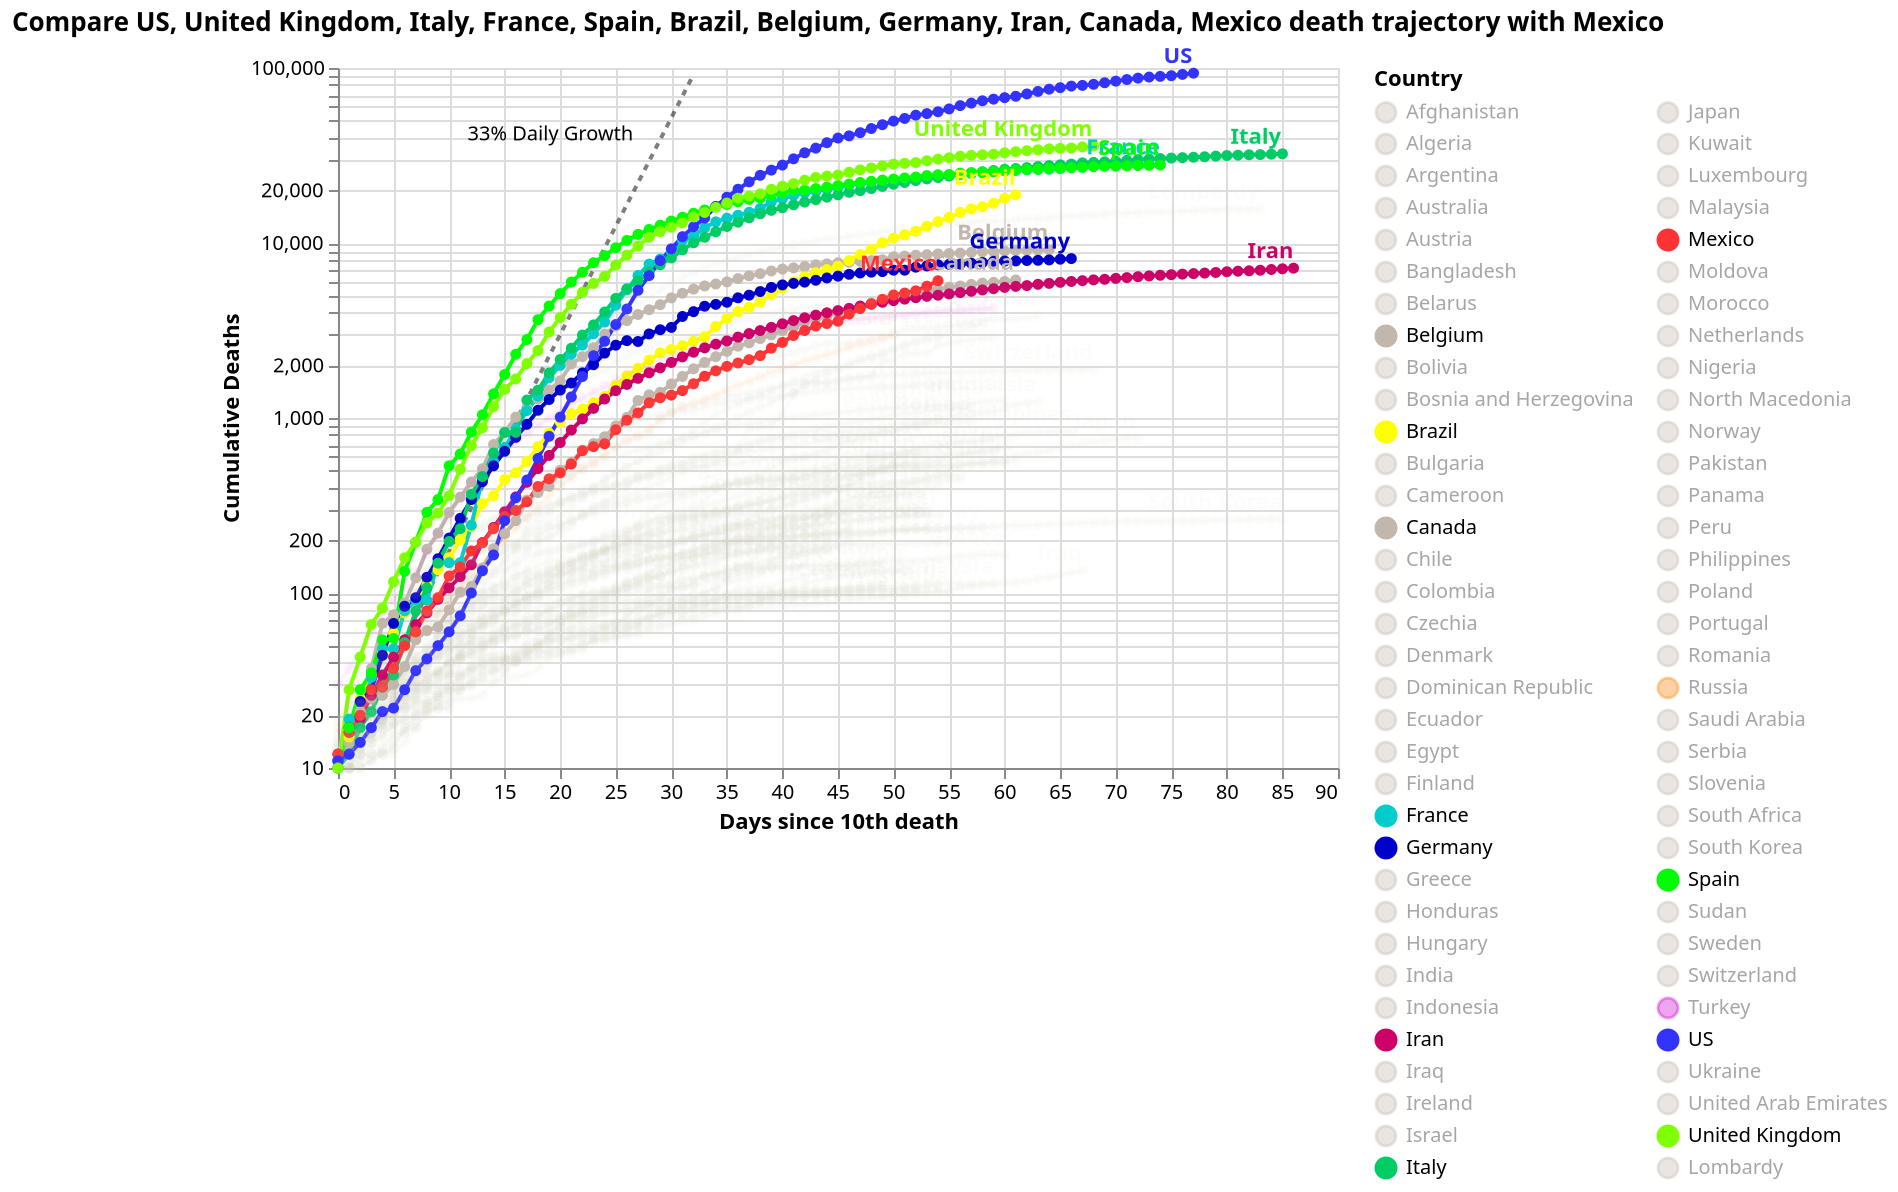 {
  "$schema": "https://vega.github.io/schema/vega/v5.json",
  "background": "white",
  "padding": 5,
  "width": 500,
  "height": 350,
  "title": {
    "text": "Compare US, United Kingdom, Italy, France, Spain, Brazil, Belgium, Germany, Iran, Canada, Mexico death trajectory with Mexico",
    "frame": "group"
  },
  "style": "cell",
  "data": [
    {
      "name": "selector001_store",
      "values": [
        {
          "unit": "layer_2_layer_0",
          "fields": [
            {
              "type": "E",
              "field": "Country",
              "hasLegend": true
            }
          ],
          "values": [
            "US"
          ]
        },
        {
          "unit": "layer_2_layer_0",
          "fields": [
            {
              "type": "E",
              "field": "Country",
              "hasLegend": true
            }
          ],
          "values": [
            "United Kingdom"
          ]
        },
        {
          "unit": "layer_2_layer_0",
          "fields": [
            {
              "type": "E",
              "field": "Country",
              "hasLegend": true
            }
          ],
          "values": [
            "Italy"
          ]
        },
        {
          "unit": "layer_2_layer_0",
          "fields": [
            {
              "type": "E",
              "field": "Country",
              "hasLegend": true
            }
          ],
          "values": [
            "France"
          ]
        },
        {
          "unit": "layer_2_layer_0",
          "fields": [
            {
              "type": "E",
              "field": "Country",
              "hasLegend": true
            }
          ],
          "values": [
            "Spain"
          ]
        },
        {
          "unit": "layer_2_layer_0",
          "fields": [
            {
              "type": "E",
              "field": "Country",
              "hasLegend": true
            }
          ],
          "values": [
            "Brazil"
          ]
        },
        {
          "unit": "layer_2_layer_0",
          "fields": [
            {
              "type": "E",
              "field": "Country",
              "hasLegend": true
            }
          ],
          "values": [
            "Belgium"
          ]
        },
        {
          "unit": "layer_2_layer_0",
          "fields": [
            {
              "type": "E",
              "field": "Country",
              "hasLegend": true
            }
          ],
          "values": [
            "Germany"
          ]
        },
        {
          "unit": "layer_2_layer_0",
          "fields": [
            {
              "type": "E",
              "field": "Country",
              "hasLegend": true
            }
          ],
          "values": [
            "Iran"
          ]
        },
        {
          "unit": "layer_2_layer_0",
          "fields": [
            {
              "type": "E",
              "field": "Country",
              "hasLegend": true
            }
          ],
          "values": [
            "Canada"
          ]
        },
        {
          "unit": "layer_2_layer_0",
          "fields": [
            {
              "type": "E",
              "field": "Country",
              "hasLegend": true
            }
          ],
          "values": [
            "Mexico"
          ]
        },
        {
          "unit": "layer_2_layer_0",
          "fields": [
            {
              "type": "E",
              "field": "Country",
              "hasLegend": true
            }
          ],
          "values": [
            "Mexico"
          ]
        }
      ]
    },
    {
      "name": "data-0a6188da4b4d8d0acbf23ae2b2e41aa8",
      "values": [
        {
          "Days since 10th death": 0,
          "Confirmed Cases": 10
        },
        {
          "Days since 10th death": 1,
          "Confirmed Cases": 13.3
        },
        {
          "Days since 10th death": 2,
          "Confirmed Cases": 17.689
        },
        {
          "Days since 10th death": 3,
          "Confirmed Cases": 23.526370000000007
        },
        {
          "Days since 10th death": 4,
          "Confirmed Cases": 31.290072100000007
        },
        {
          "Days since 10th death": 5,
          "Confirmed Cases": 41.61579589300001
        },
        {
          "Days since 10th death": 6,
          "Confirmed Cases": 55.34900853769002
        },
        {
          "Days since 10th death": 7,
          "Confirmed Cases": 73.61418135512773
        },
        {
          "Days since 10th death": 8,
          "Confirmed Cases": 97.90686120231989
        },
        {
          "Days since 10th death": 9,
          "Confirmed Cases": 130.21612539908546
        },
        {
          "Days since 10th death": 10,
          "Confirmed Cases": 173.18744678078366
        },
        {
          "Days since 10th death": 11,
          "Confirmed Cases": 230.3393042184423
        },
        {
          "Days since 10th death": 12,
          "Confirmed Cases": 306.35127461052826
        },
        {
          "Days since 10th death": 13,
          "Confirmed Cases": 407.4471952320026
        },
        {
          "Days since 10th death": 14,
          "Confirmed Cases": 541.9047696585635
        },
        {
          "Days since 10th death": 15,
          "Confirmed Cases": 720.7333436458895
        },
        {
          "Days since 10th death": 16,
          "Confirmed Cases": 958.575347049033
        },
        {
          "Days since 10th death": 17,
          "Confirmed Cases": 1274.905211575214
        },
        {
          "Days since 10th death": 18,
          "Confirmed Cases": 1695.6239313950348
        },
        {
          "Days since 10th death": 19,
          "Confirmed Cases": 2255.179828755396
        },
        {
          "Days since 10th death": 20,
          "Confirmed Cases": 2999.3891722446774
        },
        {
          "Days since 10th death": 21,
          "Confirmed Cases": 3989.187599085421
        },
        {
          "Days since 10th death": 22,
          "Confirmed Cases": 5305.61950678361
        },
        {
          "Days since 10th death": 23,
          "Confirmed Cases": 7056.473944022201
        },
        {
          "Days since 10th death": 24,
          "Confirmed Cases": 9385.110345549529
        },
        {
          "Days since 10th death": 25,
          "Confirmed Cases": 12482.196759580875
        },
        {
          "Days since 10th death": 26,
          "Confirmed Cases": 16601.321690242563
        },
        {
          "Days since 10th death": 27,
          "Confirmed Cases": 22079.757848022608
        },
        {
          "Days since 10th death": 28,
          "Confirmed Cases": 29366.07793787007
        },
        {
          "Days since 10th death": 29,
          "Confirmed Cases": 39056.8836573672
        },
        {
          "Days since 10th death": 30,
          "Confirmed Cases": 51945.65526429837
        },
        {
          "Days since 10th death": 31,
          "Confirmed Cases": 69087.72150151685
        },
        {
          "Days since 10th death": 32,
          "Confirmed Cases": 91886.6695970174
        }
      ]
    },
    {
      "name": "data-0d7f94a7204d7b03d11c98fe40c30a03",
      "format": {},
      "values": [
        {
          "Country": "Afghanistan",
          "Date": "2020-04-06T00:00:00",
          "Confirmed Cases": 11,
          "Days since 10th death": 0
        },
        {
          "Country": "Afghanistan",
          "Date": "2020-04-07T00:00:00",
          "Confirmed Cases": 14,
          "Days since 10th death": 1
        },
        {
          "Country": "Afghanistan",
          "Date": "2020-04-08T00:00:00",
          "Confirmed Cases": 14,
          "Days since 10th death": 2
        },
        {
          "Country": "Afghanistan",
          "Date": "2020-04-09T00:00:00",
          "Confirmed Cases": 15,
          "Days since 10th death": 3
        },
        {
          "Country": "Afghanistan",
          "Date": "2020-04-10T00:00:00",
          "Confirmed Cases": 15,
          "Days since 10th death": 4
        },
        {
          "Country": "Afghanistan",
          "Date": "2020-04-11T00:00:00",
          "Confirmed Cases": 18,
          "Days since 10th death": 5
        },
        {
          "Country": "Afghanistan",
          "Date": "2020-04-12T00:00:00",
          "Confirmed Cases": 18,
          "Days since 10th death": 6
        },
        {
          "Country": "Afghanistan",
          "Date": "2020-04-13T00:00:00",
          "Confirmed Cases": 21,
          "Days since 10th death": 7
        },
        {
          "Country": "Afghanistan",
          "Date": "2020-04-14T00:00:00",
          "Confirmed Cases": 23,
          "Days since 10th death": 8
        },
        {
          "Country": "Afghanistan",
          "Date": "2020-04-15T00:00:00",
          "Confirmed Cases": 25,
          "Days since 10th death": 9
        },
        {
          "Country": "Afghanistan",
          "Date": "2020-04-16T00:00:00",
          "Confirmed Cases": 30,
          "Days since 10th death": 10
        },
        {
          "Country": "Afghanistan",
          "Date": "2020-04-17T00:00:00",
          "Confirmed Cases": 30,
          "Days since 10th death": 11
        },
        {
          "Country": "Afghanistan",
          "Date": "2020-04-18T00:00:00",
          "Confirmed Cases": 30,
          "Days since 10th death": 12
        },
        {
          "Country": "Afghanistan",
          "Date": "2020-04-19T00:00:00",
          "Confirmed Cases": 33,
          "Days since 10th death": 13
        },
        {
          "Country": "Afghanistan",
          "Date": "2020-04-20T00:00:00",
          "Confirmed Cases": 36,
          "Days since 10th death": 14
        },
        {
          "Country": "Afghanistan",
          "Date": "2020-04-21T00:00:00",
          "Confirmed Cases": 36,
          "Days since 10th death": 15
        },
        {
          "Country": "Afghanistan",
          "Date": "2020-04-22T00:00:00",
          "Confirmed Cases": 40,
          "Days since 10th death": 16
        },
        {
          "Country": "Afghanistan",
          "Date": "2020-04-23T00:00:00",
          "Confirmed Cases": 42,
          "Days since 10th death": 17
        },
        {
          "Country": "Afghanistan",
          "Date": "2020-04-24T00:00:00",
          "Confirmed Cases": 43,
          "Days since 10th death": 18
        },
        {
          "Country": "Afghanistan",
          "Date": "2020-04-25T00:00:00",
          "Confirmed Cases": 47,
          "Days since 10th death": 19
        },
        {
          "Country": "Afghanistan",
          "Date": "2020-04-26T00:00:00",
          "Confirmed Cases": 50,
          "Days since 10th death": 20
        },
        {
          "Country": "Afghanistan",
          "Date": "2020-04-27T00:00:00",
          "Confirmed Cases": 57,
          "Days since 10th death": 21
        },
        {
          "Country": "Afghanistan",
          "Date": "2020-04-28T00:00:00",
          "Confirmed Cases": 58,
          "Days since 10th death": 22
        },
        {
          "Country": "Afghanistan",
          "Date": "2020-04-29T00:00:00",
          "Confirmed Cases": 60,
          "Days since 10th death": 23
        },
        {
          "Country": "Afghanistan",
          "Date": "2020-04-30T00:00:00",
          "Confirmed Cases": 64,
          "Days since 10th death": 24
        },
        {
          "Country": "Afghanistan",
          "Date": "2020-05-01T00:00:00",
          "Confirmed Cases": 68,
          "Days since 10th death": 25
        },
        {
          "Country": "Afghanistan",
          "Date": "2020-05-02T00:00:00",
          "Confirmed Cases": 72,
          "Days since 10th death": 26
        },
        {
          "Country": "Afghanistan",
          "Date": "2020-05-03T00:00:00",
          "Confirmed Cases": 85,
          "Days since 10th death": 27
        },
        {
          "Country": "Afghanistan",
          "Date": "2020-05-04T00:00:00",
          "Confirmed Cases": 90,
          "Days since 10th death": 28
        },
        {
          "Country": "Afghanistan",
          "Date": "2020-05-05T00:00:00",
          "Confirmed Cases": 95,
          "Days since 10th death": 29
        },
        {
          "Country": "Afghanistan",
          "Date": "2020-05-06T00:00:00",
          "Confirmed Cases": 104,
          "Days since 10th death": 30
        },
        {
          "Country": "Afghanistan",
          "Date": "2020-05-07T00:00:00",
          "Confirmed Cases": 106,
          "Days since 10th death": 31
        },
        {
          "Country": "Afghanistan",
          "Date": "2020-05-08T00:00:00",
          "Confirmed Cases": 109,
          "Days since 10th death": 32
        },
        {
          "Country": "Afghanistan",
          "Date": "2020-05-09T00:00:00",
          "Confirmed Cases": 115,
          "Days since 10th death": 33
        },
        {
          "Country": "Afghanistan",
          "Date": "2020-05-10T00:00:00",
          "Confirmed Cases": 120,
          "Days since 10th death": 34
        },
        {
          "Country": "Afghanistan",
          "Date": "2020-05-11T00:00:00",
          "Confirmed Cases": 122,
          "Days since 10th death": 35
        },
        {
          "Country": "Afghanistan",
          "Date": "2020-05-12T00:00:00",
          "Confirmed Cases": 127,
          "Days since 10th death": 36
        },
        {
          "Country": "Afghanistan",
          "Date": "2020-05-13T00:00:00",
          "Confirmed Cases": 132,
          "Days since 10th death": 37
        },
        {
          "Country": "Afghanistan",
          "Date": "2020-05-14T00:00:00",
          "Confirmed Cases": 136,
          "Days since 10th death": 38
        },
        {
          "Country": "Afghanistan",
          "Date": "2020-05-15T00:00:00",
          "Confirmed Cases": 153,
          "Days since 10th death": 39
        },
        {
          "Country": "Afghanistan",
          "Date": "2020-05-16T00:00:00",
          "Confirmed Cases": 168,
          "Days since 10th death": 40
        },
        {
          "Country": "Afghanistan",
          "Date": "2020-05-17T00:00:00",
          "Confirmed Cases": 169,
          "Days since 10th death": 41
        },
        {
          "Country": "Afghanistan",
          "Date": "2020-05-18T00:00:00",
          "Confirmed Cases": 173,
          "Days since 10th death": 42
        },
        {
          "Country": "Afghanistan",
          "Date": "2020-05-19T00:00:00",
          "Confirmed Cases": 178,
          "Days since 10th death": 43
        },
        {
          "Country": "Afghanistan",
          "Date": "2020-05-20T00:00:00",
          "Confirmed Cases": 187,
          "Days since 10th death": 44
        },
        {
          "Country": "Algeria",
          "Date": "2020-03-20T00:00:00",
          "Confirmed Cases": 11,
          "Days since 10th death": 0
        },
        {
          "Country": "Algeria",
          "Date": "2020-03-21T00:00:00",
          "Confirmed Cases": 15,
          "Days since 10th death": 1
        },
        {
          "Country": "Algeria",
          "Date": "2020-03-22T00:00:00",
          "Confirmed Cases": 17,
          "Days since 10th death": 2
        },
        {
          "Country": "Algeria",
          "Date": "2020-03-23T00:00:00",
          "Confirmed Cases": 17,
          "Days since 10th death": 3
        },
        {
          "Country": "Algeria",
          "Date": "2020-03-24T00:00:00",
          "Confirmed Cases": 19,
          "Days since 10th death": 4
        },
        {
          "Country": "Algeria",
          "Date": "2020-03-25T00:00:00",
          "Confirmed Cases": 21,
          "Days since 10th death": 5
        },
        {
          "Country": "Algeria",
          "Date": "2020-03-26T00:00:00",
          "Confirmed Cases": 25,
          "Days since 10th death": 6
        },
        {
          "Country": "Algeria",
          "Date": "2020-03-27T00:00:00",
          "Confirmed Cases": 26,
          "Days since 10th death": 7
        },
        {
          "Country": "Algeria",
          "Date": "2020-03-28T00:00:00",
          "Confirmed Cases": 29,
          "Days since 10th death": 8
        },
        {
          "Country": "Algeria",
          "Date": "2020-03-29T00:00:00",
          "Confirmed Cases": 31,
          "Days since 10th death": 9
        },
        {
          "Country": "Algeria",
          "Date": "2020-03-30T00:00:00",
          "Confirmed Cases": 35,
          "Days since 10th death": 10
        },
        {
          "Country": "Algeria",
          "Date": "2020-03-31T00:00:00",
          "Confirmed Cases": 44,
          "Days since 10th death": 11
        },
        {
          "Country": "Algeria",
          "Date": "2020-04-01T00:00:00",
          "Confirmed Cases": 58,
          "Days since 10th death": 12
        },
        {
          "Country": "Algeria",
          "Date": "2020-04-02T00:00:00",
          "Confirmed Cases": 86,
          "Days since 10th death": 13
        },
        {
          "Country": "Algeria",
          "Date": "2020-04-03T00:00:00",
          "Confirmed Cases": 105,
          "Days since 10th death": 14
        },
        {
          "Country": "Algeria",
          "Date": "2020-04-04T00:00:00",
          "Confirmed Cases": 130,
          "Days since 10th death": 15
        },
        {
          "Country": "Algeria",
          "Date": "2020-04-05T00:00:00",
          "Confirmed Cases": 152,
          "Days since 10th death": 16
        },
        {
          "Country": "Algeria",
          "Date": "2020-04-06T00:00:00",
          "Confirmed Cases": 173,
          "Days since 10th death": 17
        },
        {
          "Country": "Algeria",
          "Date": "2020-04-07T00:00:00",
          "Confirmed Cases": 193,
          "Days since 10th death": 18
        },
        {
          "Country": "Algeria",
          "Date": "2020-04-08T00:00:00",
          "Confirmed Cases": 205,
          "Days since 10th death": 19
        },
        {
          "Country": "Algeria",
          "Date": "2020-04-09T00:00:00",
          "Confirmed Cases": 235,
          "Days since 10th death": 20
        },
        {
          "Country": "Algeria",
          "Date": "2020-04-10T00:00:00",
          "Confirmed Cases": 256,
          "Days since 10th death": 21
        },
        {
          "Country": "Algeria",
          "Date": "2020-04-11T00:00:00",
          "Confirmed Cases": 275,
          "Days since 10th death": 22
        },
        {
          "Country": "Algeria",
          "Date": "2020-04-12T00:00:00",
          "Confirmed Cases": 293,
          "Days since 10th death": 23
        },
        {
          "Country": "Algeria",
          "Date": "2020-04-13T00:00:00",
          "Confirmed Cases": 313,
          "Days since 10th death": 24
        },
        {
          "Country": "Algeria",
          "Date": "2020-04-14T00:00:00",
          "Confirmed Cases": 326,
          "Days since 10th death": 25
        },
        {
          "Country": "Algeria",
          "Date": "2020-04-15T00:00:00",
          "Confirmed Cases": 336,
          "Days since 10th death": 26
        },
        {
          "Country": "Algeria",
          "Date": "2020-04-16T00:00:00",
          "Confirmed Cases": 348,
          "Days since 10th death": 27
        },
        {
          "Country": "Algeria",
          "Date": "2020-04-17T00:00:00",
          "Confirmed Cases": 364,
          "Days since 10th death": 28
        },
        {
          "Country": "Algeria",
          "Date": "2020-04-18T00:00:00",
          "Confirmed Cases": 367,
          "Days since 10th death": 29
        },
        {
          "Country": "Algeria",
          "Date": "2020-04-19T00:00:00",
          "Confirmed Cases": 375,
          "Days since 10th death": 30
        },
        {
          "Country": "Algeria",
          "Date": "2020-04-20T00:00:00",
          "Confirmed Cases": 384,
          "Days since 10th death": 31
        },
        {
          "Country": "Algeria",
          "Date": "2020-04-21T00:00:00",
          "Confirmed Cases": 392,
          "Days since 10th death": 32
        },
        {
          "Country": "Algeria",
          "Date": "2020-04-22T00:00:00",
          "Confirmed Cases": 402,
          "Days since 10th death": 33
        },
        {
          "Country": "Algeria",
          "Date": "2020-04-23T00:00:00",
          "Confirmed Cases": 407,
          "Days since 10th death": 34
        },
        {
          "Country": "Algeria",
          "Date": "2020-04-24T00:00:00",
          "Confirmed Cases": 415,
          "Days since 10th death": 35
        },
        {
          "Country": "Algeria",
          "Date": "2020-04-25T00:00:00",
          "Confirmed Cases": 419,
          "Days since 10th death": 36
        },
        {
          "Country": "Algeria",
          "Date": "2020-04-26T00:00:00",
          "Confirmed Cases": 425,
          "Days since 10th death": 37
        },
        {
          "Country": "Algeria",
          "Date": "2020-04-27T00:00:00",
          "Confirmed Cases": 432,
          "Days since 10th death": 38
        },
        {
          "Country": "Algeria",
          "Date": "2020-04-28T00:00:00",
          "Confirmed Cases": 437,
          "Days since 10th death": 39
        },
        {
          "Country": "Algeria",
          "Date": "2020-04-29T00:00:00",
          "Confirmed Cases": 444,
          "Days since 10th death": 40
        },
        {
          "Country": "Algeria",
          "Date": "2020-04-30T00:00:00",
          "Confirmed Cases": 450,
          "Days since 10th death": 41
        },
        {
          "Country": "Algeria",
          "Date": "2020-05-01T00:00:00",
          "Confirmed Cases": 453,
          "Days since 10th death": 42
        },
        {
          "Country": "Algeria",
          "Date": "2020-05-02T00:00:00",
          "Confirmed Cases": 459,
          "Days since 10th death": 43
        },
        {
          "Country": "Algeria",
          "Date": "2020-05-03T00:00:00",
          "Confirmed Cases": 463,
          "Days since 10th death": 44
        },
        {
          "Country": "Algeria",
          "Date": "2020-05-04T00:00:00",
          "Confirmed Cases": 465,
          "Days since 10th death": 45
        },
        {
          "Country": "Algeria",
          "Date": "2020-05-05T00:00:00",
          "Confirmed Cases": 470,
          "Days since 10th death": 46
        },
        {
          "Country": "Algeria",
          "Date": "2020-05-06T00:00:00",
          "Confirmed Cases": 476,
          "Days since 10th death": 47
        },
        {
          "Country": "Algeria",
          "Date": "2020-05-07T00:00:00",
          "Confirmed Cases": 483,
          "Days since 10th death": 48
        },
        {
          "Country": "Algeria",
          "Date": "2020-05-08T00:00:00",
          "Confirmed Cases": 488,
          "Days since 10th death": 49
        },
        {
          "Country": "Algeria",
          "Date": "2020-05-09T00:00:00",
          "Confirmed Cases": 494,
          "Days since 10th death": 50
        },
        {
          "Country": "Algeria",
          "Date": "2020-05-10T00:00:00",
          "Confirmed Cases": 502,
          "Days since 10th death": 51
        },
        {
          "Country": "Algeria",
          "Date": "2020-05-11T00:00:00",
          "Confirmed Cases": 507,
          "Days since 10th death": 52
        },
        {
          "Country": "Algeria",
          "Date": "2020-05-12T00:00:00",
          "Confirmed Cases": 515,
          "Days since 10th death": 53
        },
        {
          "Country": "Algeria",
          "Date": "2020-05-13T00:00:00",
          "Confirmed Cases": 522,
          "Days since 10th death": 54
        },
        {
          "Country": "Algeria",
          "Date": "2020-05-14T00:00:00",
          "Confirmed Cases": 529,
          "Days since 10th death": 55
        },
        {
          "Country": "Algeria",
          "Date": "2020-05-15T00:00:00",
          "Confirmed Cases": 536,
          "Days since 10th death": 56
        },
        {
          "Country": "Algeria",
          "Date": "2020-05-16T00:00:00",
          "Confirmed Cases": 542,
          "Days since 10th death": 57
        },
        {
          "Country": "Algeria",
          "Date": "2020-05-17T00:00:00",
          "Confirmed Cases": 548,
          "Days since 10th death": 58
        },
        {
          "Country": "Algeria",
          "Date": "2020-05-18T00:00:00",
          "Confirmed Cases": 555,
          "Days since 10th death": 59
        },
        {
          "Country": "Algeria",
          "Date": "2020-05-19T00:00:00",
          "Confirmed Cases": 561,
          "Days since 10th death": 60
        },
        {
          "Country": "Algeria",
          "Date": "2020-05-20T00:00:00",
          "Confirmed Cases": 568,
          "Days since 10th death": 61
        },
        {
          "Country": "Argentina",
          "Date": "2020-03-27T00:00:00",
          "Confirmed Cases": 13,
          "Days since 10th death": 0
        },
        {
          "Country": "Argentina",
          "Date": "2020-03-28T00:00:00",
          "Confirmed Cases": 18,
          "Days since 10th death": 1
        },
        {
          "Country": "Argentina",
          "Date": "2020-03-29T00:00:00",
          "Confirmed Cases": 19,
          "Days since 10th death": 2
        },
        {
          "Country": "Argentina",
          "Date": "2020-03-30T00:00:00",
          "Confirmed Cases": 23,
          "Days since 10th death": 3
        },
        {
          "Country": "Argentina",
          "Date": "2020-03-31T00:00:00",
          "Confirmed Cases": 27,
          "Days since 10th death": 4
        },
        {
          "Country": "Argentina",
          "Date": "2020-04-01T00:00:00",
          "Confirmed Cases": 28,
          "Days since 10th death": 5
        },
        {
          "Country": "Argentina",
          "Date": "2020-04-02T00:00:00",
          "Confirmed Cases": 36,
          "Days since 10th death": 6
        },
        {
          "Country": "Argentina",
          "Date": "2020-04-03T00:00:00",
          "Confirmed Cases": 39,
          "Days since 10th death": 7
        },
        {
          "Country": "Argentina",
          "Date": "2020-04-04T00:00:00",
          "Confirmed Cases": 43,
          "Days since 10th death": 8
        },
        {
          "Country": "Argentina",
          "Date": "2020-04-05T00:00:00",
          "Confirmed Cases": 44,
          "Days since 10th death": 9
        },
        {
          "Country": "Argentina",
          "Date": "2020-04-06T00:00:00",
          "Confirmed Cases": 48,
          "Days since 10th death": 10
        },
        {
          "Country": "Argentina",
          "Date": "2020-04-07T00:00:00",
          "Confirmed Cases": 56,
          "Days since 10th death": 11
        },
        {
          "Country": "Argentina",
          "Date": "2020-04-08T00:00:00",
          "Confirmed Cases": 63,
          "Days since 10th death": 12
        },
        {
          "Country": "Argentina",
          "Date": "2020-04-09T00:00:00",
          "Confirmed Cases": 72,
          "Days since 10th death": 13
        },
        {
          "Country": "Argentina",
          "Date": "2020-04-10T00:00:00",
          "Confirmed Cases": 82,
          "Days since 10th death": 14
        },
        {
          "Country": "Argentina",
          "Date": "2020-04-11T00:00:00",
          "Confirmed Cases": 83,
          "Days since 10th death": 15
        },
        {
          "Country": "Argentina",
          "Date": "2020-04-12T00:00:00",
          "Confirmed Cases": 90,
          "Days since 10th death": 16
        },
        {
          "Country": "Argentina",
          "Date": "2020-04-13T00:00:00",
          "Confirmed Cases": 97,
          "Days since 10th death": 17
        },
        {
          "Country": "Argentina",
          "Date": "2020-04-14T00:00:00",
          "Confirmed Cases": 102,
          "Days since 10th death": 18
        },
        {
          "Country": "Argentina",
          "Date": "2020-04-15T00:00:00",
          "Confirmed Cases": 111,
          "Days since 10th death": 19
        },
        {
          "Country": "Argentina",
          "Date": "2020-04-16T00:00:00",
          "Confirmed Cases": 115,
          "Days since 10th death": 20
        },
        {
          "Country": "Argentina",
          "Date": "2020-04-17T00:00:00",
          "Confirmed Cases": 123,
          "Days since 10th death": 21
        },
        {
          "Country": "Argentina",
          "Date": "2020-04-18T00:00:00",
          "Confirmed Cases": 129,
          "Days since 10th death": 22
        },
        {
          "Country": "Argentina",
          "Date": "2020-04-19T00:00:00",
          "Confirmed Cases": 132,
          "Days since 10th death": 23
        },
        {
          "Country": "Argentina",
          "Date": "2020-04-20T00:00:00",
          "Confirmed Cases": 136,
          "Days since 10th death": 24
        },
        {
          "Country": "Argentina",
          "Date": "2020-04-21T00:00:00",
          "Confirmed Cases": 147,
          "Days since 10th death": 25
        },
        {
          "Country": "Argentina",
          "Date": "2020-04-22T00:00:00",
          "Confirmed Cases": 152,
          "Days since 10th death": 26
        },
        {
          "Country": "Argentina",
          "Date": "2020-04-23T00:00:00",
          "Confirmed Cases": 165,
          "Days since 10th death": 27
        },
        {
          "Country": "Argentina",
          "Date": "2020-04-24T00:00:00",
          "Confirmed Cases": 176,
          "Days since 10th death": 28
        },
        {
          "Country": "Argentina",
          "Date": "2020-04-25T00:00:00",
          "Confirmed Cases": 185,
          "Days since 10th death": 29
        },
        {
          "Country": "Argentina",
          "Date": "2020-04-26T00:00:00",
          "Confirmed Cases": 192,
          "Days since 10th death": 30
        },
        {
          "Country": "Argentina",
          "Date": "2020-04-27T00:00:00",
          "Confirmed Cases": 197,
          "Days since 10th death": 31
        },
        {
          "Country": "Argentina",
          "Date": "2020-04-28T00:00:00",
          "Confirmed Cases": 207,
          "Days since 10th death": 32
        },
        {
          "Country": "Argentina",
          "Date": "2020-04-29T00:00:00",
          "Confirmed Cases": 214,
          "Days since 10th death": 33
        },
        {
          "Country": "Argentina",
          "Date": "2020-04-30T00:00:00",
          "Confirmed Cases": 218,
          "Days since 10th death": 34
        },
        {
          "Country": "Argentina",
          "Date": "2020-05-01T00:00:00",
          "Confirmed Cases": 225,
          "Days since 10th death": 35
        },
        {
          "Country": "Argentina",
          "Date": "2020-05-02T00:00:00",
          "Confirmed Cases": 237,
          "Days since 10th death": 36
        },
        {
          "Country": "Argentina",
          "Date": "2020-05-03T00:00:00",
          "Confirmed Cases": 246,
          "Days since 10th death": 37
        },
        {
          "Country": "Argentina",
          "Date": "2020-05-04T00:00:00",
          "Confirmed Cases": 260,
          "Days since 10th death": 38
        },
        {
          "Country": "Argentina",
          "Date": "2020-05-05T00:00:00",
          "Confirmed Cases": 264,
          "Days since 10th death": 39
        },
        {
          "Country": "Argentina",
          "Date": "2020-05-06T00:00:00",
          "Confirmed Cases": 273,
          "Days since 10th death": 40
        },
        {
          "Country": "Argentina",
          "Date": "2020-05-07T00:00:00",
          "Confirmed Cases": 282,
          "Days since 10th death": 41
        },
        {
          "Country": "Argentina",
          "Date": "2020-05-08T00:00:00",
          "Confirmed Cases": 293,
          "Days since 10th death": 42
        },
        {
          "Country": "Argentina",
          "Date": "2020-05-09T00:00:00",
          "Confirmed Cases": 300,
          "Days since 10th death": 43
        },
        {
          "Country": "Argentina",
          "Date": "2020-05-10T00:00:00",
          "Confirmed Cases": 305,
          "Days since 10th death": 44
        },
        {
          "Country": "Argentina",
          "Date": "2020-05-11T00:00:00",
          "Confirmed Cases": 314,
          "Days since 10th death": 45
        },
        {
          "Country": "Argentina",
          "Date": "2020-05-12T00:00:00",
          "Confirmed Cases": 319,
          "Days since 10th death": 46
        },
        {
          "Country": "Argentina",
          "Date": "2020-05-13T00:00:00",
          "Confirmed Cases": 329,
          "Days since 10th death": 47
        },
        {
          "Country": "Argentina",
          "Date": "2020-05-14T00:00:00",
          "Confirmed Cases": 353,
          "Days since 10th death": 48
        },
        {
          "Country": "Argentina",
          "Date": "2020-05-15T00:00:00",
          "Confirmed Cases": 356,
          "Days since 10th death": 49
        },
        {
          "Country": "Argentina",
          "Date": "2020-05-16T00:00:00",
          "Confirmed Cases": 363,
          "Days since 10th death": 50
        },
        {
          "Country": "Argentina",
          "Date": "2020-05-17T00:00:00",
          "Confirmed Cases": 373,
          "Days since 10th death": 51
        },
        {
          "Country": "Argentina",
          "Date": "2020-05-18T00:00:00",
          "Confirmed Cases": 382,
          "Days since 10th death": 52
        },
        {
          "Country": "Argentina",
          "Date": "2020-05-19T00:00:00",
          "Confirmed Cases": 393,
          "Days since 10th death": 53
        },
        {
          "Country": "Argentina",
          "Date": "2020-05-20T00:00:00",
          "Confirmed Cases": 403,
          "Days since 10th death": 54
        },
        {
          "Country": "Australia",
          "Date": "2020-03-26T00:00:00",
          "Confirmed Cases": 13,
          "Days since 10th death": 0
        },
        {
          "Country": "Australia",
          "Date": "2020-03-27T00:00:00",
          "Confirmed Cases": 13,
          "Days since 10th death": 1
        },
        {
          "Country": "Australia",
          "Date": "2020-03-28T00:00:00",
          "Confirmed Cases": 14,
          "Days since 10th death": 2
        },
        {
          "Country": "Australia",
          "Date": "2020-03-29T00:00:00",
          "Confirmed Cases": 16,
          "Days since 10th death": 3
        },
        {
          "Country": "Australia",
          "Date": "2020-03-30T00:00:00",
          "Confirmed Cases": 17,
          "Days since 10th death": 4
        },
        {
          "Country": "Australia",
          "Date": "2020-03-31T00:00:00",
          "Confirmed Cases": 18,
          "Days since 10th death": 5
        },
        {
          "Country": "Australia",
          "Date": "2020-04-01T00:00:00",
          "Confirmed Cases": 20,
          "Days since 10th death": 6
        },
        {
          "Country": "Australia",
          "Date": "2020-04-02T00:00:00",
          "Confirmed Cases": 24,
          "Days since 10th death": 7
        },
        {
          "Country": "Australia",
          "Date": "2020-04-03T00:00:00",
          "Confirmed Cases": 28,
          "Days since 10th death": 8
        },
        {
          "Country": "Australia",
          "Date": "2020-04-04T00:00:00",
          "Confirmed Cases": 30,
          "Days since 10th death": 9
        },
        {
          "Country": "Australia",
          "Date": "2020-04-05T00:00:00",
          "Confirmed Cases": 35,
          "Days since 10th death": 10
        },
        {
          "Country": "Australia",
          "Date": "2020-04-06T00:00:00",
          "Confirmed Cases": 40,
          "Days since 10th death": 11
        },
        {
          "Country": "Australia",
          "Date": "2020-04-07T00:00:00",
          "Confirmed Cases": 45,
          "Days since 10th death": 12
        },
        {
          "Country": "Australia",
          "Date": "2020-04-08T00:00:00",
          "Confirmed Cases": 50,
          "Days since 10th death": 13
        },
        {
          "Country": "Australia",
          "Date": "2020-04-09T00:00:00",
          "Confirmed Cases": 51,
          "Days since 10th death": 14
        },
        {
          "Country": "Australia",
          "Date": "2020-04-10T00:00:00",
          "Confirmed Cases": 54,
          "Days since 10th death": 15
        },
        {
          "Country": "Australia",
          "Date": "2020-04-11T00:00:00",
          "Confirmed Cases": 57,
          "Days since 10th death": 16
        },
        {
          "Country": "Australia",
          "Date": "2020-04-12T00:00:00",
          "Confirmed Cases": 60,
          "Days since 10th death": 17
        },
        {
          "Country": "Australia",
          "Date": "2020-04-13T00:00:00",
          "Confirmed Cases": 61,
          "Days since 10th death": 18
        },
        {
          "Country": "Australia",
          "Date": "2020-04-14T00:00:00",
          "Confirmed Cases": 62,
          "Days since 10th death": 19
        },
        {
          "Country": "Australia",
          "Date": "2020-04-15T00:00:00",
          "Confirmed Cases": 63,
          "Days since 10th death": 20
        },
        {
          "Country": "Australia",
          "Date": "2020-04-16T00:00:00",
          "Confirmed Cases": 63,
          "Days since 10th death": 21
        },
        {
          "Country": "Australia",
          "Date": "2020-04-17T00:00:00",
          "Confirmed Cases": 66,
          "Days since 10th death": 22
        },
        {
          "Country": "Australia",
          "Date": "2020-04-18T00:00:00",
          "Confirmed Cases": 67,
          "Days since 10th death": 23
        },
        {
          "Country": "Australia",
          "Date": "2020-04-19T00:00:00",
          "Confirmed Cases": 67,
          "Days since 10th death": 24
        },
        {
          "Country": "Australia",
          "Date": "2020-04-20T00:00:00",
          "Confirmed Cases": 67,
          "Days since 10th death": 25
        },
        {
          "Country": "Australia",
          "Date": "2020-04-21T00:00:00",
          "Confirmed Cases": 67,
          "Days since 10th death": 26
        },
        {
          "Country": "Australia",
          "Date": "2020-04-22T00:00:00",
          "Confirmed Cases": 67,
          "Days since 10th death": 27
        },
        {
          "Country": "Australia",
          "Date": "2020-04-23T00:00:00",
          "Confirmed Cases": 75,
          "Days since 10th death": 28
        },
        {
          "Country": "Australia",
          "Date": "2020-04-24T00:00:00",
          "Confirmed Cases": 79,
          "Days since 10th death": 29
        },
        {
          "Country": "Australia",
          "Date": "2020-04-25T00:00:00",
          "Confirmed Cases": 80,
          "Days since 10th death": 30
        },
        {
          "Country": "Australia",
          "Date": "2020-04-26T00:00:00",
          "Confirmed Cases": 83,
          "Days since 10th death": 31
        },
        {
          "Country": "Australia",
          "Date": "2020-04-27T00:00:00",
          "Confirmed Cases": 83,
          "Days since 10th death": 32
        },
        {
          "Country": "Australia",
          "Date": "2020-04-28T00:00:00",
          "Confirmed Cases": 89,
          "Days since 10th death": 33
        },
        {
          "Country": "Australia",
          "Date": "2020-04-29T00:00:00",
          "Confirmed Cases": 91,
          "Days since 10th death": 34
        },
        {
          "Country": "Australia",
          "Date": "2020-04-30T00:00:00",
          "Confirmed Cases": 93,
          "Days since 10th death": 35
        },
        {
          "Country": "Australia",
          "Date": "2020-05-01T00:00:00",
          "Confirmed Cases": 93,
          "Days since 10th death": 36
        },
        {
          "Country": "Australia",
          "Date": "2020-05-02T00:00:00",
          "Confirmed Cases": 94,
          "Days since 10th death": 37
        },
        {
          "Country": "Australia",
          "Date": "2020-05-03T00:00:00",
          "Confirmed Cases": 95,
          "Days since 10th death": 38
        },
        {
          "Country": "Australia",
          "Date": "2020-05-04T00:00:00",
          "Confirmed Cases": 96,
          "Days since 10th death": 39
        },
        {
          "Country": "Australia",
          "Date": "2020-05-05T00:00:00",
          "Confirmed Cases": 97,
          "Days since 10th death": 40
        },
        {
          "Country": "Australia",
          "Date": "2020-05-06T00:00:00",
          "Confirmed Cases": 97,
          "Days since 10th death": 41
        },
        {
          "Country": "Australia",
          "Date": "2020-05-07T00:00:00",
          "Confirmed Cases": 97,
          "Days since 10th death": 42
        },
        {
          "Country": "Australia",
          "Date": "2020-05-08T00:00:00",
          "Confirmed Cases": 97,
          "Days since 10th death": 43
        },
        {
          "Country": "Australia",
          "Date": "2020-05-09T00:00:00",
          "Confirmed Cases": 97,
          "Days since 10th death": 44
        },
        {
          "Country": "Australia",
          "Date": "2020-05-10T00:00:00",
          "Confirmed Cases": 97,
          "Days since 10th death": 45
        },
        {
          "Country": "Australia",
          "Date": "2020-05-11T00:00:00",
          "Confirmed Cases": 97,
          "Days since 10th death": 46
        },
        {
          "Country": "Australia",
          "Date": "2020-05-12T00:00:00",
          "Confirmed Cases": 98,
          "Days since 10th death": 47
        },
        {
          "Country": "Australia",
          "Date": "2020-05-13T00:00:00",
          "Confirmed Cases": 98,
          "Days since 10th death": 48
        },
        {
          "Country": "Australia",
          "Date": "2020-05-14T00:00:00",
          "Confirmed Cases": 98,
          "Days since 10th death": 49
        },
        {
          "Country": "Australia",
          "Date": "2020-05-15T00:00:00",
          "Confirmed Cases": 98,
          "Days since 10th death": 50
        },
        {
          "Country": "Australia",
          "Date": "2020-05-16T00:00:00",
          "Confirmed Cases": 98,
          "Days since 10th death": 51
        },
        {
          "Country": "Australia",
          "Date": "2020-05-17T00:00:00",
          "Confirmed Cases": 99,
          "Days since 10th death": 52
        },
        {
          "Country": "Australia",
          "Date": "2020-05-18T00:00:00",
          "Confirmed Cases": 99,
          "Days since 10th death": 53
        },
        {
          "Country": "Australia",
          "Date": "2020-05-19T00:00:00",
          "Confirmed Cases": 100,
          "Days since 10th death": 54
        },
        {
          "Country": "Australia",
          "Date": "2020-05-20T00:00:00",
          "Confirmed Cases": 100,
          "Days since 10th death": 55
        },
        {
          "Country": "Austria",
          "Date": "2020-03-22T00:00:00",
          "Confirmed Cases": 16,
          "Days since 10th death": 0
        },
        {
          "Country": "Austria",
          "Date": "2020-03-23T00:00:00",
          "Confirmed Cases": 21,
          "Days since 10th death": 1
        },
        {
          "Country": "Austria",
          "Date": "2020-03-24T00:00:00",
          "Confirmed Cases": 28,
          "Days since 10th death": 2
        },
        {
          "Country": "Austria",
          "Date": "2020-03-25T00:00:00",
          "Confirmed Cases": 30,
          "Days since 10th death": 3
        },
        {
          "Country": "Austria",
          "Date": "2020-03-26T00:00:00",
          "Confirmed Cases": 49,
          "Days since 10th death": 4
        },
        {
          "Country": "Austria",
          "Date": "2020-03-27T00:00:00",
          "Confirmed Cases": 58,
          "Days since 10th death": 5
        },
        {
          "Country": "Austria",
          "Date": "2020-03-28T00:00:00",
          "Confirmed Cases": 68,
          "Days since 10th death": 6
        },
        {
          "Country": "Austria",
          "Date": "2020-03-29T00:00:00",
          "Confirmed Cases": 86,
          "Days since 10th death": 7
        },
        {
          "Country": "Austria",
          "Date": "2020-03-30T00:00:00",
          "Confirmed Cases": 108,
          "Days since 10th death": 8
        },
        {
          "Country": "Austria",
          "Date": "2020-03-31T00:00:00",
          "Confirmed Cases": 128,
          "Days since 10th death": 9
        },
        {
          "Country": "Austria",
          "Date": "2020-04-01T00:00:00",
          "Confirmed Cases": 146,
          "Days since 10th death": 10
        },
        {
          "Country": "Austria",
          "Date": "2020-04-02T00:00:00",
          "Confirmed Cases": 158,
          "Days since 10th death": 11
        },
        {
          "Country": "Austria",
          "Date": "2020-04-03T00:00:00",
          "Confirmed Cases": 168,
          "Days since 10th death": 12
        },
        {
          "Country": "Austria",
          "Date": "2020-04-04T00:00:00",
          "Confirmed Cases": 186,
          "Days since 10th death": 13
        },
        {
          "Country": "Austria",
          "Date": "2020-04-05T00:00:00",
          "Confirmed Cases": 204,
          "Days since 10th death": 14
        },
        {
          "Country": "Austria",
          "Date": "2020-04-06T00:00:00",
          "Confirmed Cases": 220,
          "Days since 10th death": 15
        },
        {
          "Country": "Austria",
          "Date": "2020-04-07T00:00:00",
          "Confirmed Cases": 243,
          "Days since 10th death": 16
        },
        {
          "Country": "Austria",
          "Date": "2020-04-08T00:00:00",
          "Confirmed Cases": 273,
          "Days since 10th death": 17
        },
        {
          "Country": "Austria",
          "Date": "2020-04-09T00:00:00",
          "Confirmed Cases": 295,
          "Days since 10th death": 18
        },
        {
          "Country": "Austria",
          "Date": "2020-04-10T00:00:00",
          "Confirmed Cases": 319,
          "Days since 10th death": 19
        },
        {
          "Country": "Austria",
          "Date": "2020-04-11T00:00:00",
          "Confirmed Cases": 337,
          "Days since 10th death": 20
        },
        {
          "Country": "Austria",
          "Date": "2020-04-12T00:00:00",
          "Confirmed Cases": 350,
          "Days since 10th death": 21
        },
        {
          "Country": "Austria",
          "Date": "2020-04-13T00:00:00",
          "Confirmed Cases": 368,
          "Days since 10th death": 22
        },
        {
          "Country": "Austria",
          "Date": "2020-04-14T00:00:00",
          "Confirmed Cases": 384,
          "Days since 10th death": 23
        },
        {
          "Country": "Austria",
          "Date": "2020-04-15T00:00:00",
          "Confirmed Cases": 393,
          "Days since 10th death": 24
        },
        {
          "Country": "Austria",
          "Date": "2020-04-16T00:00:00",
          "Confirmed Cases": 410,
          "Days since 10th death": 25
        },
        {
          "Country": "Austria",
          "Date": "2020-04-17T00:00:00",
          "Confirmed Cases": 431,
          "Days since 10th death": 26
        },
        {
          "Country": "Austria",
          "Date": "2020-04-18T00:00:00",
          "Confirmed Cases": 443,
          "Days since 10th death": 27
        },
        {
          "Country": "Austria",
          "Date": "2020-04-19T00:00:00",
          "Confirmed Cases": 452,
          "Days since 10th death": 28
        },
        {
          "Country": "Austria",
          "Date": "2020-04-20T00:00:00",
          "Confirmed Cases": 470,
          "Days since 10th death": 29
        },
        {
          "Country": "Austria",
          "Date": "2020-04-21T00:00:00",
          "Confirmed Cases": 491,
          "Days since 10th death": 30
        },
        {
          "Country": "Austria",
          "Date": "2020-04-22T00:00:00",
          "Confirmed Cases": 510,
          "Days since 10th death": 31
        },
        {
          "Country": "Austria",
          "Date": "2020-04-23T00:00:00",
          "Confirmed Cases": 522,
          "Days since 10th death": 32
        },
        {
          "Country": "Austria",
          "Date": "2020-04-24T00:00:00",
          "Confirmed Cases": 530,
          "Days since 10th death": 33
        },
        {
          "Country": "Austria",
          "Date": "2020-04-25T00:00:00",
          "Confirmed Cases": 536,
          "Days since 10th death": 34
        },
        {
          "Country": "Austria",
          "Date": "2020-04-26T00:00:00",
          "Confirmed Cases": 542,
          "Days since 10th death": 35
        },
        {
          "Country": "Austria",
          "Date": "2020-04-27T00:00:00",
          "Confirmed Cases": 549,
          "Days since 10th death": 36
        },
        {
          "Country": "Austria",
          "Date": "2020-04-28T00:00:00",
          "Confirmed Cases": 569,
          "Days since 10th death": 37
        },
        {
          "Country": "Austria",
          "Date": "2020-04-29T00:00:00",
          "Confirmed Cases": 580,
          "Days since 10th death": 38
        },
        {
          "Country": "Austria",
          "Date": "2020-04-30T00:00:00",
          "Confirmed Cases": 584,
          "Days since 10th death": 39
        },
        {
          "Country": "Austria",
          "Date": "2020-05-01T00:00:00",
          "Confirmed Cases": 589,
          "Days since 10th death": 40
        },
        {
          "Country": "Austria",
          "Date": "2020-05-02T00:00:00",
          "Confirmed Cases": 596,
          "Days since 10th death": 41
        },
        {
          "Country": "Austria",
          "Date": "2020-05-03T00:00:00",
          "Confirmed Cases": 598,
          "Days since 10th death": 42
        },
        {
          "Country": "Austria",
          "Date": "2020-05-04T00:00:00",
          "Confirmed Cases": 600,
          "Days since 10th death": 43
        },
        {
          "Country": "Austria",
          "Date": "2020-05-05T00:00:00",
          "Confirmed Cases": 606,
          "Days since 10th death": 44
        },
        {
          "Country": "Austria",
          "Date": "2020-05-06T00:00:00",
          "Confirmed Cases": 608,
          "Days since 10th death": 45
        },
        {
          "Country": "Austria",
          "Date": "2020-05-07T00:00:00",
          "Confirmed Cases": 609,
          "Days since 10th death": 46
        },
        {
          "Country": "Austria",
          "Date": "2020-05-08T00:00:00",
          "Confirmed Cases": 614,
          "Days since 10th death": 47
        },
        {
          "Country": "Austria",
          "Date": "2020-05-09T00:00:00",
          "Confirmed Cases": 615,
          "Days since 10th death": 48
        },
        {
          "Country": "Austria",
          "Date": "2020-05-10T00:00:00",
          "Confirmed Cases": 618,
          "Days since 10th death": 49
        },
        {
          "Country": "Austria",
          "Date": "2020-05-11T00:00:00",
          "Confirmed Cases": 620,
          "Days since 10th death": 50
        },
        {
          "Country": "Austria",
          "Date": "2020-05-12T00:00:00",
          "Confirmed Cases": 623,
          "Days since 10th death": 51
        },
        {
          "Country": "Austria",
          "Date": "2020-05-13T00:00:00",
          "Confirmed Cases": 624,
          "Days since 10th death": 52
        },
        {
          "Country": "Austria",
          "Date": "2020-05-14T00:00:00",
          "Confirmed Cases": 626,
          "Days since 10th death": 53
        },
        {
          "Country": "Austria",
          "Date": "2020-05-15T00:00:00",
          "Confirmed Cases": 628,
          "Days since 10th death": 54
        },
        {
          "Country": "Austria",
          "Date": "2020-05-16T00:00:00",
          "Confirmed Cases": 629,
          "Days since 10th death": 55
        },
        {
          "Country": "Austria",
          "Date": "2020-05-17T00:00:00",
          "Confirmed Cases": 629,
          "Days since 10th death": 56
        },
        {
          "Country": "Austria",
          "Date": "2020-05-18T00:00:00",
          "Confirmed Cases": 629,
          "Days since 10th death": 57
        },
        {
          "Country": "Austria",
          "Date": "2020-05-19T00:00:00",
          "Confirmed Cases": 632,
          "Days since 10th death": 58
        },
        {
          "Country": "Austria",
          "Date": "2020-05-20T00:00:00",
          "Confirmed Cases": 633,
          "Days since 10th death": 59
        },
        {
          "Country": "Bangladesh",
          "Date": "2020-04-06T00:00:00",
          "Confirmed Cases": 12,
          "Days since 10th death": 0
        },
        {
          "Country": "Bangladesh",
          "Date": "2020-04-07T00:00:00",
          "Confirmed Cases": 17,
          "Days since 10th death": 1
        },
        {
          "Country": "Bangladesh",
          "Date": "2020-04-08T00:00:00",
          "Confirmed Cases": 20,
          "Days since 10th death": 2
        },
        {
          "Country": "Bangladesh",
          "Date": "2020-04-09T00:00:00",
          "Confirmed Cases": 21,
          "Days since 10th death": 3
        },
        {
          "Country": "Bangladesh",
          "Date": "2020-04-10T00:00:00",
          "Confirmed Cases": 27,
          "Days since 10th death": 4
        },
        {
          "Country": "Bangladesh",
          "Date": "2020-04-11T00:00:00",
          "Confirmed Cases": 30,
          "Days since 10th death": 5
        },
        {
          "Country": "Bangladesh",
          "Date": "2020-04-12T00:00:00",
          "Confirmed Cases": 34,
          "Days since 10th death": 6
        },
        {
          "Country": "Bangladesh",
          "Date": "2020-04-13T00:00:00",
          "Confirmed Cases": 39,
          "Days since 10th death": 7
        },
        {
          "Country": "Bangladesh",
          "Date": "2020-04-14T00:00:00",
          "Confirmed Cases": 46,
          "Days since 10th death": 8
        },
        {
          "Country": "Bangladesh",
          "Date": "2020-04-15T00:00:00",
          "Confirmed Cases": 50,
          "Days since 10th death": 9
        },
        {
          "Country": "Bangladesh",
          "Date": "2020-04-16T00:00:00",
          "Confirmed Cases": 60,
          "Days since 10th death": 10
        },
        {
          "Country": "Bangladesh",
          "Date": "2020-04-17T00:00:00",
          "Confirmed Cases": 75,
          "Days since 10th death": 11
        },
        {
          "Country": "Bangladesh",
          "Date": "2020-04-18T00:00:00",
          "Confirmed Cases": 84,
          "Days since 10th death": 12
        },
        {
          "Country": "Bangladesh",
          "Date": "2020-04-19T00:00:00",
          "Confirmed Cases": 91,
          "Days since 10th death": 13
        },
        {
          "Country": "Bangladesh",
          "Date": "2020-04-20T00:00:00",
          "Confirmed Cases": 101,
          "Days since 10th death": 14
        },
        {
          "Country": "Bangladesh",
          "Date": "2020-04-21T00:00:00",
          "Confirmed Cases": 110,
          "Days since 10th death": 15
        },
        {
          "Country": "Bangladesh",
          "Date": "2020-04-22T00:00:00",
          "Confirmed Cases": 120,
          "Days since 10th death": 16
        },
        {
          "Country": "Bangladesh",
          "Date": "2020-04-23T00:00:00",
          "Confirmed Cases": 127,
          "Days since 10th death": 17
        },
        {
          "Country": "Bangladesh",
          "Date": "2020-04-24T00:00:00",
          "Confirmed Cases": 131,
          "Days since 10th death": 18
        },
        {
          "Country": "Bangladesh",
          "Date": "2020-04-25T00:00:00",
          "Confirmed Cases": 140,
          "Days since 10th death": 19
        },
        {
          "Country": "Bangladesh",
          "Date": "2020-04-26T00:00:00",
          "Confirmed Cases": 145,
          "Days since 10th death": 20
        },
        {
          "Country": "Bangladesh",
          "Date": "2020-04-27T00:00:00",
          "Confirmed Cases": 152,
          "Days since 10th death": 21
        },
        {
          "Country": "Bangladesh",
          "Date": "2020-04-28T00:00:00",
          "Confirmed Cases": 155,
          "Days since 10th death": 22
        },
        {
          "Country": "Bangladesh",
          "Date": "2020-04-29T00:00:00",
          "Confirmed Cases": 163,
          "Days since 10th death": 23
        },
        {
          "Country": "Bangladesh",
          "Date": "2020-04-30T00:00:00",
          "Confirmed Cases": 168,
          "Days since 10th death": 24
        },
        {
          "Country": "Bangladesh",
          "Date": "2020-05-01T00:00:00",
          "Confirmed Cases": 170,
          "Days since 10th death": 25
        },
        {
          "Country": "Bangladesh",
          "Date": "2020-05-02T00:00:00",
          "Confirmed Cases": 175,
          "Days since 10th death": 26
        },
        {
          "Country": "Bangladesh",
          "Date": "2020-05-03T00:00:00",
          "Confirmed Cases": 177,
          "Days since 10th death": 27
        },
        {
          "Country": "Bangladesh",
          "Date": "2020-05-04T00:00:00",
          "Confirmed Cases": 182,
          "Days since 10th death": 28
        },
        {
          "Country": "Bangladesh",
          "Date": "2020-05-05T00:00:00",
          "Confirmed Cases": 183,
          "Days since 10th death": 29
        },
        {
          "Country": "Bangladesh",
          "Date": "2020-05-06T00:00:00",
          "Confirmed Cases": 186,
          "Days since 10th death": 30
        },
        {
          "Country": "Bangladesh",
          "Date": "2020-05-07T00:00:00",
          "Confirmed Cases": 199,
          "Days since 10th death": 31
        },
        {
          "Country": "Bangladesh",
          "Date": "2020-05-08T00:00:00",
          "Confirmed Cases": 206,
          "Days since 10th death": 32
        },
        {
          "Country": "Bangladesh",
          "Date": "2020-05-09T00:00:00",
          "Confirmed Cases": 214,
          "Days since 10th death": 33
        },
        {
          "Country": "Bangladesh",
          "Date": "2020-05-10T00:00:00",
          "Confirmed Cases": 228,
          "Days since 10th death": 34
        },
        {
          "Country": "Bangladesh",
          "Date": "2020-05-11T00:00:00",
          "Confirmed Cases": 239,
          "Days since 10th death": 35
        },
        {
          "Country": "Bangladesh",
          "Date": "2020-05-12T00:00:00",
          "Confirmed Cases": 250,
          "Days since 10th death": 36
        },
        {
          "Country": "Bangladesh",
          "Date": "2020-05-13T00:00:00",
          "Confirmed Cases": 269,
          "Days since 10th death": 37
        },
        {
          "Country": "Bangladesh",
          "Date": "2020-05-14T00:00:00",
          "Confirmed Cases": 283,
          "Days since 10th death": 38
        },
        {
          "Country": "Bangladesh",
          "Date": "2020-05-15T00:00:00",
          "Confirmed Cases": 298,
          "Days since 10th death": 39
        },
        {
          "Country": "Bangladesh",
          "Date": "2020-05-16T00:00:00",
          "Confirmed Cases": 314,
          "Days since 10th death": 40
        },
        {
          "Country": "Bangladesh",
          "Date": "2020-05-17T00:00:00",
          "Confirmed Cases": 328,
          "Days since 10th death": 41
        },
        {
          "Country": "Bangladesh",
          "Date": "2020-05-18T00:00:00",
          "Confirmed Cases": 349,
          "Days since 10th death": 42
        },
        {
          "Country": "Bangladesh",
          "Date": "2020-05-19T00:00:00",
          "Confirmed Cases": 370,
          "Days since 10th death": 43
        },
        {
          "Country": "Bangladesh",
          "Date": "2020-05-20T00:00:00",
          "Confirmed Cases": 386,
          "Days since 10th death": 44
        },
        {
          "Country": "Belarus",
          "Date": "2020-04-06T00:00:00",
          "Confirmed Cases": 13,
          "Days since 10th death": 0
        },
        {
          "Country": "Belarus",
          "Date": "2020-04-07T00:00:00",
          "Confirmed Cases": 13,
          "Days since 10th death": 1
        },
        {
          "Country": "Belarus",
          "Date": "2020-04-08T00:00:00",
          "Confirmed Cases": 13,
          "Days since 10th death": 2
        },
        {
          "Country": "Belarus",
          "Date": "2020-04-09T00:00:00",
          "Confirmed Cases": 16,
          "Days since 10th death": 3
        },
        {
          "Country": "Belarus",
          "Date": "2020-04-10T00:00:00",
          "Confirmed Cases": 19,
          "Days since 10th death": 4
        },
        {
          "Country": "Belarus",
          "Date": "2020-04-11T00:00:00",
          "Confirmed Cases": 23,
          "Days since 10th death": 5
        },
        {
          "Country": "Belarus",
          "Date": "2020-04-12T00:00:00",
          "Confirmed Cases": 26,
          "Days since 10th death": 6
        },
        {
          "Country": "Belarus",
          "Date": "2020-04-13T00:00:00",
          "Confirmed Cases": 29,
          "Days since 10th death": 7
        },
        {
          "Country": "Belarus",
          "Date": "2020-04-14T00:00:00",
          "Confirmed Cases": 33,
          "Days since 10th death": 8
        },
        {
          "Country": "Belarus",
          "Date": "2020-04-15T00:00:00",
          "Confirmed Cases": 36,
          "Days since 10th death": 9
        },
        {
          "Country": "Belarus",
          "Date": "2020-04-16T00:00:00",
          "Confirmed Cases": 40,
          "Days since 10th death": 10
        },
        {
          "Country": "Belarus",
          "Date": "2020-04-17T00:00:00",
          "Confirmed Cases": 42,
          "Days since 10th death": 11
        },
        {
          "Country": "Belarus",
          "Date": "2020-04-18T00:00:00",
          "Confirmed Cases": 45,
          "Days since 10th death": 12
        },
        {
          "Country": "Belarus",
          "Date": "2020-04-19T00:00:00",
          "Confirmed Cases": 47,
          "Days since 10th death": 13
        },
        {
          "Country": "Belarus",
          "Date": "2020-04-20T00:00:00",
          "Confirmed Cases": 51,
          "Days since 10th death": 14
        },
        {
          "Country": "Belarus",
          "Date": "2020-04-21T00:00:00",
          "Confirmed Cases": 55,
          "Days since 10th death": 15
        },
        {
          "Country": "Belarus",
          "Date": "2020-04-22T00:00:00",
          "Confirmed Cases": 58,
          "Days since 10th death": 16
        },
        {
          "Country": "Belarus",
          "Date": "2020-04-23T00:00:00",
          "Confirmed Cases": 60,
          "Days since 10th death": 17
        },
        {
          "Country": "Belarus",
          "Date": "2020-04-24T00:00:00",
          "Confirmed Cases": 63,
          "Days since 10th death": 18
        },
        {
          "Country": "Belarus",
          "Date": "2020-04-25T00:00:00",
          "Confirmed Cases": 67,
          "Days since 10th death": 19
        },
        {
          "Country": "Belarus",
          "Date": "2020-04-26T00:00:00",
          "Confirmed Cases": 72,
          "Days since 10th death": 20
        },
        {
          "Country": "Belarus",
          "Date": "2020-04-27T00:00:00",
          "Confirmed Cases": 75,
          "Days since 10th death": 21
        },
        {
          "Country": "Belarus",
          "Date": "2020-04-28T00:00:00",
          "Confirmed Cases": 79,
          "Days since 10th death": 22
        },
        {
          "Country": "Belarus",
          "Date": "2020-04-29T00:00:00",
          "Confirmed Cases": 84,
          "Days since 10th death": 23
        },
        {
          "Country": "Belarus",
          "Date": "2020-04-30T00:00:00",
          "Confirmed Cases": 89,
          "Days since 10th death": 24
        },
        {
          "Country": "Belarus",
          "Date": "2020-05-01T00:00:00",
          "Confirmed Cases": 93,
          "Days since 10th death": 25
        },
        {
          "Country": "Belarus",
          "Date": "2020-05-02T00:00:00",
          "Confirmed Cases": 97,
          "Days since 10th death": 26
        },
        {
          "Country": "Belarus",
          "Date": "2020-05-03T00:00:00",
          "Confirmed Cases": 99,
          "Days since 10th death": 27
        },
        {
          "Country": "Belarus",
          "Date": "2020-05-04T00:00:00",
          "Confirmed Cases": 103,
          "Days since 10th death": 28
        },
        {
          "Country": "Belarus",
          "Date": "2020-05-05T00:00:00",
          "Confirmed Cases": 107,
          "Days since 10th death": 29
        },
        {
          "Country": "Belarus",
          "Date": "2020-05-06T00:00:00",
          "Confirmed Cases": 112,
          "Days since 10th death": 30
        },
        {
          "Country": "Belarus",
          "Date": "2020-05-07T00:00:00",
          "Confirmed Cases": 116,
          "Days since 10th death": 31
        },
        {
          "Country": "Belarus",
          "Date": "2020-05-08T00:00:00",
          "Confirmed Cases": 121,
          "Days since 10th death": 32
        },
        {
          "Country": "Belarus",
          "Date": "2020-05-09T00:00:00",
          "Confirmed Cases": 126,
          "Days since 10th death": 33
        },
        {
          "Country": "Belarus",
          "Date": "2020-05-10T00:00:00",
          "Confirmed Cases": 131,
          "Days since 10th death": 34
        },
        {
          "Country": "Belarus",
          "Date": "2020-05-11T00:00:00",
          "Confirmed Cases": 135,
          "Days since 10th death": 35
        },
        {
          "Country": "Belarus",
          "Date": "2020-05-12T00:00:00",
          "Confirmed Cases": 142,
          "Days since 10th death": 36
        },
        {
          "Country": "Belarus",
          "Date": "2020-05-13T00:00:00",
          "Confirmed Cases": 146,
          "Days since 10th death": 37
        },
        {
          "Country": "Belarus",
          "Date": "2020-05-14T00:00:00",
          "Confirmed Cases": 151,
          "Days since 10th death": 38
        },
        {
          "Country": "Belarus",
          "Date": "2020-05-15T00:00:00",
          "Confirmed Cases": 156,
          "Days since 10th death": 39
        },
        {
          "Country": "Belarus",
          "Date": "2020-05-16T00:00:00",
          "Confirmed Cases": 160,
          "Days since 10th death": 40
        },
        {
          "Country": "Belarus",
          "Date": "2020-05-17T00:00:00",
          "Confirmed Cases": 165,
          "Days since 10th death": 41
        },
        {
          "Country": "Belarus",
          "Date": "2020-05-18T00:00:00",
          "Confirmed Cases": 171,
          "Days since 10th death": 42
        },
        {
          "Country": "Belarus",
          "Date": "2020-05-19T00:00:00",
          "Confirmed Cases": 175,
          "Days since 10th death": 43
        },
        {
          "Country": "Belarus",
          "Date": "2020-05-20T00:00:00",
          "Confirmed Cases": 179,
          "Days since 10th death": 44
        },
        {
          "Country": "Belgium",
          "Date": "2020-03-17T00:00:00",
          "Confirmed Cases": 10,
          "Days since 10th death": 0
        },
        {
          "Country": "Belgium",
          "Date": "2020-03-18T00:00:00",
          "Confirmed Cases": 14,
          "Days since 10th death": 1
        },
        {
          "Country": "Belgium",
          "Date": "2020-03-19T00:00:00",
          "Confirmed Cases": 21,
          "Days since 10th death": 2
        },
        {
          "Country": "Belgium",
          "Date": "2020-03-20T00:00:00",
          "Confirmed Cases": 37,
          "Days since 10th death": 3
        },
        {
          "Country": "Belgium",
          "Date": "2020-03-21T00:00:00",
          "Confirmed Cases": 67,
          "Days since 10th death": 4
        },
        {
          "Country": "Belgium",
          "Date": "2020-03-22T00:00:00",
          "Confirmed Cases": 75,
          "Days since 10th death": 5
        },
        {
          "Country": "Belgium",
          "Date": "2020-03-23T00:00:00",
          "Confirmed Cases": 88,
          "Days since 10th death": 6
        },
        {
          "Country": "Belgium",
          "Date": "2020-03-24T00:00:00",
          "Confirmed Cases": 122,
          "Days since 10th death": 7
        },
        {
          "Country": "Belgium",
          "Date": "2020-03-25T00:00:00",
          "Confirmed Cases": 178,
          "Days since 10th death": 8
        },
        {
          "Country": "Belgium",
          "Date": "2020-03-26T00:00:00",
          "Confirmed Cases": 220,
          "Days since 10th death": 9
        },
        {
          "Country": "Belgium",
          "Date": "2020-03-27T00:00:00",
          "Confirmed Cases": 289,
          "Days since 10th death": 10
        },
        {
          "Country": "Belgium",
          "Date": "2020-03-28T00:00:00",
          "Confirmed Cases": 353,
          "Days since 10th death": 11
        },
        {
          "Country": "Belgium",
          "Date": "2020-03-29T00:00:00",
          "Confirmed Cases": 431,
          "Days since 10th death": 12
        },
        {
          "Country": "Belgium",
          "Date": "2020-03-30T00:00:00",
          "Confirmed Cases": 513,
          "Days since 10th death": 13
        },
        {
          "Country": "Belgium",
          "Date": "2020-03-31T00:00:00",
          "Confirmed Cases": 705,
          "Days since 10th death": 14
        },
        {
          "Country": "Belgium",
          "Date": "2020-04-01T00:00:00",
          "Confirmed Cases": 828,
          "Days since 10th death": 15
        },
        {
          "Country": "Belgium",
          "Date": "2020-04-02T00:00:00",
          "Confirmed Cases": 1011,
          "Days since 10th death": 16
        },
        {
          "Country": "Belgium",
          "Date": "2020-04-03T00:00:00",
          "Confirmed Cases": 1143,
          "Days since 10th death": 17
        },
        {
          "Country": "Belgium",
          "Date": "2020-04-04T00:00:00",
          "Confirmed Cases": 1283,
          "Days since 10th death": 18
        },
        {
          "Country": "Belgium",
          "Date": "2020-04-05T00:00:00",
          "Confirmed Cases": 1447,
          "Days since 10th death": 19
        },
        {
          "Country": "Belgium",
          "Date": "2020-04-06T00:00:00",
          "Confirmed Cases": 1632,
          "Days since 10th death": 20
        },
        {
          "Country": "Belgium",
          "Date": "2020-04-07T00:00:00",
          "Confirmed Cases": 2035,
          "Days since 10th death": 21
        },
        {
          "Country": "Belgium",
          "Date": "2020-04-08T00:00:00",
          "Confirmed Cases": 2240,
          "Days since 10th death": 22
        },
        {
          "Country": "Belgium",
          "Date": "2020-04-09T00:00:00",
          "Confirmed Cases": 2523,
          "Days since 10th death": 23
        },
        {
          "Country": "Belgium",
          "Date": "2020-04-10T00:00:00",
          "Confirmed Cases": 3019,
          "Days since 10th death": 24
        },
        {
          "Country": "Belgium",
          "Date": "2020-04-11T00:00:00",
          "Confirmed Cases": 3346,
          "Days since 10th death": 25
        },
        {
          "Country": "Belgium",
          "Date": "2020-04-12T00:00:00",
          "Confirmed Cases": 3600,
          "Days since 10th death": 26
        },
        {
          "Country": "Belgium",
          "Date": "2020-04-13T00:00:00",
          "Confirmed Cases": 3903,
          "Days since 10th death": 27
        },
        {
          "Country": "Belgium",
          "Date": "2020-04-14T00:00:00",
          "Confirmed Cases": 4157,
          "Days since 10th death": 28
        },
        {
          "Country": "Belgium",
          "Date": "2020-04-15T00:00:00",
          "Confirmed Cases": 4440,
          "Days since 10th death": 29
        },
        {
          "Country": "Belgium",
          "Date": "2020-04-16T00:00:00",
          "Confirmed Cases": 4857,
          "Days since 10th death": 30
        },
        {
          "Country": "Belgium",
          "Date": "2020-04-17T00:00:00",
          "Confirmed Cases": 5163,
          "Days since 10th death": 31
        },
        {
          "Country": "Belgium",
          "Date": "2020-04-18T00:00:00",
          "Confirmed Cases": 5453,
          "Days since 10th death": 32
        },
        {
          "Country": "Belgium",
          "Date": "2020-04-19T00:00:00",
          "Confirmed Cases": 5683,
          "Days since 10th death": 33
        },
        {
          "Country": "Belgium",
          "Date": "2020-04-20T00:00:00",
          "Confirmed Cases": 5828,
          "Days since 10th death": 34
        },
        {
          "Country": "Belgium",
          "Date": "2020-04-21T00:00:00",
          "Confirmed Cases": 5998,
          "Days since 10th death": 35
        },
        {
          "Country": "Belgium",
          "Date": "2020-04-22T00:00:00",
          "Confirmed Cases": 6262,
          "Days since 10th death": 36
        },
        {
          "Country": "Belgium",
          "Date": "2020-04-23T00:00:00",
          "Confirmed Cases": 6490,
          "Days since 10th death": 37
        },
        {
          "Country": "Belgium",
          "Date": "2020-04-24T00:00:00",
          "Confirmed Cases": 6679,
          "Days since 10th death": 38
        },
        {
          "Country": "Belgium",
          "Date": "2020-04-25T00:00:00",
          "Confirmed Cases": 6917,
          "Days since 10th death": 39
        },
        {
          "Country": "Belgium",
          "Date": "2020-04-26T00:00:00",
          "Confirmed Cases": 7094,
          "Days since 10th death": 40
        },
        {
          "Country": "Belgium",
          "Date": "2020-04-27T00:00:00",
          "Confirmed Cases": 7207,
          "Days since 10th death": 41
        },
        {
          "Country": "Belgium",
          "Date": "2020-04-28T00:00:00",
          "Confirmed Cases": 7331,
          "Days since 10th death": 42
        },
        {
          "Country": "Belgium",
          "Date": "2020-04-29T00:00:00",
          "Confirmed Cases": 7501,
          "Days since 10th death": 43
        },
        {
          "Country": "Belgium",
          "Date": "2020-04-30T00:00:00",
          "Confirmed Cases": 7594,
          "Days since 10th death": 44
        },
        {
          "Country": "Belgium",
          "Date": "2020-05-01T00:00:00",
          "Confirmed Cases": 7703,
          "Days since 10th death": 45
        },
        {
          "Country": "Belgium",
          "Date": "2020-05-02T00:00:00",
          "Confirmed Cases": 7765,
          "Days since 10th death": 46
        },
        {
          "Country": "Belgium",
          "Date": "2020-05-03T00:00:00",
          "Confirmed Cases": 7844,
          "Days since 10th death": 47
        },
        {
          "Country": "Belgium",
          "Date": "2020-05-04T00:00:00",
          "Confirmed Cases": 7924,
          "Days since 10th death": 48
        },
        {
          "Country": "Belgium",
          "Date": "2020-05-05T00:00:00",
          "Confirmed Cases": 8016,
          "Days since 10th death": 49
        },
        {
          "Country": "Belgium",
          "Date": "2020-05-06T00:00:00",
          "Confirmed Cases": 8339,
          "Days since 10th death": 50
        },
        {
          "Country": "Belgium",
          "Date": "2020-05-07T00:00:00",
          "Confirmed Cases": 8415,
          "Days since 10th death": 51
        },
        {
          "Country": "Belgium",
          "Date": "2020-05-08T00:00:00",
          "Confirmed Cases": 8521,
          "Days since 10th death": 52
        },
        {
          "Country": "Belgium",
          "Date": "2020-05-09T00:00:00",
          "Confirmed Cases": 8581,
          "Days since 10th death": 53
        },
        {
          "Country": "Belgium",
          "Date": "2020-05-10T00:00:00",
          "Confirmed Cases": 8656,
          "Days since 10th death": 54
        },
        {
          "Country": "Belgium",
          "Date": "2020-05-11T00:00:00",
          "Confirmed Cases": 8707,
          "Days since 10th death": 55
        },
        {
          "Country": "Belgium",
          "Date": "2020-05-12T00:00:00",
          "Confirmed Cases": 8761,
          "Days since 10th death": 56
        },
        {
          "Country": "Belgium",
          "Date": "2020-05-13T00:00:00",
          "Confirmed Cases": 8843,
          "Days since 10th death": 57
        },
        {
          "Country": "Belgium",
          "Date": "2020-05-14T00:00:00",
          "Confirmed Cases": 8903,
          "Days since 10th death": 58
        },
        {
          "Country": "Belgium",
          "Date": "2020-05-15T00:00:00",
          "Confirmed Cases": 8959,
          "Days since 10th death": 59
        },
        {
          "Country": "Belgium",
          "Date": "2020-05-16T00:00:00",
          "Confirmed Cases": 9005,
          "Days since 10th death": 60
        },
        {
          "Country": "Belgium",
          "Date": "2020-05-17T00:00:00",
          "Confirmed Cases": 9052,
          "Days since 10th death": 61
        },
        {
          "Country": "Belgium",
          "Date": "2020-05-18T00:00:00",
          "Confirmed Cases": 9080,
          "Days since 10th death": 62
        },
        {
          "Country": "Belgium",
          "Date": "2020-05-19T00:00:00",
          "Confirmed Cases": 9108,
          "Days since 10th death": 63
        },
        {
          "Country": "Belgium",
          "Date": "2020-05-20T00:00:00",
          "Confirmed Cases": 9150,
          "Days since 10th death": 64
        },
        {
          "Country": "Bolivia",
          "Date": "2020-04-04T00:00:00",
          "Confirmed Cases": 10,
          "Days since 10th death": 0
        },
        {
          "Country": "Bolivia",
          "Date": "2020-04-05T00:00:00",
          "Confirmed Cases": 10,
          "Days since 10th death": 1
        },
        {
          "Country": "Bolivia",
          "Date": "2020-04-06T00:00:00",
          "Confirmed Cases": 11,
          "Days since 10th death": 2
        },
        {
          "Country": "Bolivia",
          "Date": "2020-04-07T00:00:00",
          "Confirmed Cases": 14,
          "Days since 10th death": 3
        },
        {
          "Country": "Bolivia",
          "Date": "2020-04-08T00:00:00",
          "Confirmed Cases": 15,
          "Days since 10th death": 4
        },
        {
          "Country": "Bolivia",
          "Date": "2020-04-09T00:00:00",
          "Confirmed Cases": 18,
          "Days since 10th death": 5
        },
        {
          "Country": "Bolivia",
          "Date": "2020-04-10T00:00:00",
          "Confirmed Cases": 19,
          "Days since 10th death": 6
        },
        {
          "Country": "Bolivia",
          "Date": "2020-04-11T00:00:00",
          "Confirmed Cases": 20,
          "Days since 10th death": 7
        },
        {
          "Country": "Bolivia",
          "Date": "2020-04-12T00:00:00",
          "Confirmed Cases": 24,
          "Days since 10th death": 8
        },
        {
          "Country": "Bolivia",
          "Date": "2020-04-13T00:00:00",
          "Confirmed Cases": 27,
          "Days since 10th death": 9
        },
        {
          "Country": "Bolivia",
          "Date": "2020-04-14T00:00:00",
          "Confirmed Cases": 28,
          "Days since 10th death": 10
        },
        {
          "Country": "Bolivia",
          "Date": "2020-04-15T00:00:00",
          "Confirmed Cases": 28,
          "Days since 10th death": 11
        },
        {
          "Country": "Bolivia",
          "Date": "2020-04-16T00:00:00",
          "Confirmed Cases": 29,
          "Days since 10th death": 12
        },
        {
          "Country": "Bolivia",
          "Date": "2020-04-17T00:00:00",
          "Confirmed Cases": 31,
          "Days since 10th death": 13
        },
        {
          "Country": "Bolivia",
          "Date": "2020-04-18T00:00:00",
          "Confirmed Cases": 31,
          "Days since 10th death": 14
        },
        {
          "Country": "Bolivia",
          "Date": "2020-04-19T00:00:00",
          "Confirmed Cases": 32,
          "Days since 10th death": 15
        },
        {
          "Country": "Bolivia",
          "Date": "2020-04-20T00:00:00",
          "Confirmed Cases": 33,
          "Days since 10th death": 16
        },
        {
          "Country": "Bolivia",
          "Date": "2020-04-21T00:00:00",
          "Confirmed Cases": 34,
          "Days since 10th death": 17
        },
        {
          "Country": "Bolivia",
          "Date": "2020-04-22T00:00:00",
          "Confirmed Cases": 37,
          "Days since 10th death": 18
        },
        {
          "Country": "Bolivia",
          "Date": "2020-04-23T00:00:00",
          "Confirmed Cases": 43,
          "Days since 10th death": 19
        },
        {
          "Country": "Bolivia",
          "Date": "2020-04-24T00:00:00",
          "Confirmed Cases": 44,
          "Days since 10th death": 20
        },
        {
          "Country": "Bolivia",
          "Date": "2020-04-25T00:00:00",
          "Confirmed Cases": 46,
          "Days since 10th death": 21
        },
        {
          "Country": "Bolivia",
          "Date": "2020-04-26T00:00:00",
          "Confirmed Cases": 50,
          "Days since 10th death": 22
        },
        {
          "Country": "Bolivia",
          "Date": "2020-04-27T00:00:00",
          "Confirmed Cases": 53,
          "Days since 10th death": 23
        },
        {
          "Country": "Bolivia",
          "Date": "2020-04-28T00:00:00",
          "Confirmed Cases": 55,
          "Days since 10th death": 24
        },
        {
          "Country": "Bolivia",
          "Date": "2020-04-29T00:00:00",
          "Confirmed Cases": 59,
          "Days since 10th death": 25
        },
        {
          "Country": "Bolivia",
          "Date": "2020-04-30T00:00:00",
          "Confirmed Cases": 62,
          "Days since 10th death": 26
        },
        {
          "Country": "Bolivia",
          "Date": "2020-05-01T00:00:00",
          "Confirmed Cases": 66,
          "Days since 10th death": 27
        },
        {
          "Country": "Bolivia",
          "Date": "2020-05-02T00:00:00",
          "Confirmed Cases": 71,
          "Days since 10th death": 28
        },
        {
          "Country": "Bolivia",
          "Date": "2020-05-03T00:00:00",
          "Confirmed Cases": 76,
          "Days since 10th death": 29
        },
        {
          "Country": "Bolivia",
          "Date": "2020-05-04T00:00:00",
          "Confirmed Cases": 82,
          "Days since 10th death": 30
        },
        {
          "Country": "Bolivia",
          "Date": "2020-05-05T00:00:00",
          "Confirmed Cases": 86,
          "Days since 10th death": 31
        },
        {
          "Country": "Bolivia",
          "Date": "2020-05-06T00:00:00",
          "Confirmed Cases": 91,
          "Days since 10th death": 32
        },
        {
          "Country": "Bolivia",
          "Date": "2020-05-07T00:00:00",
          "Confirmed Cases": 102,
          "Days since 10th death": 33
        },
        {
          "Country": "Bolivia",
          "Date": "2020-05-08T00:00:00",
          "Confirmed Cases": 106,
          "Days since 10th death": 34
        },
        {
          "Country": "Bolivia",
          "Date": "2020-05-09T00:00:00",
          "Confirmed Cases": 114,
          "Days since 10th death": 35
        },
        {
          "Country": "Bolivia",
          "Date": "2020-05-10T00:00:00",
          "Confirmed Cases": 118,
          "Days since 10th death": 36
        },
        {
          "Country": "Bolivia",
          "Date": "2020-05-11T00:00:00",
          "Confirmed Cases": 122,
          "Days since 10th death": 37
        },
        {
          "Country": "Bolivia",
          "Date": "2020-05-12T00:00:00",
          "Confirmed Cases": 128,
          "Days since 10th death": 38
        },
        {
          "Country": "Bolivia",
          "Date": "2020-05-13T00:00:00",
          "Confirmed Cases": 142,
          "Days since 10th death": 39
        },
        {
          "Country": "Bolivia",
          "Date": "2020-05-14T00:00:00",
          "Confirmed Cases": 152,
          "Days since 10th death": 40
        },
        {
          "Country": "Bolivia",
          "Date": "2020-05-15T00:00:00",
          "Confirmed Cases": 164,
          "Days since 10th death": 41
        },
        {
          "Country": "Bolivia",
          "Date": "2020-05-16T00:00:00",
          "Confirmed Cases": 165,
          "Days since 10th death": 42
        },
        {
          "Country": "Bolivia",
          "Date": "2020-05-17T00:00:00",
          "Confirmed Cases": 169,
          "Days since 10th death": 43
        },
        {
          "Country": "Bolivia",
          "Date": "2020-05-18T00:00:00",
          "Confirmed Cases": 174,
          "Days since 10th death": 44
        },
        {
          "Country": "Bolivia",
          "Date": "2020-05-19T00:00:00",
          "Confirmed Cases": 189,
          "Days since 10th death": 45
        },
        {
          "Country": "Bolivia",
          "Date": "2020-05-20T00:00:00",
          "Confirmed Cases": 199,
          "Days since 10th death": 46
        },
        {
          "Country": "Bosnia and Herzegovina",
          "Date": "2020-03-30T00:00:00",
          "Confirmed Cases": 10,
          "Days since 10th death": 0
        },
        {
          "Country": "Bosnia and Herzegovina",
          "Date": "2020-03-31T00:00:00",
          "Confirmed Cases": 13,
          "Days since 10th death": 1
        },
        {
          "Country": "Bosnia and Herzegovina",
          "Date": "2020-04-01T00:00:00",
          "Confirmed Cases": 13,
          "Days since 10th death": 2
        },
        {
          "Country": "Bosnia and Herzegovina",
          "Date": "2020-04-02T00:00:00",
          "Confirmed Cases": 16,
          "Days since 10th death": 3
        },
        {
          "Country": "Bosnia and Herzegovina",
          "Date": "2020-04-03T00:00:00",
          "Confirmed Cases": 17,
          "Days since 10th death": 4
        },
        {
          "Country": "Bosnia and Herzegovina",
          "Date": "2020-04-04T00:00:00",
          "Confirmed Cases": 21,
          "Days since 10th death": 5
        },
        {
          "Country": "Bosnia and Herzegovina",
          "Date": "2020-04-05T00:00:00",
          "Confirmed Cases": 23,
          "Days since 10th death": 6
        },
        {
          "Country": "Bosnia and Herzegovina",
          "Date": "2020-04-06T00:00:00",
          "Confirmed Cases": 29,
          "Days since 10th death": 7
        },
        {
          "Country": "Bosnia and Herzegovina",
          "Date": "2020-04-07T00:00:00",
          "Confirmed Cases": 33,
          "Days since 10th death": 8
        },
        {
          "Country": "Bosnia and Herzegovina",
          "Date": "2020-04-08T00:00:00",
          "Confirmed Cases": 34,
          "Days since 10th death": 9
        },
        {
          "Country": "Bosnia and Herzegovina",
          "Date": "2020-04-09T00:00:00",
          "Confirmed Cases": 35,
          "Days since 10th death": 10
        },
        {
          "Country": "Bosnia and Herzegovina",
          "Date": "2020-04-10T00:00:00",
          "Confirmed Cases": 36,
          "Days since 10th death": 11
        },
        {
          "Country": "Bosnia and Herzegovina",
          "Date": "2020-04-11T00:00:00",
          "Confirmed Cases": 37,
          "Days since 10th death": 12
        },
        {
          "Country": "Bosnia and Herzegovina",
          "Date": "2020-04-12T00:00:00",
          "Confirmed Cases": 39,
          "Days since 10th death": 13
        },
        {
          "Country": "Bosnia and Herzegovina",
          "Date": "2020-04-13T00:00:00",
          "Confirmed Cases": 39,
          "Days since 10th death": 14
        },
        {
          "Country": "Bosnia and Herzegovina",
          "Date": "2020-04-14T00:00:00",
          "Confirmed Cases": 40,
          "Days since 10th death": 15
        },
        {
          "Country": "Bosnia and Herzegovina",
          "Date": "2020-04-15T00:00:00",
          "Confirmed Cases": 41,
          "Days since 10th death": 16
        },
        {
          "Country": "Bosnia and Herzegovina",
          "Date": "2020-04-16T00:00:00",
          "Confirmed Cases": 43,
          "Days since 10th death": 17
        },
        {
          "Country": "Bosnia and Herzegovina",
          "Date": "2020-04-17T00:00:00",
          "Confirmed Cases": 46,
          "Days since 10th death": 18
        },
        {
          "Country": "Bosnia and Herzegovina",
          "Date": "2020-04-18T00:00:00",
          "Confirmed Cases": 47,
          "Days since 10th death": 19
        },
        {
          "Country": "Bosnia and Herzegovina",
          "Date": "2020-04-19T00:00:00",
          "Confirmed Cases": 48,
          "Days since 10th death": 20
        },
        {
          "Country": "Bosnia and Herzegovina",
          "Date": "2020-04-20T00:00:00",
          "Confirmed Cases": 49,
          "Days since 10th death": 21
        },
        {
          "Country": "Bosnia and Herzegovina",
          "Date": "2020-04-21T00:00:00",
          "Confirmed Cases": 51,
          "Days since 10th death": 22
        },
        {
          "Country": "Bosnia and Herzegovina",
          "Date": "2020-04-22T00:00:00",
          "Confirmed Cases": 53,
          "Days since 10th death": 23
        },
        {
          "Country": "Bosnia and Herzegovina",
          "Date": "2020-04-23T00:00:00",
          "Confirmed Cases": 54,
          "Days since 10th death": 24
        },
        {
          "Country": "Bosnia and Herzegovina",
          "Date": "2020-04-24T00:00:00",
          "Confirmed Cases": 55,
          "Days since 10th death": 25
        },
        {
          "Country": "Bosnia and Herzegovina",
          "Date": "2020-04-25T00:00:00",
          "Confirmed Cases": 57,
          "Days since 10th death": 26
        },
        {
          "Country": "Bosnia and Herzegovina",
          "Date": "2020-04-26T00:00:00",
          "Confirmed Cases": 59,
          "Days since 10th death": 27
        },
        {
          "Country": "Bosnia and Herzegovina",
          "Date": "2020-04-27T00:00:00",
          "Confirmed Cases": 60,
          "Days since 10th death": 28
        },
        {
          "Country": "Bosnia and Herzegovina",
          "Date": "2020-04-28T00:00:00",
          "Confirmed Cases": 63,
          "Days since 10th death": 29
        },
        {
          "Country": "Bosnia and Herzegovina",
          "Date": "2020-04-29T00:00:00",
          "Confirmed Cases": 65,
          "Days since 10th death": 30
        },
        {
          "Country": "Bosnia and Herzegovina",
          "Date": "2020-04-30T00:00:00",
          "Confirmed Cases": 69,
          "Days since 10th death": 31
        },
        {
          "Country": "Bosnia and Herzegovina",
          "Date": "2020-05-01T00:00:00",
          "Confirmed Cases": 70,
          "Days since 10th death": 32
        },
        {
          "Country": "Bosnia and Herzegovina",
          "Date": "2020-05-02T00:00:00",
          "Confirmed Cases": 72,
          "Days since 10th death": 33
        },
        {
          "Country": "Bosnia and Herzegovina",
          "Date": "2020-05-03T00:00:00",
          "Confirmed Cases": 77,
          "Days since 10th death": 34
        },
        {
          "Country": "Bosnia and Herzegovina",
          "Date": "2020-05-04T00:00:00",
          "Confirmed Cases": 78,
          "Days since 10th death": 35
        },
        {
          "Country": "Bosnia and Herzegovina",
          "Date": "2020-05-05T00:00:00",
          "Confirmed Cases": 79,
          "Days since 10th death": 36
        },
        {
          "Country": "Bosnia and Herzegovina",
          "Date": "2020-05-06T00:00:00",
          "Confirmed Cases": 86,
          "Days since 10th death": 37
        },
        {
          "Country": "Bosnia and Herzegovina",
          "Date": "2020-05-07T00:00:00",
          "Confirmed Cases": 90,
          "Days since 10th death": 38
        },
        {
          "Country": "Bosnia and Herzegovina",
          "Date": "2020-05-08T00:00:00",
          "Confirmed Cases": 98,
          "Days since 10th death": 39
        },
        {
          "Country": "Bosnia and Herzegovina",
          "Date": "2020-05-09T00:00:00",
          "Confirmed Cases": 102,
          "Days since 10th death": 40
        },
        {
          "Country": "Bosnia and Herzegovina",
          "Date": "2020-05-10T00:00:00",
          "Confirmed Cases": 107,
          "Days since 10th death": 41
        },
        {
          "Country": "Bosnia and Herzegovina",
          "Date": "2020-05-11T00:00:00",
          "Confirmed Cases": 113,
          "Days since 10th death": 42
        },
        {
          "Country": "Bosnia and Herzegovina",
          "Date": "2020-05-12T00:00:00",
          "Confirmed Cases": 117,
          "Days since 10th death": 43
        },
        {
          "Country": "Bosnia and Herzegovina",
          "Date": "2020-05-13T00:00:00",
          "Confirmed Cases": 120,
          "Days since 10th death": 44
        },
        {
          "Country": "Bosnia and Herzegovina",
          "Date": "2020-05-14T00:00:00",
          "Confirmed Cases": 122,
          "Days since 10th death": 45
        },
        {
          "Country": "Bosnia and Herzegovina",
          "Date": "2020-05-15T00:00:00",
          "Confirmed Cases": 128,
          "Days since 10th death": 46
        },
        {
          "Country": "Bosnia and Herzegovina",
          "Date": "2020-05-16T00:00:00",
          "Confirmed Cases": 129,
          "Days since 10th death": 47
        },
        {
          "Country": "Bosnia and Herzegovina",
          "Date": "2020-05-17T00:00:00",
          "Confirmed Cases": 133,
          "Days since 10th death": 48
        },
        {
          "Country": "Bosnia and Herzegovina",
          "Date": "2020-05-18T00:00:00",
          "Confirmed Cases": 133,
          "Days since 10th death": 49
        },
        {
          "Country": "Bosnia and Herzegovina",
          "Date": "2020-05-19T00:00:00",
          "Confirmed Cases": 134,
          "Days since 10th death": 50
        },
        {
          "Country": "Bosnia and Herzegovina",
          "Date": "2020-05-20T00:00:00",
          "Confirmed Cases": 136,
          "Days since 10th death": 51
        },
        {
          "Country": "Brazil",
          "Date": "2020-03-20T00:00:00",
          "Confirmed Cases": 11,
          "Days since 10th death": 0
        },
        {
          "Country": "Brazil",
          "Date": "2020-03-21T00:00:00",
          "Confirmed Cases": 15,
          "Days since 10th death": 1
        },
        {
          "Country": "Brazil",
          "Date": "2020-03-22T00:00:00",
          "Confirmed Cases": 25,
          "Days since 10th death": 2
        },
        {
          "Country": "Brazil",
          "Date": "2020-03-23T00:00:00",
          "Confirmed Cases": 34,
          "Days since 10th death": 3
        },
        {
          "Country": "Brazil",
          "Date": "2020-03-24T00:00:00",
          "Confirmed Cases": 46,
          "Days since 10th death": 4
        },
        {
          "Country": "Brazil",
          "Date": "2020-03-25T00:00:00",
          "Confirmed Cases": 59,
          "Days since 10th death": 5
        },
        {
          "Country": "Brazil",
          "Date": "2020-03-26T00:00:00",
          "Confirmed Cases": 77,
          "Days since 10th death": 6
        },
        {
          "Country": "Brazil",
          "Date": "2020-03-27T00:00:00",
          "Confirmed Cases": 92,
          "Days since 10th death": 7
        },
        {
          "Country": "Brazil",
          "Date": "2020-03-28T00:00:00",
          "Confirmed Cases": 111,
          "Days since 10th death": 8
        },
        {
          "Country": "Brazil",
          "Date": "2020-03-29T00:00:00",
          "Confirmed Cases": 136,
          "Days since 10th death": 9
        },
        {
          "Country": "Brazil",
          "Date": "2020-03-30T00:00:00",
          "Confirmed Cases": 159,
          "Days since 10th death": 10
        },
        {
          "Country": "Brazil",
          "Date": "2020-03-31T00:00:00",
          "Confirmed Cases": 201,
          "Days since 10th death": 11
        },
        {
          "Country": "Brazil",
          "Date": "2020-04-01T00:00:00",
          "Confirmed Cases": 240,
          "Days since 10th death": 12
        },
        {
          "Country": "Brazil",
          "Date": "2020-04-02T00:00:00",
          "Confirmed Cases": 324,
          "Days since 10th death": 13
        },
        {
          "Country": "Brazil",
          "Date": "2020-04-03T00:00:00",
          "Confirmed Cases": 359,
          "Days since 10th death": 14
        },
        {
          "Country": "Brazil",
          "Date": "2020-04-04T00:00:00",
          "Confirmed Cases": 445,
          "Days since 10th death": 15
        },
        {
          "Country": "Brazil",
          "Date": "2020-04-05T00:00:00",
          "Confirmed Cases": 486,
          "Days since 10th death": 16
        },
        {
          "Country": "Brazil",
          "Date": "2020-04-06T00:00:00",
          "Confirmed Cases": 564,
          "Days since 10th death": 17
        },
        {
          "Country": "Brazil",
          "Date": "2020-04-07T00:00:00",
          "Confirmed Cases": 686,
          "Days since 10th death": 18
        },
        {
          "Country": "Brazil",
          "Date": "2020-04-08T00:00:00",
          "Confirmed Cases": 819,
          "Days since 10th death": 19
        },
        {
          "Country": "Brazil",
          "Date": "2020-04-09T00:00:00",
          "Confirmed Cases": 950,
          "Days since 10th death": 20
        },
        {
          "Country": "Brazil",
          "Date": "2020-04-10T00:00:00",
          "Confirmed Cases": 1057,
          "Days since 10th death": 21
        },
        {
          "Country": "Brazil",
          "Date": "2020-04-11T00:00:00",
          "Confirmed Cases": 1124,
          "Days since 10th death": 22
        },
        {
          "Country": "Brazil",
          "Date": "2020-04-12T00:00:00",
          "Confirmed Cases": 1223,
          "Days since 10th death": 23
        },
        {
          "Country": "Brazil",
          "Date": "2020-04-13T00:00:00",
          "Confirmed Cases": 1328,
          "Days since 10th death": 24
        },
        {
          "Country": "Brazil",
          "Date": "2020-04-14T00:00:00",
          "Confirmed Cases": 1532,
          "Days since 10th death": 25
        },
        {
          "Country": "Brazil",
          "Date": "2020-04-15T00:00:00",
          "Confirmed Cases": 1736,
          "Days since 10th death": 26
        },
        {
          "Country": "Brazil",
          "Date": "2020-04-16T00:00:00",
          "Confirmed Cases": 1924,
          "Days since 10th death": 27
        },
        {
          "Country": "Brazil",
          "Date": "2020-04-17T00:00:00",
          "Confirmed Cases": 2141,
          "Days since 10th death": 28
        },
        {
          "Country": "Brazil",
          "Date": "2020-04-18T00:00:00",
          "Confirmed Cases": 2354,
          "Days since 10th death": 29
        },
        {
          "Country": "Brazil",
          "Date": "2020-04-19T00:00:00",
          "Confirmed Cases": 2462,
          "Days since 10th death": 30
        },
        {
          "Country": "Brazil",
          "Date": "2020-04-20T00:00:00",
          "Confirmed Cases": 2587,
          "Days since 10th death": 31
        },
        {
          "Country": "Brazil",
          "Date": "2020-04-21T00:00:00",
          "Confirmed Cases": 2741,
          "Days since 10th death": 32
        },
        {
          "Country": "Brazil",
          "Date": "2020-04-22T00:00:00",
          "Confirmed Cases": 2906,
          "Days since 10th death": 33
        },
        {
          "Country": "Brazil",
          "Date": "2020-04-23T00:00:00",
          "Confirmed Cases": 3331,
          "Days since 10th death": 34
        },
        {
          "Country": "Brazil",
          "Date": "2020-04-24T00:00:00",
          "Confirmed Cases": 3704,
          "Days since 10th death": 35
        },
        {
          "Country": "Brazil",
          "Date": "2020-04-25T00:00:00",
          "Confirmed Cases": 4057,
          "Days since 10th death": 36
        },
        {
          "Country": "Brazil",
          "Date": "2020-04-26T00:00:00",
          "Confirmed Cases": 4286,
          "Days since 10th death": 37
        },
        {
          "Country": "Brazil",
          "Date": "2020-04-27T00:00:00",
          "Confirmed Cases": 4603,
          "Days since 10th death": 38
        },
        {
          "Country": "Brazil",
          "Date": "2020-04-28T00:00:00",
          "Confirmed Cases": 5083,
          "Days since 10th death": 39
        },
        {
          "Country": "Brazil",
          "Date": "2020-04-29T00:00:00",
          "Confirmed Cases": 5513,
          "Days since 10th death": 40
        },
        {
          "Country": "Brazil",
          "Date": "2020-04-30T00:00:00",
          "Confirmed Cases": 6006,
          "Days since 10th death": 41
        },
        {
          "Country": "Brazil",
          "Date": "2020-05-01T00:00:00",
          "Confirmed Cases": 6412,
          "Days since 10th death": 42
        },
        {
          "Country": "Brazil",
          "Date": "2020-05-02T00:00:00",
          "Confirmed Cases": 6761,
          "Days since 10th death": 43
        },
        {
          "Country": "Brazil",
          "Date": "2020-05-03T00:00:00",
          "Confirmed Cases": 7051,
          "Days since 10th death": 44
        },
        {
          "Country": "Brazil",
          "Date": "2020-05-04T00:00:00",
          "Confirmed Cases": 7367,
          "Days since 10th death": 45
        },
        {
          "Country": "Brazil",
          "Date": "2020-05-05T00:00:00",
          "Confirmed Cases": 7938,
          "Days since 10th death": 46
        },
        {
          "Country": "Brazil",
          "Date": "2020-05-06T00:00:00",
          "Confirmed Cases": 8588,
          "Days since 10th death": 47
        },
        {
          "Country": "Brazil",
          "Date": "2020-05-07T00:00:00",
          "Confirmed Cases": 9190,
          "Days since 10th death": 48
        },
        {
          "Country": "Brazil",
          "Date": "2020-05-08T00:00:00",
          "Confirmed Cases": 10017,
          "Days since 10th death": 49
        },
        {
          "Country": "Brazil",
          "Date": "2020-05-09T00:00:00",
          "Confirmed Cases": 10656,
          "Days since 10th death": 50
        },
        {
          "Country": "Brazil",
          "Date": "2020-05-10T00:00:00",
          "Confirmed Cases": 11123,
          "Days since 10th death": 51
        },
        {
          "Country": "Brazil",
          "Date": "2020-05-11T00:00:00",
          "Confirmed Cases": 11653,
          "Days since 10th death": 52
        },
        {
          "Country": "Brazil",
          "Date": "2020-05-12T00:00:00",
          "Confirmed Cases": 12461,
          "Days since 10th death": 53
        },
        {
          "Country": "Brazil",
          "Date": "2020-05-13T00:00:00",
          "Confirmed Cases": 13240,
          "Days since 10th death": 54
        },
        {
          "Country": "Brazil",
          "Date": "2020-05-14T00:00:00",
          "Confirmed Cases": 13999,
          "Days since 10th death": 55
        },
        {
          "Country": "Brazil",
          "Date": "2020-05-15T00:00:00",
          "Confirmed Cases": 14962,
          "Days since 10th death": 56
        },
        {
          "Country": "Brazil",
          "Date": "2020-05-16T00:00:00",
          "Confirmed Cases": 15662,
          "Days since 10th death": 57
        },
        {
          "Country": "Brazil",
          "Date": "2020-05-17T00:00:00",
          "Confirmed Cases": 16118,
          "Days since 10th death": 58
        },
        {
          "Country": "Brazil",
          "Date": "2020-05-18T00:00:00",
          "Confirmed Cases": 16853,
          "Days since 10th death": 59
        },
        {
          "Country": "Brazil",
          "Date": "2020-05-19T00:00:00",
          "Confirmed Cases": 17983,
          "Days since 10th death": 60
        },
        {
          "Country": "Brazil",
          "Date": "2020-05-20T00:00:00",
          "Confirmed Cases": 18859,
          "Days since 10th death": 61
        },
        {
          "Country": "Bulgaria",
          "Date": "2020-04-01T00:00:00",
          "Confirmed Cases": 10,
          "Days since 10th death": 0
        },
        {
          "Country": "Bulgaria",
          "Date": "2020-04-02T00:00:00",
          "Confirmed Cases": 10,
          "Days since 10th death": 1
        },
        {
          "Country": "Bulgaria",
          "Date": "2020-04-03T00:00:00",
          "Confirmed Cases": 14,
          "Days since 10th death": 2
        },
        {
          "Country": "Bulgaria",
          "Date": "2020-04-04T00:00:00",
          "Confirmed Cases": 17,
          "Days since 10th death": 3
        },
        {
          "Country": "Bulgaria",
          "Date": "2020-04-05T00:00:00",
          "Confirmed Cases": 20,
          "Days since 10th death": 4
        },
        {
          "Country": "Bulgaria",
          "Date": "2020-04-06T00:00:00",
          "Confirmed Cases": 22,
          "Days since 10th death": 5
        },
        {
          "Country": "Bulgaria",
          "Date": "2020-04-07T00:00:00",
          "Confirmed Cases": 23,
          "Days since 10th death": 6
        },
        {
          "Country": "Bulgaria",
          "Date": "2020-04-08T00:00:00",
          "Confirmed Cases": 24,
          "Days since 10th death": 7
        },
        {
          "Country": "Bulgaria",
          "Date": "2020-04-09T00:00:00",
          "Confirmed Cases": 24,
          "Days since 10th death": 8
        },
        {
          "Country": "Bulgaria",
          "Date": "2020-04-10T00:00:00",
          "Confirmed Cases": 25,
          "Days since 10th death": 9
        },
        {
          "Country": "Bulgaria",
          "Date": "2020-04-11T00:00:00",
          "Confirmed Cases": 28,
          "Days since 10th death": 10
        },
        {
          "Country": "Bulgaria",
          "Date": "2020-04-12T00:00:00",
          "Confirmed Cases": 29,
          "Days since 10th death": 11
        },
        {
          "Country": "Bulgaria",
          "Date": "2020-04-13T00:00:00",
          "Confirmed Cases": 32,
          "Days since 10th death": 12
        },
        {
          "Country": "Bulgaria",
          "Date": "2020-04-14T00:00:00",
          "Confirmed Cases": 35,
          "Days since 10th death": 13
        },
        {
          "Country": "Bulgaria",
          "Date": "2020-04-15T00:00:00",
          "Confirmed Cases": 36,
          "Days since 10th death": 14
        },
        {
          "Country": "Bulgaria",
          "Date": "2020-04-16T00:00:00",
          "Confirmed Cases": 38,
          "Days since 10th death": 15
        },
        {
          "Country": "Bulgaria",
          "Date": "2020-04-17T00:00:00",
          "Confirmed Cases": 41,
          "Days since 10th death": 16
        },
        {
          "Country": "Bulgaria",
          "Date": "2020-04-18T00:00:00",
          "Confirmed Cases": 41,
          "Days since 10th death": 17
        },
        {
          "Country": "Bulgaria",
          "Date": "2020-04-19T00:00:00",
          "Confirmed Cases": 42,
          "Days since 10th death": 18
        },
        {
          "Country": "Bulgaria",
          "Date": "2020-04-20T00:00:00",
          "Confirmed Cases": 43,
          "Days since 10th death": 19
        },
        {
          "Country": "Bulgaria",
          "Date": "2020-04-21T00:00:00",
          "Confirmed Cases": 45,
          "Days since 10th death": 20
        },
        {
          "Country": "Bulgaria",
          "Date": "2020-04-22T00:00:00",
          "Confirmed Cases": 49,
          "Days since 10th death": 21
        },
        {
          "Country": "Bulgaria",
          "Date": "2020-04-23T00:00:00",
          "Confirmed Cases": 52,
          "Days since 10th death": 22
        },
        {
          "Country": "Bulgaria",
          "Date": "2020-04-24T00:00:00",
          "Confirmed Cases": 54,
          "Days since 10th death": 23
        },
        {
          "Country": "Bulgaria",
          "Date": "2020-04-25T00:00:00",
          "Confirmed Cases": 55,
          "Days since 10th death": 24
        },
        {
          "Country": "Bulgaria",
          "Date": "2020-04-26T00:00:00",
          "Confirmed Cases": 56,
          "Days since 10th death": 25
        },
        {
          "Country": "Bulgaria",
          "Date": "2020-04-27T00:00:00",
          "Confirmed Cases": 58,
          "Days since 10th death": 26
        },
        {
          "Country": "Bulgaria",
          "Date": "2020-04-28T00:00:00",
          "Confirmed Cases": 58,
          "Days since 10th death": 27
        },
        {
          "Country": "Bulgaria",
          "Date": "2020-04-29T00:00:00",
          "Confirmed Cases": 64,
          "Days since 10th death": 28
        },
        {
          "Country": "Bulgaria",
          "Date": "2020-04-30T00:00:00",
          "Confirmed Cases": 66,
          "Days since 10th death": 29
        },
        {
          "Country": "Bulgaria",
          "Date": "2020-05-01T00:00:00",
          "Confirmed Cases": 68,
          "Days since 10th death": 30
        },
        {
          "Country": "Bulgaria",
          "Date": "2020-05-02T00:00:00",
          "Confirmed Cases": 72,
          "Days since 10th death": 31
        },
        {
          "Country": "Bulgaria",
          "Date": "2020-05-03T00:00:00",
          "Confirmed Cases": 73,
          "Days since 10th death": 32
        },
        {
          "Country": "Bulgaria",
          "Date": "2020-05-04T00:00:00",
          "Confirmed Cases": 78,
          "Days since 10th death": 33
        },
        {
          "Country": "Bulgaria",
          "Date": "2020-05-05T00:00:00",
          "Confirmed Cases": 80,
          "Days since 10th death": 34
        },
        {
          "Country": "Bulgaria",
          "Date": "2020-05-06T00:00:00",
          "Confirmed Cases": 84,
          "Days since 10th death": 35
        },
        {
          "Country": "Bulgaria",
          "Date": "2020-05-07T00:00:00",
          "Confirmed Cases": 84,
          "Days since 10th death": 36
        },
        {
          "Country": "Bulgaria",
          "Date": "2020-05-08T00:00:00",
          "Confirmed Cases": 86,
          "Days since 10th death": 37
        },
        {
          "Country": "Bulgaria",
          "Date": "2020-05-09T00:00:00",
          "Confirmed Cases": 90,
          "Days since 10th death": 38
        },
        {
          "Country": "Bulgaria",
          "Date": "2020-05-10T00:00:00",
          "Confirmed Cases": 91,
          "Days since 10th death": 39
        },
        {
          "Country": "Bulgaria",
          "Date": "2020-05-11T00:00:00",
          "Confirmed Cases": 93,
          "Days since 10th death": 40
        },
        {
          "Country": "Bulgaria",
          "Date": "2020-05-12T00:00:00",
          "Confirmed Cases": 95,
          "Days since 10th death": 41
        },
        {
          "Country": "Bulgaria",
          "Date": "2020-05-13T00:00:00",
          "Confirmed Cases": 96,
          "Days since 10th death": 42
        },
        {
          "Country": "Bulgaria",
          "Date": "2020-05-14T00:00:00",
          "Confirmed Cases": 99,
          "Days since 10th death": 43
        },
        {
          "Country": "Bulgaria",
          "Date": "2020-05-15T00:00:00",
          "Confirmed Cases": 102,
          "Days since 10th death": 44
        },
        {
          "Country": "Bulgaria",
          "Date": "2020-05-16T00:00:00",
          "Confirmed Cases": 105,
          "Days since 10th death": 45
        },
        {
          "Country": "Bulgaria",
          "Date": "2020-05-17T00:00:00",
          "Confirmed Cases": 108,
          "Days since 10th death": 46
        },
        {
          "Country": "Bulgaria",
          "Date": "2020-05-18T00:00:00",
          "Confirmed Cases": 110,
          "Days since 10th death": 47
        },
        {
          "Country": "Bulgaria",
          "Date": "2020-05-19T00:00:00",
          "Confirmed Cases": 112,
          "Days since 10th death": 48
        },
        {
          "Country": "Bulgaria",
          "Date": "2020-05-20T00:00:00",
          "Confirmed Cases": 116,
          "Days since 10th death": 49
        },
        {
          "Country": "Cameroon",
          "Date": "2020-04-08T00:00:00",
          "Confirmed Cases": 10,
          "Days since 10th death": 0
        },
        {
          "Country": "Cameroon",
          "Date": "2020-04-09T00:00:00",
          "Confirmed Cases": 10,
          "Days since 10th death": 1
        },
        {
          "Country": "Cameroon",
          "Date": "2020-04-10T00:00:00",
          "Confirmed Cases": 12,
          "Days since 10th death": 2
        },
        {
          "Country": "Cameroon",
          "Date": "2020-04-11T00:00:00",
          "Confirmed Cases": 12,
          "Days since 10th death": 3
        },
        {
          "Country": "Cameroon",
          "Date": "2020-04-12T00:00:00",
          "Confirmed Cases": 12,
          "Days since 10th death": 4
        },
        {
          "Country": "Cameroon",
          "Date": "2020-04-13T00:00:00",
          "Confirmed Cases": 12,
          "Days since 10th death": 5
        },
        {
          "Country": "Cameroon",
          "Date": "2020-04-14T00:00:00",
          "Confirmed Cases": 14,
          "Days since 10th death": 6
        },
        {
          "Country": "Cameroon",
          "Date": "2020-04-15T00:00:00",
          "Confirmed Cases": 17,
          "Days since 10th death": 7
        },
        {
          "Country": "Cameroon",
          "Date": "2020-04-16T00:00:00",
          "Confirmed Cases": 22,
          "Days since 10th death": 8
        },
        {
          "Country": "Cameroon",
          "Date": "2020-04-17T00:00:00",
          "Confirmed Cases": 22,
          "Days since 10th death": 9
        },
        {
          "Country": "Cameroon",
          "Date": "2020-04-18T00:00:00",
          "Confirmed Cases": 22,
          "Days since 10th death": 10
        },
        {
          "Country": "Cameroon",
          "Date": "2020-04-19T00:00:00",
          "Confirmed Cases": 42,
          "Days since 10th death": 11
        },
        {
          "Country": "Cameroon",
          "Date": "2020-04-20T00:00:00",
          "Confirmed Cases": 42,
          "Days since 10th death": 12
        },
        {
          "Country": "Cameroon",
          "Date": "2020-04-21T00:00:00",
          "Confirmed Cases": 43,
          "Days since 10th death": 13
        },
        {
          "Country": "Cameroon",
          "Date": "2020-04-22T00:00:00",
          "Confirmed Cases": 43,
          "Days since 10th death": 14
        },
        {
          "Country": "Cameroon",
          "Date": "2020-04-23T00:00:00",
          "Confirmed Cases": 43,
          "Days since 10th death": 15
        },
        {
          "Country": "Cameroon",
          "Date": "2020-04-24T00:00:00",
          "Confirmed Cases": 43,
          "Days since 10th death": 16
        },
        {
          "Country": "Cameroon",
          "Date": "2020-04-25T00:00:00",
          "Confirmed Cases": 53,
          "Days since 10th death": 17
        },
        {
          "Country": "Cameroon",
          "Date": "2020-04-26T00:00:00",
          "Confirmed Cases": 56,
          "Days since 10th death": 18
        },
        {
          "Country": "Cameroon",
          "Date": "2020-04-27T00:00:00",
          "Confirmed Cases": 58,
          "Days since 10th death": 19
        },
        {
          "Country": "Cameroon",
          "Date": "2020-04-28T00:00:00",
          "Confirmed Cases": 58,
          "Days since 10th death": 20
        },
        {
          "Country": "Cameroon",
          "Date": "2020-04-29T00:00:00",
          "Confirmed Cases": 61,
          "Days since 10th death": 21
        },
        {
          "Country": "Cameroon",
          "Date": "2020-04-30T00:00:00",
          "Confirmed Cases": 61,
          "Days since 10th death": 22
        },
        {
          "Country": "Cameroon",
          "Date": "2020-05-01T00:00:00",
          "Confirmed Cases": 61,
          "Days since 10th death": 23
        },
        {
          "Country": "Cameroon",
          "Date": "2020-05-02T00:00:00",
          "Confirmed Cases": 64,
          "Days since 10th death": 24
        },
        {
          "Country": "Cameroon",
          "Date": "2020-05-03T00:00:00",
          "Confirmed Cases": 64,
          "Days since 10th death": 25
        },
        {
          "Country": "Cameroon",
          "Date": "2020-05-04T00:00:00",
          "Confirmed Cases": 64,
          "Days since 10th death": 26
        },
        {
          "Country": "Cameroon",
          "Date": "2020-05-05T00:00:00",
          "Confirmed Cases": 64,
          "Days since 10th death": 27
        },
        {
          "Country": "Cameroon",
          "Date": "2020-05-06T00:00:00",
          "Confirmed Cases": 108,
          "Days since 10th death": 28
        },
        {
          "Country": "Cameroon",
          "Date": "2020-05-07T00:00:00",
          "Confirmed Cases": 108,
          "Days since 10th death": 29
        },
        {
          "Country": "Cameroon",
          "Date": "2020-05-08T00:00:00",
          "Confirmed Cases": 108,
          "Days since 10th death": 30
        },
        {
          "Country": "Cameroon",
          "Date": "2020-05-09T00:00:00",
          "Confirmed Cases": 108,
          "Days since 10th death": 31
        },
        {
          "Country": "Cameroon",
          "Date": "2020-05-10T00:00:00",
          "Confirmed Cases": 114,
          "Days since 10th death": 32
        },
        {
          "Country": "Cameroon",
          "Date": "2020-05-11T00:00:00",
          "Confirmed Cases": 125,
          "Days since 10th death": 33
        },
        {
          "Country": "Cameroon",
          "Date": "2020-05-12T00:00:00",
          "Confirmed Cases": 125,
          "Days since 10th death": 34
        },
        {
          "Country": "Cameroon",
          "Date": "2020-05-13T00:00:00",
          "Confirmed Cases": 136,
          "Days since 10th death": 35
        },
        {
          "Country": "Cameroon",
          "Date": "2020-05-14T00:00:00",
          "Confirmed Cases": 139,
          "Days since 10th death": 36
        },
        {
          "Country": "Cameroon",
          "Date": "2020-05-15T00:00:00",
          "Confirmed Cases": 140,
          "Days since 10th death": 37
        },
        {
          "Country": "Cameroon",
          "Date": "2020-05-16T00:00:00",
          "Confirmed Cases": 140,
          "Days since 10th death": 38
        },
        {
          "Country": "Cameroon",
          "Date": "2020-05-17T00:00:00",
          "Confirmed Cases": 140,
          "Days since 10th death": 39
        },
        {
          "Country": "Cameroon",
          "Date": "2020-05-18T00:00:00",
          "Confirmed Cases": 140,
          "Days since 10th death": 40
        },
        {
          "Country": "Cameroon",
          "Date": "2020-05-19T00:00:00",
          "Confirmed Cases": 140,
          "Days since 10th death": 41
        },
        {
          "Country": "Cameroon",
          "Date": "2020-05-20T00:00:00",
          "Confirmed Cases": 146,
          "Days since 10th death": 42
        },
        {
          "Country": "Canada",
          "Date": "2020-03-20T00:00:00",
          "Confirmed Cases": 12,
          "Days since 10th death": 0
        },
        {
          "Country": "Canada",
          "Date": "2020-03-21T00:00:00",
          "Confirmed Cases": 19,
          "Days since 10th death": 1
        },
        {
          "Country": "Canada",
          "Date": "2020-03-22T00:00:00",
          "Confirmed Cases": 21,
          "Days since 10th death": 2
        },
        {
          "Country": "Canada",
          "Date": "2020-03-23T00:00:00",
          "Confirmed Cases": 25,
          "Days since 10th death": 3
        },
        {
          "Country": "Canada",
          "Date": "2020-03-24T00:00:00",
          "Confirmed Cases": 26,
          "Days since 10th death": 4
        },
        {
          "Country": "Canada",
          "Date": "2020-03-25T00:00:00",
          "Confirmed Cases": 30,
          "Days since 10th death": 5
        },
        {
          "Country": "Canada",
          "Date": "2020-03-26T00:00:00",
          "Confirmed Cases": 38,
          "Days since 10th death": 6
        },
        {
          "Country": "Canada",
          "Date": "2020-03-27T00:00:00",
          "Confirmed Cases": 54,
          "Days since 10th death": 7
        },
        {
          "Country": "Canada",
          "Date": "2020-03-28T00:00:00",
          "Confirmed Cases": 61,
          "Days since 10th death": 8
        },
        {
          "Country": "Canada",
          "Date": "2020-03-29T00:00:00",
          "Confirmed Cases": 64,
          "Days since 10th death": 9
        },
        {
          "Country": "Canada",
          "Date": "2020-03-30T00:00:00",
          "Confirmed Cases": 80,
          "Days since 10th death": 10
        },
        {
          "Country": "Canada",
          "Date": "2020-03-31T00:00:00",
          "Confirmed Cases": 101,
          "Days since 10th death": 11
        },
        {
          "Country": "Canada",
          "Date": "2020-04-01T00:00:00",
          "Confirmed Cases": 109,
          "Days since 10th death": 12
        },
        {
          "Country": "Canada",
          "Date": "2020-04-02T00:00:00",
          "Confirmed Cases": 139,
          "Days since 10th death": 13
        },
        {
          "Country": "Canada",
          "Date": "2020-04-03T00:00:00",
          "Confirmed Cases": 179,
          "Days since 10th death": 14
        },
        {
          "Country": "Canada",
          "Date": "2020-04-04T00:00:00",
          "Confirmed Cases": 218,
          "Days since 10th death": 15
        },
        {
          "Country": "Canada",
          "Date": "2020-04-05T00:00:00",
          "Confirmed Cases": 259,
          "Days since 10th death": 16
        },
        {
          "Country": "Canada",
          "Date": "2020-04-06T00:00:00",
          "Confirmed Cases": 339,
          "Days since 10th death": 17
        },
        {
          "Country": "Canada",
          "Date": "2020-04-07T00:00:00",
          "Confirmed Cases": 375,
          "Days since 10th death": 18
        },
        {
          "Country": "Canada",
          "Date": "2020-04-08T00:00:00",
          "Confirmed Cases": 407,
          "Days since 10th death": 19
        },
        {
          "Country": "Canada",
          "Date": "2020-04-09T00:00:00",
          "Confirmed Cases": 503,
          "Days since 10th death": 20
        },
        {
          "Country": "Canada",
          "Date": "2020-04-10T00:00:00",
          "Confirmed Cases": 557,
          "Days since 10th death": 21
        },
        {
          "Country": "Canada",
          "Date": "2020-04-11T00:00:00",
          "Confirmed Cases": 654,
          "Days since 10th death": 22
        },
        {
          "Country": "Canada",
          "Date": "2020-04-12T00:00:00",
          "Confirmed Cases": 714,
          "Days since 10th death": 23
        },
        {
          "Country": "Canada",
          "Date": "2020-04-13T00:00:00",
          "Confirmed Cases": 781,
          "Days since 10th death": 24
        },
        {
          "Country": "Canada",
          "Date": "2020-04-14T00:00:00",
          "Confirmed Cases": 901,
          "Days since 10th death": 25
        },
        {
          "Country": "Canada",
          "Date": "2020-04-15T00:00:00",
          "Confirmed Cases": 1008,
          "Days since 10th death": 26
        },
        {
          "Country": "Canada",
          "Date": "2020-04-16T00:00:00",
          "Confirmed Cases": 1259,
          "Days since 10th death": 27
        },
        {
          "Country": "Canada",
          "Date": "2020-04-17T00:00:00",
          "Confirmed Cases": 1356,
          "Days since 10th death": 28
        },
        {
          "Country": "Canada",
          "Date": "2020-04-18T00:00:00",
          "Confirmed Cases": 1401,
          "Days since 10th death": 29
        },
        {
          "Country": "Canada",
          "Date": "2020-04-19T00:00:00",
          "Confirmed Cases": 1565,
          "Days since 10th death": 30
        },
        {
          "Country": "Canada",
          "Date": "2020-04-20T00:00:00",
          "Confirmed Cases": 1727,
          "Days since 10th death": 31
        },
        {
          "Country": "Canada",
          "Date": "2020-04-21T00:00:00",
          "Confirmed Cases": 1910,
          "Days since 10th death": 32
        },
        {
          "Country": "Canada",
          "Date": "2020-04-22T00:00:00",
          "Confirmed Cases": 2078,
          "Days since 10th death": 33
        },
        {
          "Country": "Canada",
          "Date": "2020-04-23T00:00:00",
          "Confirmed Cases": 2241,
          "Days since 10th death": 34
        },
        {
          "Country": "Canada",
          "Date": "2020-04-24T00:00:00",
          "Confirmed Cases": 2402,
          "Days since 10th death": 35
        },
        {
          "Country": "Canada",
          "Date": "2020-04-25T00:00:00",
          "Confirmed Cases": 2571,
          "Days since 10th death": 36
        },
        {
          "Country": "Canada",
          "Date": "2020-04-26T00:00:00",
          "Confirmed Cases": 2687,
          "Days since 10th death": 37
        },
        {
          "Country": "Canada",
          "Date": "2020-04-27T00:00:00",
          "Confirmed Cases": 2841,
          "Days since 10th death": 38
        },
        {
          "Country": "Canada",
          "Date": "2020-04-28T00:00:00",
          "Confirmed Cases": 2983,
          "Days since 10th death": 39
        },
        {
          "Country": "Canada",
          "Date": "2020-04-29T00:00:00",
          "Confirmed Cases": 3155,
          "Days since 10th death": 40
        },
        {
          "Country": "Canada",
          "Date": "2020-04-30T00:00:00",
          "Confirmed Cases": 3310,
          "Days since 10th death": 41
        },
        {
          "Country": "Canada",
          "Date": "2020-05-01T00:00:00",
          "Confirmed Cases": 3537,
          "Days since 10th death": 42
        },
        {
          "Country": "Canada",
          "Date": "2020-05-02T00:00:00",
          "Confirmed Cases": 3684,
          "Days since 10th death": 43
        },
        {
          "Country": "Canada",
          "Date": "2020-05-03T00:00:00",
          "Confirmed Cases": 3795,
          "Days since 10th death": 44
        },
        {
          "Country": "Canada",
          "Date": "2020-05-04T00:00:00",
          "Confirmed Cases": 4003,
          "Days since 10th death": 45
        },
        {
          "Country": "Canada",
          "Date": "2020-05-05T00:00:00",
          "Confirmed Cases": 4190,
          "Days since 10th death": 46
        },
        {
          "Country": "Canada",
          "Date": "2020-05-06T00:00:00",
          "Confirmed Cases": 4366,
          "Days since 10th death": 47
        },
        {
          "Country": "Canada",
          "Date": "2020-05-07T00:00:00",
          "Confirmed Cases": 4541,
          "Days since 10th death": 48
        },
        {
          "Country": "Canada",
          "Date": "2020-05-08T00:00:00",
          "Confirmed Cases": 4697,
          "Days since 10th death": 49
        },
        {
          "Country": "Canada",
          "Date": "2020-05-09T00:00:00",
          "Confirmed Cases": 4823,
          "Days since 10th death": 50
        },
        {
          "Country": "Canada",
          "Date": "2020-05-10T00:00:00",
          "Confirmed Cases": 4991,
          "Days since 10th death": 51
        },
        {
          "Country": "Canada",
          "Date": "2020-05-11T00:00:00",
          "Confirmed Cases": 5115,
          "Days since 10th death": 52
        },
        {
          "Country": "Canada",
          "Date": "2020-05-12T00:00:00",
          "Confirmed Cases": 5300,
          "Days since 10th death": 53
        },
        {
          "Country": "Canada",
          "Date": "2020-05-13T00:00:00",
          "Confirmed Cases": 5425,
          "Days since 10th death": 54
        },
        {
          "Country": "Canada",
          "Date": "2020-05-14T00:00:00",
          "Confirmed Cases": 5592,
          "Days since 10th death": 55
        },
        {
          "Country": "Canada",
          "Date": "2020-05-15T00:00:00",
          "Confirmed Cases": 5679,
          "Days since 10th death": 56
        },
        {
          "Country": "Canada",
          "Date": "2020-05-16T00:00:00",
          "Confirmed Cases": 5800,
          "Days since 10th death": 57
        },
        {
          "Country": "Canada",
          "Date": "2020-05-17T00:00:00",
          "Confirmed Cases": 5903,
          "Days since 10th death": 58
        },
        {
          "Country": "Canada",
          "Date": "2020-05-18T00:00:00",
          "Confirmed Cases": 5960,
          "Days since 10th death": 59
        },
        {
          "Country": "Canada",
          "Date": "2020-05-19T00:00:00",
          "Confirmed Cases": 6028,
          "Days since 10th death": 60
        },
        {
          "Country": "Canada",
          "Date": "2020-05-20T00:00:00",
          "Confirmed Cases": 6150,
          "Days since 10th death": 61
        },
        {
          "Country": "Chile",
          "Date": "2020-03-31T00:00:00",
          "Confirmed Cases": 12,
          "Days since 10th death": 0
        },
        {
          "Country": "Chile",
          "Date": "2020-04-01T00:00:00",
          "Confirmed Cases": 16,
          "Days since 10th death": 1
        },
        {
          "Country": "Chile",
          "Date": "2020-04-02T00:00:00",
          "Confirmed Cases": 18,
          "Days since 10th death": 2
        },
        {
          "Country": "Chile",
          "Date": "2020-04-03T00:00:00",
          "Confirmed Cases": 22,
          "Days since 10th death": 3
        },
        {
          "Country": "Chile",
          "Date": "2020-04-04T00:00:00",
          "Confirmed Cases": 27,
          "Days since 10th death": 4
        },
        {
          "Country": "Chile",
          "Date": "2020-04-05T00:00:00",
          "Confirmed Cases": 34,
          "Days since 10th death": 5
        },
        {
          "Country": "Chile",
          "Date": "2020-04-06T00:00:00",
          "Confirmed Cases": 37,
          "Days since 10th death": 6
        },
        {
          "Country": "Chile",
          "Date": "2020-04-07T00:00:00",
          "Confirmed Cases": 43,
          "Days since 10th death": 7
        },
        {
          "Country": "Chile",
          "Date": "2020-04-08T00:00:00",
          "Confirmed Cases": 48,
          "Days since 10th death": 8
        },
        {
          "Country": "Chile",
          "Date": "2020-04-09T00:00:00",
          "Confirmed Cases": 57,
          "Days since 10th death": 9
        },
        {
          "Country": "Chile",
          "Date": "2020-04-10T00:00:00",
          "Confirmed Cases": 65,
          "Days since 10th death": 10
        },
        {
          "Country": "Chile",
          "Date": "2020-04-11T00:00:00",
          "Confirmed Cases": 73,
          "Days since 10th death": 11
        },
        {
          "Country": "Chile",
          "Date": "2020-04-12T00:00:00",
          "Confirmed Cases": 80,
          "Days since 10th death": 12
        },
        {
          "Country": "Chile",
          "Date": "2020-04-13T00:00:00",
          "Confirmed Cases": 82,
          "Days since 10th death": 13
        },
        {
          "Country": "Chile",
          "Date": "2020-04-14T00:00:00",
          "Confirmed Cases": 92,
          "Days since 10th death": 14
        },
        {
          "Country": "Chile",
          "Date": "2020-04-15T00:00:00",
          "Confirmed Cases": 94,
          "Days since 10th death": 15
        },
        {
          "Country": "Chile",
          "Date": "2020-04-16T00:00:00",
          "Confirmed Cases": 105,
          "Days since 10th death": 16
        },
        {
          "Country": "Chile",
          "Date": "2020-04-17T00:00:00",
          "Confirmed Cases": 116,
          "Days since 10th death": 17
        },
        {
          "Country": "Chile",
          "Date": "2020-04-18T00:00:00",
          "Confirmed Cases": 126,
          "Days since 10th death": 18
        },
        {
          "Country": "Chile",
          "Date": "2020-04-19T00:00:00",
          "Confirmed Cases": 133,
          "Days since 10th death": 19
        },
        {
          "Country": "Chile",
          "Date": "2020-04-20T00:00:00",
          "Confirmed Cases": 139,
          "Days since 10th death": 20
        },
        {
          "Country": "Chile",
          "Date": "2020-04-21T00:00:00",
          "Confirmed Cases": 147,
          "Days since 10th death": 21
        },
        {
          "Country": "Chile",
          "Date": "2020-04-22T00:00:00",
          "Confirmed Cases": 160,
          "Days since 10th death": 22
        },
        {
          "Country": "Chile",
          "Date": "2020-04-23T00:00:00",
          "Confirmed Cases": 168,
          "Days since 10th death": 23
        },
        {
          "Country": "Chile",
          "Date": "2020-04-24T00:00:00",
          "Confirmed Cases": 174,
          "Days since 10th death": 24
        },
        {
          "Country": "Chile",
          "Date": "2020-04-25T00:00:00",
          "Confirmed Cases": 181,
          "Days since 10th death": 25
        },
        {
          "Country": "Chile",
          "Date": "2020-04-26T00:00:00",
          "Confirmed Cases": 189,
          "Days since 10th death": 26
        },
        {
          "Country": "Chile",
          "Date": "2020-04-27T00:00:00",
          "Confirmed Cases": 198,
          "Days since 10th death": 27
        },
        {
          "Country": "Chile",
          "Date": "2020-04-28T00:00:00",
          "Confirmed Cases": 207,
          "Days since 10th death": 28
        },
        {
          "Country": "Chile",
          "Date": "2020-04-29T00:00:00",
          "Confirmed Cases": 216,
          "Days since 10th death": 29
        },
        {
          "Country": "Chile",
          "Date": "2020-04-30T00:00:00",
          "Confirmed Cases": 227,
          "Days since 10th death": 30
        },
        {
          "Country": "Chile",
          "Date": "2020-05-01T00:00:00",
          "Confirmed Cases": 234,
          "Days since 10th death": 31
        },
        {
          "Country": "Chile",
          "Date": "2020-05-02T00:00:00",
          "Confirmed Cases": 247,
          "Days since 10th death": 32
        },
        {
          "Country": "Chile",
          "Date": "2020-05-03T00:00:00",
          "Confirmed Cases": 260,
          "Days since 10th death": 33
        },
        {
          "Country": "Chile",
          "Date": "2020-05-04T00:00:00",
          "Confirmed Cases": 270,
          "Days since 10th death": 34
        },
        {
          "Country": "Chile",
          "Date": "2020-05-05T00:00:00",
          "Confirmed Cases": 275,
          "Days since 10th death": 35
        },
        {
          "Country": "Chile",
          "Date": "2020-05-06T00:00:00",
          "Confirmed Cases": 281,
          "Days since 10th death": 36
        },
        {
          "Country": "Chile",
          "Date": "2020-05-07T00:00:00",
          "Confirmed Cases": 285,
          "Days since 10th death": 37
        },
        {
          "Country": "Chile",
          "Date": "2020-05-08T00:00:00",
          "Confirmed Cases": 294,
          "Days since 10th death": 38
        },
        {
          "Country": "Chile",
          "Date": "2020-05-09T00:00:00",
          "Confirmed Cases": 304,
          "Days since 10th death": 39
        },
        {
          "Country": "Chile",
          "Date": "2020-05-10T00:00:00",
          "Confirmed Cases": 312,
          "Days since 10th death": 40
        },
        {
          "Country": "Chile",
          "Date": "2020-05-11T00:00:00",
          "Confirmed Cases": 323,
          "Days since 10th death": 41
        },
        {
          "Country": "Chile",
          "Date": "2020-05-12T00:00:00",
          "Confirmed Cases": 335,
          "Days since 10th death": 42
        },
        {
          "Country": "Chile",
          "Date": "2020-05-13T00:00:00",
          "Confirmed Cases": 346,
          "Days since 10th death": 43
        },
        {
          "Country": "Chile",
          "Date": "2020-05-14T00:00:00",
          "Confirmed Cases": 368,
          "Days since 10th death": 44
        },
        {
          "Country": "Chile",
          "Date": "2020-05-15T00:00:00",
          "Confirmed Cases": 394,
          "Days since 10th death": 45
        },
        {
          "Country": "Chile",
          "Date": "2020-05-16T00:00:00",
          "Confirmed Cases": 421,
          "Days since 10th death": 46
        },
        {
          "Country": "Chile",
          "Date": "2020-05-17T00:00:00",
          "Confirmed Cases": 450,
          "Days since 10th death": 47
        },
        {
          "Country": "Chile",
          "Date": "2020-05-18T00:00:00",
          "Confirmed Cases": 478,
          "Days since 10th death": 48
        },
        {
          "Country": "Chile",
          "Date": "2020-05-19T00:00:00",
          "Confirmed Cases": 509,
          "Days since 10th death": 49
        },
        {
          "Country": "Chile",
          "Date": "2020-05-20T00:00:00",
          "Confirmed Cases": 544,
          "Days since 10th death": 50
        },
        {
          "Country": "Colombia",
          "Date": "2020-03-29T00:00:00",
          "Confirmed Cases": 10,
          "Days since 10th death": 0
        },
        {
          "Country": "Colombia",
          "Date": "2020-03-30T00:00:00",
          "Confirmed Cases": 12,
          "Days since 10th death": 1
        },
        {
          "Country": "Colombia",
          "Date": "2020-03-31T00:00:00",
          "Confirmed Cases": 16,
          "Days since 10th death": 2
        },
        {
          "Country": "Colombia",
          "Date": "2020-04-01T00:00:00",
          "Confirmed Cases": 17,
          "Days since 10th death": 3
        },
        {
          "Country": "Colombia",
          "Date": "2020-04-02T00:00:00",
          "Confirmed Cases": 19,
          "Days since 10th death": 4
        },
        {
          "Country": "Colombia",
          "Date": "2020-04-03T00:00:00",
          "Confirmed Cases": 25,
          "Days since 10th death": 5
        },
        {
          "Country": "Colombia",
          "Date": "2020-04-04T00:00:00",
          "Confirmed Cases": 32,
          "Days since 10th death": 6
        },
        {
          "Country": "Colombia",
          "Date": "2020-04-05T00:00:00",
          "Confirmed Cases": 35,
          "Days since 10th death": 7
        },
        {
          "Country": "Colombia",
          "Date": "2020-04-06T00:00:00",
          "Confirmed Cases": 46,
          "Days since 10th death": 8
        },
        {
          "Country": "Colombia",
          "Date": "2020-04-07T00:00:00",
          "Confirmed Cases": 50,
          "Days since 10th death": 9
        },
        {
          "Country": "Colombia",
          "Date": "2020-04-08T00:00:00",
          "Confirmed Cases": 54,
          "Days since 10th death": 10
        },
        {
          "Country": "Colombia",
          "Date": "2020-04-09T00:00:00",
          "Confirmed Cases": 69,
          "Days since 10th death": 11
        },
        {
          "Country": "Colombia",
          "Date": "2020-04-10T00:00:00",
          "Confirmed Cases": 80,
          "Days since 10th death": 12
        },
        {
          "Country": "Colombia",
          "Date": "2020-04-11T00:00:00",
          "Confirmed Cases": 100,
          "Days since 10th death": 13
        },
        {
          "Country": "Colombia",
          "Date": "2020-04-12T00:00:00",
          "Confirmed Cases": 109,
          "Days since 10th death": 14
        },
        {
          "Country": "Colombia",
          "Date": "2020-04-13T00:00:00",
          "Confirmed Cases": 112,
          "Days since 10th death": 15
        },
        {
          "Country": "Colombia",
          "Date": "2020-04-14T00:00:00",
          "Confirmed Cases": 127,
          "Days since 10th death": 16
        },
        {
          "Country": "Colombia",
          "Date": "2020-04-15T00:00:00",
          "Confirmed Cases": 131,
          "Days since 10th death": 17
        },
        {
          "Country": "Colombia",
          "Date": "2020-04-16T00:00:00",
          "Confirmed Cases": 144,
          "Days since 10th death": 18
        },
        {
          "Country": "Colombia",
          "Date": "2020-04-17T00:00:00",
          "Confirmed Cases": 153,
          "Days since 10th death": 19
        },
        {
          "Country": "Colombia",
          "Date": "2020-04-18T00:00:00",
          "Confirmed Cases": 153,
          "Days since 10th death": 20
        },
        {
          "Country": "Colombia",
          "Date": "2020-04-19T00:00:00",
          "Confirmed Cases": 179,
          "Days since 10th death": 21
        },
        {
          "Country": "Colombia",
          "Date": "2020-04-20T00:00:00",
          "Confirmed Cases": 189,
          "Days since 10th death": 22
        },
        {
          "Country": "Colombia",
          "Date": "2020-04-21T00:00:00",
          "Confirmed Cases": 196,
          "Days since 10th death": 23
        },
        {
          "Country": "Colombia",
          "Date": "2020-04-22T00:00:00",
          "Confirmed Cases": 206,
          "Days since 10th death": 24
        },
        {
          "Country": "Colombia",
          "Date": "2020-04-23T00:00:00",
          "Confirmed Cases": 215,
          "Days since 10th death": 25
        },
        {
          "Country": "Colombia",
          "Date": "2020-04-24T00:00:00",
          "Confirmed Cases": 225,
          "Days since 10th death": 26
        },
        {
          "Country": "Colombia",
          "Date": "2020-04-25T00:00:00",
          "Confirmed Cases": 233,
          "Days since 10th death": 27
        },
        {
          "Country": "Colombia",
          "Date": "2020-04-26T00:00:00",
          "Confirmed Cases": 244,
          "Days since 10th death": 28
        },
        {
          "Country": "Colombia",
          "Date": "2020-04-27T00:00:00",
          "Confirmed Cases": 253,
          "Days since 10th death": 29
        },
        {
          "Country": "Colombia",
          "Date": "2020-04-28T00:00:00",
          "Confirmed Cases": 269,
          "Days since 10th death": 30
        },
        {
          "Country": "Colombia",
          "Date": "2020-04-29T00:00:00",
          "Confirmed Cases": 278,
          "Days since 10th death": 31
        },
        {
          "Country": "Colombia",
          "Date": "2020-04-30T00:00:00",
          "Confirmed Cases": 293,
          "Days since 10th death": 32
        },
        {
          "Country": "Colombia",
          "Date": "2020-05-01T00:00:00",
          "Confirmed Cases": 314,
          "Days since 10th death": 33
        },
        {
          "Country": "Colombia",
          "Date": "2020-05-02T00:00:00",
          "Confirmed Cases": 324,
          "Days since 10th death": 34
        },
        {
          "Country": "Colombia",
          "Date": "2020-05-03T00:00:00",
          "Confirmed Cases": 340,
          "Days since 10th death": 35
        },
        {
          "Country": "Colombia",
          "Date": "2020-05-04T00:00:00",
          "Confirmed Cases": 358,
          "Days since 10th death": 36
        },
        {
          "Country": "Colombia",
          "Date": "2020-05-05T00:00:00",
          "Confirmed Cases": 378,
          "Days since 10th death": 37
        },
        {
          "Country": "Colombia",
          "Date": "2020-05-06T00:00:00",
          "Confirmed Cases": 397,
          "Days since 10th death": 38
        },
        {
          "Country": "Colombia",
          "Date": "2020-05-07T00:00:00",
          "Confirmed Cases": 407,
          "Days since 10th death": 39
        },
        {
          "Country": "Colombia",
          "Date": "2020-05-08T00:00:00",
          "Confirmed Cases": 428,
          "Days since 10th death": 40
        },
        {
          "Country": "Colombia",
          "Date": "2020-05-09T00:00:00",
          "Confirmed Cases": 445,
          "Days since 10th death": 41
        },
        {
          "Country": "Colombia",
          "Date": "2020-05-10T00:00:00",
          "Confirmed Cases": 463,
          "Days since 10th death": 42
        },
        {
          "Country": "Colombia",
          "Date": "2020-05-11T00:00:00",
          "Confirmed Cases": 479,
          "Days since 10th death": 43
        },
        {
          "Country": "Colombia",
          "Date": "2020-05-12T00:00:00",
          "Confirmed Cases": 493,
          "Days since 10th death": 44
        },
        {
          "Country": "Colombia",
          "Date": "2020-05-13T00:00:00",
          "Confirmed Cases": 509,
          "Days since 10th death": 45
        },
        {
          "Country": "Colombia",
          "Date": "2020-05-14T00:00:00",
          "Confirmed Cases": 525,
          "Days since 10th death": 46
        },
        {
          "Country": "Colombia",
          "Date": "2020-05-15T00:00:00",
          "Confirmed Cases": 546,
          "Days since 10th death": 47
        },
        {
          "Country": "Colombia",
          "Date": "2020-05-16T00:00:00",
          "Confirmed Cases": 562,
          "Days since 10th death": 48
        },
        {
          "Country": "Colombia",
          "Date": "2020-05-17T00:00:00",
          "Confirmed Cases": 574,
          "Days since 10th death": 49
        },
        {
          "Country": "Colombia",
          "Date": "2020-05-18T00:00:00",
          "Confirmed Cases": 592,
          "Days since 10th death": 50
        },
        {
          "Country": "Colombia",
          "Date": "2020-05-19T00:00:00",
          "Confirmed Cases": 613,
          "Days since 10th death": 51
        },
        {
          "Country": "Colombia",
          "Date": "2020-05-20T00:00:00",
          "Confirmed Cases": 630,
          "Days since 10th death": 52
        },
        {
          "Country": "Czechia",
          "Date": "2020-03-28T00:00:00",
          "Confirmed Cases": 11,
          "Days since 10th death": 0
        },
        {
          "Country": "Czechia",
          "Date": "2020-03-29T00:00:00",
          "Confirmed Cases": 16,
          "Days since 10th death": 1
        },
        {
          "Country": "Czechia",
          "Date": "2020-03-30T00:00:00",
          "Confirmed Cases": 23,
          "Days since 10th death": 2
        },
        {
          "Country": "Czechia",
          "Date": "2020-03-31T00:00:00",
          "Confirmed Cases": 31,
          "Days since 10th death": 3
        },
        {
          "Country": "Czechia",
          "Date": "2020-04-01T00:00:00",
          "Confirmed Cases": 39,
          "Days since 10th death": 4
        },
        {
          "Country": "Czechia",
          "Date": "2020-04-02T00:00:00",
          "Confirmed Cases": 44,
          "Days since 10th death": 5
        },
        {
          "Country": "Czechia",
          "Date": "2020-04-03T00:00:00",
          "Confirmed Cases": 53,
          "Days since 10th death": 6
        },
        {
          "Country": "Czechia",
          "Date": "2020-04-04T00:00:00",
          "Confirmed Cases": 59,
          "Days since 10th death": 7
        },
        {
          "Country": "Czechia",
          "Date": "2020-04-05T00:00:00",
          "Confirmed Cases": 67,
          "Days since 10th death": 8
        },
        {
          "Country": "Czechia",
          "Date": "2020-04-06T00:00:00",
          "Confirmed Cases": 78,
          "Days since 10th death": 9
        },
        {
          "Country": "Czechia",
          "Date": "2020-04-07T00:00:00",
          "Confirmed Cases": 88,
          "Days since 10th death": 10
        },
        {
          "Country": "Czechia",
          "Date": "2020-04-08T00:00:00",
          "Confirmed Cases": 99,
          "Days since 10th death": 11
        },
        {
          "Country": "Czechia",
          "Date": "2020-04-09T00:00:00",
          "Confirmed Cases": 112,
          "Days since 10th death": 12
        },
        {
          "Country": "Czechia",
          "Date": "2020-04-10T00:00:00",
          "Confirmed Cases": 119,
          "Days since 10th death": 13
        },
        {
          "Country": "Czechia",
          "Date": "2020-04-11T00:00:00",
          "Confirmed Cases": 129,
          "Days since 10th death": 14
        },
        {
          "Country": "Czechia",
          "Date": "2020-04-12T00:00:00",
          "Confirmed Cases": 138,
          "Days since 10th death": 15
        },
        {
          "Country": "Czechia",
          "Date": "2020-04-13T00:00:00",
          "Confirmed Cases": 143,
          "Days since 10th death": 16
        },
        {
          "Country": "Czechia",
          "Date": "2020-04-14T00:00:00",
          "Confirmed Cases": 161,
          "Days since 10th death": 17
        },
        {
          "Country": "Czechia",
          "Date": "2020-04-15T00:00:00",
          "Confirmed Cases": 166,
          "Days since 10th death": 18
        },
        {
          "Country": "Czechia",
          "Date": "2020-04-16T00:00:00",
          "Confirmed Cases": 169,
          "Days since 10th death": 19
        },
        {
          "Country": "Czechia",
          "Date": "2020-04-17T00:00:00",
          "Confirmed Cases": 173,
          "Days since 10th death": 20
        },
        {
          "Country": "Czechia",
          "Date": "2020-04-18T00:00:00",
          "Confirmed Cases": 181,
          "Days since 10th death": 21
        },
        {
          "Country": "Czechia",
          "Date": "2020-04-19T00:00:00",
          "Confirmed Cases": 186,
          "Days since 10th death": 22
        },
        {
          "Country": "Czechia",
          "Date": "2020-04-20T00:00:00",
          "Confirmed Cases": 194,
          "Days since 10th death": 23
        },
        {
          "Country": "Czechia",
          "Date": "2020-04-21T00:00:00",
          "Confirmed Cases": 201,
          "Days since 10th death": 24
        },
        {
          "Country": "Czechia",
          "Date": "2020-04-22T00:00:00",
          "Confirmed Cases": 208,
          "Days since 10th death": 25
        },
        {
          "Country": "Czechia",
          "Date": "2020-04-23T00:00:00",
          "Confirmed Cases": 210,
          "Days since 10th death": 26
        },
        {
          "Country": "Czechia",
          "Date": "2020-04-24T00:00:00",
          "Confirmed Cases": 214,
          "Days since 10th death": 27
        },
        {
          "Country": "Czechia",
          "Date": "2020-04-25T00:00:00",
          "Confirmed Cases": 218,
          "Days since 10th death": 28
        },
        {
          "Country": "Czechia",
          "Date": "2020-04-26T00:00:00",
          "Confirmed Cases": 220,
          "Days since 10th death": 29
        },
        {
          "Country": "Czechia",
          "Date": "2020-04-27T00:00:00",
          "Confirmed Cases": 223,
          "Days since 10th death": 30
        },
        {
          "Country": "Czechia",
          "Date": "2020-04-28T00:00:00",
          "Confirmed Cases": 227,
          "Days since 10th death": 31
        },
        {
          "Country": "Czechia",
          "Date": "2020-04-29T00:00:00",
          "Confirmed Cases": 227,
          "Days since 10th death": 32
        },
        {
          "Country": "Czechia",
          "Date": "2020-04-30T00:00:00",
          "Confirmed Cases": 236,
          "Days since 10th death": 33
        },
        {
          "Country": "Czechia",
          "Date": "2020-05-01T00:00:00",
          "Confirmed Cases": 240,
          "Days since 10th death": 34
        },
        {
          "Country": "Czechia",
          "Date": "2020-05-02T00:00:00",
          "Confirmed Cases": 245,
          "Days since 10th death": 35
        },
        {
          "Country": "Czechia",
          "Date": "2020-05-03T00:00:00",
          "Confirmed Cases": 248,
          "Days since 10th death": 36
        },
        {
          "Country": "Czechia",
          "Date": "2020-05-04T00:00:00",
          "Confirmed Cases": 252,
          "Days since 10th death": 37
        },
        {
          "Country": "Czechia",
          "Date": "2020-05-05T00:00:00",
          "Confirmed Cases": 257,
          "Days since 10th death": 38
        },
        {
          "Country": "Czechia",
          "Date": "2020-05-06T00:00:00",
          "Confirmed Cases": 262,
          "Days since 10th death": 39
        },
        {
          "Country": "Czechia",
          "Date": "2020-05-07T00:00:00",
          "Confirmed Cases": 270,
          "Days since 10th death": 40
        },
        {
          "Country": "Czechia",
          "Date": "2020-05-08T00:00:00",
          "Confirmed Cases": 273,
          "Days since 10th death": 41
        },
        {
          "Country": "Czechia",
          "Date": "2020-05-09T00:00:00",
          "Confirmed Cases": 276,
          "Days since 10th death": 42
        },
        {
          "Country": "Czechia",
          "Date": "2020-05-10T00:00:00",
          "Confirmed Cases": 280,
          "Days since 10th death": 43
        },
        {
          "Country": "Czechia",
          "Date": "2020-05-11T00:00:00",
          "Confirmed Cases": 282,
          "Days since 10th death": 44
        },
        {
          "Country": "Czechia",
          "Date": "2020-05-12T00:00:00",
          "Confirmed Cases": 283,
          "Days since 10th death": 45
        },
        {
          "Country": "Czechia",
          "Date": "2020-05-13T00:00:00",
          "Confirmed Cases": 290,
          "Days since 10th death": 46
        },
        {
          "Country": "Czechia",
          "Date": "2020-05-14T00:00:00",
          "Confirmed Cases": 293,
          "Days since 10th death": 47
        },
        {
          "Country": "Czechia",
          "Date": "2020-05-15T00:00:00",
          "Confirmed Cases": 295,
          "Days since 10th death": 48
        },
        {
          "Country": "Czechia",
          "Date": "2020-05-16T00:00:00",
          "Confirmed Cases": 296,
          "Days since 10th death": 49
        },
        {
          "Country": "Czechia",
          "Date": "2020-05-17T00:00:00",
          "Confirmed Cases": 298,
          "Days since 10th death": 50
        },
        {
          "Country": "Czechia",
          "Date": "2020-05-18T00:00:00",
          "Confirmed Cases": 297,
          "Days since 10th death": 51
        },
        {
          "Country": "Czechia",
          "Date": "2020-05-19T00:00:00",
          "Confirmed Cases": 302,
          "Days since 10th death": 52
        },
        {
          "Country": "Czechia",
          "Date": "2020-05-20T00:00:00",
          "Confirmed Cases": 304,
          "Days since 10th death": 53
        },
        {
          "Country": "Denmark",
          "Date": "2020-03-21T00:00:00",
          "Confirmed Cases": 13,
          "Days since 10th death": 0
        },
        {
          "Country": "Denmark",
          "Date": "2020-03-22T00:00:00",
          "Confirmed Cases": 13,
          "Days since 10th death": 1
        },
        {
          "Country": "Denmark",
          "Date": "2020-03-23T00:00:00",
          "Confirmed Cases": 24,
          "Days since 10th death": 2
        },
        {
          "Country": "Denmark",
          "Date": "2020-03-24T00:00:00",
          "Confirmed Cases": 32,
          "Days since 10th death": 3
        },
        {
          "Country": "Denmark",
          "Date": "2020-03-25T00:00:00",
          "Confirmed Cases": 34,
          "Days since 10th death": 4
        },
        {
          "Country": "Denmark",
          "Date": "2020-03-26T00:00:00",
          "Confirmed Cases": 41,
          "Days since 10th death": 5
        },
        {
          "Country": "Denmark",
          "Date": "2020-03-27T00:00:00",
          "Confirmed Cases": 52,
          "Days since 10th death": 6
        },
        {
          "Country": "Denmark",
          "Date": "2020-03-28T00:00:00",
          "Confirmed Cases": 65,
          "Days since 10th death": 7
        },
        {
          "Country": "Denmark",
          "Date": "2020-03-29T00:00:00",
          "Confirmed Cases": 72,
          "Days since 10th death": 8
        },
        {
          "Country": "Denmark",
          "Date": "2020-03-30T00:00:00",
          "Confirmed Cases": 77,
          "Days since 10th death": 9
        },
        {
          "Country": "Denmark",
          "Date": "2020-03-31T00:00:00",
          "Confirmed Cases": 90,
          "Days since 10th death": 10
        },
        {
          "Country": "Denmark",
          "Date": "2020-04-01T00:00:00",
          "Confirmed Cases": 104,
          "Days since 10th death": 11
        },
        {
          "Country": "Denmark",
          "Date": "2020-04-02T00:00:00",
          "Confirmed Cases": 123,
          "Days since 10th death": 12
        },
        {
          "Country": "Denmark",
          "Date": "2020-04-03T00:00:00",
          "Confirmed Cases": 139,
          "Days since 10th death": 13
        },
        {
          "Country": "Denmark",
          "Date": "2020-04-04T00:00:00",
          "Confirmed Cases": 161,
          "Days since 10th death": 14
        },
        {
          "Country": "Denmark",
          "Date": "2020-04-05T00:00:00",
          "Confirmed Cases": 179,
          "Days since 10th death": 15
        },
        {
          "Country": "Denmark",
          "Date": "2020-04-06T00:00:00",
          "Confirmed Cases": 187,
          "Days since 10th death": 16
        },
        {
          "Country": "Denmark",
          "Date": "2020-04-07T00:00:00",
          "Confirmed Cases": 203,
          "Days since 10th death": 17
        },
        {
          "Country": "Denmark",
          "Date": "2020-04-08T00:00:00",
          "Confirmed Cases": 218,
          "Days since 10th death": 18
        },
        {
          "Country": "Denmark",
          "Date": "2020-04-09T00:00:00",
          "Confirmed Cases": 237,
          "Days since 10th death": 19
        },
        {
          "Country": "Denmark",
          "Date": "2020-04-10T00:00:00",
          "Confirmed Cases": 247,
          "Days since 10th death": 20
        },
        {
          "Country": "Denmark",
          "Date": "2020-04-11T00:00:00",
          "Confirmed Cases": 260,
          "Days since 10th death": 21
        },
        {
          "Country": "Denmark",
          "Date": "2020-04-12T00:00:00",
          "Confirmed Cases": 273,
          "Days since 10th death": 22
        },
        {
          "Country": "Denmark",
          "Date": "2020-04-13T00:00:00",
          "Confirmed Cases": 285,
          "Days since 10th death": 23
        },
        {
          "Country": "Denmark",
          "Date": "2020-04-14T00:00:00",
          "Confirmed Cases": 299,
          "Days since 10th death": 24
        },
        {
          "Country": "Denmark",
          "Date": "2020-04-15T00:00:00",
          "Confirmed Cases": 309,
          "Days since 10th death": 25
        },
        {
          "Country": "Denmark",
          "Date": "2020-04-16T00:00:00",
          "Confirmed Cases": 321,
          "Days since 10th death": 26
        },
        {
          "Country": "Denmark",
          "Date": "2020-04-17T00:00:00",
          "Confirmed Cases": 336,
          "Days since 10th death": 27
        },
        {
          "Country": "Denmark",
          "Date": "2020-04-18T00:00:00",
          "Confirmed Cases": 346,
          "Days since 10th death": 28
        },
        {
          "Country": "Denmark",
          "Date": "2020-04-19T00:00:00",
          "Confirmed Cases": 355,
          "Days since 10th death": 29
        },
        {
          "Country": "Denmark",
          "Date": "2020-04-20T00:00:00",
          "Confirmed Cases": 364,
          "Days since 10th death": 30
        },
        {
          "Country": "Denmark",
          "Date": "2020-04-21T00:00:00",
          "Confirmed Cases": 370,
          "Days since 10th death": 31
        },
        {
          "Country": "Denmark",
          "Date": "2020-04-22T00:00:00",
          "Confirmed Cases": 384,
          "Days since 10th death": 32
        },
        {
          "Country": "Denmark",
          "Date": "2020-04-23T00:00:00",
          "Confirmed Cases": 394,
          "Days since 10th death": 33
        },
        {
          "Country": "Denmark",
          "Date": "2020-04-24T00:00:00",
          "Confirmed Cases": 403,
          "Days since 10th death": 34
        },
        {
          "Country": "Denmark",
          "Date": "2020-04-25T00:00:00",
          "Confirmed Cases": 418,
          "Days since 10th death": 35
        },
        {
          "Country": "Denmark",
          "Date": "2020-04-26T00:00:00",
          "Confirmed Cases": 422,
          "Days since 10th death": 36
        },
        {
          "Country": "Denmark",
          "Date": "2020-04-27T00:00:00",
          "Confirmed Cases": 427,
          "Days since 10th death": 37
        },
        {
          "Country": "Denmark",
          "Date": "2020-04-28T00:00:00",
          "Confirmed Cases": 434,
          "Days since 10th death": 38
        },
        {
          "Country": "Denmark",
          "Date": "2020-04-29T00:00:00",
          "Confirmed Cases": 443,
          "Days since 10th death": 39
        },
        {
          "Country": "Denmark",
          "Date": "2020-04-30T00:00:00",
          "Confirmed Cases": 452,
          "Days since 10th death": 40
        },
        {
          "Country": "Denmark",
          "Date": "2020-05-01T00:00:00",
          "Confirmed Cases": 460,
          "Days since 10th death": 41
        },
        {
          "Country": "Denmark",
          "Date": "2020-05-02T00:00:00",
          "Confirmed Cases": 475,
          "Days since 10th death": 42
        },
        {
          "Country": "Denmark",
          "Date": "2020-05-03T00:00:00",
          "Confirmed Cases": 484,
          "Days since 10th death": 43
        },
        {
          "Country": "Denmark",
          "Date": "2020-05-04T00:00:00",
          "Confirmed Cases": 493,
          "Days since 10th death": 44
        },
        {
          "Country": "Denmark",
          "Date": "2020-05-05T00:00:00",
          "Confirmed Cases": 503,
          "Days since 10th death": 45
        },
        {
          "Country": "Denmark",
          "Date": "2020-05-06T00:00:00",
          "Confirmed Cases": 506,
          "Days since 10th death": 46
        },
        {
          "Country": "Denmark",
          "Date": "2020-05-07T00:00:00",
          "Confirmed Cases": 514,
          "Days since 10th death": 47
        },
        {
          "Country": "Denmark",
          "Date": "2020-05-08T00:00:00",
          "Confirmed Cases": 522,
          "Days since 10th death": 48
        },
        {
          "Country": "Denmark",
          "Date": "2020-05-09T00:00:00",
          "Confirmed Cases": 526,
          "Days since 10th death": 49
        },
        {
          "Country": "Denmark",
          "Date": "2020-05-10T00:00:00",
          "Confirmed Cases": 529,
          "Days since 10th death": 50
        },
        {
          "Country": "Denmark",
          "Date": "2020-05-11T00:00:00",
          "Confirmed Cases": 533,
          "Days since 10th death": 51
        },
        {
          "Country": "Denmark",
          "Date": "2020-05-12T00:00:00",
          "Confirmed Cases": 527,
          "Days since 10th death": 52
        },
        {
          "Country": "Denmark",
          "Date": "2020-05-13T00:00:00",
          "Confirmed Cases": 533,
          "Days since 10th death": 53
        },
        {
          "Country": "Denmark",
          "Date": "2020-05-14T00:00:00",
          "Confirmed Cases": 537,
          "Days since 10th death": 54
        },
        {
          "Country": "Denmark",
          "Date": "2020-05-15T00:00:00",
          "Confirmed Cases": 537,
          "Days since 10th death": 55
        },
        {
          "Country": "Denmark",
          "Date": "2020-05-16T00:00:00",
          "Confirmed Cases": 543,
          "Days since 10th death": 56
        },
        {
          "Country": "Denmark",
          "Date": "2020-05-17T00:00:00",
          "Confirmed Cases": 547,
          "Days since 10th death": 57
        },
        {
          "Country": "Denmark",
          "Date": "2020-05-18T00:00:00",
          "Confirmed Cases": 548,
          "Days since 10th death": 58
        },
        {
          "Country": "Denmark",
          "Date": "2020-05-19T00:00:00",
          "Confirmed Cases": 551,
          "Days since 10th death": 59
        },
        {
          "Country": "Denmark",
          "Date": "2020-05-20T00:00:00",
          "Confirmed Cases": 554,
          "Days since 10th death": 60
        },
        {
          "Country": "Dominican Republic",
          "Date": "2020-03-25T00:00:00",
          "Confirmed Cases": 10,
          "Days since 10th death": 0
        },
        {
          "Country": "Dominican Republic",
          "Date": "2020-03-26T00:00:00",
          "Confirmed Cases": 10,
          "Days since 10th death": 1
        },
        {
          "Country": "Dominican Republic",
          "Date": "2020-03-27T00:00:00",
          "Confirmed Cases": 20,
          "Days since 10th death": 2
        },
        {
          "Country": "Dominican Republic",
          "Date": "2020-03-28T00:00:00",
          "Confirmed Cases": 28,
          "Days since 10th death": 3
        },
        {
          "Country": "Dominican Republic",
          "Date": "2020-03-29T00:00:00",
          "Confirmed Cases": 39,
          "Days since 10th death": 4
        },
        {
          "Country": "Dominican Republic",
          "Date": "2020-03-30T00:00:00",
          "Confirmed Cases": 42,
          "Days since 10th death": 5
        },
        {
          "Country": "Dominican Republic",
          "Date": "2020-03-31T00:00:00",
          "Confirmed Cases": 51,
          "Days since 10th death": 6
        },
        {
          "Country": "Dominican Republic",
          "Date": "2020-04-01T00:00:00",
          "Confirmed Cases": 57,
          "Days since 10th death": 7
        },
        {
          "Country": "Dominican Republic",
          "Date": "2020-04-02T00:00:00",
          "Confirmed Cases": 60,
          "Days since 10th death": 8
        },
        {
          "Country": "Dominican Republic",
          "Date": "2020-04-03T00:00:00",
          "Confirmed Cases": 68,
          "Days since 10th death": 9
        },
        {
          "Country": "Dominican Republic",
          "Date": "2020-04-04T00:00:00",
          "Confirmed Cases": 68,
          "Days since 10th death": 10
        },
        {
          "Country": "Dominican Republic",
          "Date": "2020-04-05T00:00:00",
          "Confirmed Cases": 82,
          "Days since 10th death": 11
        },
        {
          "Country": "Dominican Republic",
          "Date": "2020-04-06T00:00:00",
          "Confirmed Cases": 86,
          "Days since 10th death": 12
        },
        {
          "Country": "Dominican Republic",
          "Date": "2020-04-07T00:00:00",
          "Confirmed Cases": 98,
          "Days since 10th death": 13
        },
        {
          "Country": "Dominican Republic",
          "Date": "2020-04-08T00:00:00",
          "Confirmed Cases": 108,
          "Days since 10th death": 14
        },
        {
          "Country": "Dominican Republic",
          "Date": "2020-04-09T00:00:00",
          "Confirmed Cases": 118,
          "Days since 10th death": 15
        },
        {
          "Country": "Dominican Republic",
          "Date": "2020-04-10T00:00:00",
          "Confirmed Cases": 126,
          "Days since 10th death": 16
        },
        {
          "Country": "Dominican Republic",
          "Date": "2020-04-11T00:00:00",
          "Confirmed Cases": 135,
          "Days since 10th death": 17
        },
        {
          "Country": "Dominican Republic",
          "Date": "2020-04-12T00:00:00",
          "Confirmed Cases": 173,
          "Days since 10th death": 18
        },
        {
          "Country": "Dominican Republic",
          "Date": "2020-04-13T00:00:00",
          "Confirmed Cases": 177,
          "Days since 10th death": 19
        },
        {
          "Country": "Dominican Republic",
          "Date": "2020-04-14T00:00:00",
          "Confirmed Cases": 183,
          "Days since 10th death": 20
        },
        {
          "Country": "Dominican Republic",
          "Date": "2020-04-15T00:00:00",
          "Confirmed Cases": 189,
          "Days since 10th death": 21
        },
        {
          "Country": "Dominican Republic",
          "Date": "2020-04-16T00:00:00",
          "Confirmed Cases": 196,
          "Days since 10th death": 22
        },
        {
          "Country": "Dominican Republic",
          "Date": "2020-04-17T00:00:00",
          "Confirmed Cases": 200,
          "Days since 10th death": 23
        },
        {
          "Country": "Dominican Republic",
          "Date": "2020-04-18T00:00:00",
          "Confirmed Cases": 217,
          "Days since 10th death": 24
        },
        {
          "Country": "Dominican Republic",
          "Date": "2020-04-19T00:00:00",
          "Confirmed Cases": 226,
          "Days since 10th death": 25
        },
        {
          "Country": "Dominican Republic",
          "Date": "2020-04-20T00:00:00",
          "Confirmed Cases": 235,
          "Days since 10th death": 26
        },
        {
          "Country": "Dominican Republic",
          "Date": "2020-04-21T00:00:00",
          "Confirmed Cases": 245,
          "Days since 10th death": 27
        },
        {
          "Country": "Dominican Republic",
          "Date": "2020-04-22T00:00:00",
          "Confirmed Cases": 260,
          "Days since 10th death": 28
        },
        {
          "Country": "Dominican Republic",
          "Date": "2020-04-23T00:00:00",
          "Confirmed Cases": 265,
          "Days since 10th death": 29
        },
        {
          "Country": "Dominican Republic",
          "Date": "2020-04-24T00:00:00",
          "Confirmed Cases": 267,
          "Days since 10th death": 30
        },
        {
          "Country": "Dominican Republic",
          "Date": "2020-04-25T00:00:00",
          "Confirmed Cases": 273,
          "Days since 10th death": 31
        },
        {
          "Country": "Dominican Republic",
          "Date": "2020-04-26T00:00:00",
          "Confirmed Cases": 278,
          "Days since 10th death": 32
        },
        {
          "Country": "Dominican Republic",
          "Date": "2020-04-27T00:00:00",
          "Confirmed Cases": 282,
          "Days since 10th death": 33
        },
        {
          "Country": "Dominican Republic",
          "Date": "2020-04-28T00:00:00",
          "Confirmed Cases": 286,
          "Days since 10th death": 34
        },
        {
          "Country": "Dominican Republic",
          "Date": "2020-04-29T00:00:00",
          "Confirmed Cases": 293,
          "Days since 10th death": 35
        },
        {
          "Country": "Dominican Republic",
          "Date": "2020-04-30T00:00:00",
          "Confirmed Cases": 301,
          "Days since 10th death": 36
        },
        {
          "Country": "Dominican Republic",
          "Date": "2020-05-01T00:00:00",
          "Confirmed Cases": 313,
          "Days since 10th death": 37
        },
        {
          "Country": "Dominican Republic",
          "Date": "2020-05-02T00:00:00",
          "Confirmed Cases": 326,
          "Days since 10th death": 38
        },
        {
          "Country": "Dominican Republic",
          "Date": "2020-05-03T00:00:00",
          "Confirmed Cases": 333,
          "Days since 10th death": 39
        },
        {
          "Country": "Dominican Republic",
          "Date": "2020-05-04T00:00:00",
          "Confirmed Cases": 346,
          "Days since 10th death": 40
        },
        {
          "Country": "Dominican Republic",
          "Date": "2020-05-05T00:00:00",
          "Confirmed Cases": 354,
          "Days since 10th death": 41
        },
        {
          "Country": "Dominican Republic",
          "Date": "2020-05-06T00:00:00",
          "Confirmed Cases": 362,
          "Days since 10th death": 42
        },
        {
          "Country": "Dominican Republic",
          "Date": "2020-05-07T00:00:00",
          "Confirmed Cases": 373,
          "Days since 10th death": 43
        },
        {
          "Country": "Dominican Republic",
          "Date": "2020-05-08T00:00:00",
          "Confirmed Cases": 380,
          "Days since 10th death": 44
        },
        {
          "Country": "Dominican Republic",
          "Date": "2020-05-09T00:00:00",
          "Confirmed Cases": 385,
          "Days since 10th death": 45
        },
        {
          "Country": "Dominican Republic",
          "Date": "2020-05-10T00:00:00",
          "Confirmed Cases": 388,
          "Days since 10th death": 46
        },
        {
          "Country": "Dominican Republic",
          "Date": "2020-05-11T00:00:00",
          "Confirmed Cases": 393,
          "Days since 10th death": 47
        },
        {
          "Country": "Dominican Republic",
          "Date": "2020-05-12T00:00:00",
          "Confirmed Cases": 402,
          "Days since 10th death": 48
        },
        {
          "Country": "Dominican Republic",
          "Date": "2020-05-13T00:00:00",
          "Confirmed Cases": 409,
          "Days since 10th death": 49
        },
        {
          "Country": "Dominican Republic",
          "Date": "2020-05-14T00:00:00",
          "Confirmed Cases": 422,
          "Days since 10th death": 50
        },
        {
          "Country": "Dominican Republic",
          "Date": "2020-05-15T00:00:00",
          "Confirmed Cases": 424,
          "Days since 10th death": 51
        },
        {
          "Country": "Dominican Republic",
          "Date": "2020-05-16T00:00:00",
          "Confirmed Cases": 428,
          "Days since 10th death": 52
        },
        {
          "Country": "Dominican Republic",
          "Date": "2020-05-17T00:00:00",
          "Confirmed Cases": 428,
          "Days since 10th death": 53
        },
        {
          "Country": "Dominican Republic",
          "Date": "2020-05-18T00:00:00",
          "Confirmed Cases": 434,
          "Days since 10th death": 54
        },
        {
          "Country": "Dominican Republic",
          "Date": "2020-05-19T00:00:00",
          "Confirmed Cases": 441,
          "Days since 10th death": 55
        },
        {
          "Country": "Dominican Republic",
          "Date": "2020-05-20T00:00:00",
          "Confirmed Cases": 446,
          "Days since 10th death": 56
        },
        {
          "Country": "Ecuador",
          "Date": "2020-03-22T00:00:00",
          "Confirmed Cases": 14,
          "Days since 10th death": 0
        },
        {
          "Country": "Ecuador",
          "Date": "2020-03-23T00:00:00",
          "Confirmed Cases": 18,
          "Days since 10th death": 1
        },
        {
          "Country": "Ecuador",
          "Date": "2020-03-24T00:00:00",
          "Confirmed Cases": 27,
          "Days since 10th death": 2
        },
        {
          "Country": "Ecuador",
          "Date": "2020-03-25T00:00:00",
          "Confirmed Cases": 28,
          "Days since 10th death": 3
        },
        {
          "Country": "Ecuador",
          "Date": "2020-03-26T00:00:00",
          "Confirmed Cases": 34,
          "Days since 10th death": 4
        },
        {
          "Country": "Ecuador",
          "Date": "2020-03-27T00:00:00",
          "Confirmed Cases": 36,
          "Days since 10th death": 5
        },
        {
          "Country": "Ecuador",
          "Date": "2020-03-28T00:00:00",
          "Confirmed Cases": 48,
          "Days since 10th death": 6
        },
        {
          "Country": "Ecuador",
          "Date": "2020-03-29T00:00:00",
          "Confirmed Cases": 58,
          "Days since 10th death": 7
        },
        {
          "Country": "Ecuador",
          "Date": "2020-03-30T00:00:00",
          "Confirmed Cases": 60,
          "Days since 10th death": 8
        },
        {
          "Country": "Ecuador",
          "Date": "2020-03-31T00:00:00",
          "Confirmed Cases": 75,
          "Days since 10th death": 9
        },
        {
          "Country": "Ecuador",
          "Date": "2020-04-01T00:00:00",
          "Confirmed Cases": 93,
          "Days since 10th death": 10
        },
        {
          "Country": "Ecuador",
          "Date": "2020-04-02T00:00:00",
          "Confirmed Cases": 120,
          "Days since 10th death": 11
        },
        {
          "Country": "Ecuador",
          "Date": "2020-04-03T00:00:00",
          "Confirmed Cases": 145,
          "Days since 10th death": 12
        },
        {
          "Country": "Ecuador",
          "Date": "2020-04-04T00:00:00",
          "Confirmed Cases": 172,
          "Days since 10th death": 13
        },
        {
          "Country": "Ecuador",
          "Date": "2020-04-05T00:00:00",
          "Confirmed Cases": 180,
          "Days since 10th death": 14
        },
        {
          "Country": "Ecuador",
          "Date": "2020-04-06T00:00:00",
          "Confirmed Cases": 191,
          "Days since 10th death": 15
        },
        {
          "Country": "Ecuador",
          "Date": "2020-04-07T00:00:00",
          "Confirmed Cases": 191,
          "Days since 10th death": 16
        },
        {
          "Country": "Ecuador",
          "Date": "2020-04-08T00:00:00",
          "Confirmed Cases": 242,
          "Days since 10th death": 17
        },
        {
          "Country": "Ecuador",
          "Date": "2020-04-09T00:00:00",
          "Confirmed Cases": 272,
          "Days since 10th death": 18
        },
        {
          "Country": "Ecuador",
          "Date": "2020-04-10T00:00:00",
          "Confirmed Cases": 297,
          "Days since 10th death": 19
        },
        {
          "Country": "Ecuador",
          "Date": "2020-04-11T00:00:00",
          "Confirmed Cases": 315,
          "Days since 10th death": 20
        },
        {
          "Country": "Ecuador",
          "Date": "2020-04-12T00:00:00",
          "Confirmed Cases": 333,
          "Days since 10th death": 21
        },
        {
          "Country": "Ecuador",
          "Date": "2020-04-13T00:00:00",
          "Confirmed Cases": 355,
          "Days since 10th death": 22
        },
        {
          "Country": "Ecuador",
          "Date": "2020-04-14T00:00:00",
          "Confirmed Cases": 369,
          "Days since 10th death": 23
        },
        {
          "Country": "Ecuador",
          "Date": "2020-04-15T00:00:00",
          "Confirmed Cases": 388,
          "Days since 10th death": 24
        },
        {
          "Country": "Ecuador",
          "Date": "2020-04-16T00:00:00",
          "Confirmed Cases": 403,
          "Days since 10th death": 25
        },
        {
          "Country": "Ecuador",
          "Date": "2020-04-17T00:00:00",
          "Confirmed Cases": 421,
          "Days since 10th death": 26
        },
        {
          "Country": "Ecuador",
          "Date": "2020-04-18T00:00:00",
          "Confirmed Cases": 456,
          "Days since 10th death": 27
        },
        {
          "Country": "Ecuador",
          "Date": "2020-04-19T00:00:00",
          "Confirmed Cases": 474,
          "Days since 10th death": 28
        },
        {
          "Country": "Ecuador",
          "Date": "2020-04-20T00:00:00",
          "Confirmed Cases": 507,
          "Days since 10th death": 29
        },
        {
          "Country": "Ecuador",
          "Date": "2020-04-21T00:00:00",
          "Confirmed Cases": 520,
          "Days since 10th death": 30
        },
        {
          "Country": "Ecuador",
          "Date": "2020-04-22T00:00:00",
          "Confirmed Cases": 537,
          "Days since 10th death": 31
        },
        {
          "Country": "Ecuador",
          "Date": "2020-04-23T00:00:00",
          "Confirmed Cases": 560,
          "Days since 10th death": 32
        },
        {
          "Country": "Ecuador",
          "Date": "2020-04-24T00:00:00",
          "Confirmed Cases": 576,
          "Days since 10th death": 33
        },
        {
          "Country": "Ecuador",
          "Date": "2020-04-25T00:00:00",
          "Confirmed Cases": 576,
          "Days since 10th death": 34
        },
        {
          "Country": "Ecuador",
          "Date": "2020-04-26T00:00:00",
          "Confirmed Cases": 576,
          "Days since 10th death": 35
        },
        {
          "Country": "Ecuador",
          "Date": "2020-04-27T00:00:00",
          "Confirmed Cases": 663,
          "Days since 10th death": 36
        },
        {
          "Country": "Ecuador",
          "Date": "2020-04-28T00:00:00",
          "Confirmed Cases": 871,
          "Days since 10th death": 37
        },
        {
          "Country": "Ecuador",
          "Date": "2020-04-29T00:00:00",
          "Confirmed Cases": 883,
          "Days since 10th death": 38
        },
        {
          "Country": "Ecuador",
          "Date": "2020-04-30T00:00:00",
          "Confirmed Cases": 900,
          "Days since 10th death": 39
        },
        {
          "Country": "Ecuador",
          "Date": "2020-05-01T00:00:00",
          "Confirmed Cases": 1063,
          "Days since 10th death": 40
        },
        {
          "Country": "Ecuador",
          "Date": "2020-05-02T00:00:00",
          "Confirmed Cases": 1371,
          "Days since 10th death": 41
        },
        {
          "Country": "Ecuador",
          "Date": "2020-05-03T00:00:00",
          "Confirmed Cases": 1564,
          "Days since 10th death": 42
        },
        {
          "Country": "Ecuador",
          "Date": "2020-05-04T00:00:00",
          "Confirmed Cases": 1569,
          "Days since 10th death": 43
        },
        {
          "Country": "Ecuador",
          "Date": "2020-05-05T00:00:00",
          "Confirmed Cases": 1569,
          "Days since 10th death": 44
        },
        {
          "Country": "Ecuador",
          "Date": "2020-05-06T00:00:00",
          "Confirmed Cases": 1618,
          "Days since 10th death": 45
        },
        {
          "Country": "Ecuador",
          "Date": "2020-05-07T00:00:00",
          "Confirmed Cases": 1654,
          "Days since 10th death": 46
        },
        {
          "Country": "Ecuador",
          "Date": "2020-05-08T00:00:00",
          "Confirmed Cases": 1704,
          "Days since 10th death": 47
        },
        {
          "Country": "Ecuador",
          "Date": "2020-05-09T00:00:00",
          "Confirmed Cases": 1717,
          "Days since 10th death": 48
        },
        {
          "Country": "Ecuador",
          "Date": "2020-05-10T00:00:00",
          "Confirmed Cases": 2127,
          "Days since 10th death": 49
        },
        {
          "Country": "Ecuador",
          "Date": "2020-05-11T00:00:00",
          "Confirmed Cases": 2145,
          "Days since 10th death": 50
        },
        {
          "Country": "Ecuador",
          "Date": "2020-05-12T00:00:00",
          "Confirmed Cases": 2327,
          "Days since 10th death": 51
        },
        {
          "Country": "Ecuador",
          "Date": "2020-05-13T00:00:00",
          "Confirmed Cases": 2334,
          "Days since 10th death": 52
        },
        {
          "Country": "Ecuador",
          "Date": "2020-05-14T00:00:00",
          "Confirmed Cases": 2338,
          "Days since 10th death": 53
        },
        {
          "Country": "Ecuador",
          "Date": "2020-05-15T00:00:00",
          "Confirmed Cases": 2594,
          "Days since 10th death": 54
        },
        {
          "Country": "Ecuador",
          "Date": "2020-05-16T00:00:00",
          "Confirmed Cases": 2688,
          "Days since 10th death": 55
        },
        {
          "Country": "Ecuador",
          "Date": "2020-05-17T00:00:00",
          "Confirmed Cases": 2736,
          "Days since 10th death": 56
        },
        {
          "Country": "Ecuador",
          "Date": "2020-05-18T00:00:00",
          "Confirmed Cases": 2799,
          "Days since 10th death": 57
        },
        {
          "Country": "Ecuador",
          "Date": "2020-05-19T00:00:00",
          "Confirmed Cases": 2839,
          "Days since 10th death": 58
        },
        {
          "Country": "Ecuador",
          "Date": "2020-05-20T00:00:00",
          "Confirmed Cases": 2888,
          "Days since 10th death": 59
        },
        {
          "Country": "Egypt",
          "Date": "2020-03-21T00:00:00",
          "Confirmed Cases": 10,
          "Days since 10th death": 0
        },
        {
          "Country": "Egypt",
          "Date": "2020-03-22T00:00:00",
          "Confirmed Cases": 14,
          "Days since 10th death": 1
        },
        {
          "Country": "Egypt",
          "Date": "2020-03-23T00:00:00",
          "Confirmed Cases": 19,
          "Days since 10th death": 2
        },
        {
          "Country": "Egypt",
          "Date": "2020-03-24T00:00:00",
          "Confirmed Cases": 20,
          "Days since 10th death": 3
        },
        {
          "Country": "Egypt",
          "Date": "2020-03-25T00:00:00",
          "Confirmed Cases": 21,
          "Days since 10th death": 4
        },
        {
          "Country": "Egypt",
          "Date": "2020-03-26T00:00:00",
          "Confirmed Cases": 24,
          "Days since 10th death": 5
        },
        {
          "Country": "Egypt",
          "Date": "2020-03-27T00:00:00",
          "Confirmed Cases": 30,
          "Days since 10th death": 6
        },
        {
          "Country": "Egypt",
          "Date": "2020-03-28T00:00:00",
          "Confirmed Cases": 36,
          "Days since 10th death": 7
        },
        {
          "Country": "Egypt",
          "Date": "2020-03-29T00:00:00",
          "Confirmed Cases": 40,
          "Days since 10th death": 8
        },
        {
          "Country": "Egypt",
          "Date": "2020-03-30T00:00:00",
          "Confirmed Cases": 41,
          "Days since 10th death": 9
        },
        {
          "Country": "Egypt",
          "Date": "2020-03-31T00:00:00",
          "Confirmed Cases": 46,
          "Days since 10th death": 10
        },
        {
          "Country": "Egypt",
          "Date": "2020-04-01T00:00:00",
          "Confirmed Cases": 52,
          "Days since 10th death": 11
        },
        {
          "Country": "Egypt",
          "Date": "2020-04-02T00:00:00",
          "Confirmed Cases": 58,
          "Days since 10th death": 12
        },
        {
          "Country": "Egypt",
          "Date": "2020-04-03T00:00:00",
          "Confirmed Cases": 66,
          "Days since 10th death": 13
        },
        {
          "Country": "Egypt",
          "Date": "2020-04-04T00:00:00",
          "Confirmed Cases": 71,
          "Days since 10th death": 14
        },
        {
          "Country": "Egypt",
          "Date": "2020-04-05T00:00:00",
          "Confirmed Cases": 78,
          "Days since 10th death": 15
        },
        {
          "Country": "Egypt",
          "Date": "2020-04-06T00:00:00",
          "Confirmed Cases": 85,
          "Days since 10th death": 16
        },
        {
          "Country": "Egypt",
          "Date": "2020-04-07T00:00:00",
          "Confirmed Cases": 94,
          "Days since 10th death": 17
        },
        {
          "Country": "Egypt",
          "Date": "2020-04-08T00:00:00",
          "Confirmed Cases": 103,
          "Days since 10th death": 18
        },
        {
          "Country": "Egypt",
          "Date": "2020-04-09T00:00:00",
          "Confirmed Cases": 118,
          "Days since 10th death": 19
        },
        {
          "Country": "Egypt",
          "Date": "2020-04-10T00:00:00",
          "Confirmed Cases": 135,
          "Days since 10th death": 20
        },
        {
          "Country": "Egypt",
          "Date": "2020-04-11T00:00:00",
          "Confirmed Cases": 146,
          "Days since 10th death": 21
        },
        {
          "Country": "Egypt",
          "Date": "2020-04-12T00:00:00",
          "Confirmed Cases": 159,
          "Days since 10th death": 22
        },
        {
          "Country": "Egypt",
          "Date": "2020-04-13T00:00:00",
          "Confirmed Cases": 164,
          "Days since 10th death": 23
        },
        {
          "Country": "Egypt",
          "Date": "2020-04-14T00:00:00",
          "Confirmed Cases": 178,
          "Days since 10th death": 24
        },
        {
          "Country": "Egypt",
          "Date": "2020-04-15T00:00:00",
          "Confirmed Cases": 183,
          "Days since 10th death": 25
        },
        {
          "Country": "Egypt",
          "Date": "2020-04-16T00:00:00",
          "Confirmed Cases": 196,
          "Days since 10th death": 26
        },
        {
          "Country": "Egypt",
          "Date": "2020-04-17T00:00:00",
          "Confirmed Cases": 205,
          "Days since 10th death": 27
        },
        {
          "Country": "Egypt",
          "Date": "2020-04-18T00:00:00",
          "Confirmed Cases": 224,
          "Days since 10th death": 28
        },
        {
          "Country": "Egypt",
          "Date": "2020-04-19T00:00:00",
          "Confirmed Cases": 239,
          "Days since 10th death": 29
        },
        {
          "Country": "Egypt",
          "Date": "2020-04-20T00:00:00",
          "Confirmed Cases": 250,
          "Days since 10th death": 30
        },
        {
          "Country": "Egypt",
          "Date": "2020-04-21T00:00:00",
          "Confirmed Cases": 264,
          "Days since 10th death": 31
        },
        {
          "Country": "Egypt",
          "Date": "2020-04-22T00:00:00",
          "Confirmed Cases": 276,
          "Days since 10th death": 32
        },
        {
          "Country": "Egypt",
          "Date": "2020-04-23T00:00:00",
          "Confirmed Cases": 287,
          "Days since 10th death": 33
        },
        {
          "Country": "Egypt",
          "Date": "2020-04-24T00:00:00",
          "Confirmed Cases": 294,
          "Days since 10th death": 34
        },
        {
          "Country": "Egypt",
          "Date": "2020-04-25T00:00:00",
          "Confirmed Cases": 307,
          "Days since 10th death": 35
        },
        {
          "Country": "Egypt",
          "Date": "2020-04-26T00:00:00",
          "Confirmed Cases": 317,
          "Days since 10th death": 36
        },
        {
          "Country": "Egypt",
          "Date": "2020-04-27T00:00:00",
          "Confirmed Cases": 337,
          "Days since 10th death": 37
        },
        {
          "Country": "Egypt",
          "Date": "2020-04-28T00:00:00",
          "Confirmed Cases": 359,
          "Days since 10th death": 38
        },
        {
          "Country": "Egypt",
          "Date": "2020-04-29T00:00:00",
          "Confirmed Cases": 380,
          "Days since 10th death": 39
        },
        {
          "Country": "Egypt",
          "Date": "2020-04-30T00:00:00",
          "Confirmed Cases": 392,
          "Days since 10th death": 40
        },
        {
          "Country": "Egypt",
          "Date": "2020-05-01T00:00:00",
          "Confirmed Cases": 406,
          "Days since 10th death": 41
        },
        {
          "Country": "Egypt",
          "Date": "2020-05-02T00:00:00",
          "Confirmed Cases": 415,
          "Days since 10th death": 42
        },
        {
          "Country": "Egypt",
          "Date": "2020-05-03T00:00:00",
          "Confirmed Cases": 429,
          "Days since 10th death": 43
        },
        {
          "Country": "Egypt",
          "Date": "2020-05-04T00:00:00",
          "Confirmed Cases": 436,
          "Days since 10th death": 44
        },
        {
          "Country": "Egypt",
          "Date": "2020-05-05T00:00:00",
          "Confirmed Cases": 452,
          "Days since 10th death": 45
        },
        {
          "Country": "Egypt",
          "Date": "2020-05-06T00:00:00",
          "Confirmed Cases": 469,
          "Days since 10th death": 46
        },
        {
          "Country": "Egypt",
          "Date": "2020-05-07T00:00:00",
          "Confirmed Cases": 482,
          "Days since 10th death": 47
        },
        {
          "Country": "Egypt",
          "Date": "2020-05-08T00:00:00",
          "Confirmed Cases": 503,
          "Days since 10th death": 48
        },
        {
          "Country": "Egypt",
          "Date": "2020-05-09T00:00:00",
          "Confirmed Cases": 514,
          "Days since 10th death": 49
        },
        {
          "Country": "Egypt",
          "Date": "2020-05-10T00:00:00",
          "Confirmed Cases": 525,
          "Days since 10th death": 50
        },
        {
          "Country": "Egypt",
          "Date": "2020-05-11T00:00:00",
          "Confirmed Cases": 533,
          "Days since 10th death": 51
        },
        {
          "Country": "Egypt",
          "Date": "2020-05-12T00:00:00",
          "Confirmed Cases": 544,
          "Days since 10th death": 52
        },
        {
          "Country": "Egypt",
          "Date": "2020-05-13T00:00:00",
          "Confirmed Cases": 556,
          "Days since 10th death": 53
        },
        {
          "Country": "Egypt",
          "Date": "2020-05-14T00:00:00",
          "Confirmed Cases": 571,
          "Days since 10th death": 54
        },
        {
          "Country": "Egypt",
          "Date": "2020-05-15T00:00:00",
          "Confirmed Cases": 592,
          "Days since 10th death": 55
        },
        {
          "Country": "Egypt",
          "Date": "2020-05-16T00:00:00",
          "Confirmed Cases": 612,
          "Days since 10th death": 56
        },
        {
          "Country": "Egypt",
          "Date": "2020-05-17T00:00:00",
          "Confirmed Cases": 630,
          "Days since 10th death": 57
        },
        {
          "Country": "Egypt",
          "Date": "2020-05-18T00:00:00",
          "Confirmed Cases": 645,
          "Days since 10th death": 58
        },
        {
          "Country": "Egypt",
          "Date": "2020-05-19T00:00:00",
          "Confirmed Cases": 659,
          "Days since 10th death": 59
        },
        {
          "Country": "Egypt",
          "Date": "2020-05-20T00:00:00",
          "Confirmed Cases": 680,
          "Days since 10th death": 60
        },
        {
          "Country": "Finland",
          "Date": "2020-03-29T00:00:00",
          "Confirmed Cases": 11,
          "Days since 10th death": 0
        },
        {
          "Country": "Finland",
          "Date": "2020-03-30T00:00:00",
          "Confirmed Cases": 13,
          "Days since 10th death": 1
        },
        {
          "Country": "Finland",
          "Date": "2020-03-31T00:00:00",
          "Confirmed Cases": 17,
          "Days since 10th death": 2
        },
        {
          "Country": "Finland",
          "Date": "2020-04-01T00:00:00",
          "Confirmed Cases": 17,
          "Days since 10th death": 3
        },
        {
          "Country": "Finland",
          "Date": "2020-04-02T00:00:00",
          "Confirmed Cases": 19,
          "Days since 10th death": 4
        },
        {
          "Country": "Finland",
          "Date": "2020-04-03T00:00:00",
          "Confirmed Cases": 20,
          "Days since 10th death": 5
        },
        {
          "Country": "Finland",
          "Date": "2020-04-04T00:00:00",
          "Confirmed Cases": 25,
          "Days since 10th death": 6
        },
        {
          "Country": "Finland",
          "Date": "2020-04-05T00:00:00",
          "Confirmed Cases": 28,
          "Days since 10th death": 7
        },
        {
          "Country": "Finland",
          "Date": "2020-04-06T00:00:00",
          "Confirmed Cases": 27,
          "Days since 10th death": 8
        },
        {
          "Country": "Finland",
          "Date": "2020-04-07T00:00:00",
          "Confirmed Cases": 34,
          "Days since 10th death": 9
        },
        {
          "Country": "Finland",
          "Date": "2020-04-08T00:00:00",
          "Confirmed Cases": 40,
          "Days since 10th death": 10
        },
        {
          "Country": "Finland",
          "Date": "2020-04-09T00:00:00",
          "Confirmed Cases": 42,
          "Days since 10th death": 11
        },
        {
          "Country": "Finland",
          "Date": "2020-04-10T00:00:00",
          "Confirmed Cases": 48,
          "Days since 10th death": 12
        },
        {
          "Country": "Finland",
          "Date": "2020-04-11T00:00:00",
          "Confirmed Cases": 49,
          "Days since 10th death": 13
        },
        {
          "Country": "Finland",
          "Date": "2020-04-12T00:00:00",
          "Confirmed Cases": 56,
          "Days since 10th death": 14
        },
        {
          "Country": "Finland",
          "Date": "2020-04-13T00:00:00",
          "Confirmed Cases": 59,
          "Days since 10th death": 15
        },
        {
          "Country": "Finland",
          "Date": "2020-04-14T00:00:00",
          "Confirmed Cases": 64,
          "Days since 10th death": 16
        },
        {
          "Country": "Finland",
          "Date": "2020-04-15T00:00:00",
          "Confirmed Cases": 72,
          "Days since 10th death": 17
        },
        {
          "Country": "Finland",
          "Date": "2020-04-16T00:00:00",
          "Confirmed Cases": 75,
          "Days since 10th death": 18
        },
        {
          "Country": "Finland",
          "Date": "2020-04-17T00:00:00",
          "Confirmed Cases": 82,
          "Days since 10th death": 19
        },
        {
          "Country": "Finland",
          "Date": "2020-04-18T00:00:00",
          "Confirmed Cases": 90,
          "Days since 10th death": 20
        },
        {
          "Country": "Finland",
          "Date": "2020-04-19T00:00:00",
          "Confirmed Cases": 94,
          "Days since 10th death": 21
        },
        {
          "Country": "Finland",
          "Date": "2020-04-20T00:00:00",
          "Confirmed Cases": 98,
          "Days since 10th death": 22
        },
        {
          "Country": "Finland",
          "Date": "2020-04-21T00:00:00",
          "Confirmed Cases": 141,
          "Days since 10th death": 23
        },
        {
          "Country": "Finland",
          "Date": "2020-04-22T00:00:00",
          "Confirmed Cases": 149,
          "Days since 10th death": 24
        },
        {
          "Country": "Finland",
          "Date": "2020-04-23T00:00:00",
          "Confirmed Cases": 172,
          "Days since 10th death": 25
        },
        {
          "Country": "Finland",
          "Date": "2020-04-24T00:00:00",
          "Confirmed Cases": 177,
          "Days since 10th death": 26
        },
        {
          "Country": "Finland",
          "Date": "2020-04-25T00:00:00",
          "Confirmed Cases": 186,
          "Days since 10th death": 27
        },
        {
          "Country": "Finland",
          "Date": "2020-04-26T00:00:00",
          "Confirmed Cases": 190,
          "Days since 10th death": 28
        },
        {
          "Country": "Finland",
          "Date": "2020-04-27T00:00:00",
          "Confirmed Cases": 193,
          "Days since 10th death": 29
        },
        {
          "Country": "Finland",
          "Date": "2020-04-28T00:00:00",
          "Confirmed Cases": 199,
          "Days since 10th death": 30
        },
        {
          "Country": "Finland",
          "Date": "2020-04-29T00:00:00",
          "Confirmed Cases": 206,
          "Days since 10th death": 31
        },
        {
          "Country": "Finland",
          "Date": "2020-04-30T00:00:00",
          "Confirmed Cases": 211,
          "Days since 10th death": 32
        },
        {
          "Country": "Finland",
          "Date": "2020-05-01T00:00:00",
          "Confirmed Cases": 218,
          "Days since 10th death": 33
        },
        {
          "Country": "Finland",
          "Date": "2020-05-02T00:00:00",
          "Confirmed Cases": 220,
          "Days since 10th death": 34
        },
        {
          "Country": "Finland",
          "Date": "2020-05-03T00:00:00",
          "Confirmed Cases": 230,
          "Days since 10th death": 35
        },
        {
          "Country": "Finland",
          "Date": "2020-05-04T00:00:00",
          "Confirmed Cases": 240,
          "Days since 10th death": 36
        },
        {
          "Country": "Finland",
          "Date": "2020-05-05T00:00:00",
          "Confirmed Cases": 246,
          "Days since 10th death": 37
        },
        {
          "Country": "Finland",
          "Date": "2020-05-06T00:00:00",
          "Confirmed Cases": 252,
          "Days since 10th death": 38
        },
        {
          "Country": "Finland",
          "Date": "2020-05-07T00:00:00",
          "Confirmed Cases": 255,
          "Days since 10th death": 39
        },
        {
          "Country": "Finland",
          "Date": "2020-05-08T00:00:00",
          "Confirmed Cases": 260,
          "Days since 10th death": 40
        },
        {
          "Country": "Finland",
          "Date": "2020-05-09T00:00:00",
          "Confirmed Cases": 265,
          "Days since 10th death": 41
        },
        {
          "Country": "Finland",
          "Date": "2020-05-10T00:00:00",
          "Confirmed Cases": 267,
          "Days since 10th death": 42
        },
        {
          "Country": "Finland",
          "Date": "2020-05-11T00:00:00",
          "Confirmed Cases": 271,
          "Days since 10th death": 43
        },
        {
          "Country": "Finland",
          "Date": "2020-05-12T00:00:00",
          "Confirmed Cases": 275,
          "Days since 10th death": 44
        },
        {
          "Country": "Finland",
          "Date": "2020-05-13T00:00:00",
          "Confirmed Cases": 284,
          "Days since 10th death": 45
        },
        {
          "Country": "Finland",
          "Date": "2020-05-14T00:00:00",
          "Confirmed Cases": 287,
          "Days since 10th death": 46
        },
        {
          "Country": "Finland",
          "Date": "2020-05-15T00:00:00",
          "Confirmed Cases": 293,
          "Days since 10th death": 47
        },
        {
          "Country": "Finland",
          "Date": "2020-05-16T00:00:00",
          "Confirmed Cases": 297,
          "Days since 10th death": 48
        },
        {
          "Country": "Finland",
          "Date": "2020-05-17T00:00:00",
          "Confirmed Cases": 298,
          "Days since 10th death": 49
        },
        {
          "Country": "Finland",
          "Date": "2020-05-18T00:00:00",
          "Confirmed Cases": 300,
          "Days since 10th death": 50
        },
        {
          "Country": "Finland",
          "Date": "2020-05-19T00:00:00",
          "Confirmed Cases": 301,
          "Days since 10th death": 51
        },
        {
          "Country": "Finland",
          "Date": "2020-05-20T00:00:00",
          "Confirmed Cases": 304,
          "Days since 10th death": 52
        },
        {
          "Country": "France",
          "Date": "2020-03-07T00:00:00",
          "Confirmed Cases": 11,
          "Days since 10th death": 0
        },
        {
          "Country": "France",
          "Date": "2020-03-08T00:00:00",
          "Confirmed Cases": 19,
          "Days since 10th death": 1
        },
        {
          "Country": "France",
          "Date": "2020-03-09T00:00:00",
          "Confirmed Cases": 19,
          "Days since 10th death": 2
        },
        {
          "Country": "France",
          "Date": "2020-03-10T00:00:00",
          "Confirmed Cases": 33,
          "Days since 10th death": 3
        },
        {
          "Country": "France",
          "Date": "2020-03-11T00:00:00",
          "Confirmed Cases": 48,
          "Days since 10th death": 4
        },
        {
          "Country": "France",
          "Date": "2020-03-12T00:00:00",
          "Confirmed Cases": 48,
          "Days since 10th death": 5
        },
        {
          "Country": "France",
          "Date": "2020-03-13T00:00:00",
          "Confirmed Cases": 79,
          "Days since 10th death": 6
        },
        {
          "Country": "France",
          "Date": "2020-03-14T00:00:00",
          "Confirmed Cases": 91,
          "Days since 10th death": 7
        },
        {
          "Country": "France",
          "Date": "2020-03-15T00:00:00",
          "Confirmed Cases": 91,
          "Days since 10th death": 8
        },
        {
          "Country": "France",
          "Date": "2020-03-16T00:00:00",
          "Confirmed Cases": 149,
          "Days since 10th death": 9
        },
        {
          "Country": "France",
          "Date": "2020-03-17T00:00:00",
          "Confirmed Cases": 149,
          "Days since 10th death": 10
        },
        {
          "Country": "France",
          "Date": "2020-03-18T00:00:00",
          "Confirmed Cases": 149,
          "Days since 10th death": 11
        },
        {
          "Country": "France",
          "Date": "2020-03-19T00:00:00",
          "Confirmed Cases": 244,
          "Days since 10th death": 12
        },
        {
          "Country": "France",
          "Date": "2020-03-20T00:00:00",
          "Confirmed Cases": 451,
          "Days since 10th death": 13
        },
        {
          "Country": "France",
          "Date": "2020-03-21T00:00:00",
          "Confirmed Cases": 563,
          "Days since 10th death": 14
        },
        {
          "Country": "France",
          "Date": "2020-03-22T00:00:00",
          "Confirmed Cases": 676,
          "Days since 10th death": 15
        },
        {
          "Country": "France",
          "Date": "2020-03-23T00:00:00",
          "Confirmed Cases": 862,
          "Days since 10th death": 16
        },
        {
          "Country": "France",
          "Date": "2020-03-24T00:00:00",
          "Confirmed Cases": 1102,
          "Days since 10th death": 17
        },
        {
          "Country": "France",
          "Date": "2020-03-25T00:00:00",
          "Confirmed Cases": 1333,
          "Days since 10th death": 18
        },
        {
          "Country": "France",
          "Date": "2020-03-26T00:00:00",
          "Confirmed Cases": 1698,
          "Days since 10th death": 19
        },
        {
          "Country": "France",
          "Date": "2020-03-27T00:00:00",
          "Confirmed Cases": 1997,
          "Days since 10th death": 20
        },
        {
          "Country": "France",
          "Date": "2020-03-28T00:00:00",
          "Confirmed Cases": 2317,
          "Days since 10th death": 21
        },
        {
          "Country": "France",
          "Date": "2020-03-29T00:00:00",
          "Confirmed Cases": 2611,
          "Days since 10th death": 22
        },
        {
          "Country": "France",
          "Date": "2020-03-30T00:00:00",
          "Confirmed Cases": 3030,
          "Days since 10th death": 23
        },
        {
          "Country": "France",
          "Date": "2020-03-31T00:00:00",
          "Confirmed Cases": 3532,
          "Days since 10th death": 24
        },
        {
          "Country": "France",
          "Date": "2020-04-01T00:00:00",
          "Confirmed Cases": 4414,
          "Days since 10th death": 25
        },
        {
          "Country": "France",
          "Date": "2020-04-02T00:00:00",
          "Confirmed Cases": 5398,
          "Days since 10th death": 26
        },
        {
          "Country": "France",
          "Date": "2020-04-03T00:00:00",
          "Confirmed Cases": 6520,
          "Days since 10th death": 27
        },
        {
          "Country": "France",
          "Date": "2020-04-04T00:00:00",
          "Confirmed Cases": 7574,
          "Days since 10th death": 28
        },
        {
          "Country": "France",
          "Date": "2020-04-05T00:00:00",
          "Confirmed Cases": 8093,
          "Days since 10th death": 29
        },
        {
          "Country": "France",
          "Date": "2020-04-06T00:00:00",
          "Confirmed Cases": 8926,
          "Days since 10th death": 30
        },
        {
          "Country": "France",
          "Date": "2020-04-07T00:00:00",
          "Confirmed Cases": 10343,
          "Days since 10th death": 31
        },
        {
          "Country": "France",
          "Date": "2020-04-08T00:00:00",
          "Confirmed Cases": 10887,
          "Days since 10th death": 32
        },
        {
          "Country": "France",
          "Date": "2020-04-09T00:00:00",
          "Confirmed Cases": 12228,
          "Days since 10th death": 33
        },
        {
          "Country": "France",
          "Date": "2020-04-10T00:00:00",
          "Confirmed Cases": 13215,
          "Days since 10th death": 34
        },
        {
          "Country": "France",
          "Date": "2020-04-11T00:00:00",
          "Confirmed Cases": 13851,
          "Days since 10th death": 35
        },
        {
          "Country": "France",
          "Date": "2020-04-12T00:00:00",
          "Confirmed Cases": 14412,
          "Days since 10th death": 36
        },
        {
          "Country": "France",
          "Date": "2020-04-13T00:00:00",
          "Confirmed Cases": 14986,
          "Days since 10th death": 37
        },
        {
          "Country": "France",
          "Date": "2020-04-14T00:00:00",
          "Confirmed Cases": 15731,
          "Days since 10th death": 38
        },
        {
          "Country": "France",
          "Date": "2020-04-15T00:00:00",
          "Confirmed Cases": 17169,
          "Days since 10th death": 39
        },
        {
          "Country": "France",
          "Date": "2020-04-16T00:00:00",
          "Confirmed Cases": 17922,
          "Days since 10th death": 40
        },
        {
          "Country": "France",
          "Date": "2020-04-17T00:00:00",
          "Confirmed Cases": 18683,
          "Days since 10th death": 41
        },
        {
          "Country": "France",
          "Date": "2020-04-18T00:00:00",
          "Confirmed Cases": 19325,
          "Days since 10th death": 42
        },
        {
          "Country": "France",
          "Date": "2020-04-19T00:00:00",
          "Confirmed Cases": 19720,
          "Days since 10th death": 43
        },
        {
          "Country": "France",
          "Date": "2020-04-20T00:00:00",
          "Confirmed Cases": 20267,
          "Days since 10th death": 44
        },
        {
          "Country": "France",
          "Date": "2020-04-21T00:00:00",
          "Confirmed Cases": 20798,
          "Days since 10th death": 45
        },
        {
          "Country": "France",
          "Date": "2020-04-22T00:00:00",
          "Confirmed Cases": 21342,
          "Days since 10th death": 46
        },
        {
          "Country": "France",
          "Date": "2020-04-23T00:00:00",
          "Confirmed Cases": 21858,
          "Days since 10th death": 47
        },
        {
          "Country": "France",
          "Date": "2020-04-24T00:00:00",
          "Confirmed Cases": 22248,
          "Days since 10th death": 48
        },
        {
          "Country": "France",
          "Date": "2020-04-25T00:00:00",
          "Confirmed Cases": 22617,
          "Days since 10th death": 49
        },
        {
          "Country": "France",
          "Date": "2020-04-26T00:00:00",
          "Confirmed Cases": 22859,
          "Days since 10th death": 50
        },
        {
          "Country": "France",
          "Date": "2020-04-27T00:00:00",
          "Confirmed Cases": 23296,
          "Days since 10th death": 51
        },
        {
          "Country": "France",
          "Date": "2020-04-28T00:00:00",
          "Confirmed Cases": 23663,
          "Days since 10th death": 52
        },
        {
          "Country": "France",
          "Date": "2020-04-29T00:00:00",
          "Confirmed Cases": 24090,
          "Days since 10th death": 53
        },
        {
          "Country": "France",
          "Date": "2020-04-30T00:00:00",
          "Confirmed Cases": 24379,
          "Days since 10th death": 54
        },
        {
          "Country": "France",
          "Date": "2020-05-01T00:00:00",
          "Confirmed Cases": 24597,
          "Days since 10th death": 55
        },
        {
          "Country": "France",
          "Date": "2020-05-02T00:00:00",
          "Confirmed Cases": 24763,
          "Days since 10th death": 56
        },
        {
          "Country": "France",
          "Date": "2020-05-03T00:00:00",
          "Confirmed Cases": 24900,
          "Days since 10th death": 57
        },
        {
          "Country": "France",
          "Date": "2020-05-04T00:00:00",
          "Confirmed Cases": 25204,
          "Days since 10th death": 58
        },
        {
          "Country": "France",
          "Date": "2020-05-05T00:00:00",
          "Confirmed Cases": 25537,
          "Days since 10th death": 59
        },
        {
          "Country": "France",
          "Date": "2020-05-06T00:00:00",
          "Confirmed Cases": 25812,
          "Days since 10th death": 60
        },
        {
          "Country": "France",
          "Date": "2020-05-07T00:00:00",
          "Confirmed Cases": 25990,
          "Days since 10th death": 61
        },
        {
          "Country": "France",
          "Date": "2020-05-08T00:00:00",
          "Confirmed Cases": 26233,
          "Days since 10th death": 62
        },
        {
          "Country": "France",
          "Date": "2020-05-09T00:00:00",
          "Confirmed Cases": 26313,
          "Days since 10th death": 63
        },
        {
          "Country": "France",
          "Date": "2020-05-10T00:00:00",
          "Confirmed Cases": 26383,
          "Days since 10th death": 64
        },
        {
          "Country": "France",
          "Date": "2020-05-11T00:00:00",
          "Confirmed Cases": 26646,
          "Days since 10th death": 65
        },
        {
          "Country": "France",
          "Date": "2020-05-12T00:00:00",
          "Confirmed Cases": 26994,
          "Days since 10th death": 66
        },
        {
          "Country": "France",
          "Date": "2020-05-13T00:00:00",
          "Confirmed Cases": 27077,
          "Days since 10th death": 67
        },
        {
          "Country": "France",
          "Date": "2020-05-14T00:00:00",
          "Confirmed Cases": 27428,
          "Days since 10th death": 68
        },
        {
          "Country": "France",
          "Date": "2020-05-15T00:00:00",
          "Confirmed Cases": 27532,
          "Days since 10th death": 69
        },
        {
          "Country": "France",
          "Date": "2020-05-16T00:00:00",
          "Confirmed Cases": 27532,
          "Days since 10th death": 70
        },
        {
          "Country": "France",
          "Date": "2020-05-17T00:00:00",
          "Confirmed Cases": 28111,
          "Days since 10th death": 71
        },
        {
          "Country": "France",
          "Date": "2020-05-18T00:00:00",
          "Confirmed Cases": 28242,
          "Days since 10th death": 72
        },
        {
          "Country": "France",
          "Date": "2020-05-19T00:00:00",
          "Confirmed Cases": 28025,
          "Days since 10th death": 73
        },
        {
          "Country": "France",
          "Date": "2020-05-20T00:00:00",
          "Confirmed Cases": 28135,
          "Days since 10th death": 74
        },
        {
          "Country": "Germany",
          "Date": "2020-03-15T00:00:00",
          "Confirmed Cases": 11,
          "Days since 10th death": 0
        },
        {
          "Country": "Germany",
          "Date": "2020-03-16T00:00:00",
          "Confirmed Cases": 17,
          "Days since 10th death": 1
        },
        {
          "Country": "Germany",
          "Date": "2020-03-17T00:00:00",
          "Confirmed Cases": 24,
          "Days since 10th death": 2
        },
        {
          "Country": "Germany",
          "Date": "2020-03-18T00:00:00",
          "Confirmed Cases": 28,
          "Days since 10th death": 3
        },
        {
          "Country": "Germany",
          "Date": "2020-03-19T00:00:00",
          "Confirmed Cases": 44,
          "Days since 10th death": 4
        },
        {
          "Country": "Germany",
          "Date": "2020-03-20T00:00:00",
          "Confirmed Cases": 67,
          "Days since 10th death": 5
        },
        {
          "Country": "Germany",
          "Date": "2020-03-21T00:00:00",
          "Confirmed Cases": 84,
          "Days since 10th death": 6
        },
        {
          "Country": "Germany",
          "Date": "2020-03-22T00:00:00",
          "Confirmed Cases": 94,
          "Days since 10th death": 7
        },
        {
          "Country": "Germany",
          "Date": "2020-03-23T00:00:00",
          "Confirmed Cases": 123,
          "Days since 10th death": 8
        },
        {
          "Country": "Germany",
          "Date": "2020-03-24T00:00:00",
          "Confirmed Cases": 157,
          "Days since 10th death": 9
        },
        {
          "Country": "Germany",
          "Date": "2020-03-25T00:00:00",
          "Confirmed Cases": 206,
          "Days since 10th death": 10
        },
        {
          "Country": "Germany",
          "Date": "2020-03-26T00:00:00",
          "Confirmed Cases": 267,
          "Days since 10th death": 11
        },
        {
          "Country": "Germany",
          "Date": "2020-03-27T00:00:00",
          "Confirmed Cases": 342,
          "Days since 10th death": 12
        },
        {
          "Country": "Germany",
          "Date": "2020-03-28T00:00:00",
          "Confirmed Cases": 433,
          "Days since 10th death": 13
        },
        {
          "Country": "Germany",
          "Date": "2020-03-29T00:00:00",
          "Confirmed Cases": 533,
          "Days since 10th death": 14
        },
        {
          "Country": "Germany",
          "Date": "2020-03-30T00:00:00",
          "Confirmed Cases": 645,
          "Days since 10th death": 15
        },
        {
          "Country": "Germany",
          "Date": "2020-03-31T00:00:00",
          "Confirmed Cases": 775,
          "Days since 10th death": 16
        },
        {
          "Country": "Germany",
          "Date": "2020-04-01T00:00:00",
          "Confirmed Cases": 920,
          "Days since 10th death": 17
        },
        {
          "Country": "Germany",
          "Date": "2020-04-02T00:00:00",
          "Confirmed Cases": 1107,
          "Days since 10th death": 18
        },
        {
          "Country": "Germany",
          "Date": "2020-04-03T00:00:00",
          "Confirmed Cases": 1275,
          "Days since 10th death": 19
        },
        {
          "Country": "Germany",
          "Date": "2020-04-04T00:00:00",
          "Confirmed Cases": 1444,
          "Days since 10th death": 20
        },
        {
          "Country": "Germany",
          "Date": "2020-04-05T00:00:00",
          "Confirmed Cases": 1584,
          "Days since 10th death": 21
        },
        {
          "Country": "Germany",
          "Date": "2020-04-06T00:00:00",
          "Confirmed Cases": 1810,
          "Days since 10th death": 22
        },
        {
          "Country": "Germany",
          "Date": "2020-04-07T00:00:00",
          "Confirmed Cases": 2016,
          "Days since 10th death": 23
        },
        {
          "Country": "Germany",
          "Date": "2020-04-08T00:00:00",
          "Confirmed Cases": 2349,
          "Days since 10th death": 24
        },
        {
          "Country": "Germany",
          "Date": "2020-04-09T00:00:00",
          "Confirmed Cases": 2607,
          "Days since 10th death": 25
        },
        {
          "Country": "Germany",
          "Date": "2020-04-10T00:00:00",
          "Confirmed Cases": 2767,
          "Days since 10th death": 26
        },
        {
          "Country": "Germany",
          "Date": "2020-04-11T00:00:00",
          "Confirmed Cases": 2736,
          "Days since 10th death": 27
        },
        {
          "Country": "Germany",
          "Date": "2020-04-12T00:00:00",
          "Confirmed Cases": 3022,
          "Days since 10th death": 28
        },
        {
          "Country": "Germany",
          "Date": "2020-04-13T00:00:00",
          "Confirmed Cases": 3194,
          "Days since 10th death": 29
        },
        {
          "Country": "Germany",
          "Date": "2020-04-14T00:00:00",
          "Confirmed Cases": 3294,
          "Days since 10th death": 30
        },
        {
          "Country": "Germany",
          "Date": "2020-04-15T00:00:00",
          "Confirmed Cases": 3804,
          "Days since 10th death": 31
        },
        {
          "Country": "Germany",
          "Date": "2020-04-16T00:00:00",
          "Confirmed Cases": 4052,
          "Days since 10th death": 32
        },
        {
          "Country": "Germany",
          "Date": "2020-04-17T00:00:00",
          "Confirmed Cases": 4352,
          "Days since 10th death": 33
        },
        {
          "Country": "Germany",
          "Date": "2020-04-18T00:00:00",
          "Confirmed Cases": 4459,
          "Days since 10th death": 34
        },
        {
          "Country": "Germany",
          "Date": "2020-04-19T00:00:00",
          "Confirmed Cases": 4586,
          "Days since 10th death": 35
        },
        {
          "Country": "Germany",
          "Date": "2020-04-20T00:00:00",
          "Confirmed Cases": 4862,
          "Days since 10th death": 36
        },
        {
          "Country": "Germany",
          "Date": "2020-04-21T00:00:00",
          "Confirmed Cases": 5033,
          "Days since 10th death": 37
        },
        {
          "Country": "Germany",
          "Date": "2020-04-22T00:00:00",
          "Confirmed Cases": 5279,
          "Days since 10th death": 38
        },
        {
          "Country": "Germany",
          "Date": "2020-04-23T00:00:00",
          "Confirmed Cases": 5575,
          "Days since 10th death": 39
        },
        {
          "Country": "Germany",
          "Date": "2020-04-24T00:00:00",
          "Confirmed Cases": 5760,
          "Days since 10th death": 40
        },
        {
          "Country": "Germany",
          "Date": "2020-04-25T00:00:00",
          "Confirmed Cases": 5877,
          "Days since 10th death": 41
        },
        {
          "Country": "Germany",
          "Date": "2020-04-26T00:00:00",
          "Confirmed Cases": 5976,
          "Days since 10th death": 42
        },
        {
          "Country": "Germany",
          "Date": "2020-04-27T00:00:00",
          "Confirmed Cases": 6126,
          "Days since 10th death": 43
        },
        {
          "Country": "Germany",
          "Date": "2020-04-28T00:00:00",
          "Confirmed Cases": 6314,
          "Days since 10th death": 44
        },
        {
          "Country": "Germany",
          "Date": "2020-04-29T00:00:00",
          "Confirmed Cases": 6467,
          "Days since 10th death": 45
        },
        {
          "Country": "Germany",
          "Date": "2020-04-30T00:00:00",
          "Confirmed Cases": 6623,
          "Days since 10th death": 46
        },
        {
          "Country": "Germany",
          "Date": "2020-05-01T00:00:00",
          "Confirmed Cases": 6736,
          "Days since 10th death": 47
        },
        {
          "Country": "Germany",
          "Date": "2020-05-02T00:00:00",
          "Confirmed Cases": 6812,
          "Days since 10th death": 48
        },
        {
          "Country": "Germany",
          "Date": "2020-05-03T00:00:00",
          "Confirmed Cases": 6866,
          "Days since 10th death": 49
        },
        {
          "Country": "Germany",
          "Date": "2020-05-04T00:00:00",
          "Confirmed Cases": 6993,
          "Days since 10th death": 50
        },
        {
          "Country": "Germany",
          "Date": "2020-05-05T00:00:00",
          "Confirmed Cases": 6993,
          "Days since 10th death": 51
        },
        {
          "Country": "Germany",
          "Date": "2020-05-06T00:00:00",
          "Confirmed Cases": 7275,
          "Days since 10th death": 52
        },
        {
          "Country": "Germany",
          "Date": "2020-05-07T00:00:00",
          "Confirmed Cases": 7392,
          "Days since 10th death": 53
        },
        {
          "Country": "Germany",
          "Date": "2020-05-08T00:00:00",
          "Confirmed Cases": 7510,
          "Days since 10th death": 54
        },
        {
          "Country": "Germany",
          "Date": "2020-05-09T00:00:00",
          "Confirmed Cases": 7549,
          "Days since 10th death": 55
        },
        {
          "Country": "Germany",
          "Date": "2020-05-10T00:00:00",
          "Confirmed Cases": 7569,
          "Days since 10th death": 56
        },
        {
          "Country": "Germany",
          "Date": "2020-05-11T00:00:00",
          "Confirmed Cases": 7661,
          "Days since 10th death": 57
        },
        {
          "Country": "Germany",
          "Date": "2020-05-12T00:00:00",
          "Confirmed Cases": 7738,
          "Days since 10th death": 58
        },
        {
          "Country": "Germany",
          "Date": "2020-05-13T00:00:00",
          "Confirmed Cases": 7861,
          "Days since 10th death": 59
        },
        {
          "Country": "Germany",
          "Date": "2020-05-14T00:00:00",
          "Confirmed Cases": 7884,
          "Days since 10th death": 60
        },
        {
          "Country": "Germany",
          "Date": "2020-05-15T00:00:00",
          "Confirmed Cases": 7897,
          "Days since 10th death": 61
        },
        {
          "Country": "Germany",
          "Date": "2020-05-16T00:00:00",
          "Confirmed Cases": 7938,
          "Days since 10th death": 62
        },
        {
          "Country": "Germany",
          "Date": "2020-05-17T00:00:00",
          "Confirmed Cases": 7962,
          "Days since 10th death": 63
        },
        {
          "Country": "Germany",
          "Date": "2020-05-18T00:00:00",
          "Confirmed Cases": 8003,
          "Days since 10th death": 64
        },
        {
          "Country": "Germany",
          "Date": "2020-05-19T00:00:00",
          "Confirmed Cases": 8081,
          "Days since 10th death": 65
        },
        {
          "Country": "Germany",
          "Date": "2020-05-20T00:00:00",
          "Confirmed Cases": 8144,
          "Days since 10th death": 66
        },
        {
          "Country": "Greece",
          "Date": "2020-03-21T00:00:00",
          "Confirmed Cases": 13,
          "Days since 10th death": 0
        },
        {
          "Country": "Greece",
          "Date": "2020-03-22T00:00:00",
          "Confirmed Cases": 15,
          "Days since 10th death": 1
        },
        {
          "Country": "Greece",
          "Date": "2020-03-23T00:00:00",
          "Confirmed Cases": 17,
          "Days since 10th death": 2
        },
        {
          "Country": "Greece",
          "Date": "2020-03-24T00:00:00",
          "Confirmed Cases": 20,
          "Days since 10th death": 3
        },
        {
          "Country": "Greece",
          "Date": "2020-03-25T00:00:00",
          "Confirmed Cases": 22,
          "Days since 10th death": 4
        },
        {
          "Country": "Greece",
          "Date": "2020-03-26T00:00:00",
          "Confirmed Cases": 26,
          "Days since 10th death": 5
        },
        {
          "Country": "Greece",
          "Date": "2020-03-27T00:00:00",
          "Confirmed Cases": 28,
          "Days since 10th death": 6
        },
        {
          "Country": "Greece",
          "Date": "2020-03-28T00:00:00",
          "Confirmed Cases": 32,
          "Days since 10th death": 7
        },
        {
          "Country": "Greece",
          "Date": "2020-03-29T00:00:00",
          "Confirmed Cases": 38,
          "Days since 10th death": 8
        },
        {
          "Country": "Greece",
          "Date": "2020-03-30T00:00:00",
          "Confirmed Cases": 43,
          "Days since 10th death": 9
        },
        {
          "Country": "Greece",
          "Date": "2020-03-31T00:00:00",
          "Confirmed Cases": 49,
          "Days since 10th death": 10
        },
        {
          "Country": "Greece",
          "Date": "2020-04-01T00:00:00",
          "Confirmed Cases": 50,
          "Days since 10th death": 11
        },
        {
          "Country": "Greece",
          "Date": "2020-04-02T00:00:00",
          "Confirmed Cases": 53,
          "Days since 10th death": 12
        },
        {
          "Country": "Greece",
          "Date": "2020-04-03T00:00:00",
          "Confirmed Cases": 63,
          "Days since 10th death": 13
        },
        {
          "Country": "Greece",
          "Date": "2020-04-04T00:00:00",
          "Confirmed Cases": 68,
          "Days since 10th death": 14
        },
        {
          "Country": "Greece",
          "Date": "2020-04-05T00:00:00",
          "Confirmed Cases": 73,
          "Days since 10th death": 15
        },
        {
          "Country": "Greece",
          "Date": "2020-04-06T00:00:00",
          "Confirmed Cases": 79,
          "Days since 10th death": 16
        },
        {
          "Country": "Greece",
          "Date": "2020-04-07T00:00:00",
          "Confirmed Cases": 81,
          "Days since 10th death": 17
        },
        {
          "Country": "Greece",
          "Date": "2020-04-08T00:00:00",
          "Confirmed Cases": 83,
          "Days since 10th death": 18
        },
        {
          "Country": "Greece",
          "Date": "2020-04-09T00:00:00",
          "Confirmed Cases": 87,
          "Days since 10th death": 19
        },
        {
          "Country": "Greece",
          "Date": "2020-04-10T00:00:00",
          "Confirmed Cases": 92,
          "Days since 10th death": 20
        },
        {
          "Country": "Greece",
          "Date": "2020-04-11T00:00:00",
          "Confirmed Cases": 93,
          "Days since 10th death": 21
        },
        {
          "Country": "Greece",
          "Date": "2020-04-12T00:00:00",
          "Confirmed Cases": 98,
          "Days since 10th death": 22
        },
        {
          "Country": "Greece",
          "Date": "2020-04-13T00:00:00",
          "Confirmed Cases": 99,
          "Days since 10th death": 23
        },
        {
          "Country": "Greece",
          "Date": "2020-04-14T00:00:00",
          "Confirmed Cases": 101,
          "Days since 10th death": 24
        },
        {
          "Country": "Greece",
          "Date": "2020-04-15T00:00:00",
          "Confirmed Cases": 102,
          "Days since 10th death": 25
        },
        {
          "Country": "Greece",
          "Date": "2020-04-16T00:00:00",
          "Confirmed Cases": 105,
          "Days since 10th death": 26
        },
        {
          "Country": "Greece",
          "Date": "2020-04-17T00:00:00",
          "Confirmed Cases": 108,
          "Days since 10th death": 27
        },
        {
          "Country": "Greece",
          "Date": "2020-04-18T00:00:00",
          "Confirmed Cases": 110,
          "Days since 10th death": 28
        },
        {
          "Country": "Greece",
          "Date": "2020-04-19T00:00:00",
          "Confirmed Cases": 113,
          "Days since 10th death": 29
        },
        {
          "Country": "Greece",
          "Date": "2020-04-20T00:00:00",
          "Confirmed Cases": 116,
          "Days since 10th death": 30
        },
        {
          "Country": "Greece",
          "Date": "2020-04-21T00:00:00",
          "Confirmed Cases": 121,
          "Days since 10th death": 31
        },
        {
          "Country": "Greece",
          "Date": "2020-04-22T00:00:00",
          "Confirmed Cases": 121,
          "Days since 10th death": 32
        },
        {
          "Country": "Greece",
          "Date": "2020-04-23T00:00:00",
          "Confirmed Cases": 125,
          "Days since 10th death": 33
        },
        {
          "Country": "Greece",
          "Date": "2020-04-24T00:00:00",
          "Confirmed Cases": 130,
          "Days since 10th death": 34
        },
        {
          "Country": "Greece",
          "Date": "2020-04-25T00:00:00",
          "Confirmed Cases": 130,
          "Days since 10th death": 35
        },
        {
          "Country": "Greece",
          "Date": "2020-04-26T00:00:00",
          "Confirmed Cases": 134,
          "Days since 10th death": 36
        },
        {
          "Country": "Greece",
          "Date": "2020-04-27T00:00:00",
          "Confirmed Cases": 136,
          "Days since 10th death": 37
        },
        {
          "Country": "Greece",
          "Date": "2020-04-28T00:00:00",
          "Confirmed Cases": 138,
          "Days since 10th death": 38
        },
        {
          "Country": "Greece",
          "Date": "2020-04-29T00:00:00",
          "Confirmed Cases": 139,
          "Days since 10th death": 39
        },
        {
          "Country": "Greece",
          "Date": "2020-04-30T00:00:00",
          "Confirmed Cases": 140,
          "Days since 10th death": 40
        },
        {
          "Country": "Greece",
          "Date": "2020-05-01T00:00:00",
          "Confirmed Cases": 140,
          "Days since 10th death": 41
        },
        {
          "Country": "Greece",
          "Date": "2020-05-02T00:00:00",
          "Confirmed Cases": 143,
          "Days since 10th death": 42
        },
        {
          "Country": "Greece",
          "Date": "2020-05-03T00:00:00",
          "Confirmed Cases": 144,
          "Days since 10th death": 43
        },
        {
          "Country": "Greece",
          "Date": "2020-05-04T00:00:00",
          "Confirmed Cases": 146,
          "Days since 10th death": 44
        },
        {
          "Country": "Greece",
          "Date": "2020-05-05T00:00:00",
          "Confirmed Cases": 146,
          "Days since 10th death": 45
        },
        {
          "Country": "Greece",
          "Date": "2020-05-06T00:00:00",
          "Confirmed Cases": 147,
          "Days since 10th death": 46
        },
        {
          "Country": "Greece",
          "Date": "2020-05-07T00:00:00",
          "Confirmed Cases": 148,
          "Days since 10th death": 47
        },
        {
          "Country": "Greece",
          "Date": "2020-05-08T00:00:00",
          "Confirmed Cases": 150,
          "Days since 10th death": 48
        },
        {
          "Country": "Greece",
          "Date": "2020-05-09T00:00:00",
          "Confirmed Cases": 151,
          "Days since 10th death": 49
        },
        {
          "Country": "Greece",
          "Date": "2020-05-10T00:00:00",
          "Confirmed Cases": 151,
          "Days since 10th death": 50
        },
        {
          "Country": "Greece",
          "Date": "2020-05-11T00:00:00",
          "Confirmed Cases": 151,
          "Days since 10th death": 51
        },
        {
          "Country": "Greece",
          "Date": "2020-05-12T00:00:00",
          "Confirmed Cases": 152,
          "Days since 10th death": 52
        },
        {
          "Country": "Greece",
          "Date": "2020-05-13T00:00:00",
          "Confirmed Cases": 155,
          "Days since 10th death": 53
        },
        {
          "Country": "Greece",
          "Date": "2020-05-14T00:00:00",
          "Confirmed Cases": 156,
          "Days since 10th death": 54
        },
        {
          "Country": "Greece",
          "Date": "2020-05-15T00:00:00",
          "Confirmed Cases": 160,
          "Days since 10th death": 55
        },
        {
          "Country": "Greece",
          "Date": "2020-05-16T00:00:00",
          "Confirmed Cases": 162,
          "Days since 10th death": 56
        },
        {
          "Country": "Greece",
          "Date": "2020-05-17T00:00:00",
          "Confirmed Cases": 163,
          "Days since 10th death": 57
        },
        {
          "Country": "Greece",
          "Date": "2020-05-18T00:00:00",
          "Confirmed Cases": 165,
          "Days since 10th death": 58
        },
        {
          "Country": "Greece",
          "Date": "2020-05-19T00:00:00",
          "Confirmed Cases": 165,
          "Days since 10th death": 59
        },
        {
          "Country": "Greece",
          "Date": "2020-05-20T00:00:00",
          "Confirmed Cases": 166,
          "Days since 10th death": 60
        },
        {
          "Country": "Honduras",
          "Date": "2020-04-01T00:00:00",
          "Confirmed Cases": 10,
          "Days since 10th death": 0
        },
        {
          "Country": "Honduras",
          "Date": "2020-04-02T00:00:00",
          "Confirmed Cases": 14,
          "Days since 10th death": 1
        },
        {
          "Country": "Honduras",
          "Date": "2020-04-03T00:00:00",
          "Confirmed Cases": 15,
          "Days since 10th death": 2
        },
        {
          "Country": "Honduras",
          "Date": "2020-04-04T00:00:00",
          "Confirmed Cases": 15,
          "Days since 10th death": 3
        },
        {
          "Country": "Honduras",
          "Date": "2020-04-05T00:00:00",
          "Confirmed Cases": 22,
          "Days since 10th death": 4
        },
        {
          "Country": "Honduras",
          "Date": "2020-04-06T00:00:00",
          "Confirmed Cases": 22,
          "Days since 10th death": 5
        },
        {
          "Country": "Honduras",
          "Date": "2020-04-07T00:00:00",
          "Confirmed Cases": 22,
          "Days since 10th death": 6
        },
        {
          "Country": "Honduras",
          "Date": "2020-04-08T00:00:00",
          "Confirmed Cases": 22,
          "Days since 10th death": 7
        },
        {
          "Country": "Honduras",
          "Date": "2020-04-09T00:00:00",
          "Confirmed Cases": 23,
          "Days since 10th death": 8
        },
        {
          "Country": "Honduras",
          "Date": "2020-04-10T00:00:00",
          "Confirmed Cases": 23,
          "Days since 10th death": 9
        },
        {
          "Country": "Honduras",
          "Date": "2020-04-11T00:00:00",
          "Confirmed Cases": 24,
          "Days since 10th death": 10
        },
        {
          "Country": "Honduras",
          "Date": "2020-04-12T00:00:00",
          "Confirmed Cases": 25,
          "Days since 10th death": 11
        },
        {
          "Country": "Honduras",
          "Date": "2020-04-13T00:00:00",
          "Confirmed Cases": 25,
          "Days since 10th death": 12
        },
        {
          "Country": "Honduras",
          "Date": "2020-04-14T00:00:00",
          "Confirmed Cases": 26,
          "Days since 10th death": 13
        },
        {
          "Country": "Honduras",
          "Date": "2020-04-15T00:00:00",
          "Confirmed Cases": 31,
          "Days since 10th death": 14
        },
        {
          "Country": "Honduras",
          "Date": "2020-04-16T00:00:00",
          "Confirmed Cases": 35,
          "Days since 10th death": 15
        },
        {
          "Country": "Honduras",
          "Date": "2020-04-17T00:00:00",
          "Confirmed Cases": 41,
          "Days since 10th death": 16
        },
        {
          "Country": "Honduras",
          "Date": "2020-04-18T00:00:00",
          "Confirmed Cases": 46,
          "Days since 10th death": 17
        },
        {
          "Country": "Honduras",
          "Date": "2020-04-19T00:00:00",
          "Confirmed Cases": 46,
          "Days since 10th death": 18
        },
        {
          "Country": "Honduras",
          "Date": "2020-04-20T00:00:00",
          "Confirmed Cases": 46,
          "Days since 10th death": 19
        },
        {
          "Country": "Honduras",
          "Date": "2020-04-21T00:00:00",
          "Confirmed Cases": 46,
          "Days since 10th death": 20
        },
        {
          "Country": "Honduras",
          "Date": "2020-04-22T00:00:00",
          "Confirmed Cases": 46,
          "Days since 10th death": 21
        },
        {
          "Country": "Honduras",
          "Date": "2020-04-23T00:00:00",
          "Confirmed Cases": 47,
          "Days since 10th death": 22
        },
        {
          "Country": "Honduras",
          "Date": "2020-04-24T00:00:00",
          "Confirmed Cases": 55,
          "Days since 10th death": 23
        },
        {
          "Country": "Honduras",
          "Date": "2020-04-25T00:00:00",
          "Confirmed Cases": 59,
          "Days since 10th death": 24
        },
        {
          "Country": "Honduras",
          "Date": "2020-04-26T00:00:00",
          "Confirmed Cases": 59,
          "Days since 10th death": 25
        },
        {
          "Country": "Honduras",
          "Date": "2020-04-27T00:00:00",
          "Confirmed Cases": 61,
          "Days since 10th death": 26
        },
        {
          "Country": "Honduras",
          "Date": "2020-04-28T00:00:00",
          "Confirmed Cases": 64,
          "Days since 10th death": 27
        },
        {
          "Country": "Honduras",
          "Date": "2020-04-29T00:00:00",
          "Confirmed Cases": 66,
          "Days since 10th death": 28
        },
        {
          "Country": "Honduras",
          "Date": "2020-04-30T00:00:00",
          "Confirmed Cases": 71,
          "Days since 10th death": 29
        },
        {
          "Country": "Honduras",
          "Date": "2020-05-01T00:00:00",
          "Confirmed Cases": 75,
          "Days since 10th death": 30
        },
        {
          "Country": "Honduras",
          "Date": "2020-05-02T00:00:00",
          "Confirmed Cases": 76,
          "Days since 10th death": 31
        },
        {
          "Country": "Honduras",
          "Date": "2020-05-03T00:00:00",
          "Confirmed Cases": 82,
          "Days since 10th death": 32
        },
        {
          "Country": "Honduras",
          "Date": "2020-05-04T00:00:00",
          "Confirmed Cases": 83,
          "Days since 10th death": 33
        },
        {
          "Country": "Honduras",
          "Date": "2020-05-05T00:00:00",
          "Confirmed Cases": 93,
          "Days since 10th death": 34
        },
        {
          "Country": "Honduras",
          "Date": "2020-05-06T00:00:00",
          "Confirmed Cases": 99,
          "Days since 10th death": 35
        },
        {
          "Country": "Honduras",
          "Date": "2020-05-07T00:00:00",
          "Confirmed Cases": 105,
          "Days since 10th death": 36
        },
        {
          "Country": "Honduras",
          "Date": "2020-05-08T00:00:00",
          "Confirmed Cases": 107,
          "Days since 10th death": 37
        },
        {
          "Country": "Honduras",
          "Date": "2020-05-09T00:00:00",
          "Confirmed Cases": 108,
          "Days since 10th death": 38
        },
        {
          "Country": "Honduras",
          "Date": "2020-05-10T00:00:00",
          "Confirmed Cases": 108,
          "Days since 10th death": 39
        },
        {
          "Country": "Honduras",
          "Date": "2020-05-11T00:00:00",
          "Confirmed Cases": 116,
          "Days since 10th death": 40
        },
        {
          "Country": "Honduras",
          "Date": "2020-05-12T00:00:00",
          "Confirmed Cases": 121,
          "Days since 10th death": 41
        },
        {
          "Country": "Honduras",
          "Date": "2020-05-13T00:00:00",
          "Confirmed Cases": 123,
          "Days since 10th death": 42
        },
        {
          "Country": "Honduras",
          "Date": "2020-05-14T00:00:00",
          "Confirmed Cases": 133,
          "Days since 10th death": 43
        },
        {
          "Country": "Honduras",
          "Date": "2020-05-15T00:00:00",
          "Confirmed Cases": 134,
          "Days since 10th death": 44
        },
        {
          "Country": "Honduras",
          "Date": "2020-05-16T00:00:00",
          "Confirmed Cases": 138,
          "Days since 10th death": 45
        },
        {
          "Country": "Honduras",
          "Date": "2020-05-17T00:00:00",
          "Confirmed Cases": 142,
          "Days since 10th death": 46
        },
        {
          "Country": "Honduras",
          "Date": "2020-05-18T00:00:00",
          "Confirmed Cases": 146,
          "Days since 10th death": 47
        },
        {
          "Country": "Honduras",
          "Date": "2020-05-19T00:00:00",
          "Confirmed Cases": 147,
          "Days since 10th death": 48
        },
        {
          "Country": "Honduras",
          "Date": "2020-05-20T00:00:00",
          "Confirmed Cases": 147,
          "Days since 10th death": 49
        },
        {
          "Country": "Hungary",
          "Date": "2020-03-25T00:00:00",
          "Confirmed Cases": 10,
          "Days since 10th death": 0
        },
        {
          "Country": "Hungary",
          "Date": "2020-03-26T00:00:00",
          "Confirmed Cases": 10,
          "Days since 10th death": 1
        },
        {
          "Country": "Hungary",
          "Date": "2020-03-27T00:00:00",
          "Confirmed Cases": 10,
          "Days since 10th death": 2
        },
        {
          "Country": "Hungary",
          "Date": "2020-03-28T00:00:00",
          "Confirmed Cases": 11,
          "Days since 10th death": 3
        },
        {
          "Country": "Hungary",
          "Date": "2020-03-29T00:00:00",
          "Confirmed Cases": 13,
          "Days since 10th death": 4
        },
        {
          "Country": "Hungary",
          "Date": "2020-03-30T00:00:00",
          "Confirmed Cases": 15,
          "Days since 10th death": 5
        },
        {
          "Country": "Hungary",
          "Date": "2020-03-31T00:00:00",
          "Confirmed Cases": 16,
          "Days since 10th death": 6
        },
        {
          "Country": "Hungary",
          "Date": "2020-04-01T00:00:00",
          "Confirmed Cases": 20,
          "Days since 10th death": 7
        },
        {
          "Country": "Hungary",
          "Date": "2020-04-02T00:00:00",
          "Confirmed Cases": 21,
          "Days since 10th death": 8
        },
        {
          "Country": "Hungary",
          "Date": "2020-04-03T00:00:00",
          "Confirmed Cases": 26,
          "Days since 10th death": 9
        },
        {
          "Country": "Hungary",
          "Date": "2020-04-04T00:00:00",
          "Confirmed Cases": 32,
          "Days since 10th death": 10
        },
        {
          "Country": "Hungary",
          "Date": "2020-04-05T00:00:00",
          "Confirmed Cases": 34,
          "Days since 10th death": 11
        },
        {
          "Country": "Hungary",
          "Date": "2020-04-06T00:00:00",
          "Confirmed Cases": 38,
          "Days since 10th death": 12
        },
        {
          "Country": "Hungary",
          "Date": "2020-04-07T00:00:00",
          "Confirmed Cases": 47,
          "Days since 10th death": 13
        },
        {
          "Country": "Hungary",
          "Date": "2020-04-08T00:00:00",
          "Confirmed Cases": 58,
          "Days since 10th death": 14
        },
        {
          "Country": "Hungary",
          "Date": "2020-04-09T00:00:00",
          "Confirmed Cases": 66,
          "Days since 10th death": 15
        },
        {
          "Country": "Hungary",
          "Date": "2020-04-10T00:00:00",
          "Confirmed Cases": 77,
          "Days since 10th death": 16
        },
        {
          "Country": "Hungary",
          "Date": "2020-04-11T00:00:00",
          "Confirmed Cases": 85,
          "Days since 10th death": 17
        },
        {
          "Country": "Hungary",
          "Date": "2020-04-12T00:00:00",
          "Confirmed Cases": 99,
          "Days since 10th death": 18
        },
        {
          "Country": "Hungary",
          "Date": "2020-04-13T00:00:00",
          "Confirmed Cases": 109,
          "Days since 10th death": 19
        },
        {
          "Country": "Hungary",
          "Date": "2020-04-14T00:00:00",
          "Confirmed Cases": 122,
          "Days since 10th death": 20
        },
        {
          "Country": "Hungary",
          "Date": "2020-04-15T00:00:00",
          "Confirmed Cases": 134,
          "Days since 10th death": 21
        },
        {
          "Country": "Hungary",
          "Date": "2020-04-16T00:00:00",
          "Confirmed Cases": 142,
          "Days since 10th death": 22
        },
        {
          "Country": "Hungary",
          "Date": "2020-04-17T00:00:00",
          "Confirmed Cases": 156,
          "Days since 10th death": 23
        },
        {
          "Country": "Hungary",
          "Date": "2020-04-18T00:00:00",
          "Confirmed Cases": 172,
          "Days since 10th death": 24
        },
        {
          "Country": "Hungary",
          "Date": "2020-04-19T00:00:00",
          "Confirmed Cases": 189,
          "Days since 10th death": 25
        },
        {
          "Country": "Hungary",
          "Date": "2020-04-20T00:00:00",
          "Confirmed Cases": 199,
          "Days since 10th death": 26
        },
        {
          "Country": "Hungary",
          "Date": "2020-04-21T00:00:00",
          "Confirmed Cases": 213,
          "Days since 10th death": 27
        },
        {
          "Country": "Hungary",
          "Date": "2020-04-22T00:00:00",
          "Confirmed Cases": 225,
          "Days since 10th death": 28
        },
        {
          "Country": "Hungary",
          "Date": "2020-04-23T00:00:00",
          "Confirmed Cases": 239,
          "Days since 10th death": 29
        },
        {
          "Country": "Hungary",
          "Date": "2020-04-24T00:00:00",
          "Confirmed Cases": 262,
          "Days since 10th death": 30
        },
        {
          "Country": "Hungary",
          "Date": "2020-04-25T00:00:00",
          "Confirmed Cases": 262,
          "Days since 10th death": 31
        },
        {
          "Country": "Hungary",
          "Date": "2020-04-26T00:00:00",
          "Confirmed Cases": 272,
          "Days since 10th death": 32
        },
        {
          "Country": "Hungary",
          "Date": "2020-04-27T00:00:00",
          "Confirmed Cases": 280,
          "Days since 10th death": 33
        },
        {
          "Country": "Hungary",
          "Date": "2020-04-28T00:00:00",
          "Confirmed Cases": 291,
          "Days since 10th death": 34
        },
        {
          "Country": "Hungary",
          "Date": "2020-04-29T00:00:00",
          "Confirmed Cases": 300,
          "Days since 10th death": 35
        },
        {
          "Country": "Hungary",
          "Date": "2020-04-30T00:00:00",
          "Confirmed Cases": 312,
          "Days since 10th death": 36
        },
        {
          "Country": "Hungary",
          "Date": "2020-05-01T00:00:00",
          "Confirmed Cases": 323,
          "Days since 10th death": 37
        },
        {
          "Country": "Hungary",
          "Date": "2020-05-02T00:00:00",
          "Confirmed Cases": 335,
          "Days since 10th death": 38
        },
        {
          "Country": "Hungary",
          "Date": "2020-05-03T00:00:00",
          "Confirmed Cases": 340,
          "Days since 10th death": 39
        },
        {
          "Country": "Hungary",
          "Date": "2020-05-04T00:00:00",
          "Confirmed Cases": 351,
          "Days since 10th death": 40
        },
        {
          "Country": "Hungary",
          "Date": "2020-05-05T00:00:00",
          "Confirmed Cases": 363,
          "Days since 10th death": 41
        },
        {
          "Country": "Hungary",
          "Date": "2020-05-06T00:00:00",
          "Confirmed Cases": 373,
          "Days since 10th death": 42
        },
        {
          "Country": "Hungary",
          "Date": "2020-05-07T00:00:00",
          "Confirmed Cases": 383,
          "Days since 10th death": 43
        },
        {
          "Country": "Hungary",
          "Date": "2020-05-08T00:00:00",
          "Confirmed Cases": 392,
          "Days since 10th death": 44
        },
        {
          "Country": "Hungary",
          "Date": "2020-05-09T00:00:00",
          "Confirmed Cases": 405,
          "Days since 10th death": 45
        },
        {
          "Country": "Hungary",
          "Date": "2020-05-10T00:00:00",
          "Confirmed Cases": 413,
          "Days since 10th death": 46
        },
        {
          "Country": "Hungary",
          "Date": "2020-05-11T00:00:00",
          "Confirmed Cases": 421,
          "Days since 10th death": 47
        },
        {
          "Country": "Hungary",
          "Date": "2020-05-12T00:00:00",
          "Confirmed Cases": 425,
          "Days since 10th death": 48
        },
        {
          "Country": "Hungary",
          "Date": "2020-05-13T00:00:00",
          "Confirmed Cases": 430,
          "Days since 10th death": 49
        },
        {
          "Country": "Hungary",
          "Date": "2020-05-14T00:00:00",
          "Confirmed Cases": 436,
          "Days since 10th death": 50
        },
        {
          "Country": "Hungary",
          "Date": "2020-05-15T00:00:00",
          "Confirmed Cases": 442,
          "Days since 10th death": 51
        },
        {
          "Country": "Hungary",
          "Date": "2020-05-16T00:00:00",
          "Confirmed Cases": 448,
          "Days since 10th death": 52
        },
        {
          "Country": "Hungary",
          "Date": "2020-05-17T00:00:00",
          "Confirmed Cases": 451,
          "Days since 10th death": 53
        },
        {
          "Country": "Hungary",
          "Date": "2020-05-18T00:00:00",
          "Confirmed Cases": 462,
          "Days since 10th death": 54
        },
        {
          "Country": "Hungary",
          "Date": "2020-05-19T00:00:00",
          "Confirmed Cases": 467,
          "Days since 10th death": 55
        },
        {
          "Country": "Hungary",
          "Date": "2020-05-20T00:00:00",
          "Confirmed Cases": 470,
          "Days since 10th death": 56
        },
        {
          "Country": "India",
          "Date": "2020-03-23T00:00:00",
          "Confirmed Cases": 10,
          "Days since 10th death": 0
        },
        {
          "Country": "India",
          "Date": "2020-03-24T00:00:00",
          "Confirmed Cases": 10,
          "Days since 10th death": 1
        },
        {
          "Country": "India",
          "Date": "2020-03-25T00:00:00",
          "Confirmed Cases": 12,
          "Days since 10th death": 2
        },
        {
          "Country": "India",
          "Date": "2020-03-26T00:00:00",
          "Confirmed Cases": 20,
          "Days since 10th death": 3
        },
        {
          "Country": "India",
          "Date": "2020-03-27T00:00:00",
          "Confirmed Cases": 20,
          "Days since 10th death": 4
        },
        {
          "Country": "India",
          "Date": "2020-03-28T00:00:00",
          "Confirmed Cases": 24,
          "Days since 10th death": 5
        },
        {
          "Country": "India",
          "Date": "2020-03-29T00:00:00",
          "Confirmed Cases": 27,
          "Days since 10th death": 6
        },
        {
          "Country": "India",
          "Date": "2020-03-30T00:00:00",
          "Confirmed Cases": 32,
          "Days since 10th death": 7
        },
        {
          "Country": "India",
          "Date": "2020-03-31T00:00:00",
          "Confirmed Cases": 35,
          "Days since 10th death": 8
        },
        {
          "Country": "India",
          "Date": "2020-04-01T00:00:00",
          "Confirmed Cases": 58,
          "Days since 10th death": 9
        },
        {
          "Country": "India",
          "Date": "2020-04-02T00:00:00",
          "Confirmed Cases": 72,
          "Days since 10th death": 10
        },
        {
          "Country": "India",
          "Date": "2020-04-03T00:00:00",
          "Confirmed Cases": 72,
          "Days since 10th death": 11
        },
        {
          "Country": "India",
          "Date": "2020-04-04T00:00:00",
          "Confirmed Cases": 86,
          "Days since 10th death": 12
        },
        {
          "Country": "India",
          "Date": "2020-04-05T00:00:00",
          "Confirmed Cases": 99,
          "Days since 10th death": 13
        },
        {
          "Country": "India",
          "Date": "2020-04-06T00:00:00",
          "Confirmed Cases": 136,
          "Days since 10th death": 14
        },
        {
          "Country": "India",
          "Date": "2020-04-07T00:00:00",
          "Confirmed Cases": 150,
          "Days since 10th death": 15
        },
        {
          "Country": "India",
          "Date": "2020-04-08T00:00:00",
          "Confirmed Cases": 178,
          "Days since 10th death": 16
        },
        {
          "Country": "India",
          "Date": "2020-04-09T00:00:00",
          "Confirmed Cases": 226,
          "Days since 10th death": 17
        },
        {
          "Country": "India",
          "Date": "2020-04-10T00:00:00",
          "Confirmed Cases": 246,
          "Days since 10th death": 18
        },
        {
          "Country": "India",
          "Date": "2020-04-11T00:00:00",
          "Confirmed Cases": 288,
          "Days since 10th death": 19
        },
        {
          "Country": "India",
          "Date": "2020-04-12T00:00:00",
          "Confirmed Cases": 331,
          "Days since 10th death": 20
        },
        {
          "Country": "India",
          "Date": "2020-04-13T00:00:00",
          "Confirmed Cases": 358,
          "Days since 10th death": 21
        },
        {
          "Country": "India",
          "Date": "2020-04-14T00:00:00",
          "Confirmed Cases": 393,
          "Days since 10th death": 22
        },
        {
          "Country": "India",
          "Date": "2020-04-15T00:00:00",
          "Confirmed Cases": 405,
          "Days since 10th death": 23
        },
        {
          "Country": "India",
          "Date": "2020-04-16T00:00:00",
          "Confirmed Cases": 448,
          "Days since 10th death": 24
        },
        {
          "Country": "India",
          "Date": "2020-04-17T00:00:00",
          "Confirmed Cases": 486,
          "Days since 10th death": 25
        },
        {
          "Country": "India",
          "Date": "2020-04-18T00:00:00",
          "Confirmed Cases": 521,
          "Days since 10th death": 26
        },
        {
          "Country": "India",
          "Date": "2020-04-19T00:00:00",
          "Confirmed Cases": 559,
          "Days since 10th death": 27
        },
        {
          "Country": "India",
          "Date": "2020-04-20T00:00:00",
          "Confirmed Cases": 592,
          "Days since 10th death": 28
        },
        {
          "Country": "India",
          "Date": "2020-04-21T00:00:00",
          "Confirmed Cases": 645,
          "Days since 10th death": 29
        },
        {
          "Country": "India",
          "Date": "2020-04-22T00:00:00",
          "Confirmed Cases": 681,
          "Days since 10th death": 30
        },
        {
          "Country": "India",
          "Date": "2020-04-23T00:00:00",
          "Confirmed Cases": 721,
          "Days since 10th death": 31
        },
        {
          "Country": "India",
          "Date": "2020-04-24T00:00:00",
          "Confirmed Cases": 780,
          "Days since 10th death": 32
        },
        {
          "Country": "India",
          "Date": "2020-04-25T00:00:00",
          "Confirmed Cases": 825,
          "Days since 10th death": 33
        },
        {
          "Country": "India",
          "Date": "2020-04-26T00:00:00",
          "Confirmed Cases": 881,
          "Days since 10th death": 34
        },
        {
          "Country": "India",
          "Date": "2020-04-27T00:00:00",
          "Confirmed Cases": 939,
          "Days since 10th death": 35
        },
        {
          "Country": "India",
          "Date": "2020-04-28T00:00:00",
          "Confirmed Cases": 1008,
          "Days since 10th death": 36
        },
        {
          "Country": "India",
          "Date": "2020-04-29T00:00:00",
          "Confirmed Cases": 1079,
          "Days since 10th death": 37
        },
        {
          "Country": "India",
          "Date": "2020-04-30T00:00:00",
          "Confirmed Cases": 1154,
          "Days since 10th death": 38
        },
        {
          "Country": "India",
          "Date": "2020-05-01T00:00:00",
          "Confirmed Cases": 1223,
          "Days since 10th death": 39
        },
        {
          "Country": "India",
          "Date": "2020-05-02T00:00:00",
          "Confirmed Cases": 1323,
          "Days since 10th death": 40
        },
        {
          "Country": "India",
          "Date": "2020-05-03T00:00:00",
          "Confirmed Cases": 1391,
          "Days since 10th death": 41
        },
        {
          "Country": "India",
          "Date": "2020-05-04T00:00:00",
          "Confirmed Cases": 1566,
          "Days since 10th death": 42
        },
        {
          "Country": "India",
          "Date": "2020-05-05T00:00:00",
          "Confirmed Cases": 1693,
          "Days since 10th death": 43
        },
        {
          "Country": "India",
          "Date": "2020-05-06T00:00:00",
          "Confirmed Cases": 1785,
          "Days since 10th death": 44
        },
        {
          "Country": "India",
          "Date": "2020-05-07T00:00:00",
          "Confirmed Cases": 1889,
          "Days since 10th death": 45
        },
        {
          "Country": "India",
          "Date": "2020-05-08T00:00:00",
          "Confirmed Cases": 1985,
          "Days since 10th death": 46
        },
        {
          "Country": "India",
          "Date": "2020-05-09T00:00:00",
          "Confirmed Cases": 2101,
          "Days since 10th death": 47
        },
        {
          "Country": "India",
          "Date": "2020-05-10T00:00:00",
          "Confirmed Cases": 2212,
          "Days since 10th death": 48
        },
        {
          "Country": "India",
          "Date": "2020-05-11T00:00:00",
          "Confirmed Cases": 2294,
          "Days since 10th death": 49
        },
        {
          "Country": "India",
          "Date": "2020-05-12T00:00:00",
          "Confirmed Cases": 2415,
          "Days since 10th death": 50
        },
        {
          "Country": "India",
          "Date": "2020-05-13T00:00:00",
          "Confirmed Cases": 2551,
          "Days since 10th death": 51
        },
        {
          "Country": "India",
          "Date": "2020-05-14T00:00:00",
          "Confirmed Cases": 2649,
          "Days since 10th death": 52
        },
        {
          "Country": "India",
          "Date": "2020-05-15T00:00:00",
          "Confirmed Cases": 2753,
          "Days since 10th death": 53
        },
        {
          "Country": "India",
          "Date": "2020-05-16T00:00:00",
          "Confirmed Cases": 2871,
          "Days since 10th death": 54
        },
        {
          "Country": "India",
          "Date": "2020-05-17T00:00:00",
          "Confirmed Cases": 3025,
          "Days since 10th death": 55
        },
        {
          "Country": "India",
          "Date": "2020-05-18T00:00:00",
          "Confirmed Cases": 3156,
          "Days since 10th death": 56
        },
        {
          "Country": "India",
          "Date": "2020-05-19T00:00:00",
          "Confirmed Cases": 3302,
          "Days since 10th death": 57
        },
        {
          "Country": "India",
          "Date": "2020-05-20T00:00:00",
          "Confirmed Cases": 3434,
          "Days since 10th death": 58
        },
        {
          "Country": "Indonesia",
          "Date": "2020-03-18T00:00:00",
          "Confirmed Cases": 19,
          "Days since 10th death": 0
        },
        {
          "Country": "Indonesia",
          "Date": "2020-03-19T00:00:00",
          "Confirmed Cases": 25,
          "Days since 10th death": 1
        },
        {
          "Country": "Indonesia",
          "Date": "2020-03-20T00:00:00",
          "Confirmed Cases": 32,
          "Days since 10th death": 2
        },
        {
          "Country": "Indonesia",
          "Date": "2020-03-21T00:00:00",
          "Confirmed Cases": 38,
          "Days since 10th death": 3
        },
        {
          "Country": "Indonesia",
          "Date": "2020-03-22T00:00:00",
          "Confirmed Cases": 48,
          "Days since 10th death": 4
        },
        {
          "Country": "Indonesia",
          "Date": "2020-03-23T00:00:00",
          "Confirmed Cases": 49,
          "Days since 10th death": 5
        },
        {
          "Country": "Indonesia",
          "Date": "2020-03-24T00:00:00",
          "Confirmed Cases": 55,
          "Days since 10th death": 6
        },
        {
          "Country": "Indonesia",
          "Date": "2020-03-25T00:00:00",
          "Confirmed Cases": 58,
          "Days since 10th death": 7
        },
        {
          "Country": "Indonesia",
          "Date": "2020-03-26T00:00:00",
          "Confirmed Cases": 78,
          "Days since 10th death": 8
        },
        {
          "Country": "Indonesia",
          "Date": "2020-03-27T00:00:00",
          "Confirmed Cases": 87,
          "Days since 10th death": 9
        },
        {
          "Country": "Indonesia",
          "Date": "2020-03-28T00:00:00",
          "Confirmed Cases": 102,
          "Days since 10th death": 10
        },
        {
          "Country": "Indonesia",
          "Date": "2020-03-29T00:00:00",
          "Confirmed Cases": 114,
          "Days since 10th death": 11
        },
        {
          "Country": "Indonesia",
          "Date": "2020-03-30T00:00:00",
          "Confirmed Cases": 122,
          "Days since 10th death": 12
        },
        {
          "Country": "Indonesia",
          "Date": "2020-03-31T00:00:00",
          "Confirmed Cases": 136,
          "Days since 10th death": 13
        },
        {
          "Country": "Indonesia",
          "Date": "2020-04-01T00:00:00",
          "Confirmed Cases": 157,
          "Days since 10th death": 14
        },
        {
          "Country": "Indonesia",
          "Date": "2020-04-02T00:00:00",
          "Confirmed Cases": 170,
          "Days since 10th death": 15
        },
        {
          "Country": "Indonesia",
          "Date": "2020-04-03T00:00:00",
          "Confirmed Cases": 181,
          "Days since 10th death": 16
        },
        {
          "Country": "Indonesia",
          "Date": "2020-04-04T00:00:00",
          "Confirmed Cases": 191,
          "Days since 10th death": 17
        },
        {
          "Country": "Indonesia",
          "Date": "2020-04-05T00:00:00",
          "Confirmed Cases": 198,
          "Days since 10th death": 18
        },
        {
          "Country": "Indonesia",
          "Date": "2020-04-06T00:00:00",
          "Confirmed Cases": 209,
          "Days since 10th death": 19
        },
        {
          "Country": "Indonesia",
          "Date": "2020-04-07T00:00:00",
          "Confirmed Cases": 221,
          "Days since 10th death": 20
        },
        {
          "Country": "Indonesia",
          "Date": "2020-04-08T00:00:00",
          "Confirmed Cases": 240,
          "Days since 10th death": 21
        },
        {
          "Country": "Indonesia",
          "Date": "2020-04-09T00:00:00",
          "Confirmed Cases": 280,
          "Days since 10th death": 22
        },
        {
          "Country": "Indonesia",
          "Date": "2020-04-10T00:00:00",
          "Confirmed Cases": 306,
          "Days since 10th death": 23
        },
        {
          "Country": "Indonesia",
          "Date": "2020-04-11T00:00:00",
          "Confirmed Cases": 327,
          "Days since 10th death": 24
        },
        {
          "Country": "Indonesia",
          "Date": "2020-04-12T00:00:00",
          "Confirmed Cases": 373,
          "Days since 10th death": 25
        },
        {
          "Country": "Indonesia",
          "Date": "2020-04-13T00:00:00",
          "Confirmed Cases": 399,
          "Days since 10th death": 26
        },
        {
          "Country": "Indonesia",
          "Date": "2020-04-14T00:00:00",
          "Confirmed Cases": 459,
          "Days since 10th death": 27
        },
        {
          "Country": "Indonesia",
          "Date": "2020-04-15T00:00:00",
          "Confirmed Cases": 469,
          "Days since 10th death": 28
        },
        {
          "Country": "Indonesia",
          "Date": "2020-04-16T00:00:00",
          "Confirmed Cases": 496,
          "Days since 10th death": 29
        },
        {
          "Country": "Indonesia",
          "Date": "2020-04-17T00:00:00",
          "Confirmed Cases": 520,
          "Days since 10th death": 30
        },
        {
          "Country": "Indonesia",
          "Date": "2020-04-18T00:00:00",
          "Confirmed Cases": 535,
          "Days since 10th death": 31
        },
        {
          "Country": "Indonesia",
          "Date": "2020-04-19T00:00:00",
          "Confirmed Cases": 582,
          "Days since 10th death": 32
        },
        {
          "Country": "Indonesia",
          "Date": "2020-04-20T00:00:00",
          "Confirmed Cases": 590,
          "Days since 10th death": 33
        },
        {
          "Country": "Indonesia",
          "Date": "2020-04-21T00:00:00",
          "Confirmed Cases": 616,
          "Days since 10th death": 34
        },
        {
          "Country": "Indonesia",
          "Date": "2020-04-22T00:00:00",
          "Confirmed Cases": 635,
          "Days since 10th death": 35
        },
        {
          "Country": "Indonesia",
          "Date": "2020-04-23T00:00:00",
          "Confirmed Cases": 647,
          "Days since 10th death": 36
        },
        {
          "Country": "Indonesia",
          "Date": "2020-04-24T00:00:00",
          "Confirmed Cases": 689,
          "Days since 10th death": 37
        },
        {
          "Country": "Indonesia",
          "Date": "2020-04-25T00:00:00",
          "Confirmed Cases": 720,
          "Days since 10th death": 38
        },
        {
          "Country": "Indonesia",
          "Date": "2020-04-26T00:00:00",
          "Confirmed Cases": 743,
          "Days since 10th death": 39
        },
        {
          "Country": "Indonesia",
          "Date": "2020-04-27T00:00:00",
          "Confirmed Cases": 765,
          "Days since 10th death": 40
        },
        {
          "Country": "Indonesia",
          "Date": "2020-04-28T00:00:00",
          "Confirmed Cases": 773,
          "Days since 10th death": 41
        },
        {
          "Country": "Indonesia",
          "Date": "2020-04-29T00:00:00",
          "Confirmed Cases": 784,
          "Days since 10th death": 42
        },
        {
          "Country": "Indonesia",
          "Date": "2020-04-30T00:00:00",
          "Confirmed Cases": 792,
          "Days since 10th death": 43
        },
        {
          "Country": "Indonesia",
          "Date": "2020-05-01T00:00:00",
          "Confirmed Cases": 800,
          "Days since 10th death": 44
        },
        {
          "Country": "Indonesia",
          "Date": "2020-05-02T00:00:00",
          "Confirmed Cases": 831,
          "Days since 10th death": 45
        },
        {
          "Country": "Indonesia",
          "Date": "2020-05-03T00:00:00",
          "Confirmed Cases": 845,
          "Days since 10th death": 46
        },
        {
          "Country": "Indonesia",
          "Date": "2020-05-04T00:00:00",
          "Confirmed Cases": 864,
          "Days since 10th death": 47
        },
        {
          "Country": "Indonesia",
          "Date": "2020-05-05T00:00:00",
          "Confirmed Cases": 872,
          "Days since 10th death": 48
        },
        {
          "Country": "Indonesia",
          "Date": "2020-05-06T00:00:00",
          "Confirmed Cases": 895,
          "Days since 10th death": 49
        },
        {
          "Country": "Indonesia",
          "Date": "2020-05-07T00:00:00",
          "Confirmed Cases": 930,
          "Days since 10th death": 50
        },
        {
          "Country": "Indonesia",
          "Date": "2020-05-08T00:00:00",
          "Confirmed Cases": 943,
          "Days since 10th death": 51
        },
        {
          "Country": "Indonesia",
          "Date": "2020-05-09T00:00:00",
          "Confirmed Cases": 959,
          "Days since 10th death": 52
        },
        {
          "Country": "Indonesia",
          "Date": "2020-05-10T00:00:00",
          "Confirmed Cases": 973,
          "Days since 10th death": 53
        },
        {
          "Country": "Indonesia",
          "Date": "2020-05-11T00:00:00",
          "Confirmed Cases": 991,
          "Days since 10th death": 54
        },
        {
          "Country": "Indonesia",
          "Date": "2020-05-12T00:00:00",
          "Confirmed Cases": 1007,
          "Days since 10th death": 55
        },
        {
          "Country": "Indonesia",
          "Date": "2020-05-13T00:00:00",
          "Confirmed Cases": 1028,
          "Days since 10th death": 56
        },
        {
          "Country": "Indonesia",
          "Date": "2020-05-14T00:00:00",
          "Confirmed Cases": 1043,
          "Days since 10th death": 57
        },
        {
          "Country": "Indonesia",
          "Date": "2020-05-15T00:00:00",
          "Confirmed Cases": 1076,
          "Days since 10th death": 58
        },
        {
          "Country": "Indonesia",
          "Date": "2020-05-16T00:00:00",
          "Confirmed Cases": 1089,
          "Days since 10th death": 59
        },
        {
          "Country": "Indonesia",
          "Date": "2020-05-17T00:00:00",
          "Confirmed Cases": 1148,
          "Days since 10th death": 60
        },
        {
          "Country": "Indonesia",
          "Date": "2020-05-18T00:00:00",
          "Confirmed Cases": 1191,
          "Days since 10th death": 61
        },
        {
          "Country": "Indonesia",
          "Date": "2020-05-19T00:00:00",
          "Confirmed Cases": 1221,
          "Days since 10th death": 62
        },
        {
          "Country": "Indonesia",
          "Date": "2020-05-20T00:00:00",
          "Confirmed Cases": 1242,
          "Days since 10th death": 63
        },
        {
          "Country": "Iran",
          "Date": "2020-02-24T00:00:00",
          "Confirmed Cases": 12,
          "Days since 10th death": 0
        },
        {
          "Country": "Iran",
          "Date": "2020-02-25T00:00:00",
          "Confirmed Cases": 16,
          "Days since 10th death": 1
        },
        {
          "Country": "Iran",
          "Date": "2020-02-26T00:00:00",
          "Confirmed Cases": 19,
          "Days since 10th death": 2
        },
        {
          "Country": "Iran",
          "Date": "2020-02-27T00:00:00",
          "Confirmed Cases": 26,
          "Days since 10th death": 3
        },
        {
          "Country": "Iran",
          "Date": "2020-02-28T00:00:00",
          "Confirmed Cases": 34,
          "Days since 10th death": 4
        },
        {
          "Country": "Iran",
          "Date": "2020-02-29T00:00:00",
          "Confirmed Cases": 43,
          "Days since 10th death": 5
        },
        {
          "Country": "Iran",
          "Date": "2020-03-01T00:00:00",
          "Confirmed Cases": 54,
          "Days since 10th death": 6
        },
        {
          "Country": "Iran",
          "Date": "2020-03-02T00:00:00",
          "Confirmed Cases": 66,
          "Days since 10th death": 7
        },
        {
          "Country": "Iran",
          "Date": "2020-03-03T00:00:00",
          "Confirmed Cases": 77,
          "Days since 10th death": 8
        },
        {
          "Country": "Iran",
          "Date": "2020-03-04T00:00:00",
          "Confirmed Cases": 92,
          "Days since 10th death": 9
        },
        {
          "Country": "Iran",
          "Date": "2020-03-05T00:00:00",
          "Confirmed Cases": 107,
          "Days since 10th death": 10
        },
        {
          "Country": "Iran",
          "Date": "2020-03-06T00:00:00",
          "Confirmed Cases": 124,
          "Days since 10th death": 11
        },
        {
          "Country": "Iran",
          "Date": "2020-03-07T00:00:00",
          "Confirmed Cases": 145,
          "Days since 10th death": 12
        },
        {
          "Country": "Iran",
          "Date": "2020-03-08T00:00:00",
          "Confirmed Cases": 194,
          "Days since 10th death": 13
        },
        {
          "Country": "Iran",
          "Date": "2020-03-09T00:00:00",
          "Confirmed Cases": 237,
          "Days since 10th death": 14
        },
        {
          "Country": "Iran",
          "Date": "2020-03-10T00:00:00",
          "Confirmed Cases": 291,
          "Days since 10th death": 15
        },
        {
          "Country": "Iran",
          "Date": "2020-03-11T00:00:00",
          "Confirmed Cases": 354,
          "Days since 10th death": 16
        },
        {
          "Country": "Iran",
          "Date": "2020-03-12T00:00:00",
          "Confirmed Cases": 429,
          "Days since 10th death": 17
        },
        {
          "Country": "Iran",
          "Date": "2020-03-13T00:00:00",
          "Confirmed Cases": 514,
          "Days since 10th death": 18
        },
        {
          "Country": "Iran",
          "Date": "2020-03-14T00:00:00",
          "Confirmed Cases": 611,
          "Days since 10th death": 19
        },
        {
          "Country": "Iran",
          "Date": "2020-03-15T00:00:00",
          "Confirmed Cases": 724,
          "Days since 10th death": 20
        },
        {
          "Country": "Iran",
          "Date": "2020-03-16T00:00:00",
          "Confirmed Cases": 853,
          "Days since 10th death": 21
        },
        {
          "Country": "Iran",
          "Date": "2020-03-17T00:00:00",
          "Confirmed Cases": 988,
          "Days since 10th death": 22
        },
        {
          "Country": "Iran",
          "Date": "2020-03-18T00:00:00",
          "Confirmed Cases": 1135,
          "Days since 10th death": 23
        },
        {
          "Country": "Iran",
          "Date": "2020-03-19T00:00:00",
          "Confirmed Cases": 1284,
          "Days since 10th death": 24
        },
        {
          "Country": "Iran",
          "Date": "2020-03-20T00:00:00",
          "Confirmed Cases": 1433,
          "Days since 10th death": 25
        },
        {
          "Country": "Iran",
          "Date": "2020-03-21T00:00:00",
          "Confirmed Cases": 1556,
          "Days since 10th death": 26
        },
        {
          "Country": "Iran",
          "Date": "2020-03-22T00:00:00",
          "Confirmed Cases": 1685,
          "Days since 10th death": 27
        },
        {
          "Country": "Iran",
          "Date": "2020-03-23T00:00:00",
          "Confirmed Cases": 1812,
          "Days since 10th death": 28
        },
        {
          "Country": "Iran",
          "Date": "2020-03-24T00:00:00",
          "Confirmed Cases": 1934,
          "Days since 10th death": 29
        },
        {
          "Country": "Iran",
          "Date": "2020-03-25T00:00:00",
          "Confirmed Cases": 2077,
          "Days since 10th death": 30
        },
        {
          "Country": "Iran",
          "Date": "2020-03-26T00:00:00",
          "Confirmed Cases": 2234,
          "Days since 10th death": 31
        },
        {
          "Country": "Iran",
          "Date": "2020-03-27T00:00:00",
          "Confirmed Cases": 2378,
          "Days since 10th death": 32
        },
        {
          "Country": "Iran",
          "Date": "2020-03-28T00:00:00",
          "Confirmed Cases": 2517,
          "Days since 10th death": 33
        },
        {
          "Country": "Iran",
          "Date": "2020-03-29T00:00:00",
          "Confirmed Cases": 2640,
          "Days since 10th death": 34
        },
        {
          "Country": "Iran",
          "Date": "2020-03-30T00:00:00",
          "Confirmed Cases": 2757,
          "Days since 10th death": 35
        },
        {
          "Country": "Iran",
          "Date": "2020-03-31T00:00:00",
          "Confirmed Cases": 2898,
          "Days since 10th death": 36
        },
        {
          "Country": "Iran",
          "Date": "2020-04-01T00:00:00",
          "Confirmed Cases": 3036,
          "Days since 10th death": 37
        },
        {
          "Country": "Iran",
          "Date": "2020-04-02T00:00:00",
          "Confirmed Cases": 3160,
          "Days since 10th death": 38
        },
        {
          "Country": "Iran",
          "Date": "2020-04-03T00:00:00",
          "Confirmed Cases": 3294,
          "Days since 10th death": 39
        },
        {
          "Country": "Iran",
          "Date": "2020-04-04T00:00:00",
          "Confirmed Cases": 3452,
          "Days since 10th death": 40
        },
        {
          "Country": "Iran",
          "Date": "2020-04-05T00:00:00",
          "Confirmed Cases": 3603,
          "Days since 10th death": 41
        },
        {
          "Country": "Iran",
          "Date": "2020-04-06T00:00:00",
          "Confirmed Cases": 3739,
          "Days since 10th death": 42
        },
        {
          "Country": "Iran",
          "Date": "2020-04-07T00:00:00",
          "Confirmed Cases": 3872,
          "Days since 10th death": 43
        },
        {
          "Country": "Iran",
          "Date": "2020-04-08T00:00:00",
          "Confirmed Cases": 3993,
          "Days since 10th death": 44
        },
        {
          "Country": "Iran",
          "Date": "2020-04-09T00:00:00",
          "Confirmed Cases": 4110,
          "Days since 10th death": 45
        },
        {
          "Country": "Iran",
          "Date": "2020-04-10T00:00:00",
          "Confirmed Cases": 4232,
          "Days since 10th death": 46
        },
        {
          "Country": "Iran",
          "Date": "2020-04-11T00:00:00",
          "Confirmed Cases": 4357,
          "Days since 10th death": 47
        },
        {
          "Country": "Iran",
          "Date": "2020-04-12T00:00:00",
          "Confirmed Cases": 4474,
          "Days since 10th death": 48
        },
        {
          "Country": "Iran",
          "Date": "2020-04-13T00:00:00",
          "Confirmed Cases": 4585,
          "Days since 10th death": 49
        },
        {
          "Country": "Iran",
          "Date": "2020-04-14T00:00:00",
          "Confirmed Cases": 4683,
          "Days since 10th death": 50
        },
        {
          "Country": "Iran",
          "Date": "2020-04-15T00:00:00",
          "Confirmed Cases": 4777,
          "Days since 10th death": 51
        },
        {
          "Country": "Iran",
          "Date": "2020-04-16T00:00:00",
          "Confirmed Cases": 4869,
          "Days since 10th death": 52
        },
        {
          "Country": "Iran",
          "Date": "2020-04-17T00:00:00",
          "Confirmed Cases": 4958,
          "Days since 10th death": 53
        },
        {
          "Country": "Iran",
          "Date": "2020-04-18T00:00:00",
          "Confirmed Cases": 5031,
          "Days since 10th death": 54
        },
        {
          "Country": "Iran",
          "Date": "2020-04-19T00:00:00",
          "Confirmed Cases": 5118,
          "Days since 10th death": 55
        },
        {
          "Country": "Iran",
          "Date": "2020-04-20T00:00:00",
          "Confirmed Cases": 5209,
          "Days since 10th death": 56
        },
        {
          "Country": "Iran",
          "Date": "2020-04-21T00:00:00",
          "Confirmed Cases": 5297,
          "Days since 10th death": 57
        },
        {
          "Country": "Iran",
          "Date": "2020-04-22T00:00:00",
          "Confirmed Cases": 5391,
          "Days since 10th death": 58
        },
        {
          "Country": "Iran",
          "Date": "2020-04-23T00:00:00",
          "Confirmed Cases": 5481,
          "Days since 10th death": 59
        },
        {
          "Country": "Iran",
          "Date": "2020-04-24T00:00:00",
          "Confirmed Cases": 5574,
          "Days since 10th death": 60
        },
        {
          "Country": "Iran",
          "Date": "2020-04-25T00:00:00",
          "Confirmed Cases": 5650,
          "Days since 10th death": 61
        },
        {
          "Country": "Iran",
          "Date": "2020-04-26T00:00:00",
          "Confirmed Cases": 5710,
          "Days since 10th death": 62
        },
        {
          "Country": "Iran",
          "Date": "2020-04-27T00:00:00",
          "Confirmed Cases": 5806,
          "Days since 10th death": 63
        },
        {
          "Country": "Iran",
          "Date": "2020-04-28T00:00:00",
          "Confirmed Cases": 5877,
          "Days since 10th death": 64
        },
        {
          "Country": "Iran",
          "Date": "2020-04-29T00:00:00",
          "Confirmed Cases": 5957,
          "Days since 10th death": 65
        },
        {
          "Country": "Iran",
          "Date": "2020-04-30T00:00:00",
          "Confirmed Cases": 6028,
          "Days since 10th death": 66
        },
        {
          "Country": "Iran",
          "Date": "2020-05-01T00:00:00",
          "Confirmed Cases": 6091,
          "Days since 10th death": 67
        },
        {
          "Country": "Iran",
          "Date": "2020-05-02T00:00:00",
          "Confirmed Cases": 6156,
          "Days since 10th death": 68
        },
        {
          "Country": "Iran",
          "Date": "2020-05-03T00:00:00",
          "Confirmed Cases": 6203,
          "Days since 10th death": 69
        },
        {
          "Country": "Iran",
          "Date": "2020-05-04T00:00:00",
          "Confirmed Cases": 6277,
          "Days since 10th death": 70
        },
        {
          "Country": "Iran",
          "Date": "2020-05-05T00:00:00",
          "Confirmed Cases": 6340,
          "Days since 10th death": 71
        },
        {
          "Country": "Iran",
          "Date": "2020-05-06T00:00:00",
          "Confirmed Cases": 6418,
          "Days since 10th death": 72
        },
        {
          "Country": "Iran",
          "Date": "2020-05-07T00:00:00",
          "Confirmed Cases": 6486,
          "Days since 10th death": 73
        },
        {
          "Country": "Iran",
          "Date": "2020-05-08T00:00:00",
          "Confirmed Cases": 6541,
          "Days since 10th death": 74
        },
        {
          "Country": "Iran",
          "Date": "2020-05-09T00:00:00",
          "Confirmed Cases": 6589,
          "Days since 10th death": 75
        },
        {
          "Country": "Iran",
          "Date": "2020-05-10T00:00:00",
          "Confirmed Cases": 6640,
          "Days since 10th death": 76
        },
        {
          "Country": "Iran",
          "Date": "2020-05-11T00:00:00",
          "Confirmed Cases": 6685,
          "Days since 10th death": 77
        },
        {
          "Country": "Iran",
          "Date": "2020-05-12T00:00:00",
          "Confirmed Cases": 6733,
          "Days since 10th death": 78
        },
        {
          "Country": "Iran",
          "Date": "2020-05-13T00:00:00",
          "Confirmed Cases": 6783,
          "Days since 10th death": 79
        },
        {
          "Country": "Iran",
          "Date": "2020-05-14T00:00:00",
          "Confirmed Cases": 6854,
          "Days since 10th death": 80
        },
        {
          "Country": "Iran",
          "Date": "2020-05-15T00:00:00",
          "Confirmed Cases": 6902,
          "Days since 10th death": 81
        },
        {
          "Country": "Iran",
          "Date": "2020-05-16T00:00:00",
          "Confirmed Cases": 6937,
          "Days since 10th death": 82
        },
        {
          "Country": "Iran",
          "Date": "2020-05-17T00:00:00",
          "Confirmed Cases": 6988,
          "Days since 10th death": 83
        },
        {
          "Country": "Iran",
          "Date": "2020-05-18T00:00:00",
          "Confirmed Cases": 7057,
          "Days since 10th death": 84
        },
        {
          "Country": "Iran",
          "Date": "2020-05-19T00:00:00",
          "Confirmed Cases": 7119,
          "Days since 10th death": 85
        },
        {
          "Country": "Iran",
          "Date": "2020-05-20T00:00:00",
          "Confirmed Cases": 7183,
          "Days since 10th death": 86
        },
        {
          "Country": "Iraq",
          "Date": "2020-03-14T00:00:00",
          "Confirmed Cases": 10,
          "Days since 10th death": 0
        },
        {
          "Country": "Iraq",
          "Date": "2020-03-15T00:00:00",
          "Confirmed Cases": 10,
          "Days since 10th death": 1
        },
        {
          "Country": "Iraq",
          "Date": "2020-03-16T00:00:00",
          "Confirmed Cases": 10,
          "Days since 10th death": 2
        },
        {
          "Country": "Iraq",
          "Date": "2020-03-17T00:00:00",
          "Confirmed Cases": 11,
          "Days since 10th death": 3
        },
        {
          "Country": "Iraq",
          "Date": "2020-03-18T00:00:00",
          "Confirmed Cases": 12,
          "Days since 10th death": 4
        },
        {
          "Country": "Iraq",
          "Date": "2020-03-19T00:00:00",
          "Confirmed Cases": 13,
          "Days since 10th death": 5
        },
        {
          "Country": "Iraq",
          "Date": "2020-03-20T00:00:00",
          "Confirmed Cases": 17,
          "Days since 10th death": 6
        },
        {
          "Country": "Iraq",
          "Date": "2020-03-21T00:00:00",
          "Confirmed Cases": 17,
          "Days since 10th death": 7
        },
        {
          "Country": "Iraq",
          "Date": "2020-03-22T00:00:00",
          "Confirmed Cases": 20,
          "Days since 10th death": 8
        },
        {
          "Country": "Iraq",
          "Date": "2020-03-23T00:00:00",
          "Confirmed Cases": 23,
          "Days since 10th death": 9
        },
        {
          "Country": "Iraq",
          "Date": "2020-03-24T00:00:00",
          "Confirmed Cases": 27,
          "Days since 10th death": 10
        },
        {
          "Country": "Iraq",
          "Date": "2020-03-25T00:00:00",
          "Confirmed Cases": 29,
          "Days since 10th death": 11
        },
        {
          "Country": "Iraq",
          "Date": "2020-03-26T00:00:00",
          "Confirmed Cases": 36,
          "Days since 10th death": 12
        },
        {
          "Country": "Iraq",
          "Date": "2020-03-27T00:00:00",
          "Confirmed Cases": 40,
          "Days since 10th death": 13
        },
        {
          "Country": "Iraq",
          "Date": "2020-03-28T00:00:00",
          "Confirmed Cases": 42,
          "Days since 10th death": 14
        },
        {
          "Country": "Iraq",
          "Date": "2020-03-29T00:00:00",
          "Confirmed Cases": 42,
          "Days since 10th death": 15
        },
        {
          "Country": "Iraq",
          "Date": "2020-03-30T00:00:00",
          "Confirmed Cases": 46,
          "Days since 10th death": 16
        },
        {
          "Country": "Iraq",
          "Date": "2020-03-31T00:00:00",
          "Confirmed Cases": 50,
          "Days since 10th death": 17
        },
        {
          "Country": "Iraq",
          "Date": "2020-04-01T00:00:00",
          "Confirmed Cases": 52,
          "Days since 10th death": 18
        },
        {
          "Country": "Iraq",
          "Date": "2020-04-02T00:00:00",
          "Confirmed Cases": 54,
          "Days since 10th death": 19
        },
        {
          "Country": "Iraq",
          "Date": "2020-04-03T00:00:00",
          "Confirmed Cases": 54,
          "Days since 10th death": 20
        },
        {
          "Country": "Iraq",
          "Date": "2020-04-04T00:00:00",
          "Confirmed Cases": 56,
          "Days since 10th death": 21
        },
        {
          "Country": "Iraq",
          "Date": "2020-04-05T00:00:00",
          "Confirmed Cases": 61,
          "Days since 10th death": 22
        },
        {
          "Country": "Iraq",
          "Date": "2020-04-06T00:00:00",
          "Confirmed Cases": 64,
          "Days since 10th death": 23
        },
        {
          "Country": "Iraq",
          "Date": "2020-04-07T00:00:00",
          "Confirmed Cases": 65,
          "Days since 10th death": 24
        },
        {
          "Country": "Iraq",
          "Date": "2020-04-08T00:00:00",
          "Confirmed Cases": 69,
          "Days since 10th death": 25
        },
        {
          "Country": "Iraq",
          "Date": "2020-04-09T00:00:00",
          "Confirmed Cases": 69,
          "Days since 10th death": 26
        },
        {
          "Country": "Iraq",
          "Date": "2020-04-10T00:00:00",
          "Confirmed Cases": 70,
          "Days since 10th death": 27
        },
        {
          "Country": "Iraq",
          "Date": "2020-04-11T00:00:00",
          "Confirmed Cases": 72,
          "Days since 10th death": 28
        },
        {
          "Country": "Iraq",
          "Date": "2020-04-12T00:00:00",
          "Confirmed Cases": 76,
          "Days since 10th death": 29
        },
        {
          "Country": "Iraq",
          "Date": "2020-04-13T00:00:00",
          "Confirmed Cases": 78,
          "Days since 10th death": 30
        },
        {
          "Country": "Iraq",
          "Date": "2020-04-14T00:00:00",
          "Confirmed Cases": 78,
          "Days since 10th death": 31
        },
        {
          "Country": "Iraq",
          "Date": "2020-04-15T00:00:00",
          "Confirmed Cases": 79,
          "Days since 10th death": 32
        },
        {
          "Country": "Iraq",
          "Date": "2020-04-16T00:00:00",
          "Confirmed Cases": 80,
          "Days since 10th death": 33
        },
        {
          "Country": "Iraq",
          "Date": "2020-04-17T00:00:00",
          "Confirmed Cases": 81,
          "Days since 10th death": 34
        },
        {
          "Country": "Iraq",
          "Date": "2020-04-18T00:00:00",
          "Confirmed Cases": 82,
          "Days since 10th death": 35
        },
        {
          "Country": "Iraq",
          "Date": "2020-04-19T00:00:00",
          "Confirmed Cases": 82,
          "Days since 10th death": 36
        },
        {
          "Country": "Iraq",
          "Date": "2020-04-20T00:00:00",
          "Confirmed Cases": 82,
          "Days since 10th death": 37
        },
        {
          "Country": "Iraq",
          "Date": "2020-04-21T00:00:00",
          "Confirmed Cases": 83,
          "Days since 10th death": 38
        },
        {
          "Country": "Iraq",
          "Date": "2020-04-22T00:00:00",
          "Confirmed Cases": 83,
          "Days since 10th death": 39
        },
        {
          "Country": "Iraq",
          "Date": "2020-04-23T00:00:00",
          "Confirmed Cases": 83,
          "Days since 10th death": 40
        },
        {
          "Country": "Iraq",
          "Date": "2020-04-24T00:00:00",
          "Confirmed Cases": 86,
          "Days since 10th death": 41
        },
        {
          "Country": "Iraq",
          "Date": "2020-04-25T00:00:00",
          "Confirmed Cases": 86,
          "Days since 10th death": 42
        },
        {
          "Country": "Iraq",
          "Date": "2020-04-26T00:00:00",
          "Confirmed Cases": 87,
          "Days since 10th death": 43
        },
        {
          "Country": "Iraq",
          "Date": "2020-04-27T00:00:00",
          "Confirmed Cases": 88,
          "Days since 10th death": 44
        },
        {
          "Country": "Iraq",
          "Date": "2020-04-28T00:00:00",
          "Confirmed Cases": 90,
          "Days since 10th death": 45
        },
        {
          "Country": "Iraq",
          "Date": "2020-04-29T00:00:00",
          "Confirmed Cases": 92,
          "Days since 10th death": 46
        },
        {
          "Country": "Iraq",
          "Date": "2020-04-30T00:00:00",
          "Confirmed Cases": 93,
          "Days since 10th death": 47
        },
        {
          "Country": "Iraq",
          "Date": "2020-05-01T00:00:00",
          "Confirmed Cases": 94,
          "Days since 10th death": 48
        },
        {
          "Country": "Iraq",
          "Date": "2020-05-02T00:00:00",
          "Confirmed Cases": 95,
          "Days since 10th death": 49
        },
        {
          "Country": "Iraq",
          "Date": "2020-05-03T00:00:00",
          "Confirmed Cases": 97,
          "Days since 10th death": 50
        },
        {
          "Country": "Iraq",
          "Date": "2020-05-04T00:00:00",
          "Confirmed Cases": 98,
          "Days since 10th death": 51
        },
        {
          "Country": "Iraq",
          "Date": "2020-05-05T00:00:00",
          "Confirmed Cases": 102,
          "Days since 10th death": 52
        },
        {
          "Country": "Iraq",
          "Date": "2020-05-06T00:00:00",
          "Confirmed Cases": 102,
          "Days since 10th death": 53
        },
        {
          "Country": "Iraq",
          "Date": "2020-05-07T00:00:00",
          "Confirmed Cases": 102,
          "Days since 10th death": 54
        },
        {
          "Country": "Iraq",
          "Date": "2020-05-08T00:00:00",
          "Confirmed Cases": 104,
          "Days since 10th death": 55
        },
        {
          "Country": "Iraq",
          "Date": "2020-05-09T00:00:00",
          "Confirmed Cases": 107,
          "Days since 10th death": 56
        },
        {
          "Country": "Iraq",
          "Date": "2020-05-10T00:00:00",
          "Confirmed Cases": 109,
          "Days since 10th death": 57
        },
        {
          "Country": "Iraq",
          "Date": "2020-05-11T00:00:00",
          "Confirmed Cases": 110,
          "Days since 10th death": 58
        },
        {
          "Country": "Iraq",
          "Date": "2020-05-12T00:00:00",
          "Confirmed Cases": 112,
          "Days since 10th death": 59
        },
        {
          "Country": "Iraq",
          "Date": "2020-05-13T00:00:00",
          "Confirmed Cases": 115,
          "Days since 10th death": 60
        },
        {
          "Country": "Iraq",
          "Date": "2020-05-14T00:00:00",
          "Confirmed Cases": 115,
          "Days since 10th death": 61
        },
        {
          "Country": "Iraq",
          "Date": "2020-05-15T00:00:00",
          "Confirmed Cases": 117,
          "Days since 10th death": 62
        },
        {
          "Country": "Iraq",
          "Date": "2020-05-16T00:00:00",
          "Confirmed Cases": 121,
          "Days since 10th death": 63
        },
        {
          "Country": "Iraq",
          "Date": "2020-05-17T00:00:00",
          "Confirmed Cases": 123,
          "Days since 10th death": 64
        },
        {
          "Country": "Iraq",
          "Date": "2020-05-18T00:00:00",
          "Confirmed Cases": 127,
          "Days since 10th death": 65
        },
        {
          "Country": "Iraq",
          "Date": "2020-05-19T00:00:00",
          "Confirmed Cases": 131,
          "Days since 10th death": 66
        },
        {
          "Country": "Iraq",
          "Date": "2020-05-20T00:00:00",
          "Confirmed Cases": 134,
          "Days since 10th death": 67
        },
        {
          "Country": "Ireland",
          "Date": "2020-03-26T00:00:00",
          "Confirmed Cases": 19,
          "Days since 10th death": 0
        },
        {
          "Country": "Ireland",
          "Date": "2020-03-27T00:00:00",
          "Confirmed Cases": 22,
          "Days since 10th death": 1
        },
        {
          "Country": "Ireland",
          "Date": "2020-03-28T00:00:00",
          "Confirmed Cases": 36,
          "Days since 10th death": 2
        },
        {
          "Country": "Ireland",
          "Date": "2020-03-29T00:00:00",
          "Confirmed Cases": 46,
          "Days since 10th death": 3
        },
        {
          "Country": "Ireland",
          "Date": "2020-03-30T00:00:00",
          "Confirmed Cases": 54,
          "Days since 10th death": 4
        },
        {
          "Country": "Ireland",
          "Date": "2020-03-31T00:00:00",
          "Confirmed Cases": 71,
          "Days since 10th death": 5
        },
        {
          "Country": "Ireland",
          "Date": "2020-04-01T00:00:00",
          "Confirmed Cases": 85,
          "Days since 10th death": 6
        },
        {
          "Country": "Ireland",
          "Date": "2020-04-02T00:00:00",
          "Confirmed Cases": 98,
          "Days since 10th death": 7
        },
        {
          "Country": "Ireland",
          "Date": "2020-04-03T00:00:00",
          "Confirmed Cases": 120,
          "Days since 10th death": 8
        },
        {
          "Country": "Ireland",
          "Date": "2020-04-04T00:00:00",
          "Confirmed Cases": 137,
          "Days since 10th death": 9
        },
        {
          "Country": "Ireland",
          "Date": "2020-04-05T00:00:00",
          "Confirmed Cases": 158,
          "Days since 10th death": 10
        },
        {
          "Country": "Ireland",
          "Date": "2020-04-06T00:00:00",
          "Confirmed Cases": 174,
          "Days since 10th death": 11
        },
        {
          "Country": "Ireland",
          "Date": "2020-04-07T00:00:00",
          "Confirmed Cases": 210,
          "Days since 10th death": 12
        },
        {
          "Country": "Ireland",
          "Date": "2020-04-08T00:00:00",
          "Confirmed Cases": 235,
          "Days since 10th death": 13
        },
        {
          "Country": "Ireland",
          "Date": "2020-04-09T00:00:00",
          "Confirmed Cases": 263,
          "Days since 10th death": 14
        },
        {
          "Country": "Ireland",
          "Date": "2020-04-10T00:00:00",
          "Confirmed Cases": 287,
          "Days since 10th death": 15
        },
        {
          "Country": "Ireland",
          "Date": "2020-04-11T00:00:00",
          "Confirmed Cases": 320,
          "Days since 10th death": 16
        },
        {
          "Country": "Ireland",
          "Date": "2020-04-12T00:00:00",
          "Confirmed Cases": 334,
          "Days since 10th death": 17
        },
        {
          "Country": "Ireland",
          "Date": "2020-04-13T00:00:00",
          "Confirmed Cases": 365,
          "Days since 10th death": 18
        },
        {
          "Country": "Ireland",
          "Date": "2020-04-14T00:00:00",
          "Confirmed Cases": 406,
          "Days since 10th death": 19
        },
        {
          "Country": "Ireland",
          "Date": "2020-04-15T00:00:00",
          "Confirmed Cases": 444,
          "Days since 10th death": 20
        },
        {
          "Country": "Ireland",
          "Date": "2020-04-16T00:00:00",
          "Confirmed Cases": 486,
          "Days since 10th death": 21
        },
        {
          "Country": "Ireland",
          "Date": "2020-04-17T00:00:00",
          "Confirmed Cases": 530,
          "Days since 10th death": 22
        },
        {
          "Country": "Ireland",
          "Date": "2020-04-18T00:00:00",
          "Confirmed Cases": 571,
          "Days since 10th death": 23
        },
        {
          "Country": "Ireland",
          "Date": "2020-04-19T00:00:00",
          "Confirmed Cases": 610,
          "Days since 10th death": 24
        },
        {
          "Country": "Ireland",
          "Date": "2020-04-20T00:00:00",
          "Confirmed Cases": 687,
          "Days since 10th death": 25
        },
        {
          "Country": "Ireland",
          "Date": "2020-04-21T00:00:00",
          "Confirmed Cases": 730,
          "Days since 10th death": 26
        },
        {
          "Country": "Ireland",
          "Date": "2020-04-22T00:00:00",
          "Confirmed Cases": 769,
          "Days since 10th death": 27
        },
        {
          "Country": "Ireland",
          "Date": "2020-04-23T00:00:00",
          "Confirmed Cases": 794,
          "Days since 10th death": 28
        },
        {
          "Country": "Ireland",
          "Date": "2020-04-24T00:00:00",
          "Confirmed Cases": 1014,
          "Days since 10th death": 29
        },
        {
          "Country": "Ireland",
          "Date": "2020-04-25T00:00:00",
          "Confirmed Cases": 1063,
          "Days since 10th death": 30
        },
        {
          "Country": "Ireland",
          "Date": "2020-04-26T00:00:00",
          "Confirmed Cases": 1087,
          "Days since 10th death": 31
        },
        {
          "Country": "Ireland",
          "Date": "2020-04-27T00:00:00",
          "Confirmed Cases": 1102,
          "Days since 10th death": 32
        },
        {
          "Country": "Ireland",
          "Date": "2020-04-28T00:00:00",
          "Confirmed Cases": 1159,
          "Days since 10th death": 33
        },
        {
          "Country": "Ireland",
          "Date": "2020-04-29T00:00:00",
          "Confirmed Cases": 1190,
          "Days since 10th death": 34
        },
        {
          "Country": "Ireland",
          "Date": "2020-04-30T00:00:00",
          "Confirmed Cases": 1232,
          "Days since 10th death": 35
        },
        {
          "Country": "Ireland",
          "Date": "2020-05-01T00:00:00",
          "Confirmed Cases": 1265,
          "Days since 10th death": 36
        },
        {
          "Country": "Ireland",
          "Date": "2020-05-02T00:00:00",
          "Confirmed Cases": 1286,
          "Days since 10th death": 37
        },
        {
          "Country": "Ireland",
          "Date": "2020-05-03T00:00:00",
          "Confirmed Cases": 1303,
          "Days since 10th death": 38
        },
        {
          "Country": "Ireland",
          "Date": "2020-05-04T00:00:00",
          "Confirmed Cases": 1319,
          "Days since 10th death": 39
        },
        {
          "Country": "Ireland",
          "Date": "2020-05-05T00:00:00",
          "Confirmed Cases": 1339,
          "Days since 10th death": 40
        },
        {
          "Country": "Ireland",
          "Date": "2020-05-06T00:00:00",
          "Confirmed Cases": 1375,
          "Days since 10th death": 41
        },
        {
          "Country": "Ireland",
          "Date": "2020-05-07T00:00:00",
          "Confirmed Cases": 1403,
          "Days since 10th death": 42
        },
        {
          "Country": "Ireland",
          "Date": "2020-05-08T00:00:00",
          "Confirmed Cases": 1429,
          "Days since 10th death": 43
        },
        {
          "Country": "Ireland",
          "Date": "2020-05-09T00:00:00",
          "Confirmed Cases": 1446,
          "Days since 10th death": 44
        },
        {
          "Country": "Ireland",
          "Date": "2020-05-10T00:00:00",
          "Confirmed Cases": 1458,
          "Days since 10th death": 45
        },
        {
          "Country": "Ireland",
          "Date": "2020-05-11T00:00:00",
          "Confirmed Cases": 1467,
          "Days since 10th death": 46
        },
        {
          "Country": "Ireland",
          "Date": "2020-05-12T00:00:00",
          "Confirmed Cases": 1488,
          "Days since 10th death": 47
        },
        {
          "Country": "Ireland",
          "Date": "2020-05-13T00:00:00",
          "Confirmed Cases": 1497,
          "Days since 10th death": 48
        },
        {
          "Country": "Ireland",
          "Date": "2020-05-14T00:00:00",
          "Confirmed Cases": 1506,
          "Days since 10th death": 49
        },
        {
          "Country": "Ireland",
          "Date": "2020-05-15T00:00:00",
          "Confirmed Cases": 1518,
          "Days since 10th death": 50
        },
        {
          "Country": "Ireland",
          "Date": "2020-05-16T00:00:00",
          "Confirmed Cases": 1533,
          "Days since 10th death": 51
        },
        {
          "Country": "Ireland",
          "Date": "2020-05-17T00:00:00",
          "Confirmed Cases": 1543,
          "Days since 10th death": 52
        },
        {
          "Country": "Ireland",
          "Date": "2020-05-18T00:00:00",
          "Confirmed Cases": 1547,
          "Days since 10th death": 53
        },
        {
          "Country": "Ireland",
          "Date": "2020-05-19T00:00:00",
          "Confirmed Cases": 1561,
          "Days since 10th death": 54
        },
        {
          "Country": "Ireland",
          "Date": "2020-05-20T00:00:00",
          "Confirmed Cases": 1571,
          "Days since 10th death": 55
        },
        {
          "Country": "Israel",
          "Date": "2020-03-27T00:00:00",
          "Confirmed Cases": 12,
          "Days since 10th death": 0
        },
        {
          "Country": "Israel",
          "Date": "2020-03-28T00:00:00",
          "Confirmed Cases": 12,
          "Days since 10th death": 1
        },
        {
          "Country": "Israel",
          "Date": "2020-03-29T00:00:00",
          "Confirmed Cases": 15,
          "Days since 10th death": 2
        },
        {
          "Country": "Israel",
          "Date": "2020-03-30T00:00:00",
          "Confirmed Cases": 16,
          "Days since 10th death": 3
        },
        {
          "Country": "Israel",
          "Date": "2020-03-31T00:00:00",
          "Confirmed Cases": 20,
          "Days since 10th death": 4
        },
        {
          "Country": "Israel",
          "Date": "2020-04-01T00:00:00",
          "Confirmed Cases": 26,
          "Days since 10th death": 5
        },
        {
          "Country": "Israel",
          "Date": "2020-04-02T00:00:00",
          "Confirmed Cases": 36,
          "Days since 10th death": 6
        },
        {
          "Country": "Israel",
          "Date": "2020-04-03T00:00:00",
          "Confirmed Cases": 40,
          "Days since 10th death": 7
        },
        {
          "Country": "Israel",
          "Date": "2020-04-04T00:00:00",
          "Confirmed Cases": 44,
          "Days since 10th death": 8
        },
        {
          "Country": "Israel",
          "Date": "2020-04-05T00:00:00",
          "Confirmed Cases": 49,
          "Days since 10th death": 9
        },
        {
          "Country": "Israel",
          "Date": "2020-04-06T00:00:00",
          "Confirmed Cases": 57,
          "Days since 10th death": 10
        },
        {
          "Country": "Israel",
          "Date": "2020-04-07T00:00:00",
          "Confirmed Cases": 65,
          "Days since 10th death": 11
        },
        {
          "Country": "Israel",
          "Date": "2020-04-08T00:00:00",
          "Confirmed Cases": 73,
          "Days since 10th death": 12
        },
        {
          "Country": "Israel",
          "Date": "2020-04-09T00:00:00",
          "Confirmed Cases": 86,
          "Days since 10th death": 13
        },
        {
          "Country": "Israel",
          "Date": "2020-04-10T00:00:00",
          "Confirmed Cases": 95,
          "Days since 10th death": 14
        },
        {
          "Country": "Israel",
          "Date": "2020-04-11T00:00:00",
          "Confirmed Cases": 101,
          "Days since 10th death": 15
        },
        {
          "Country": "Israel",
          "Date": "2020-04-12T00:00:00",
          "Confirmed Cases": 103,
          "Days since 10th death": 16
        },
        {
          "Country": "Israel",
          "Date": "2020-04-13T00:00:00",
          "Confirmed Cases": 116,
          "Days since 10th death": 17
        },
        {
          "Country": "Israel",
          "Date": "2020-04-14T00:00:00",
          "Confirmed Cases": 123,
          "Days since 10th death": 18
        },
        {
          "Country": "Israel",
          "Date": "2020-04-15T00:00:00",
          "Confirmed Cases": 130,
          "Days since 10th death": 19
        },
        {
          "Country": "Israel",
          "Date": "2020-04-16T00:00:00",
          "Confirmed Cases": 142,
          "Days since 10th death": 20
        },
        {
          "Country": "Israel",
          "Date": "2020-04-17T00:00:00",
          "Confirmed Cases": 151,
          "Days since 10th death": 21
        },
        {
          "Country": "Israel",
          "Date": "2020-04-18T00:00:00",
          "Confirmed Cases": 164,
          "Days since 10th death": 22
        },
        {
          "Country": "Israel",
          "Date": "2020-04-19T00:00:00",
          "Confirmed Cases": 172,
          "Days since 10th death": 23
        },
        {
          "Country": "Israel",
          "Date": "2020-04-20T00:00:00",
          "Confirmed Cases": 177,
          "Days since 10th death": 24
        },
        {
          "Country": "Israel",
          "Date": "2020-04-21T00:00:00",
          "Confirmed Cases": 184,
          "Days since 10th death": 25
        },
        {
          "Country": "Israel",
          "Date": "2020-04-22T00:00:00",
          "Confirmed Cases": 189,
          "Days since 10th death": 26
        },
        {
          "Country": "Israel",
          "Date": "2020-04-23T00:00:00",
          "Confirmed Cases": 192,
          "Days since 10th death": 27
        },
        {
          "Country": "Israel",
          "Date": "2020-04-24T00:00:00",
          "Confirmed Cases": 194,
          "Days since 10th death": 28
        },
        {
          "Country": "Israel",
          "Date": "2020-04-25T00:00:00",
          "Confirmed Cases": 199,
          "Days since 10th death": 29
        },
        {
          "Country": "Israel",
          "Date": "2020-04-26T00:00:00",
          "Confirmed Cases": 201,
          "Days since 10th death": 30
        },
        {
          "Country": "Israel",
          "Date": "2020-04-27T00:00:00",
          "Confirmed Cases": 204,
          "Days since 10th death": 31
        },
        {
          "Country": "Israel",
          "Date": "2020-04-28T00:00:00",
          "Confirmed Cases": 210,
          "Days since 10th death": 32
        },
        {
          "Country": "Israel",
          "Date": "2020-04-29T00:00:00",
          "Confirmed Cases": 215,
          "Days since 10th death": 33
        },
        {
          "Country": "Israel",
          "Date": "2020-04-30T00:00:00",
          "Confirmed Cases": 222,
          "Days since 10th death": 34
        },
        {
          "Country": "Israel",
          "Date": "2020-05-01T00:00:00",
          "Confirmed Cases": 225,
          "Days since 10th death": 35
        },
        {
          "Country": "Israel",
          "Date": "2020-05-02T00:00:00",
          "Confirmed Cases": 229,
          "Days since 10th death": 36
        },
        {
          "Country": "Israel",
          "Date": "2020-05-03T00:00:00",
          "Confirmed Cases": 232,
          "Days since 10th death": 37
        },
        {
          "Country": "Israel",
          "Date": "2020-05-04T00:00:00",
          "Confirmed Cases": 235,
          "Days since 10th death": 38
        },
        {
          "Country": "Israel",
          "Date": "2020-05-05T00:00:00",
          "Confirmed Cases": 238,
          "Days since 10th death": 39
        },
        {
          "Country": "Israel",
          "Date": "2020-05-06T00:00:00",
          "Confirmed Cases": 239,
          "Days since 10th death": 40
        },
        {
          "Country": "Israel",
          "Date": "2020-05-07T00:00:00",
          "Confirmed Cases": 240,
          "Days since 10th death": 41
        },
        {
          "Country": "Israel",
          "Date": "2020-05-08T00:00:00",
          "Confirmed Cases": 245,
          "Days since 10th death": 42
        },
        {
          "Country": "Israel",
          "Date": "2020-05-09T00:00:00",
          "Confirmed Cases": 247,
          "Days since 10th death": 43
        },
        {
          "Country": "Israel",
          "Date": "2020-05-10T00:00:00",
          "Confirmed Cases": 252,
          "Days since 10th death": 44
        },
        {
          "Country": "Israel",
          "Date": "2020-05-11T00:00:00",
          "Confirmed Cases": 258,
          "Days since 10th death": 45
        },
        {
          "Country": "Israel",
          "Date": "2020-05-12T00:00:00",
          "Confirmed Cases": 260,
          "Days since 10th death": 46
        },
        {
          "Country": "Israel",
          "Date": "2020-05-13T00:00:00",
          "Confirmed Cases": 264,
          "Days since 10th death": 47
        },
        {
          "Country": "Israel",
          "Date": "2020-05-14T00:00:00",
          "Confirmed Cases": 265,
          "Days since 10th death": 48
        },
        {
          "Country": "Israel",
          "Date": "2020-05-15T00:00:00",
          "Confirmed Cases": 266,
          "Days since 10th death": 49
        },
        {
          "Country": "Israel",
          "Date": "2020-05-16T00:00:00",
          "Confirmed Cases": 268,
          "Days since 10th death": 50
        },
        {
          "Country": "Israel",
          "Date": "2020-05-17T00:00:00",
          "Confirmed Cases": 272,
          "Days since 10th death": 51
        },
        {
          "Country": "Israel",
          "Date": "2020-05-18T00:00:00",
          "Confirmed Cases": 276,
          "Days since 10th death": 52
        },
        {
          "Country": "Israel",
          "Date": "2020-05-19T00:00:00",
          "Confirmed Cases": 278,
          "Days since 10th death": 53
        },
        {
          "Country": "Israel",
          "Date": "2020-05-20T00:00:00",
          "Confirmed Cases": 279,
          "Days since 10th death": 54
        },
        {
          "Country": "Italy",
          "Date": "2020-02-25T00:00:00",
          "Confirmed Cases": 10,
          "Days since 10th death": 0
        },
        {
          "Country": "Italy",
          "Date": "2020-02-26T00:00:00",
          "Confirmed Cases": 12,
          "Days since 10th death": 1
        },
        {
          "Country": "Italy",
          "Date": "2020-02-27T00:00:00",
          "Confirmed Cases": 17,
          "Days since 10th death": 2
        },
        {
          "Country": "Italy",
          "Date": "2020-02-28T00:00:00",
          "Confirmed Cases": 21,
          "Days since 10th death": 3
        },
        {
          "Country": "Italy",
          "Date": "2020-02-29T00:00:00",
          "Confirmed Cases": 29,
          "Days since 10th death": 4
        },
        {
          "Country": "Italy",
          "Date": "2020-03-01T00:00:00",
          "Confirmed Cases": 34,
          "Days since 10th death": 5
        },
        {
          "Country": "Italy",
          "Date": "2020-03-02T00:00:00",
          "Confirmed Cases": 52,
          "Days since 10th death": 6
        },
        {
          "Country": "Italy",
          "Date": "2020-03-03T00:00:00",
          "Confirmed Cases": 79,
          "Days since 10th death": 7
        },
        {
          "Country": "Italy",
          "Date": "2020-03-04T00:00:00",
          "Confirmed Cases": 107,
          "Days since 10th death": 8
        },
        {
          "Country": "Italy",
          "Date": "2020-03-05T00:00:00",
          "Confirmed Cases": 148,
          "Days since 10th death": 9
        },
        {
          "Country": "Italy",
          "Date": "2020-03-06T00:00:00",
          "Confirmed Cases": 197,
          "Days since 10th death": 10
        },
        {
          "Country": "Italy",
          "Date": "2020-03-07T00:00:00",
          "Confirmed Cases": 233,
          "Days since 10th death": 11
        },
        {
          "Country": "Italy",
          "Date": "2020-03-08T00:00:00",
          "Confirmed Cases": 366,
          "Days since 10th death": 12
        },
        {
          "Country": "Italy",
          "Date": "2020-03-09T00:00:00",
          "Confirmed Cases": 463,
          "Days since 10th death": 13
        },
        {
          "Country": "Italy",
          "Date": "2020-03-10T00:00:00",
          "Confirmed Cases": 631,
          "Days since 10th death": 14
        },
        {
          "Country": "Italy",
          "Date": "2020-03-11T00:00:00",
          "Confirmed Cases": 827,
          "Days since 10th death": 15
        },
        {
          "Country": "Italy",
          "Date": "2020-03-12T00:00:00",
          "Confirmed Cases": 827,
          "Days since 10th death": 16
        },
        {
          "Country": "Italy",
          "Date": "2020-03-13T00:00:00",
          "Confirmed Cases": 1266,
          "Days since 10th death": 17
        },
        {
          "Country": "Italy",
          "Date": "2020-03-14T00:00:00",
          "Confirmed Cases": 1441,
          "Days since 10th death": 18
        },
        {
          "Country": "Italy",
          "Date": "2020-03-15T00:00:00",
          "Confirmed Cases": 1809,
          "Days since 10th death": 19
        },
        {
          "Country": "Italy",
          "Date": "2020-03-16T00:00:00",
          "Confirmed Cases": 2158,
          "Days since 10th death": 20
        },
        {
          "Country": "Italy",
          "Date": "2020-03-17T00:00:00",
          "Confirmed Cases": 2503,
          "Days since 10th death": 21
        },
        {
          "Country": "Italy",
          "Date": "2020-03-18T00:00:00",
          "Confirmed Cases": 2978,
          "Days since 10th death": 22
        },
        {
          "Country": "Italy",
          "Date": "2020-03-19T00:00:00",
          "Confirmed Cases": 3405,
          "Days since 10th death": 23
        },
        {
          "Country": "Italy",
          "Date": "2020-03-20T00:00:00",
          "Confirmed Cases": 4032,
          "Days since 10th death": 24
        },
        {
          "Country": "Italy",
          "Date": "2020-03-21T00:00:00",
          "Confirmed Cases": 4825,
          "Days since 10th death": 25
        },
        {
          "Country": "Italy",
          "Date": "2020-03-22T00:00:00",
          "Confirmed Cases": 5476,
          "Days since 10th death": 26
        },
        {
          "Country": "Italy",
          "Date": "2020-03-23T00:00:00",
          "Confirmed Cases": 6077,
          "Days since 10th death": 27
        },
        {
          "Country": "Italy",
          "Date": "2020-03-24T00:00:00",
          "Confirmed Cases": 6820,
          "Days since 10th death": 28
        },
        {
          "Country": "Italy",
          "Date": "2020-03-25T00:00:00",
          "Confirmed Cases": 7503,
          "Days since 10th death": 29
        },
        {
          "Country": "Italy",
          "Date": "2020-03-26T00:00:00",
          "Confirmed Cases": 8215,
          "Days since 10th death": 30
        },
        {
          "Country": "Italy",
          "Date": "2020-03-27T00:00:00",
          "Confirmed Cases": 9134,
          "Days since 10th death": 31
        },
        {
          "Country": "Italy",
          "Date": "2020-03-28T00:00:00",
          "Confirmed Cases": 10023,
          "Days since 10th death": 32
        },
        {
          "Country": "Italy",
          "Date": "2020-03-29T00:00:00",
          "Confirmed Cases": 10779,
          "Days since 10th death": 33
        },
        {
          "Country": "Italy",
          "Date": "2020-03-30T00:00:00",
          "Confirmed Cases": 11591,
          "Days since 10th death": 34
        },
        {
          "Country": "Italy",
          "Date": "2020-03-31T00:00:00",
          "Confirmed Cases": 12428,
          "Days since 10th death": 35
        },
        {
          "Country": "Italy",
          "Date": "2020-04-01T00:00:00",
          "Confirmed Cases": 13155,
          "Days since 10th death": 36
        },
        {
          "Country": "Italy",
          "Date": "2020-04-02T00:00:00",
          "Confirmed Cases": 13915,
          "Days since 10th death": 37
        },
        {
          "Country": "Italy",
          "Date": "2020-04-03T00:00:00",
          "Confirmed Cases": 14681,
          "Days since 10th death": 38
        },
        {
          "Country": "Italy",
          "Date": "2020-04-04T00:00:00",
          "Confirmed Cases": 15362,
          "Days since 10th death": 39
        },
        {
          "Country": "Italy",
          "Date": "2020-04-05T00:00:00",
          "Confirmed Cases": 15887,
          "Days since 10th death": 40
        },
        {
          "Country": "Italy",
          "Date": "2020-04-06T00:00:00",
          "Confirmed Cases": 16523,
          "Days since 10th death": 41
        },
        {
          "Country": "Italy",
          "Date": "2020-04-07T00:00:00",
          "Confirmed Cases": 17127,
          "Days since 10th death": 42
        },
        {
          "Country": "Italy",
          "Date": "2020-04-08T00:00:00",
          "Confirmed Cases": 17669,
          "Days since 10th death": 43
        },
        {
          "Country": "Italy",
          "Date": "2020-04-09T00:00:00",
          "Confirmed Cases": 18279,
          "Days since 10th death": 44
        },
        {
          "Country": "Italy",
          "Date": "2020-04-10T00:00:00",
          "Confirmed Cases": 18849,
          "Days since 10th death": 45
        },
        {
          "Country": "Italy",
          "Date": "2020-04-11T00:00:00",
          "Confirmed Cases": 19468,
          "Days since 10th death": 46
        },
        {
          "Country": "Italy",
          "Date": "2020-04-12T00:00:00",
          "Confirmed Cases": 19899,
          "Days since 10th death": 47
        },
        {
          "Country": "Italy",
          "Date": "2020-04-13T00:00:00",
          "Confirmed Cases": 20465,
          "Days since 10th death": 48
        },
        {
          "Country": "Italy",
          "Date": "2020-04-14T00:00:00",
          "Confirmed Cases": 21067,
          "Days since 10th death": 49
        },
        {
          "Country": "Italy",
          "Date": "2020-04-15T00:00:00",
          "Confirmed Cases": 21645,
          "Days since 10th death": 50
        },
        {
          "Country": "Italy",
          "Date": "2020-04-16T00:00:00",
          "Confirmed Cases": 22170,
          "Days since 10th death": 51
        },
        {
          "Country": "Italy",
          "Date": "2020-04-17T00:00:00",
          "Confirmed Cases": 22745,
          "Days since 10th death": 52
        },
        {
          "Country": "Italy",
          "Date": "2020-04-18T00:00:00",
          "Confirmed Cases": 23227,
          "Days since 10th death": 53
        },
        {
          "Country": "Italy",
          "Date": "2020-04-19T00:00:00",
          "Confirmed Cases": 23660,
          "Days since 10th death": 54
        },
        {
          "Country": "Italy",
          "Date": "2020-04-20T00:00:00",
          "Confirmed Cases": 24114,
          "Days since 10th death": 55
        },
        {
          "Country": "Italy",
          "Date": "2020-04-21T00:00:00",
          "Confirmed Cases": 24648,
          "Days since 10th death": 56
        },
        {
          "Country": "Italy",
          "Date": "2020-04-22T00:00:00",
          "Confirmed Cases": 25085,
          "Days since 10th death": 57
        },
        {
          "Country": "Italy",
          "Date": "2020-04-23T00:00:00",
          "Confirmed Cases": 25549,
          "Days since 10th death": 58
        },
        {
          "Country": "Italy",
          "Date": "2020-04-24T00:00:00",
          "Confirmed Cases": 25969,
          "Days since 10th death": 59
        },
        {
          "Country": "Italy",
          "Date": "2020-04-25T00:00:00",
          "Confirmed Cases": 26384,
          "Days since 10th death": 60
        },
        {
          "Country": "Italy",
          "Date": "2020-04-26T00:00:00",
          "Confirmed Cases": 26644,
          "Days since 10th death": 61
        },
        {
          "Country": "Italy",
          "Date": "2020-04-27T00:00:00",
          "Confirmed Cases": 26977,
          "Days since 10th death": 62
        },
        {
          "Country": "Italy",
          "Date": "2020-04-28T00:00:00",
          "Confirmed Cases": 27359,
          "Days since 10th death": 63
        },
        {
          "Country": "Italy",
          "Date": "2020-04-29T00:00:00",
          "Confirmed Cases": 27682,
          "Days since 10th death": 64
        },
        {
          "Country": "Italy",
          "Date": "2020-04-30T00:00:00",
          "Confirmed Cases": 27967,
          "Days since 10th death": 65
        },
        {
          "Country": "Italy",
          "Date": "2020-05-01T00:00:00",
          "Confirmed Cases": 28236,
          "Days since 10th death": 66
        },
        {
          "Country": "Italy",
          "Date": "2020-05-02T00:00:00",
          "Confirmed Cases": 28710,
          "Days since 10th death": 67
        },
        {
          "Country": "Italy",
          "Date": "2020-05-03T00:00:00",
          "Confirmed Cases": 28884,
          "Days since 10th death": 68
        },
        {
          "Country": "Italy",
          "Date": "2020-05-04T00:00:00",
          "Confirmed Cases": 29079,
          "Days since 10th death": 69
        },
        {
          "Country": "Italy",
          "Date": "2020-05-05T00:00:00",
          "Confirmed Cases": 29315,
          "Days since 10th death": 70
        },
        {
          "Country": "Italy",
          "Date": "2020-05-06T00:00:00",
          "Confirmed Cases": 29684,
          "Days since 10th death": 71
        },
        {
          "Country": "Italy",
          "Date": "2020-05-07T00:00:00",
          "Confirmed Cases": 29958,
          "Days since 10th death": 72
        },
        {
          "Country": "Italy",
          "Date": "2020-05-08T00:00:00",
          "Confirmed Cases": 30201,
          "Days since 10th death": 73
        },
        {
          "Country": "Italy",
          "Date": "2020-05-09T00:00:00",
          "Confirmed Cases": 30395,
          "Days since 10th death": 74
        },
        {
          "Country": "Italy",
          "Date": "2020-05-10T00:00:00",
          "Confirmed Cases": 30560,
          "Days since 10th death": 75
        },
        {
          "Country": "Italy",
          "Date": "2020-05-11T00:00:00",
          "Confirmed Cases": 30739,
          "Days since 10th death": 76
        },
        {
          "Country": "Italy",
          "Date": "2020-05-12T00:00:00",
          "Confirmed Cases": 30911,
          "Days since 10th death": 77
        },
        {
          "Country": "Italy",
          "Date": "2020-05-13T00:00:00",
          "Confirmed Cases": 31106,
          "Days since 10th death": 78
        },
        {
          "Country": "Italy",
          "Date": "2020-05-14T00:00:00",
          "Confirmed Cases": 31368,
          "Days since 10th death": 79
        },
        {
          "Country": "Italy",
          "Date": "2020-05-15T00:00:00",
          "Confirmed Cases": 31610,
          "Days since 10th death": 80
        },
        {
          "Country": "Italy",
          "Date": "2020-05-16T00:00:00",
          "Confirmed Cases": 31763,
          "Days since 10th death": 81
        },
        {
          "Country": "Italy",
          "Date": "2020-05-17T00:00:00",
          "Confirmed Cases": 31908,
          "Days since 10th death": 82
        },
        {
          "Country": "Italy",
          "Date": "2020-05-18T00:00:00",
          "Confirmed Cases": 32007,
          "Days since 10th death": 83
        },
        {
          "Country": "Italy",
          "Date": "2020-05-19T00:00:00",
          "Confirmed Cases": 32169,
          "Days since 10th death": 84
        },
        {
          "Country": "Italy",
          "Date": "2020-05-20T00:00:00",
          "Confirmed Cases": 32330,
          "Days since 10th death": 85
        },
        {
          "Country": "Japan",
          "Date": "2020-03-09T00:00:00",
          "Confirmed Cases": 10,
          "Days since 10th death": 0
        },
        {
          "Country": "Japan",
          "Date": "2020-03-10T00:00:00",
          "Confirmed Cases": 10,
          "Days since 10th death": 1
        },
        {
          "Country": "Japan",
          "Date": "2020-03-11T00:00:00",
          "Confirmed Cases": 15,
          "Days since 10th death": 2
        },
        {
          "Country": "Japan",
          "Date": "2020-03-12T00:00:00",
          "Confirmed Cases": 16,
          "Days since 10th death": 3
        },
        {
          "Country": "Japan",
          "Date": "2020-03-13T00:00:00",
          "Confirmed Cases": 19,
          "Days since 10th death": 4
        },
        {
          "Country": "Japan",
          "Date": "2020-03-14T00:00:00",
          "Confirmed Cases": 22,
          "Days since 10th death": 5
        },
        {
          "Country": "Japan",
          "Date": "2020-03-15T00:00:00",
          "Confirmed Cases": 22,
          "Days since 10th death": 6
        },
        {
          "Country": "Japan",
          "Date": "2020-03-16T00:00:00",
          "Confirmed Cases": 27,
          "Days since 10th death": 7
        },
        {
          "Country": "Japan",
          "Date": "2020-03-17T00:00:00",
          "Confirmed Cases": 29,
          "Days since 10th death": 8
        },
        {
          "Country": "Japan",
          "Date": "2020-03-18T00:00:00",
          "Confirmed Cases": 29,
          "Days since 10th death": 9
        },
        {
          "Country": "Japan",
          "Date": "2020-03-19T00:00:00",
          "Confirmed Cases": 29,
          "Days since 10th death": 10
        },
        {
          "Country": "Japan",
          "Date": "2020-03-20T00:00:00",
          "Confirmed Cases": 33,
          "Days since 10th death": 11
        },
        {
          "Country": "Japan",
          "Date": "2020-03-21T00:00:00",
          "Confirmed Cases": 35,
          "Days since 10th death": 12
        },
        {
          "Country": "Japan",
          "Date": "2020-03-22T00:00:00",
          "Confirmed Cases": 41,
          "Days since 10th death": 13
        },
        {
          "Country": "Japan",
          "Date": "2020-03-23T00:00:00",
          "Confirmed Cases": 42,
          "Days since 10th death": 14
        },
        {
          "Country": "Japan",
          "Date": "2020-03-24T00:00:00",
          "Confirmed Cases": 43,
          "Days since 10th death": 15
        },
        {
          "Country": "Japan",
          "Date": "2020-03-25T00:00:00",
          "Confirmed Cases": 45,
          "Days since 10th death": 16
        },
        {
          "Country": "Japan",
          "Date": "2020-03-26T00:00:00",
          "Confirmed Cases": 47,
          "Days since 10th death": 17
        },
        {
          "Country": "Japan",
          "Date": "2020-03-27T00:00:00",
          "Confirmed Cases": 49,
          "Days since 10th death": 18
        },
        {
          "Country": "Japan",
          "Date": "2020-03-28T00:00:00",
          "Confirmed Cases": 52,
          "Days since 10th death": 19
        },
        {
          "Country": "Japan",
          "Date": "2020-03-29T00:00:00",
          "Confirmed Cases": 54,
          "Days since 10th death": 20
        },
        {
          "Country": "Japan",
          "Date": "2020-03-30T00:00:00",
          "Confirmed Cases": 54,
          "Days since 10th death": 21
        },
        {
          "Country": "Japan",
          "Date": "2020-03-31T00:00:00",
          "Confirmed Cases": 56,
          "Days since 10th death": 22
        },
        {
          "Country": "Japan",
          "Date": "2020-04-01T00:00:00",
          "Confirmed Cases": 57,
          "Days since 10th death": 23
        },
        {
          "Country": "Japan",
          "Date": "2020-04-02T00:00:00",
          "Confirmed Cases": 62,
          "Days since 10th death": 24
        },
        {
          "Country": "Japan",
          "Date": "2020-04-03T00:00:00",
          "Confirmed Cases": 63,
          "Days since 10th death": 25
        },
        {
          "Country": "Japan",
          "Date": "2020-04-04T00:00:00",
          "Confirmed Cases": 77,
          "Days since 10th death": 26
        },
        {
          "Country": "Japan",
          "Date": "2020-04-05T00:00:00",
          "Confirmed Cases": 77,
          "Days since 10th death": 27
        },
        {
          "Country": "Japan",
          "Date": "2020-04-06T00:00:00",
          "Confirmed Cases": 85,
          "Days since 10th death": 28
        },
        {
          "Country": "Japan",
          "Date": "2020-04-07T00:00:00",
          "Confirmed Cases": 92,
          "Days since 10th death": 29
        },
        {
          "Country": "Japan",
          "Date": "2020-04-08T00:00:00",
          "Confirmed Cases": 93,
          "Days since 10th death": 30
        },
        {
          "Country": "Japan",
          "Date": "2020-04-09T00:00:00",
          "Confirmed Cases": 94,
          "Days since 10th death": 31
        },
        {
          "Country": "Japan",
          "Date": "2020-04-10T00:00:00",
          "Confirmed Cases": 99,
          "Days since 10th death": 32
        },
        {
          "Country": "Japan",
          "Date": "2020-04-11T00:00:00",
          "Confirmed Cases": 99,
          "Days since 10th death": 33
        },
        {
          "Country": "Japan",
          "Date": "2020-04-12T00:00:00",
          "Confirmed Cases": 108,
          "Days since 10th death": 34
        },
        {
          "Country": "Japan",
          "Date": "2020-04-13T00:00:00",
          "Confirmed Cases": 123,
          "Days since 10th death": 35
        },
        {
          "Country": "Japan",
          "Date": "2020-04-14T00:00:00",
          "Confirmed Cases": 143,
          "Days since 10th death": 36
        },
        {
          "Country": "Japan",
          "Date": "2020-04-15T00:00:00",
          "Confirmed Cases": 146,
          "Days since 10th death": 37
        },
        {
          "Country": "Japan",
          "Date": "2020-04-16T00:00:00",
          "Confirmed Cases": 178,
          "Days since 10th death": 38
        },
        {
          "Country": "Japan",
          "Date": "2020-04-17T00:00:00",
          "Confirmed Cases": 190,
          "Days since 10th death": 39
        },
        {
          "Country": "Japan",
          "Date": "2020-04-18T00:00:00",
          "Confirmed Cases": 222,
          "Days since 10th death": 40
        },
        {
          "Country": "Japan",
          "Date": "2020-04-19T00:00:00",
          "Confirmed Cases": 236,
          "Days since 10th death": 41
        },
        {
          "Country": "Japan",
          "Date": "2020-04-20T00:00:00",
          "Confirmed Cases": 236,
          "Days since 10th death": 42
        },
        {
          "Country": "Japan",
          "Date": "2020-04-21T00:00:00",
          "Confirmed Cases": 263,
          "Days since 10th death": 43
        },
        {
          "Country": "Japan",
          "Date": "2020-04-22T00:00:00",
          "Confirmed Cases": 281,
          "Days since 10th death": 44
        },
        {
          "Country": "Japan",
          "Date": "2020-04-23T00:00:00",
          "Confirmed Cases": 328,
          "Days since 10th death": 45
        },
        {
          "Country": "Japan",
          "Date": "2020-04-24T00:00:00",
          "Confirmed Cases": 345,
          "Days since 10th death": 46
        },
        {
          "Country": "Japan",
          "Date": "2020-04-25T00:00:00",
          "Confirmed Cases": 360,
          "Days since 10th death": 47
        },
        {
          "Country": "Japan",
          "Date": "2020-04-26T00:00:00",
          "Confirmed Cases": 372,
          "Days since 10th death": 48
        },
        {
          "Country": "Japan",
          "Date": "2020-04-27T00:00:00",
          "Confirmed Cases": 385,
          "Days since 10th death": 49
        },
        {
          "Country": "Japan",
          "Date": "2020-04-28T00:00:00",
          "Confirmed Cases": 394,
          "Days since 10th death": 50
        },
        {
          "Country": "Japan",
          "Date": "2020-04-29T00:00:00",
          "Confirmed Cases": 413,
          "Days since 10th death": 51
        },
        {
          "Country": "Japan",
          "Date": "2020-04-30T00:00:00",
          "Confirmed Cases": 430,
          "Days since 10th death": 52
        },
        {
          "Country": "Japan",
          "Date": "2020-05-01T00:00:00",
          "Confirmed Cases": 455,
          "Days since 10th death": 53
        },
        {
          "Country": "Japan",
          "Date": "2020-05-02T00:00:00",
          "Confirmed Cases": 474,
          "Days since 10th death": 54
        },
        {
          "Country": "Japan",
          "Date": "2020-05-03T00:00:00",
          "Confirmed Cases": 487,
          "Days since 10th death": 55
        },
        {
          "Country": "Japan",
          "Date": "2020-05-04T00:00:00",
          "Confirmed Cases": 536,
          "Days since 10th death": 56
        },
        {
          "Country": "Japan",
          "Date": "2020-05-05T00:00:00",
          "Confirmed Cases": 556,
          "Days since 10th death": 57
        },
        {
          "Country": "Japan",
          "Date": "2020-05-06T00:00:00",
          "Confirmed Cases": 556,
          "Days since 10th death": 58
        },
        {
          "Country": "Japan",
          "Date": "2020-05-07T00:00:00",
          "Confirmed Cases": 577,
          "Days since 10th death": 59
        },
        {
          "Country": "Japan",
          "Date": "2020-05-08T00:00:00",
          "Confirmed Cases": 590,
          "Days since 10th death": 60
        },
        {
          "Country": "Japan",
          "Date": "2020-05-09T00:00:00",
          "Confirmed Cases": 607,
          "Days since 10th death": 61
        },
        {
          "Country": "Japan",
          "Date": "2020-05-10T00:00:00",
          "Confirmed Cases": 624,
          "Days since 10th death": 62
        },
        {
          "Country": "Japan",
          "Date": "2020-05-11T00:00:00",
          "Confirmed Cases": 633,
          "Days since 10th death": 63
        },
        {
          "Country": "Japan",
          "Date": "2020-05-12T00:00:00",
          "Confirmed Cases": 657,
          "Days since 10th death": 64
        },
        {
          "Country": "Japan",
          "Date": "2020-05-13T00:00:00",
          "Confirmed Cases": 678,
          "Days since 10th death": 65
        },
        {
          "Country": "Japan",
          "Date": "2020-05-14T00:00:00",
          "Confirmed Cases": 697,
          "Days since 10th death": 66
        },
        {
          "Country": "Japan",
          "Date": "2020-05-15T00:00:00",
          "Confirmed Cases": 713,
          "Days since 10th death": 67
        },
        {
          "Country": "Japan",
          "Date": "2020-05-16T00:00:00",
          "Confirmed Cases": 725,
          "Days since 10th death": 68
        },
        {
          "Country": "Japan",
          "Date": "2020-05-17T00:00:00",
          "Confirmed Cases": 744,
          "Days since 10th death": 69
        },
        {
          "Country": "Japan",
          "Date": "2020-05-18T00:00:00",
          "Confirmed Cases": 749,
          "Days since 10th death": 70
        },
        {
          "Country": "Japan",
          "Date": "2020-05-19T00:00:00",
          "Confirmed Cases": 768,
          "Days since 10th death": 71
        },
        {
          "Country": "Japan",
          "Date": "2020-05-20T00:00:00",
          "Confirmed Cases": 768,
          "Days since 10th death": 72
        },
        {
          "Country": "Kuwait",
          "Date": "2020-04-21T00:00:00",
          "Confirmed Cases": 11,
          "Days since 10th death": 0
        },
        {
          "Country": "Kuwait",
          "Date": "2020-04-22T00:00:00",
          "Confirmed Cases": 13,
          "Days since 10th death": 1
        },
        {
          "Country": "Kuwait",
          "Date": "2020-04-23T00:00:00",
          "Confirmed Cases": 14,
          "Days since 10th death": 2
        },
        {
          "Country": "Kuwait",
          "Date": "2020-04-24T00:00:00",
          "Confirmed Cases": 15,
          "Days since 10th death": 3
        },
        {
          "Country": "Kuwait",
          "Date": "2020-04-25T00:00:00",
          "Confirmed Cases": 19,
          "Days since 10th death": 4
        },
        {
          "Country": "Kuwait",
          "Date": "2020-04-26T00:00:00",
          "Confirmed Cases": 20,
          "Days since 10th death": 5
        },
        {
          "Country": "Kuwait",
          "Date": "2020-04-27T00:00:00",
          "Confirmed Cases": 22,
          "Days since 10th death": 6
        },
        {
          "Country": "Kuwait",
          "Date": "2020-04-28T00:00:00",
          "Confirmed Cases": 23,
          "Days since 10th death": 7
        },
        {
          "Country": "Kuwait",
          "Date": "2020-04-29T00:00:00",
          "Confirmed Cases": 24,
          "Days since 10th death": 8
        },
        {
          "Country": "Kuwait",
          "Date": "2020-04-30T00:00:00",
          "Confirmed Cases": 26,
          "Days since 10th death": 9
        },
        {
          "Country": "Kuwait",
          "Date": "2020-05-01T00:00:00",
          "Confirmed Cases": 30,
          "Days since 10th death": 10
        },
        {
          "Country": "Kuwait",
          "Date": "2020-05-02T00:00:00",
          "Confirmed Cases": 33,
          "Days since 10th death": 11
        },
        {
          "Country": "Kuwait",
          "Date": "2020-05-03T00:00:00",
          "Confirmed Cases": 38,
          "Days since 10th death": 12
        },
        {
          "Country": "Kuwait",
          "Date": "2020-05-04T00:00:00",
          "Confirmed Cases": 40,
          "Days since 10th death": 13
        },
        {
          "Country": "Kuwait",
          "Date": "2020-05-05T00:00:00",
          "Confirmed Cases": 40,
          "Days since 10th death": 14
        },
        {
          "Country": "Kuwait",
          "Date": "2020-05-06T00:00:00",
          "Confirmed Cases": 42,
          "Days since 10th death": 15
        },
        {
          "Country": "Kuwait",
          "Date": "2020-05-07T00:00:00",
          "Confirmed Cases": 44,
          "Days since 10th death": 16
        },
        {
          "Country": "Kuwait",
          "Date": "2020-05-08T00:00:00",
          "Confirmed Cases": 47,
          "Days since 10th death": 17
        },
        {
          "Country": "Kuwait",
          "Date": "2020-05-09T00:00:00",
          "Confirmed Cases": 49,
          "Days since 10th death": 18
        },
        {
          "Country": "Kuwait",
          "Date": "2020-05-10T00:00:00",
          "Confirmed Cases": 58,
          "Days since 10th death": 19
        },
        {
          "Country": "Kuwait",
          "Date": "2020-05-11T00:00:00",
          "Confirmed Cases": 65,
          "Days since 10th death": 20
        },
        {
          "Country": "Kuwait",
          "Date": "2020-05-12T00:00:00",
          "Confirmed Cases": 75,
          "Days since 10th death": 21
        },
        {
          "Country": "Kuwait",
          "Date": "2020-05-13T00:00:00",
          "Confirmed Cases": 82,
          "Days since 10th death": 22
        },
        {
          "Country": "Kuwait",
          "Date": "2020-05-14T00:00:00",
          "Confirmed Cases": 88,
          "Days since 10th death": 23
        },
        {
          "Country": "Kuwait",
          "Date": "2020-05-15T00:00:00",
          "Confirmed Cases": 96,
          "Days since 10th death": 24
        },
        {
          "Country": "Kuwait",
          "Date": "2020-05-16T00:00:00",
          "Confirmed Cases": 107,
          "Days since 10th death": 25
        },
        {
          "Country": "Kuwait",
          "Date": "2020-05-17T00:00:00",
          "Confirmed Cases": 112,
          "Days since 10th death": 26
        },
        {
          "Country": "Kuwait",
          "Date": "2020-05-18T00:00:00",
          "Confirmed Cases": 118,
          "Days since 10th death": 27
        },
        {
          "Country": "Kuwait",
          "Date": "2020-05-19T00:00:00",
          "Confirmed Cases": 121,
          "Days since 10th death": 28
        },
        {
          "Country": "Kuwait",
          "Date": "2020-05-20T00:00:00",
          "Confirmed Cases": 124,
          "Days since 10th death": 29
        },
        {
          "Country": "Luxembourg",
          "Date": "2020-03-27T00:00:00",
          "Confirmed Cases": 15,
          "Days since 10th death": 0
        },
        {
          "Country": "Luxembourg",
          "Date": "2020-03-28T00:00:00",
          "Confirmed Cases": 18,
          "Days since 10th death": 1
        },
        {
          "Country": "Luxembourg",
          "Date": "2020-03-29T00:00:00",
          "Confirmed Cases": 21,
          "Days since 10th death": 2
        },
        {
          "Country": "Luxembourg",
          "Date": "2020-03-30T00:00:00",
          "Confirmed Cases": 22,
          "Days since 10th death": 3
        },
        {
          "Country": "Luxembourg",
          "Date": "2020-03-31T00:00:00",
          "Confirmed Cases": 23,
          "Days since 10th death": 4
        },
        {
          "Country": "Luxembourg",
          "Date": "2020-04-01T00:00:00",
          "Confirmed Cases": 29,
          "Days since 10th death": 5
        },
        {
          "Country": "Luxembourg",
          "Date": "2020-04-02T00:00:00",
          "Confirmed Cases": 30,
          "Days since 10th death": 6
        },
        {
          "Country": "Luxembourg",
          "Date": "2020-04-03T00:00:00",
          "Confirmed Cases": 31,
          "Days since 10th death": 7
        },
        {
          "Country": "Luxembourg",
          "Date": "2020-04-04T00:00:00",
          "Confirmed Cases": 31,
          "Days since 10th death": 8
        },
        {
          "Country": "Luxembourg",
          "Date": "2020-04-05T00:00:00",
          "Confirmed Cases": 36,
          "Days since 10th death": 9
        },
        {
          "Country": "Luxembourg",
          "Date": "2020-04-06T00:00:00",
          "Confirmed Cases": 41,
          "Days since 10th death": 10
        },
        {
          "Country": "Luxembourg",
          "Date": "2020-04-07T00:00:00",
          "Confirmed Cases": 44,
          "Days since 10th death": 11
        },
        {
          "Country": "Luxembourg",
          "Date": "2020-04-08T00:00:00",
          "Confirmed Cases": 46,
          "Days since 10th death": 12
        },
        {
          "Country": "Luxembourg",
          "Date": "2020-04-09T00:00:00",
          "Confirmed Cases": 52,
          "Days since 10th death": 13
        },
        {
          "Country": "Luxembourg",
          "Date": "2020-04-10T00:00:00",
          "Confirmed Cases": 54,
          "Days since 10th death": 14
        },
        {
          "Country": "Luxembourg",
          "Date": "2020-04-11T00:00:00",
          "Confirmed Cases": 62,
          "Days since 10th death": 15
        },
        {
          "Country": "Luxembourg",
          "Date": "2020-04-12T00:00:00",
          "Confirmed Cases": 66,
          "Days since 10th death": 16
        },
        {
          "Country": "Luxembourg",
          "Date": "2020-04-13T00:00:00",
          "Confirmed Cases": 69,
          "Days since 10th death": 17
        },
        {
          "Country": "Luxembourg",
          "Date": "2020-04-14T00:00:00",
          "Confirmed Cases": 67,
          "Days since 10th death": 18
        },
        {
          "Country": "Luxembourg",
          "Date": "2020-04-15T00:00:00",
          "Confirmed Cases": 69,
          "Days since 10th death": 19
        },
        {
          "Country": "Luxembourg",
          "Date": "2020-04-16T00:00:00",
          "Confirmed Cases": 69,
          "Days since 10th death": 20
        },
        {
          "Country": "Luxembourg",
          "Date": "2020-04-17T00:00:00",
          "Confirmed Cases": 72,
          "Days since 10th death": 21
        },
        {
          "Country": "Luxembourg",
          "Date": "2020-04-18T00:00:00",
          "Confirmed Cases": 72,
          "Days since 10th death": 22
        },
        {
          "Country": "Luxembourg",
          "Date": "2020-04-19T00:00:00",
          "Confirmed Cases": 73,
          "Days since 10th death": 23
        },
        {
          "Country": "Luxembourg",
          "Date": "2020-04-20T00:00:00",
          "Confirmed Cases": 75,
          "Days since 10th death": 24
        },
        {
          "Country": "Luxembourg",
          "Date": "2020-04-21T00:00:00",
          "Confirmed Cases": 78,
          "Days since 10th death": 25
        },
        {
          "Country": "Luxembourg",
          "Date": "2020-04-22T00:00:00",
          "Confirmed Cases": 80,
          "Days since 10th death": 26
        },
        {
          "Country": "Luxembourg",
          "Date": "2020-04-23T00:00:00",
          "Confirmed Cases": 83,
          "Days since 10th death": 27
        },
        {
          "Country": "Luxembourg",
          "Date": "2020-04-24T00:00:00",
          "Confirmed Cases": 85,
          "Days since 10th death": 28
        },
        {
          "Country": "Luxembourg",
          "Date": "2020-04-25T00:00:00",
          "Confirmed Cases": 85,
          "Days since 10th death": 29
        },
        {
          "Country": "Luxembourg",
          "Date": "2020-04-26T00:00:00",
          "Confirmed Cases": 88,
          "Days since 10th death": 30
        },
        {
          "Country": "Luxembourg",
          "Date": "2020-04-27T00:00:00",
          "Confirmed Cases": 88,
          "Days since 10th death": 31
        },
        {
          "Country": "Luxembourg",
          "Date": "2020-04-28T00:00:00",
          "Confirmed Cases": 89,
          "Days since 10th death": 32
        },
        {
          "Country": "Luxembourg",
          "Date": "2020-04-29T00:00:00",
          "Confirmed Cases": 89,
          "Days since 10th death": 33
        },
        {
          "Country": "Luxembourg",
          "Date": "2020-04-30T00:00:00",
          "Confirmed Cases": 90,
          "Days since 10th death": 34
        },
        {
          "Country": "Luxembourg",
          "Date": "2020-05-01T00:00:00",
          "Confirmed Cases": 92,
          "Days since 10th death": 35
        },
        {
          "Country": "Luxembourg",
          "Date": "2020-05-02T00:00:00",
          "Confirmed Cases": 92,
          "Days since 10th death": 36
        },
        {
          "Country": "Luxembourg",
          "Date": "2020-05-03T00:00:00",
          "Confirmed Cases": 96,
          "Days since 10th death": 37
        },
        {
          "Country": "Luxembourg",
          "Date": "2020-05-04T00:00:00",
          "Confirmed Cases": 96,
          "Days since 10th death": 38
        },
        {
          "Country": "Luxembourg",
          "Date": "2020-05-05T00:00:00",
          "Confirmed Cases": 96,
          "Days since 10th death": 39
        },
        {
          "Country": "Luxembourg",
          "Date": "2020-05-06T00:00:00",
          "Confirmed Cases": 98,
          "Days since 10th death": 40
        },
        {
          "Country": "Luxembourg",
          "Date": "2020-05-07T00:00:00",
          "Confirmed Cases": 100,
          "Days since 10th death": 41
        },
        {
          "Country": "Luxembourg",
          "Date": "2020-05-08T00:00:00",
          "Confirmed Cases": 100,
          "Days since 10th death": 42
        },
        {
          "Country": "Luxembourg",
          "Date": "2020-05-09T00:00:00",
          "Confirmed Cases": 101,
          "Days since 10th death": 43
        },
        {
          "Country": "Luxembourg",
          "Date": "2020-05-10T00:00:00",
          "Confirmed Cases": 101,
          "Days since 10th death": 44
        },
        {
          "Country": "Luxembourg",
          "Date": "2020-05-11T00:00:00",
          "Confirmed Cases": 101,
          "Days since 10th death": 45
        },
        {
          "Country": "Luxembourg",
          "Date": "2020-05-12T00:00:00",
          "Confirmed Cases": 102,
          "Days since 10th death": 46
        },
        {
          "Country": "Luxembourg",
          "Date": "2020-05-13T00:00:00",
          "Confirmed Cases": 103,
          "Days since 10th death": 47
        },
        {
          "Country": "Luxembourg",
          "Date": "2020-05-14T00:00:00",
          "Confirmed Cases": 103,
          "Days since 10th death": 48
        },
        {
          "Country": "Luxembourg",
          "Date": "2020-05-15T00:00:00",
          "Confirmed Cases": 104,
          "Days since 10th death": 49
        },
        {
          "Country": "Luxembourg",
          "Date": "2020-05-16T00:00:00",
          "Confirmed Cases": 104,
          "Days since 10th death": 50
        },
        {
          "Country": "Luxembourg",
          "Date": "2020-05-17T00:00:00",
          "Confirmed Cases": 107,
          "Days since 10th death": 51
        },
        {
          "Country": "Luxembourg",
          "Date": "2020-05-18T00:00:00",
          "Confirmed Cases": 107,
          "Days since 10th death": 52
        },
        {
          "Country": "Luxembourg",
          "Date": "2020-05-19T00:00:00",
          "Confirmed Cases": 109,
          "Days since 10th death": 53
        },
        {
          "Country": "Luxembourg",
          "Date": "2020-05-20T00:00:00",
          "Confirmed Cases": 109,
          "Days since 10th death": 54
        },
        {
          "Country": "Malaysia",
          "Date": "2020-03-22T00:00:00",
          "Confirmed Cases": 10,
          "Days since 10th death": 0
        },
        {
          "Country": "Malaysia",
          "Date": "2020-03-23T00:00:00",
          "Confirmed Cases": 14,
          "Days since 10th death": 1
        },
        {
          "Country": "Malaysia",
          "Date": "2020-03-24T00:00:00",
          "Confirmed Cases": 16,
          "Days since 10th death": 2
        },
        {
          "Country": "Malaysia",
          "Date": "2020-03-25T00:00:00",
          "Confirmed Cases": 20,
          "Days since 10th death": 3
        },
        {
          "Country": "Malaysia",
          "Date": "2020-03-26T00:00:00",
          "Confirmed Cases": 23,
          "Days since 10th death": 4
        },
        {
          "Country": "Malaysia",
          "Date": "2020-03-27T00:00:00",
          "Confirmed Cases": 26,
          "Days since 10th death": 5
        },
        {
          "Country": "Malaysia",
          "Date": "2020-03-28T00:00:00",
          "Confirmed Cases": 27,
          "Days since 10th death": 6
        },
        {
          "Country": "Malaysia",
          "Date": "2020-03-29T00:00:00",
          "Confirmed Cases": 35,
          "Days since 10th death": 7
        },
        {
          "Country": "Malaysia",
          "Date": "2020-03-30T00:00:00",
          "Confirmed Cases": 37,
          "Days since 10th death": 8
        },
        {
          "Country": "Malaysia",
          "Date": "2020-03-31T00:00:00",
          "Confirmed Cases": 43,
          "Days since 10th death": 9
        },
        {
          "Country": "Malaysia",
          "Date": "2020-04-01T00:00:00",
          "Confirmed Cases": 45,
          "Days since 10th death": 10
        },
        {
          "Country": "Malaysia",
          "Date": "2020-04-02T00:00:00",
          "Confirmed Cases": 50,
          "Days since 10th death": 11
        },
        {
          "Country": "Malaysia",
          "Date": "2020-04-03T00:00:00",
          "Confirmed Cases": 53,
          "Days since 10th death": 12
        },
        {
          "Country": "Malaysia",
          "Date": "2020-04-04T00:00:00",
          "Confirmed Cases": 57,
          "Days since 10th death": 13
        },
        {
          "Country": "Malaysia",
          "Date": "2020-04-05T00:00:00",
          "Confirmed Cases": 61,
          "Days since 10th death": 14
        },
        {
          "Country": "Malaysia",
          "Date": "2020-04-06T00:00:00",
          "Confirmed Cases": 62,
          "Days since 10th death": 15
        },
        {
          "Country": "Malaysia",
          "Date": "2020-04-07T00:00:00",
          "Confirmed Cases": 63,
          "Days since 10th death": 16
        },
        {
          "Country": "Malaysia",
          "Date": "2020-04-08T00:00:00",
          "Confirmed Cases": 65,
          "Days since 10th death": 17
        },
        {
          "Country": "Malaysia",
          "Date": "2020-04-09T00:00:00",
          "Confirmed Cases": 67,
          "Days since 10th death": 18
        },
        {
          "Country": "Malaysia",
          "Date": "2020-04-10T00:00:00",
          "Confirmed Cases": 70,
          "Days since 10th death": 19
        },
        {
          "Country": "Malaysia",
          "Date": "2020-04-11T00:00:00",
          "Confirmed Cases": 73,
          "Days since 10th death": 20
        },
        {
          "Country": "Malaysia",
          "Date": "2020-04-12T00:00:00",
          "Confirmed Cases": 76,
          "Days since 10th death": 21
        },
        {
          "Country": "Malaysia",
          "Date": "2020-04-13T00:00:00",
          "Confirmed Cases": 77,
          "Days since 10th death": 22
        },
        {
          "Country": "Malaysia",
          "Date": "2020-04-14T00:00:00",
          "Confirmed Cases": 82,
          "Days since 10th death": 23
        },
        {
          "Country": "Malaysia",
          "Date": "2020-04-15T00:00:00",
          "Confirmed Cases": 83,
          "Days since 10th death": 24
        },
        {
          "Country": "Malaysia",
          "Date": "2020-04-16T00:00:00",
          "Confirmed Cases": 84,
          "Days since 10th death": 25
        },
        {
          "Country": "Malaysia",
          "Date": "2020-04-17T00:00:00",
          "Confirmed Cases": 86,
          "Days since 10th death": 26
        },
        {
          "Country": "Malaysia",
          "Date": "2020-04-18T00:00:00",
          "Confirmed Cases": 88,
          "Days since 10th death": 27
        },
        {
          "Country": "Malaysia",
          "Date": "2020-04-19T00:00:00",
          "Confirmed Cases": 89,
          "Days since 10th death": 28
        },
        {
          "Country": "Malaysia",
          "Date": "2020-04-20T00:00:00",
          "Confirmed Cases": 89,
          "Days since 10th death": 29
        },
        {
          "Country": "Malaysia",
          "Date": "2020-04-21T00:00:00",
          "Confirmed Cases": 92,
          "Days since 10th death": 30
        },
        {
          "Country": "Malaysia",
          "Date": "2020-04-22T00:00:00",
          "Confirmed Cases": 93,
          "Days since 10th death": 31
        },
        {
          "Country": "Malaysia",
          "Date": "2020-04-23T00:00:00",
          "Confirmed Cases": 95,
          "Days since 10th death": 32
        },
        {
          "Country": "Malaysia",
          "Date": "2020-04-24T00:00:00",
          "Confirmed Cases": 96,
          "Days since 10th death": 33
        },
        {
          "Country": "Malaysia",
          "Date": "2020-04-25T00:00:00",
          "Confirmed Cases": 98,
          "Days since 10th death": 34
        },
        {
          "Country": "Malaysia",
          "Date": "2020-04-26T00:00:00",
          "Confirmed Cases": 98,
          "Days since 10th death": 35
        },
        {
          "Country": "Malaysia",
          "Date": "2020-04-27T00:00:00",
          "Confirmed Cases": 99,
          "Days since 10th death": 36
        },
        {
          "Country": "Malaysia",
          "Date": "2020-04-28T00:00:00",
          "Confirmed Cases": 100,
          "Days since 10th death": 37
        },
        {
          "Country": "Malaysia",
          "Date": "2020-04-29T00:00:00",
          "Confirmed Cases": 100,
          "Days since 10th death": 38
        },
        {
          "Country": "Malaysia",
          "Date": "2020-04-30T00:00:00",
          "Confirmed Cases": 102,
          "Days since 10th death": 39
        },
        {
          "Country": "Malaysia",
          "Date": "2020-05-01T00:00:00",
          "Confirmed Cases": 103,
          "Days since 10th death": 40
        },
        {
          "Country": "Malaysia",
          "Date": "2020-05-02T00:00:00",
          "Confirmed Cases": 103,
          "Days since 10th death": 41
        },
        {
          "Country": "Malaysia",
          "Date": "2020-05-03T00:00:00",
          "Confirmed Cases": 105,
          "Days since 10th death": 42
        },
        {
          "Country": "Malaysia",
          "Date": "2020-05-04T00:00:00",
          "Confirmed Cases": 105,
          "Days since 10th death": 43
        },
        {
          "Country": "Malaysia",
          "Date": "2020-05-05T00:00:00",
          "Confirmed Cases": 106,
          "Days since 10th death": 44
        },
        {
          "Country": "Malaysia",
          "Date": "2020-05-06T00:00:00",
          "Confirmed Cases": 107,
          "Days since 10th death": 45
        },
        {
          "Country": "Malaysia",
          "Date": "2020-05-07T00:00:00",
          "Confirmed Cases": 107,
          "Days since 10th death": 46
        },
        {
          "Country": "Malaysia",
          "Date": "2020-05-08T00:00:00",
          "Confirmed Cases": 107,
          "Days since 10th death": 47
        },
        {
          "Country": "Malaysia",
          "Date": "2020-05-09T00:00:00",
          "Confirmed Cases": 108,
          "Days since 10th death": 48
        },
        {
          "Country": "Malaysia",
          "Date": "2020-05-10T00:00:00",
          "Confirmed Cases": 108,
          "Days since 10th death": 49
        },
        {
          "Country": "Malaysia",
          "Date": "2020-05-11T00:00:00",
          "Confirmed Cases": 109,
          "Days since 10th death": 50
        },
        {
          "Country": "Malaysia",
          "Date": "2020-05-12T00:00:00",
          "Confirmed Cases": 109,
          "Days since 10th death": 51
        },
        {
          "Country": "Malaysia",
          "Date": "2020-05-13T00:00:00",
          "Confirmed Cases": 111,
          "Days since 10th death": 52
        },
        {
          "Country": "Malaysia",
          "Date": "2020-05-14T00:00:00",
          "Confirmed Cases": 112,
          "Days since 10th death": 53
        },
        {
          "Country": "Malaysia",
          "Date": "2020-05-15T00:00:00",
          "Confirmed Cases": 112,
          "Days since 10th death": 54
        },
        {
          "Country": "Malaysia",
          "Date": "2020-05-16T00:00:00",
          "Confirmed Cases": 113,
          "Days since 10th death": 55
        },
        {
          "Country": "Malaysia",
          "Date": "2020-05-17T00:00:00",
          "Confirmed Cases": 113,
          "Days since 10th death": 56
        },
        {
          "Country": "Malaysia",
          "Date": "2020-05-18T00:00:00",
          "Confirmed Cases": 113,
          "Days since 10th death": 57
        },
        {
          "Country": "Malaysia",
          "Date": "2020-05-19T00:00:00",
          "Confirmed Cases": 114,
          "Days since 10th death": 58
        },
        {
          "Country": "Malaysia",
          "Date": "2020-05-20T00:00:00",
          "Confirmed Cases": 114,
          "Days since 10th death": 59
        },
        {
          "Country": "Mexico",
          "Date": "2020-03-27T00:00:00",
          "Confirmed Cases": 12,
          "Days since 10th death": 0
        },
        {
          "Country": "Mexico",
          "Date": "2020-03-28T00:00:00",
          "Confirmed Cases": 16,
          "Days since 10th death": 1
        },
        {
          "Country": "Mexico",
          "Date": "2020-03-29T00:00:00",
          "Confirmed Cases": 20,
          "Days since 10th death": 2
        },
        {
          "Country": "Mexico",
          "Date": "2020-03-30T00:00:00",
          "Confirmed Cases": 28,
          "Days since 10th death": 3
        },
        {
          "Country": "Mexico",
          "Date": "2020-03-31T00:00:00",
          "Confirmed Cases": 29,
          "Days since 10th death": 4
        },
        {
          "Country": "Mexico",
          "Date": "2020-04-01T00:00:00",
          "Confirmed Cases": 37,
          "Days since 10th death": 5
        },
        {
          "Country": "Mexico",
          "Date": "2020-04-02T00:00:00",
          "Confirmed Cases": 50,
          "Days since 10th death": 6
        },
        {
          "Country": "Mexico",
          "Date": "2020-04-03T00:00:00",
          "Confirmed Cases": 60,
          "Days since 10th death": 7
        },
        {
          "Country": "Mexico",
          "Date": "2020-04-04T00:00:00",
          "Confirmed Cases": 79,
          "Days since 10th death": 8
        },
        {
          "Country": "Mexico",
          "Date": "2020-04-05T00:00:00",
          "Confirmed Cases": 94,
          "Days since 10th death": 9
        },
        {
          "Country": "Mexico",
          "Date": "2020-04-06T00:00:00",
          "Confirmed Cases": 125,
          "Days since 10th death": 10
        },
        {
          "Country": "Mexico",
          "Date": "2020-04-07T00:00:00",
          "Confirmed Cases": 141,
          "Days since 10th death": 11
        },
        {
          "Country": "Mexico",
          "Date": "2020-04-08T00:00:00",
          "Confirmed Cases": 174,
          "Days since 10th death": 12
        },
        {
          "Country": "Mexico",
          "Date": "2020-04-09T00:00:00",
          "Confirmed Cases": 194,
          "Days since 10th death": 13
        },
        {
          "Country": "Mexico",
          "Date": "2020-04-10T00:00:00",
          "Confirmed Cases": 233,
          "Days since 10th death": 14
        },
        {
          "Country": "Mexico",
          "Date": "2020-04-11T00:00:00",
          "Confirmed Cases": 273,
          "Days since 10th death": 15
        },
        {
          "Country": "Mexico",
          "Date": "2020-04-12T00:00:00",
          "Confirmed Cases": 296,
          "Days since 10th death": 16
        },
        {
          "Country": "Mexico",
          "Date": "2020-04-13T00:00:00",
          "Confirmed Cases": 332,
          "Days since 10th death": 17
        },
        {
          "Country": "Mexico",
          "Date": "2020-04-14T00:00:00",
          "Confirmed Cases": 406,
          "Days since 10th death": 18
        },
        {
          "Country": "Mexico",
          "Date": "2020-04-15T00:00:00",
          "Confirmed Cases": 449,
          "Days since 10th death": 19
        },
        {
          "Country": "Mexico",
          "Date": "2020-04-16T00:00:00",
          "Confirmed Cases": 486,
          "Days since 10th death": 20
        },
        {
          "Country": "Mexico",
          "Date": "2020-04-17T00:00:00",
          "Confirmed Cases": 546,
          "Days since 10th death": 21
        },
        {
          "Country": "Mexico",
          "Date": "2020-04-18T00:00:00",
          "Confirmed Cases": 650,
          "Days since 10th death": 22
        },
        {
          "Country": "Mexico",
          "Date": "2020-04-19T00:00:00",
          "Confirmed Cases": 686,
          "Days since 10th death": 23
        },
        {
          "Country": "Mexico",
          "Date": "2020-04-20T00:00:00",
          "Confirmed Cases": 712,
          "Days since 10th death": 24
        },
        {
          "Country": "Mexico",
          "Date": "2020-04-21T00:00:00",
          "Confirmed Cases": 857,
          "Days since 10th death": 25
        },
        {
          "Country": "Mexico",
          "Date": "2020-04-22T00:00:00",
          "Confirmed Cases": 970,
          "Days since 10th death": 26
        },
        {
          "Country": "Mexico",
          "Date": "2020-04-23T00:00:00",
          "Confirmed Cases": 1069,
          "Days since 10th death": 27
        },
        {
          "Country": "Mexico",
          "Date": "2020-04-24T00:00:00",
          "Confirmed Cases": 1221,
          "Days since 10th death": 28
        },
        {
          "Country": "Mexico",
          "Date": "2020-04-25T00:00:00",
          "Confirmed Cases": 1305,
          "Days since 10th death": 29
        },
        {
          "Country": "Mexico",
          "Date": "2020-04-26T00:00:00",
          "Confirmed Cases": 1351,
          "Days since 10th death": 30
        },
        {
          "Country": "Mexico",
          "Date": "2020-04-27T00:00:00",
          "Confirmed Cases": 1434,
          "Days since 10th death": 31
        },
        {
          "Country": "Mexico",
          "Date": "2020-04-28T00:00:00",
          "Confirmed Cases": 1569,
          "Days since 10th death": 32
        },
        {
          "Country": "Mexico",
          "Date": "2020-04-29T00:00:00",
          "Confirmed Cases": 1732,
          "Days since 10th death": 33
        },
        {
          "Country": "Mexico",
          "Date": "2020-04-30T00:00:00",
          "Confirmed Cases": 1859,
          "Days since 10th death": 34
        },
        {
          "Country": "Mexico",
          "Date": "2020-05-01T00:00:00",
          "Confirmed Cases": 1972,
          "Days since 10th death": 35
        },
        {
          "Country": "Mexico",
          "Date": "2020-05-02T00:00:00",
          "Confirmed Cases": 2061,
          "Days since 10th death": 36
        },
        {
          "Country": "Mexico",
          "Date": "2020-05-03T00:00:00",
          "Confirmed Cases": 2154,
          "Days since 10th death": 37
        },
        {
          "Country": "Mexico",
          "Date": "2020-05-04T00:00:00",
          "Confirmed Cases": 2271,
          "Days since 10th death": 38
        },
        {
          "Country": "Mexico",
          "Date": "2020-05-05T00:00:00",
          "Confirmed Cases": 2507,
          "Days since 10th death": 39
        },
        {
          "Country": "Mexico",
          "Date": "2020-05-06T00:00:00",
          "Confirmed Cases": 2704,
          "Days since 10th death": 40
        },
        {
          "Country": "Mexico",
          "Date": "2020-05-07T00:00:00",
          "Confirmed Cases": 2961,
          "Days since 10th death": 41
        },
        {
          "Country": "Mexico",
          "Date": "2020-05-08T00:00:00",
          "Confirmed Cases": 3160,
          "Days since 10th death": 42
        },
        {
          "Country": "Mexico",
          "Date": "2020-05-09T00:00:00",
          "Confirmed Cases": 3353,
          "Days since 10th death": 43
        },
        {
          "Country": "Mexico",
          "Date": "2020-05-10T00:00:00",
          "Confirmed Cases": 3465,
          "Days since 10th death": 44
        },
        {
          "Country": "Mexico",
          "Date": "2020-05-11T00:00:00",
          "Confirmed Cases": 3573,
          "Days since 10th death": 45
        },
        {
          "Country": "Mexico",
          "Date": "2020-05-12T00:00:00",
          "Confirmed Cases": 3926,
          "Days since 10th death": 46
        },
        {
          "Country": "Mexico",
          "Date": "2020-05-13T00:00:00",
          "Confirmed Cases": 4220,
          "Days since 10th death": 47
        },
        {
          "Country": "Mexico",
          "Date": "2020-05-14T00:00:00",
          "Confirmed Cases": 4477,
          "Days since 10th death": 48
        },
        {
          "Country": "Mexico",
          "Date": "2020-05-15T00:00:00",
          "Confirmed Cases": 4767,
          "Days since 10th death": 49
        },
        {
          "Country": "Mexico",
          "Date": "2020-05-16T00:00:00",
          "Confirmed Cases": 5045,
          "Days since 10th death": 50
        },
        {
          "Country": "Mexico",
          "Date": "2020-05-17T00:00:00",
          "Confirmed Cases": 5177,
          "Days since 10th death": 51
        },
        {
          "Country": "Mexico",
          "Date": "2020-05-18T00:00:00",
          "Confirmed Cases": 5332,
          "Days since 10th death": 52
        },
        {
          "Country": "Mexico",
          "Date": "2020-05-19T00:00:00",
          "Confirmed Cases": 5666,
          "Days since 10th death": 53
        },
        {
          "Country": "Mexico",
          "Date": "2020-05-20T00:00:00",
          "Confirmed Cases": 6090,
          "Days since 10th death": 54
        },
        {
          "Country": "Moldova",
          "Date": "2020-04-04T00:00:00",
          "Confirmed Cases": 12,
          "Days since 10th death": 0
        },
        {
          "Country": "Moldova",
          "Date": "2020-04-05T00:00:00",
          "Confirmed Cases": 15,
          "Days since 10th death": 1
        },
        {
          "Country": "Moldova",
          "Date": "2020-04-06T00:00:00",
          "Confirmed Cases": 19,
          "Days since 10th death": 2
        },
        {
          "Country": "Moldova",
          "Date": "2020-04-07T00:00:00",
          "Confirmed Cases": 22,
          "Days since 10th death": 3
        },
        {
          "Country": "Moldova",
          "Date": "2020-04-08T00:00:00",
          "Confirmed Cases": 27,
          "Days since 10th death": 4
        },
        {
          "Country": "Moldova",
          "Date": "2020-04-09T00:00:00",
          "Confirmed Cases": 29,
          "Days since 10th death": 5
        },
        {
          "Country": "Moldova",
          "Date": "2020-04-10T00:00:00",
          "Confirmed Cases": 29,
          "Days since 10th death": 6
        },
        {
          "Country": "Moldova",
          "Date": "2020-04-11T00:00:00",
          "Confirmed Cases": 30,
          "Days since 10th death": 7
        },
        {
          "Country": "Moldova",
          "Date": "2020-04-12T00:00:00",
          "Confirmed Cases": 31,
          "Days since 10th death": 8
        },
        {
          "Country": "Moldova",
          "Date": "2020-04-13T00:00:00",
          "Confirmed Cases": 35,
          "Days since 10th death": 9
        },
        {
          "Country": "Moldova",
          "Date": "2020-04-14T00:00:00",
          "Confirmed Cases": 40,
          "Days since 10th death": 10
        },
        {
          "Country": "Moldova",
          "Date": "2020-04-15T00:00:00",
          "Confirmed Cases": 46,
          "Days since 10th death": 11
        },
        {
          "Country": "Moldova",
          "Date": "2020-04-16T00:00:00",
          "Confirmed Cases": 54,
          "Days since 10th death": 12
        },
        {
          "Country": "Moldova",
          "Date": "2020-04-17T00:00:00",
          "Confirmed Cases": 56,
          "Days since 10th death": 13
        },
        {
          "Country": "Moldova",
          "Date": "2020-04-18T00:00:00",
          "Confirmed Cases": 57,
          "Days since 10th death": 14
        },
        {
          "Country": "Moldova",
          "Date": "2020-04-19T00:00:00",
          "Confirmed Cases": 67,
          "Days since 10th death": 15
        },
        {
          "Country": "Moldova",
          "Date": "2020-04-20T00:00:00",
          "Confirmed Cases": 70,
          "Days since 10th death": 16
        },
        {
          "Country": "Moldova",
          "Date": "2020-04-21T00:00:00",
          "Confirmed Cases": 72,
          "Days since 10th death": 17
        },
        {
          "Country": "Moldova",
          "Date": "2020-04-22T00:00:00",
          "Confirmed Cases": 75,
          "Days since 10th death": 18
        },
        {
          "Country": "Moldova",
          "Date": "2020-04-23T00:00:00",
          "Confirmed Cases": 80,
          "Days since 10th death": 19
        },
        {
          "Country": "Moldova",
          "Date": "2020-04-24T00:00:00",
          "Confirmed Cases": 84,
          "Days since 10th death": 20
        },
        {
          "Country": "Moldova",
          "Date": "2020-04-25T00:00:00",
          "Confirmed Cases": 94,
          "Days since 10th death": 21
        },
        {
          "Country": "Moldova",
          "Date": "2020-04-26T00:00:00",
          "Confirmed Cases": 96,
          "Days since 10th death": 22
        },
        {
          "Country": "Moldova",
          "Date": "2020-04-27T00:00:00",
          "Confirmed Cases": 102,
          "Days since 10th death": 23
        },
        {
          "Country": "Moldova",
          "Date": "2020-04-28T00:00:00",
          "Confirmed Cases": 103,
          "Days since 10th death": 24
        },
        {
          "Country": "Moldova",
          "Date": "2020-04-29T00:00:00",
          "Confirmed Cases": 111,
          "Days since 10th death": 25
        },
        {
          "Country": "Moldova",
          "Date": "2020-04-30T00:00:00",
          "Confirmed Cases": 116,
          "Days since 10th death": 26
        },
        {
          "Country": "Moldova",
          "Date": "2020-05-01T00:00:00",
          "Confirmed Cases": 122,
          "Days since 10th death": 27
        },
        {
          "Country": "Moldova",
          "Date": "2020-05-02T00:00:00",
          "Confirmed Cases": 124,
          "Days since 10th death": 28
        },
        {
          "Country": "Moldova",
          "Date": "2020-05-03T00:00:00",
          "Confirmed Cases": 125,
          "Days since 10th death": 29
        },
        {
          "Country": "Moldova",
          "Date": "2020-05-04T00:00:00",
          "Confirmed Cases": 132,
          "Days since 10th death": 30
        },
        {
          "Country": "Moldova",
          "Date": "2020-05-05T00:00:00",
          "Confirmed Cases": 136,
          "Days since 10th death": 31
        },
        {
          "Country": "Moldova",
          "Date": "2020-05-06T00:00:00",
          "Confirmed Cases": 143,
          "Days since 10th death": 32
        },
        {
          "Country": "Moldova",
          "Date": "2020-05-07T00:00:00",
          "Confirmed Cases": 145,
          "Days since 10th death": 33
        },
        {
          "Country": "Moldova",
          "Date": "2020-05-08T00:00:00",
          "Confirmed Cases": 150,
          "Days since 10th death": 34
        },
        {
          "Country": "Moldova",
          "Date": "2020-05-09T00:00:00",
          "Confirmed Cases": 161,
          "Days since 10th death": 35
        },
        {
          "Country": "Moldova",
          "Date": "2020-05-10T00:00:00",
          "Confirmed Cases": 169,
          "Days since 10th death": 36
        },
        {
          "Country": "Moldova",
          "Date": "2020-05-11T00:00:00",
          "Confirmed Cases": 175,
          "Days since 10th death": 37
        },
        {
          "Country": "Moldova",
          "Date": "2020-05-12T00:00:00",
          "Confirmed Cases": 182,
          "Days since 10th death": 38
        },
        {
          "Country": "Moldova",
          "Date": "2020-05-13T00:00:00",
          "Confirmed Cases": 185,
          "Days since 10th death": 39
        },
        {
          "Country": "Moldova",
          "Date": "2020-05-14T00:00:00",
          "Confirmed Cases": 194,
          "Days since 10th death": 40
        },
        {
          "Country": "Moldova",
          "Date": "2020-05-15T00:00:00",
          "Confirmed Cases": 202,
          "Days since 10th death": 41
        },
        {
          "Country": "Moldova",
          "Date": "2020-05-16T00:00:00",
          "Confirmed Cases": 207,
          "Days since 10th death": 42
        },
        {
          "Country": "Moldova",
          "Date": "2020-05-17T00:00:00",
          "Confirmed Cases": 211,
          "Days since 10th death": 43
        },
        {
          "Country": "Moldova",
          "Date": "2020-05-18T00:00:00",
          "Confirmed Cases": 217,
          "Days since 10th death": 44
        },
        {
          "Country": "Moldova",
          "Date": "2020-05-19T00:00:00",
          "Confirmed Cases": 221,
          "Days since 10th death": 45
        },
        {
          "Country": "Moldova",
          "Date": "2020-05-20T00:00:00",
          "Confirmed Cases": 228,
          "Days since 10th death": 46
        },
        {
          "Country": "Morocco",
          "Date": "2020-03-26T00:00:00",
          "Confirmed Cases": 11,
          "Days since 10th death": 0
        },
        {
          "Country": "Morocco",
          "Date": "2020-03-27T00:00:00",
          "Confirmed Cases": 23,
          "Days since 10th death": 1
        },
        {
          "Country": "Morocco",
          "Date": "2020-03-28T00:00:00",
          "Confirmed Cases": 25,
          "Days since 10th death": 2
        },
        {
          "Country": "Morocco",
          "Date": "2020-03-29T00:00:00",
          "Confirmed Cases": 26,
          "Days since 10th death": 3
        },
        {
          "Country": "Morocco",
          "Date": "2020-03-30T00:00:00",
          "Confirmed Cases": 33,
          "Days since 10th death": 4
        },
        {
          "Country": "Morocco",
          "Date": "2020-03-31T00:00:00",
          "Confirmed Cases": 36,
          "Days since 10th death": 5
        },
        {
          "Country": "Morocco",
          "Date": "2020-04-01T00:00:00",
          "Confirmed Cases": 39,
          "Days since 10th death": 6
        },
        {
          "Country": "Morocco",
          "Date": "2020-04-02T00:00:00",
          "Confirmed Cases": 44,
          "Days since 10th death": 7
        },
        {
          "Country": "Morocco",
          "Date": "2020-04-03T00:00:00",
          "Confirmed Cases": 48,
          "Days since 10th death": 8
        },
        {
          "Country": "Morocco",
          "Date": "2020-04-04T00:00:00",
          "Confirmed Cases": 59,
          "Days since 10th death": 9
        },
        {
          "Country": "Morocco",
          "Date": "2020-04-05T00:00:00",
          "Confirmed Cases": 70,
          "Days since 10th death": 10
        },
        {
          "Country": "Morocco",
          "Date": "2020-04-06T00:00:00",
          "Confirmed Cases": 80,
          "Days since 10th death": 11
        },
        {
          "Country": "Morocco",
          "Date": "2020-04-07T00:00:00",
          "Confirmed Cases": 90,
          "Days since 10th death": 12
        },
        {
          "Country": "Morocco",
          "Date": "2020-04-08T00:00:00",
          "Confirmed Cases": 93,
          "Days since 10th death": 13
        },
        {
          "Country": "Morocco",
          "Date": "2020-04-09T00:00:00",
          "Confirmed Cases": 97,
          "Days since 10th death": 14
        },
        {
          "Country": "Morocco",
          "Date": "2020-04-10T00:00:00",
          "Confirmed Cases": 107,
          "Days since 10th death": 15
        },
        {
          "Country": "Morocco",
          "Date": "2020-04-11T00:00:00",
          "Confirmed Cases": 111,
          "Days since 10th death": 16
        },
        {
          "Country": "Morocco",
          "Date": "2020-04-12T00:00:00",
          "Confirmed Cases": 118,
          "Days since 10th death": 17
        },
        {
          "Country": "Morocco",
          "Date": "2020-04-13T00:00:00",
          "Confirmed Cases": 126,
          "Days since 10th death": 18
        },
        {
          "Country": "Morocco",
          "Date": "2020-04-14T00:00:00",
          "Confirmed Cases": 126,
          "Days since 10th death": 19
        },
        {
          "Country": "Morocco",
          "Date": "2020-04-15T00:00:00",
          "Confirmed Cases": 127,
          "Days since 10th death": 20
        },
        {
          "Country": "Morocco",
          "Date": "2020-04-16T00:00:00",
          "Confirmed Cases": 130,
          "Days since 10th death": 21
        },
        {
          "Country": "Morocco",
          "Date": "2020-04-17T00:00:00",
          "Confirmed Cases": 135,
          "Days since 10th death": 22
        },
        {
          "Country": "Morocco",
          "Date": "2020-04-18T00:00:00",
          "Confirmed Cases": 137,
          "Days since 10th death": 23
        },
        {
          "Country": "Morocco",
          "Date": "2020-04-19T00:00:00",
          "Confirmed Cases": 141,
          "Days since 10th death": 24
        },
        {
          "Country": "Morocco",
          "Date": "2020-04-20T00:00:00",
          "Confirmed Cases": 143,
          "Days since 10th death": 25
        },
        {
          "Country": "Morocco",
          "Date": "2020-04-21T00:00:00",
          "Confirmed Cases": 145,
          "Days since 10th death": 26
        },
        {
          "Country": "Morocco",
          "Date": "2020-04-22T00:00:00",
          "Confirmed Cases": 149,
          "Days since 10th death": 27
        },
        {
          "Country": "Morocco",
          "Date": "2020-04-23T00:00:00",
          "Confirmed Cases": 155,
          "Days since 10th death": 28
        },
        {
          "Country": "Morocco",
          "Date": "2020-04-24T00:00:00",
          "Confirmed Cases": 158,
          "Days since 10th death": 29
        },
        {
          "Country": "Morocco",
          "Date": "2020-04-25T00:00:00",
          "Confirmed Cases": 159,
          "Days since 10th death": 30
        },
        {
          "Country": "Morocco",
          "Date": "2020-04-26T00:00:00",
          "Confirmed Cases": 161,
          "Days since 10th death": 31
        },
        {
          "Country": "Morocco",
          "Date": "2020-04-27T00:00:00",
          "Confirmed Cases": 162,
          "Days since 10th death": 32
        },
        {
          "Country": "Morocco",
          "Date": "2020-04-28T00:00:00",
          "Confirmed Cases": 165,
          "Days since 10th death": 33
        },
        {
          "Country": "Morocco",
          "Date": "2020-04-29T00:00:00",
          "Confirmed Cases": 168,
          "Days since 10th death": 34
        },
        {
          "Country": "Morocco",
          "Date": "2020-04-30T00:00:00",
          "Confirmed Cases": 170,
          "Days since 10th death": 35
        },
        {
          "Country": "Morocco",
          "Date": "2020-05-01T00:00:00",
          "Confirmed Cases": 171,
          "Days since 10th death": 36
        },
        {
          "Country": "Morocco",
          "Date": "2020-05-02T00:00:00",
          "Confirmed Cases": 173,
          "Days since 10th death": 37
        },
        {
          "Country": "Morocco",
          "Date": "2020-05-03T00:00:00",
          "Confirmed Cases": 174,
          "Days since 10th death": 38
        },
        {
          "Country": "Morocco",
          "Date": "2020-05-04T00:00:00",
          "Confirmed Cases": 179,
          "Days since 10th death": 39
        },
        {
          "Country": "Morocco",
          "Date": "2020-05-05T00:00:00",
          "Confirmed Cases": 181,
          "Days since 10th death": 40
        },
        {
          "Country": "Morocco",
          "Date": "2020-05-06T00:00:00",
          "Confirmed Cases": 183,
          "Days since 10th death": 41
        },
        {
          "Country": "Morocco",
          "Date": "2020-05-07T00:00:00",
          "Confirmed Cases": 183,
          "Days since 10th death": 42
        },
        {
          "Country": "Morocco",
          "Date": "2020-05-08T00:00:00",
          "Confirmed Cases": 186,
          "Days since 10th death": 43
        },
        {
          "Country": "Morocco",
          "Date": "2020-05-09T00:00:00",
          "Confirmed Cases": 186,
          "Days since 10th death": 44
        },
        {
          "Country": "Morocco",
          "Date": "2020-05-10T00:00:00",
          "Confirmed Cases": 188,
          "Days since 10th death": 45
        },
        {
          "Country": "Morocco",
          "Date": "2020-05-11T00:00:00",
          "Confirmed Cases": 188,
          "Days since 10th death": 46
        },
        {
          "Country": "Morocco",
          "Date": "2020-05-12T00:00:00",
          "Confirmed Cases": 188,
          "Days since 10th death": 47
        },
        {
          "Country": "Morocco",
          "Date": "2020-05-13T00:00:00",
          "Confirmed Cases": 188,
          "Days since 10th death": 48
        },
        {
          "Country": "Morocco",
          "Date": "2020-05-14T00:00:00",
          "Confirmed Cases": 190,
          "Days since 10th death": 49
        },
        {
          "Country": "Morocco",
          "Date": "2020-05-15T00:00:00",
          "Confirmed Cases": 190,
          "Days since 10th death": 50
        },
        {
          "Country": "Morocco",
          "Date": "2020-05-16T00:00:00",
          "Confirmed Cases": 192,
          "Days since 10th death": 51
        },
        {
          "Country": "Morocco",
          "Date": "2020-05-17T00:00:00",
          "Confirmed Cases": 192,
          "Days since 10th death": 52
        },
        {
          "Country": "Morocco",
          "Date": "2020-05-18T00:00:00",
          "Confirmed Cases": 192,
          "Days since 10th death": 53
        },
        {
          "Country": "Morocco",
          "Date": "2020-05-19T00:00:00",
          "Confirmed Cases": 193,
          "Days since 10th death": 54
        },
        {
          "Country": "Morocco",
          "Date": "2020-05-20T00:00:00",
          "Confirmed Cases": 194,
          "Days since 10th death": 55
        },
        {
          "Country": "Netherlands",
          "Date": "2020-03-13T00:00:00",
          "Confirmed Cases": 10,
          "Days since 10th death": 0
        },
        {
          "Country": "Netherlands",
          "Date": "2020-03-14T00:00:00",
          "Confirmed Cases": 12,
          "Days since 10th death": 1
        },
        {
          "Country": "Netherlands",
          "Date": "2020-03-15T00:00:00",
          "Confirmed Cases": 20,
          "Days since 10th death": 2
        },
        {
          "Country": "Netherlands",
          "Date": "2020-03-16T00:00:00",
          "Confirmed Cases": 24,
          "Days since 10th death": 3
        },
        {
          "Country": "Netherlands",
          "Date": "2020-03-17T00:00:00",
          "Confirmed Cases": 43,
          "Days since 10th death": 4
        },
        {
          "Country": "Netherlands",
          "Date": "2020-03-18T00:00:00",
          "Confirmed Cases": 58,
          "Days since 10th death": 5
        },
        {
          "Country": "Netherlands",
          "Date": "2020-03-19T00:00:00",
          "Confirmed Cases": 77,
          "Days since 10th death": 6
        },
        {
          "Country": "Netherlands",
          "Date": "2020-03-20T00:00:00",
          "Confirmed Cases": 107,
          "Days since 10th death": 7
        },
        {
          "Country": "Netherlands",
          "Date": "2020-03-21T00:00:00",
          "Confirmed Cases": 137,
          "Days since 10th death": 8
        },
        {
          "Country": "Netherlands",
          "Date": "2020-03-22T00:00:00",
          "Confirmed Cases": 180,
          "Days since 10th death": 9
        },
        {
          "Country": "Netherlands",
          "Date": "2020-03-23T00:00:00",
          "Confirmed Cases": 214,
          "Days since 10th death": 10
        },
        {
          "Country": "Netherlands",
          "Date": "2020-03-24T00:00:00",
          "Confirmed Cases": 277,
          "Days since 10th death": 11
        },
        {
          "Country": "Netherlands",
          "Date": "2020-03-25T00:00:00",
          "Confirmed Cases": 357,
          "Days since 10th death": 12
        },
        {
          "Country": "Netherlands",
          "Date": "2020-03-26T00:00:00",
          "Confirmed Cases": 435,
          "Days since 10th death": 13
        },
        {
          "Country": "Netherlands",
          "Date": "2020-03-27T00:00:00",
          "Confirmed Cases": 547,
          "Days since 10th death": 14
        },
        {
          "Country": "Netherlands",
          "Date": "2020-03-28T00:00:00",
          "Confirmed Cases": 640,
          "Days since 10th death": 15
        },
        {
          "Country": "Netherlands",
          "Date": "2020-03-29T00:00:00",
          "Confirmed Cases": 772,
          "Days since 10th death": 16
        },
        {
          "Country": "Netherlands",
          "Date": "2020-03-30T00:00:00",
          "Confirmed Cases": 865,
          "Days since 10th death": 17
        },
        {
          "Country": "Netherlands",
          "Date": "2020-03-31T00:00:00",
          "Confirmed Cases": 1040,
          "Days since 10th death": 18
        },
        {
          "Country": "Netherlands",
          "Date": "2020-04-01T00:00:00",
          "Confirmed Cases": 1175,
          "Days since 10th death": 19
        },
        {
          "Country": "Netherlands",
          "Date": "2020-04-02T00:00:00",
          "Confirmed Cases": 1341,
          "Days since 10th death": 20
        },
        {
          "Country": "Netherlands",
          "Date": "2020-04-03T00:00:00",
          "Confirmed Cases": 1490,
          "Days since 10th death": 21
        },
        {
          "Country": "Netherlands",
          "Date": "2020-04-04T00:00:00",
          "Confirmed Cases": 1656,
          "Days since 10th death": 22
        },
        {
          "Country": "Netherlands",
          "Date": "2020-04-05T00:00:00",
          "Confirmed Cases": 1771,
          "Days since 10th death": 23
        },
        {
          "Country": "Netherlands",
          "Date": "2020-04-06T00:00:00",
          "Confirmed Cases": 1874,
          "Days since 10th death": 24
        },
        {
          "Country": "Netherlands",
          "Date": "2020-04-07T00:00:00",
          "Confirmed Cases": 2108,
          "Days since 10th death": 25
        },
        {
          "Country": "Netherlands",
          "Date": "2020-04-08T00:00:00",
          "Confirmed Cases": 2255,
          "Days since 10th death": 26
        },
        {
          "Country": "Netherlands",
          "Date": "2020-04-09T00:00:00",
          "Confirmed Cases": 2403,
          "Days since 10th death": 27
        },
        {
          "Country": "Netherlands",
          "Date": "2020-04-10T00:00:00",
          "Confirmed Cases": 2520,
          "Days since 10th death": 28
        },
        {
          "Country": "Netherlands",
          "Date": "2020-04-11T00:00:00",
          "Confirmed Cases": 2653,
          "Days since 10th death": 29
        },
        {
          "Country": "Netherlands",
          "Date": "2020-04-12T00:00:00",
          "Confirmed Cases": 2747,
          "Days since 10th death": 30
        },
        {
          "Country": "Netherlands",
          "Date": "2020-04-13T00:00:00",
          "Confirmed Cases": 2833,
          "Days since 10th death": 31
        },
        {
          "Country": "Netherlands",
          "Date": "2020-04-14T00:00:00",
          "Confirmed Cases": 2955,
          "Days since 10th death": 32
        },
        {
          "Country": "Netherlands",
          "Date": "2020-04-15T00:00:00",
          "Confirmed Cases": 3145,
          "Days since 10th death": 33
        },
        {
          "Country": "Netherlands",
          "Date": "2020-04-16T00:00:00",
          "Confirmed Cases": 3327,
          "Days since 10th death": 34
        },
        {
          "Country": "Netherlands",
          "Date": "2020-04-17T00:00:00",
          "Confirmed Cases": 3471,
          "Days since 10th death": 35
        },
        {
          "Country": "Netherlands",
          "Date": "2020-04-18T00:00:00",
          "Confirmed Cases": 3613,
          "Days since 10th death": 36
        },
        {
          "Country": "Netherlands",
          "Date": "2020-04-19T00:00:00",
          "Confirmed Cases": 3697,
          "Days since 10th death": 37
        },
        {
          "Country": "Netherlands",
          "Date": "2020-04-20T00:00:00",
          "Confirmed Cases": 3764,
          "Days since 10th death": 38
        },
        {
          "Country": "Netherlands",
          "Date": "2020-04-21T00:00:00",
          "Confirmed Cases": 3929,
          "Days since 10th death": 39
        },
        {
          "Country": "Netherlands",
          "Date": "2020-04-22T00:00:00",
          "Confirmed Cases": 4068,
          "Days since 10th death": 40
        },
        {
          "Country": "Netherlands",
          "Date": "2020-04-23T00:00:00",
          "Confirmed Cases": 4192,
          "Days since 10th death": 41
        },
        {
          "Country": "Netherlands",
          "Date": "2020-04-24T00:00:00",
          "Confirmed Cases": 4304,
          "Days since 10th death": 42
        },
        {
          "Country": "Netherlands",
          "Date": "2020-04-25T00:00:00",
          "Confirmed Cases": 4424,
          "Days since 10th death": 43
        },
        {
          "Country": "Netherlands",
          "Date": "2020-04-26T00:00:00",
          "Confirmed Cases": 4491,
          "Days since 10th death": 44
        },
        {
          "Country": "Netherlands",
          "Date": "2020-04-27T00:00:00",
          "Confirmed Cases": 4534,
          "Days since 10th death": 45
        },
        {
          "Country": "Netherlands",
          "Date": "2020-04-28T00:00:00",
          "Confirmed Cases": 4582,
          "Days since 10th death": 46
        },
        {
          "Country": "Netherlands",
          "Date": "2020-04-29T00:00:00",
          "Confirmed Cases": 4727,
          "Days since 10th death": 47
        },
        {
          "Country": "Netherlands",
          "Date": "2020-04-30T00:00:00",
          "Confirmed Cases": 4811,
          "Days since 10th death": 48
        },
        {
          "Country": "Netherlands",
          "Date": "2020-05-01T00:00:00",
          "Confirmed Cases": 4909,
          "Days since 10th death": 49
        },
        {
          "Country": "Netherlands",
          "Date": "2020-05-02T00:00:00",
          "Confirmed Cases": 5003,
          "Days since 10th death": 50
        },
        {
          "Country": "Netherlands",
          "Date": "2020-05-03T00:00:00",
          "Confirmed Cases": 5072,
          "Days since 10th death": 51
        },
        {
          "Country": "Netherlands",
          "Date": "2020-05-04T00:00:00",
          "Confirmed Cases": 5098,
          "Days since 10th death": 52
        },
        {
          "Country": "Netherlands",
          "Date": "2020-05-05T00:00:00",
          "Confirmed Cases": 5185,
          "Days since 10th death": 53
        },
        {
          "Country": "Netherlands",
          "Date": "2020-05-06T00:00:00",
          "Confirmed Cases": 5221,
          "Days since 10th death": 54
        },
        {
          "Country": "Netherlands",
          "Date": "2020-05-07T00:00:00",
          "Confirmed Cases": 5306,
          "Days since 10th death": 55
        },
        {
          "Country": "Netherlands",
          "Date": "2020-05-08T00:00:00",
          "Confirmed Cases": 5377,
          "Days since 10th death": 56
        },
        {
          "Country": "Netherlands",
          "Date": "2020-05-09T00:00:00",
          "Confirmed Cases": 5441,
          "Days since 10th death": 57
        },
        {
          "Country": "Netherlands",
          "Date": "2020-05-10T00:00:00",
          "Confirmed Cases": 5459,
          "Days since 10th death": 58
        },
        {
          "Country": "Netherlands",
          "Date": "2020-05-11T00:00:00",
          "Confirmed Cases": 5475,
          "Days since 10th death": 59
        },
        {
          "Country": "Netherlands",
          "Date": "2020-05-12T00:00:00",
          "Confirmed Cases": 5529,
          "Days since 10th death": 60
        },
        {
          "Country": "Netherlands",
          "Date": "2020-05-13T00:00:00",
          "Confirmed Cases": 5581,
          "Days since 10th death": 61
        },
        {
          "Country": "Netherlands",
          "Date": "2020-05-14T00:00:00",
          "Confirmed Cases": 5609,
          "Days since 10th death": 62
        },
        {
          "Country": "Netherlands",
          "Date": "2020-05-15T00:00:00",
          "Confirmed Cases": 5662,
          "Days since 10th death": 63
        },
        {
          "Country": "Netherlands",
          "Date": "2020-05-16T00:00:00",
          "Confirmed Cases": 5689,
          "Days since 10th death": 64
        },
        {
          "Country": "Netherlands",
          "Date": "2020-05-17T00:00:00",
          "Confirmed Cases": 5699,
          "Days since 10th death": 65
        },
        {
          "Country": "Netherlands",
          "Date": "2020-05-18T00:00:00",
          "Confirmed Cases": 5713,
          "Days since 10th death": 66
        },
        {
          "Country": "Netherlands",
          "Date": "2020-05-19T00:00:00",
          "Confirmed Cases": 5734,
          "Days since 10th death": 67
        },
        {
          "Country": "Netherlands",
          "Date": "2020-05-20T00:00:00",
          "Confirmed Cases": 5767,
          "Days since 10th death": 68
        },
        {
          "Country": "Nigeria",
          "Date": "2020-04-11T00:00:00",
          "Confirmed Cases": 10,
          "Days since 10th death": 0
        },
        {
          "Country": "Nigeria",
          "Date": "2020-04-12T00:00:00",
          "Confirmed Cases": 10,
          "Days since 10th death": 1
        },
        {
          "Country": "Nigeria",
          "Date": "2020-04-13T00:00:00",
          "Confirmed Cases": 10,
          "Days since 10th death": 2
        },
        {
          "Country": "Nigeria",
          "Date": "2020-04-14T00:00:00",
          "Confirmed Cases": 11,
          "Days since 10th death": 3
        },
        {
          "Country": "Nigeria",
          "Date": "2020-04-15T00:00:00",
          "Confirmed Cases": 12,
          "Days since 10th death": 4
        },
        {
          "Country": "Nigeria",
          "Date": "2020-04-16T00:00:00",
          "Confirmed Cases": 13,
          "Days since 10th death": 5
        },
        {
          "Country": "Nigeria",
          "Date": "2020-04-17T00:00:00",
          "Confirmed Cases": 17,
          "Days since 10th death": 6
        },
        {
          "Country": "Nigeria",
          "Date": "2020-04-18T00:00:00",
          "Confirmed Cases": 19,
          "Days since 10th death": 7
        },
        {
          "Country": "Nigeria",
          "Date": "2020-04-19T00:00:00",
          "Confirmed Cases": 21,
          "Days since 10th death": 8
        },
        {
          "Country": "Nigeria",
          "Date": "2020-04-20T00:00:00",
          "Confirmed Cases": 22,
          "Days since 10th death": 9
        },
        {
          "Country": "Nigeria",
          "Date": "2020-04-21T00:00:00",
          "Confirmed Cases": 22,
          "Days since 10th death": 10
        },
        {
          "Country": "Nigeria",
          "Date": "2020-04-22T00:00:00",
          "Confirmed Cases": 28,
          "Days since 10th death": 11
        },
        {
          "Country": "Nigeria",
          "Date": "2020-04-23T00:00:00",
          "Confirmed Cases": 31,
          "Days since 10th death": 12
        },
        {
          "Country": "Nigeria",
          "Date": "2020-04-24T00:00:00",
          "Confirmed Cases": 32,
          "Days since 10th death": 13
        },
        {
          "Country": "Nigeria",
          "Date": "2020-04-25T00:00:00",
          "Confirmed Cases": 35,
          "Days since 10th death": 14
        },
        {
          "Country": "Nigeria",
          "Date": "2020-04-26T00:00:00",
          "Confirmed Cases": 40,
          "Days since 10th death": 15
        },
        {
          "Country": "Nigeria",
          "Date": "2020-04-27T00:00:00",
          "Confirmed Cases": 40,
          "Days since 10th death": 16
        },
        {
          "Country": "Nigeria",
          "Date": "2020-04-28T00:00:00",
          "Confirmed Cases": 44,
          "Days since 10th death": 17
        },
        {
          "Country": "Nigeria",
          "Date": "2020-04-29T00:00:00",
          "Confirmed Cases": 51,
          "Days since 10th death": 18
        },
        {
          "Country": "Nigeria",
          "Date": "2020-04-30T00:00:00",
          "Confirmed Cases": 58,
          "Days since 10th death": 19
        },
        {
          "Country": "Nigeria",
          "Date": "2020-05-01T00:00:00",
          "Confirmed Cases": 68,
          "Days since 10th death": 20
        },
        {
          "Country": "Nigeria",
          "Date": "2020-05-02T00:00:00",
          "Confirmed Cases": 85,
          "Days since 10th death": 21
        },
        {
          "Country": "Nigeria",
          "Date": "2020-05-03T00:00:00",
          "Confirmed Cases": 87,
          "Days since 10th death": 22
        },
        {
          "Country": "Nigeria",
          "Date": "2020-05-04T00:00:00",
          "Confirmed Cases": 93,
          "Days since 10th death": 23
        },
        {
          "Country": "Nigeria",
          "Date": "2020-05-05T00:00:00",
          "Confirmed Cases": 98,
          "Days since 10th death": 24
        },
        {
          "Country": "Nigeria",
          "Date": "2020-05-06T00:00:00",
          "Confirmed Cases": 103,
          "Days since 10th death": 25
        },
        {
          "Country": "Nigeria",
          "Date": "2020-05-07T00:00:00",
          "Confirmed Cases": 107,
          "Days since 10th death": 26
        },
        {
          "Country": "Nigeria",
          "Date": "2020-05-08T00:00:00",
          "Confirmed Cases": 117,
          "Days since 10th death": 27
        },
        {
          "Country": "Nigeria",
          "Date": "2020-05-09T00:00:00",
          "Confirmed Cases": 128,
          "Days since 10th death": 28
        },
        {
          "Country": "Nigeria",
          "Date": "2020-05-10T00:00:00",
          "Confirmed Cases": 143,
          "Days since 10th death": 29
        },
        {
          "Country": "Nigeria",
          "Date": "2020-05-11T00:00:00",
          "Confirmed Cases": 150,
          "Days since 10th death": 30
        },
        {
          "Country": "Nigeria",
          "Date": "2020-05-12T00:00:00",
          "Confirmed Cases": 158,
          "Days since 10th death": 31
        },
        {
          "Country": "Nigeria",
          "Date": "2020-05-13T00:00:00",
          "Confirmed Cases": 164,
          "Days since 10th death": 32
        },
        {
          "Country": "Nigeria",
          "Date": "2020-05-14T00:00:00",
          "Confirmed Cases": 167,
          "Days since 10th death": 33
        },
        {
          "Country": "Nigeria",
          "Date": "2020-05-15T00:00:00",
          "Confirmed Cases": 171,
          "Days since 10th death": 34
        },
        {
          "Country": "Nigeria",
          "Date": "2020-05-16T00:00:00",
          "Confirmed Cases": 176,
          "Days since 10th death": 35
        },
        {
          "Country": "Nigeria",
          "Date": "2020-05-17T00:00:00",
          "Confirmed Cases": 182,
          "Days since 10th death": 36
        },
        {
          "Country": "Nigeria",
          "Date": "2020-05-18T00:00:00",
          "Confirmed Cases": 191,
          "Days since 10th death": 37
        },
        {
          "Country": "Nigeria",
          "Date": "2020-05-19T00:00:00",
          "Confirmed Cases": 192,
          "Days since 10th death": 38
        },
        {
          "Country": "Nigeria",
          "Date": "2020-05-20T00:00:00",
          "Confirmed Cases": 200,
          "Days since 10th death": 39
        },
        {
          "Country": "North Macedonia",
          "Date": "2020-04-01T00:00:00",
          "Confirmed Cases": 11,
          "Days since 10th death": 0
        },
        {
          "Country": "North Macedonia",
          "Date": "2020-04-02T00:00:00",
          "Confirmed Cases": 11,
          "Days since 10th death": 1
        },
        {
          "Country": "North Macedonia",
          "Date": "2020-04-03T00:00:00",
          "Confirmed Cases": 12,
          "Days since 10th death": 2
        },
        {
          "Country": "North Macedonia",
          "Date": "2020-04-04T00:00:00",
          "Confirmed Cases": 17,
          "Days since 10th death": 3
        },
        {
          "Country": "North Macedonia",
          "Date": "2020-04-05T00:00:00",
          "Confirmed Cases": 18,
          "Days since 10th death": 4
        },
        {
          "Country": "North Macedonia",
          "Date": "2020-04-06T00:00:00",
          "Confirmed Cases": 23,
          "Days since 10th death": 5
        },
        {
          "Country": "North Macedonia",
          "Date": "2020-04-07T00:00:00",
          "Confirmed Cases": 26,
          "Days since 10th death": 6
        },
        {
          "Country": "North Macedonia",
          "Date": "2020-04-08T00:00:00",
          "Confirmed Cases": 29,
          "Days since 10th death": 7
        },
        {
          "Country": "North Macedonia",
          "Date": "2020-04-09T00:00:00",
          "Confirmed Cases": 30,
          "Days since 10th death": 8
        },
        {
          "Country": "North Macedonia",
          "Date": "2020-04-10T00:00:00",
          "Confirmed Cases": 32,
          "Days since 10th death": 9
        },
        {
          "Country": "North Macedonia",
          "Date": "2020-04-11T00:00:00",
          "Confirmed Cases": 34,
          "Days since 10th death": 10
        },
        {
          "Country": "North Macedonia",
          "Date": "2020-04-12T00:00:00",
          "Confirmed Cases": 34,
          "Days since 10th death": 11
        },
        {
          "Country": "North Macedonia",
          "Date": "2020-04-13T00:00:00",
          "Confirmed Cases": 38,
          "Days since 10th death": 12
        },
        {
          "Country": "North Macedonia",
          "Date": "2020-04-14T00:00:00",
          "Confirmed Cases": 44,
          "Days since 10th death": 13
        },
        {
          "Country": "North Macedonia",
          "Date": "2020-04-15T00:00:00",
          "Confirmed Cases": 45,
          "Days since 10th death": 14
        },
        {
          "Country": "North Macedonia",
          "Date": "2020-04-16T00:00:00",
          "Confirmed Cases": 46,
          "Days since 10th death": 15
        },
        {
          "Country": "North Macedonia",
          "Date": "2020-04-17T00:00:00",
          "Confirmed Cases": 49,
          "Days since 10th death": 16
        },
        {
          "Country": "North Macedonia",
          "Date": "2020-04-18T00:00:00",
          "Confirmed Cases": 49,
          "Days since 10th death": 17
        },
        {
          "Country": "North Macedonia",
          "Date": "2020-04-19T00:00:00",
          "Confirmed Cases": 51,
          "Days since 10th death": 18
        },
        {
          "Country": "North Macedonia",
          "Date": "2020-04-20T00:00:00",
          "Confirmed Cases": 54,
          "Days since 10th death": 19
        },
        {
          "Country": "North Macedonia",
          "Date": "2020-04-21T00:00:00",
          "Confirmed Cases": 55,
          "Days since 10th death": 20
        },
        {
          "Country": "North Macedonia",
          "Date": "2020-04-22T00:00:00",
          "Confirmed Cases": 56,
          "Days since 10th death": 21
        },
        {
          "Country": "North Macedonia",
          "Date": "2020-04-23T00:00:00",
          "Confirmed Cases": 56,
          "Days since 10th death": 22
        },
        {
          "Country": "North Macedonia",
          "Date": "2020-04-24T00:00:00",
          "Confirmed Cases": 57,
          "Days since 10th death": 23
        },
        {
          "Country": "North Macedonia",
          "Date": "2020-04-25T00:00:00",
          "Confirmed Cases": 59,
          "Days since 10th death": 24
        },
        {
          "Country": "North Macedonia",
          "Date": "2020-04-26T00:00:00",
          "Confirmed Cases": 61,
          "Days since 10th death": 25
        },
        {
          "Country": "North Macedonia",
          "Date": "2020-04-27T00:00:00",
          "Confirmed Cases": 65,
          "Days since 10th death": 26
        },
        {
          "Country": "North Macedonia",
          "Date": "2020-04-28T00:00:00",
          "Confirmed Cases": 71,
          "Days since 10th death": 27
        },
        {
          "Country": "North Macedonia",
          "Date": "2020-04-29T00:00:00",
          "Confirmed Cases": 73,
          "Days since 10th death": 28
        },
        {
          "Country": "North Macedonia",
          "Date": "2020-04-30T00:00:00",
          "Confirmed Cases": 77,
          "Days since 10th death": 29
        },
        {
          "Country": "North Macedonia",
          "Date": "2020-05-01T00:00:00",
          "Confirmed Cases": 81,
          "Days since 10th death": 30
        },
        {
          "Country": "North Macedonia",
          "Date": "2020-05-02T00:00:00",
          "Confirmed Cases": 82,
          "Days since 10th death": 31
        },
        {
          "Country": "North Macedonia",
          "Date": "2020-05-03T00:00:00",
          "Confirmed Cases": 84,
          "Days since 10th death": 32
        },
        {
          "Country": "North Macedonia",
          "Date": "2020-05-04T00:00:00",
          "Confirmed Cases": 85,
          "Days since 10th death": 33
        },
        {
          "Country": "North Macedonia",
          "Date": "2020-05-05T00:00:00",
          "Confirmed Cases": 86,
          "Days since 10th death": 34
        },
        {
          "Country": "North Macedonia",
          "Date": "2020-05-06T00:00:00",
          "Confirmed Cases": 88,
          "Days since 10th death": 35
        },
        {
          "Country": "North Macedonia",
          "Date": "2020-05-07T00:00:00",
          "Confirmed Cases": 89,
          "Days since 10th death": 36
        },
        {
          "Country": "North Macedonia",
          "Date": "2020-05-08T00:00:00",
          "Confirmed Cases": 90,
          "Days since 10th death": 37
        },
        {
          "Country": "North Macedonia",
          "Date": "2020-05-09T00:00:00",
          "Confirmed Cases": 91,
          "Days since 10th death": 38
        },
        {
          "Country": "North Macedonia",
          "Date": "2020-05-10T00:00:00",
          "Confirmed Cases": 91,
          "Days since 10th death": 39
        },
        {
          "Country": "North Macedonia",
          "Date": "2020-05-11T00:00:00",
          "Confirmed Cases": 91,
          "Days since 10th death": 40
        },
        {
          "Country": "North Macedonia",
          "Date": "2020-05-12T00:00:00",
          "Confirmed Cases": 92,
          "Days since 10th death": 41
        },
        {
          "Country": "North Macedonia",
          "Date": "2020-05-13T00:00:00",
          "Confirmed Cases": 95,
          "Days since 10th death": 42
        },
        {
          "Country": "North Macedonia",
          "Date": "2020-05-14T00:00:00",
          "Confirmed Cases": 95,
          "Days since 10th death": 43
        },
        {
          "Country": "North Macedonia",
          "Date": "2020-05-15T00:00:00",
          "Confirmed Cases": 97,
          "Days since 10th death": 44
        },
        {
          "Country": "North Macedonia",
          "Date": "2020-05-16T00:00:00",
          "Confirmed Cases": 98,
          "Days since 10th death": 45
        },
        {
          "Country": "North Macedonia",
          "Date": "2020-05-17T00:00:00",
          "Confirmed Cases": 101,
          "Days since 10th death": 46
        },
        {
          "Country": "North Macedonia",
          "Date": "2020-05-18T00:00:00",
          "Confirmed Cases": 104,
          "Days since 10th death": 47
        },
        {
          "Country": "North Macedonia",
          "Date": "2020-05-19T00:00:00",
          "Confirmed Cases": 106,
          "Days since 10th death": 48
        },
        {
          "Country": "North Macedonia",
          "Date": "2020-05-20T00:00:00",
          "Confirmed Cases": 110,
          "Days since 10th death": 49
        },
        {
          "Country": "Norway",
          "Date": "2020-03-23T00:00:00",
          "Confirmed Cases": 10,
          "Days since 10th death": 0
        },
        {
          "Country": "Norway",
          "Date": "2020-03-24T00:00:00",
          "Confirmed Cases": 12,
          "Days since 10th death": 1
        },
        {
          "Country": "Norway",
          "Date": "2020-03-25T00:00:00",
          "Confirmed Cases": 14,
          "Days since 10th death": 2
        },
        {
          "Country": "Norway",
          "Date": "2020-03-26T00:00:00",
          "Confirmed Cases": 14,
          "Days since 10th death": 3
        },
        {
          "Country": "Norway",
          "Date": "2020-03-27T00:00:00",
          "Confirmed Cases": 19,
          "Days since 10th death": 4
        },
        {
          "Country": "Norway",
          "Date": "2020-03-28T00:00:00",
          "Confirmed Cases": 23,
          "Days since 10th death": 5
        },
        {
          "Country": "Norway",
          "Date": "2020-03-29T00:00:00",
          "Confirmed Cases": 25,
          "Days since 10th death": 6
        },
        {
          "Country": "Norway",
          "Date": "2020-03-30T00:00:00",
          "Confirmed Cases": 32,
          "Days since 10th death": 7
        },
        {
          "Country": "Norway",
          "Date": "2020-03-31T00:00:00",
          "Confirmed Cases": 39,
          "Days since 10th death": 8
        },
        {
          "Country": "Norway",
          "Date": "2020-04-01T00:00:00",
          "Confirmed Cases": 44,
          "Days since 10th death": 9
        },
        {
          "Country": "Norway",
          "Date": "2020-04-02T00:00:00",
          "Confirmed Cases": 50,
          "Days since 10th death": 10
        },
        {
          "Country": "Norway",
          "Date": "2020-04-03T00:00:00",
          "Confirmed Cases": 59,
          "Days since 10th death": 11
        },
        {
          "Country": "Norway",
          "Date": "2020-04-04T00:00:00",
          "Confirmed Cases": 62,
          "Days since 10th death": 12
        },
        {
          "Country": "Norway",
          "Date": "2020-04-05T00:00:00",
          "Confirmed Cases": 71,
          "Days since 10th death": 13
        },
        {
          "Country": "Norway",
          "Date": "2020-04-06T00:00:00",
          "Confirmed Cases": 76,
          "Days since 10th death": 14
        },
        {
          "Country": "Norway",
          "Date": "2020-04-07T00:00:00",
          "Confirmed Cases": 89,
          "Days since 10th death": 15
        },
        {
          "Country": "Norway",
          "Date": "2020-04-08T00:00:00",
          "Confirmed Cases": 101,
          "Days since 10th death": 16
        },
        {
          "Country": "Norway",
          "Date": "2020-04-09T00:00:00",
          "Confirmed Cases": 108,
          "Days since 10th death": 17
        },
        {
          "Country": "Norway",
          "Date": "2020-04-10T00:00:00",
          "Confirmed Cases": 113,
          "Days since 10th death": 18
        },
        {
          "Country": "Norway",
          "Date": "2020-04-11T00:00:00",
          "Confirmed Cases": 119,
          "Days since 10th death": 19
        },
        {
          "Country": "Norway",
          "Date": "2020-04-12T00:00:00",
          "Confirmed Cases": 128,
          "Days since 10th death": 20
        },
        {
          "Country": "Norway",
          "Date": "2020-04-13T00:00:00",
          "Confirmed Cases": 134,
          "Days since 10th death": 21
        },
        {
          "Country": "Norway",
          "Date": "2020-04-14T00:00:00",
          "Confirmed Cases": 139,
          "Days since 10th death": 22
        },
        {
          "Country": "Norway",
          "Date": "2020-04-15T00:00:00",
          "Confirmed Cases": 150,
          "Days since 10th death": 23
        },
        {
          "Country": "Norway",
          "Date": "2020-04-16T00:00:00",
          "Confirmed Cases": 152,
          "Days since 10th death": 24
        },
        {
          "Country": "Norway",
          "Date": "2020-04-17T00:00:00",
          "Confirmed Cases": 161,
          "Days since 10th death": 25
        },
        {
          "Country": "Norway",
          "Date": "2020-04-18T00:00:00",
          "Confirmed Cases": 164,
          "Days since 10th death": 26
        },
        {
          "Country": "Norway",
          "Date": "2020-04-19T00:00:00",
          "Confirmed Cases": 165,
          "Days since 10th death": 27
        },
        {
          "Country": "Norway",
          "Date": "2020-04-20T00:00:00",
          "Confirmed Cases": 181,
          "Days since 10th death": 28
        },
        {
          "Country": "Norway",
          "Date": "2020-04-21T00:00:00",
          "Confirmed Cases": 182,
          "Days since 10th death": 29
        },
        {
          "Country": "Norway",
          "Date": "2020-04-22T00:00:00",
          "Confirmed Cases": 187,
          "Days since 10th death": 30
        },
        {
          "Country": "Norway",
          "Date": "2020-04-23T00:00:00",
          "Confirmed Cases": 194,
          "Days since 10th death": 31
        },
        {
          "Country": "Norway",
          "Date": "2020-04-24T00:00:00",
          "Confirmed Cases": 199,
          "Days since 10th death": 32
        },
        {
          "Country": "Norway",
          "Date": "2020-04-25T00:00:00",
          "Confirmed Cases": 201,
          "Days since 10th death": 33
        },
        {
          "Country": "Norway",
          "Date": "2020-04-26T00:00:00",
          "Confirmed Cases": 201,
          "Days since 10th death": 34
        },
        {
          "Country": "Norway",
          "Date": "2020-04-27T00:00:00",
          "Confirmed Cases": 205,
          "Days since 10th death": 35
        },
        {
          "Country": "Norway",
          "Date": "2020-04-28T00:00:00",
          "Confirmed Cases": 206,
          "Days since 10th death": 36
        },
        {
          "Country": "Norway",
          "Date": "2020-04-29T00:00:00",
          "Confirmed Cases": 207,
          "Days since 10th death": 37
        },
        {
          "Country": "Norway",
          "Date": "2020-04-30T00:00:00",
          "Confirmed Cases": 210,
          "Days since 10th death": 38
        },
        {
          "Country": "Norway",
          "Date": "2020-05-01T00:00:00",
          "Confirmed Cases": 210,
          "Days since 10th death": 39
        },
        {
          "Country": "Norway",
          "Date": "2020-05-02T00:00:00",
          "Confirmed Cases": 211,
          "Days since 10th death": 40
        },
        {
          "Country": "Norway",
          "Date": "2020-05-03T00:00:00",
          "Confirmed Cases": 211,
          "Days since 10th death": 41
        },
        {
          "Country": "Norway",
          "Date": "2020-05-04T00:00:00",
          "Confirmed Cases": 214,
          "Days since 10th death": 42
        },
        {
          "Country": "Norway",
          "Date": "2020-05-05T00:00:00",
          "Confirmed Cases": 215,
          "Days since 10th death": 43
        },
        {
          "Country": "Norway",
          "Date": "2020-05-06T00:00:00",
          "Confirmed Cases": 216,
          "Days since 10th death": 44
        },
        {
          "Country": "Norway",
          "Date": "2020-05-07T00:00:00",
          "Confirmed Cases": 217,
          "Days since 10th death": 45
        },
        {
          "Country": "Norway",
          "Date": "2020-05-08T00:00:00",
          "Confirmed Cases": 218,
          "Days since 10th death": 46
        },
        {
          "Country": "Norway",
          "Date": "2020-05-09T00:00:00",
          "Confirmed Cases": 219,
          "Days since 10th death": 47
        },
        {
          "Country": "Norway",
          "Date": "2020-05-10T00:00:00",
          "Confirmed Cases": 219,
          "Days since 10th death": 48
        },
        {
          "Country": "Norway",
          "Date": "2020-05-11T00:00:00",
          "Confirmed Cases": 224,
          "Days since 10th death": 49
        },
        {
          "Country": "Norway",
          "Date": "2020-05-12T00:00:00",
          "Confirmed Cases": 228,
          "Days since 10th death": 50
        },
        {
          "Country": "Norway",
          "Date": "2020-05-13T00:00:00",
          "Confirmed Cases": 229,
          "Days since 10th death": 51
        },
        {
          "Country": "Norway",
          "Date": "2020-05-14T00:00:00",
          "Confirmed Cases": 232,
          "Days since 10th death": 52
        },
        {
          "Country": "Norway",
          "Date": "2020-05-15T00:00:00",
          "Confirmed Cases": 232,
          "Days since 10th death": 53
        },
        {
          "Country": "Norway",
          "Date": "2020-05-16T00:00:00",
          "Confirmed Cases": 232,
          "Days since 10th death": 54
        },
        {
          "Country": "Norway",
          "Date": "2020-05-17T00:00:00",
          "Confirmed Cases": 232,
          "Days since 10th death": 55
        },
        {
          "Country": "Norway",
          "Date": "2020-05-18T00:00:00",
          "Confirmed Cases": 233,
          "Days since 10th death": 56
        },
        {
          "Country": "Norway",
          "Date": "2020-05-19T00:00:00",
          "Confirmed Cases": 233,
          "Days since 10th death": 57
        },
        {
          "Country": "Norway",
          "Date": "2020-05-20T00:00:00",
          "Confirmed Cases": 234,
          "Days since 10th death": 58
        },
        {
          "Country": "Pakistan",
          "Date": "2020-03-27T00:00:00",
          "Confirmed Cases": 11,
          "Days since 10th death": 0
        },
        {
          "Country": "Pakistan",
          "Date": "2020-03-28T00:00:00",
          "Confirmed Cases": 12,
          "Days since 10th death": 1
        },
        {
          "Country": "Pakistan",
          "Date": "2020-03-29T00:00:00",
          "Confirmed Cases": 14,
          "Days since 10th death": 2
        },
        {
          "Country": "Pakistan",
          "Date": "2020-03-30T00:00:00",
          "Confirmed Cases": 21,
          "Days since 10th death": 3
        },
        {
          "Country": "Pakistan",
          "Date": "2020-03-31T00:00:00",
          "Confirmed Cases": 26,
          "Days since 10th death": 4
        },
        {
          "Country": "Pakistan",
          "Date": "2020-04-01T00:00:00",
          "Confirmed Cases": 27,
          "Days since 10th death": 5
        },
        {
          "Country": "Pakistan",
          "Date": "2020-04-02T00:00:00",
          "Confirmed Cases": 34,
          "Days since 10th death": 6
        },
        {
          "Country": "Pakistan",
          "Date": "2020-04-03T00:00:00",
          "Confirmed Cases": 40,
          "Days since 10th death": 7
        },
        {
          "Country": "Pakistan",
          "Date": "2020-04-04T00:00:00",
          "Confirmed Cases": 41,
          "Days since 10th death": 8
        },
        {
          "Country": "Pakistan",
          "Date": "2020-04-05T00:00:00",
          "Confirmed Cases": 47,
          "Days since 10th death": 9
        },
        {
          "Country": "Pakistan",
          "Date": "2020-04-06T00:00:00",
          "Confirmed Cases": 53,
          "Days since 10th death": 10
        },
        {
          "Country": "Pakistan",
          "Date": "2020-04-07T00:00:00",
          "Confirmed Cases": 57,
          "Days since 10th death": 11
        },
        {
          "Country": "Pakistan",
          "Date": "2020-04-08T00:00:00",
          "Confirmed Cases": 61,
          "Days since 10th death": 12
        },
        {
          "Country": "Pakistan",
          "Date": "2020-04-09T00:00:00",
          "Confirmed Cases": 65,
          "Days since 10th death": 13
        },
        {
          "Country": "Pakistan",
          "Date": "2020-04-10T00:00:00",
          "Confirmed Cases": 66,
          "Days since 10th death": 14
        },
        {
          "Country": "Pakistan",
          "Date": "2020-04-11T00:00:00",
          "Confirmed Cases": 86,
          "Days since 10th death": 15
        },
        {
          "Country": "Pakistan",
          "Date": "2020-04-12T00:00:00",
          "Confirmed Cases": 91,
          "Days since 10th death": 16
        },
        {
          "Country": "Pakistan",
          "Date": "2020-04-13T00:00:00",
          "Confirmed Cases": 93,
          "Days since 10th death": 17
        },
        {
          "Country": "Pakistan",
          "Date": "2020-04-14T00:00:00",
          "Confirmed Cases": 96,
          "Days since 10th death": 18
        },
        {
          "Country": "Pakistan",
          "Date": "2020-04-15T00:00:00",
          "Confirmed Cases": 111,
          "Days since 10th death": 19
        },
        {
          "Country": "Pakistan",
          "Date": "2020-04-16T00:00:00",
          "Confirmed Cases": 128,
          "Days since 10th death": 20
        },
        {
          "Country": "Pakistan",
          "Date": "2020-04-17T00:00:00",
          "Confirmed Cases": 135,
          "Days since 10th death": 21
        },
        {
          "Country": "Pakistan",
          "Date": "2020-04-18T00:00:00",
          "Confirmed Cases": 143,
          "Days since 10th death": 22
        },
        {
          "Country": "Pakistan",
          "Date": "2020-04-19T00:00:00",
          "Confirmed Cases": 168,
          "Days since 10th death": 23
        },
        {
          "Country": "Pakistan",
          "Date": "2020-04-20T00:00:00",
          "Confirmed Cases": 176,
          "Days since 10th death": 24
        },
        {
          "Country": "Pakistan",
          "Date": "2020-04-21T00:00:00",
          "Confirmed Cases": 201,
          "Days since 10th death": 25
        },
        {
          "Country": "Pakistan",
          "Date": "2020-04-22T00:00:00",
          "Confirmed Cases": 212,
          "Days since 10th death": 26
        },
        {
          "Country": "Pakistan",
          "Date": "2020-04-23T00:00:00",
          "Confirmed Cases": 237,
          "Days since 10th death": 27
        },
        {
          "Country": "Pakistan",
          "Date": "2020-04-24T00:00:00",
          "Confirmed Cases": 253,
          "Days since 10th death": 28
        },
        {
          "Country": "Pakistan",
          "Date": "2020-04-25T00:00:00",
          "Confirmed Cases": 269,
          "Days since 10th death": 29
        },
        {
          "Country": "Pakistan",
          "Date": "2020-04-26T00:00:00",
          "Confirmed Cases": 281,
          "Days since 10th death": 30
        },
        {
          "Country": "Pakistan",
          "Date": "2020-04-27T00:00:00",
          "Confirmed Cases": 292,
          "Days since 10th death": 31
        },
        {
          "Country": "Pakistan",
          "Date": "2020-04-28T00:00:00",
          "Confirmed Cases": 312,
          "Days since 10th death": 32
        },
        {
          "Country": "Pakistan",
          "Date": "2020-04-29T00:00:00",
          "Confirmed Cases": 343,
          "Days since 10th death": 33
        },
        {
          "Country": "Pakistan",
          "Date": "2020-04-30T00:00:00",
          "Confirmed Cases": 385,
          "Days since 10th death": 34
        },
        {
          "Country": "Pakistan",
          "Date": "2020-05-01T00:00:00",
          "Confirmed Cases": 417,
          "Days since 10th death": 35
        },
        {
          "Country": "Pakistan",
          "Date": "2020-05-02T00:00:00",
          "Confirmed Cases": 440,
          "Days since 10th death": 36
        },
        {
          "Country": "Pakistan",
          "Date": "2020-05-03T00:00:00",
          "Confirmed Cases": 457,
          "Days since 10th death": 37
        },
        {
          "Country": "Pakistan",
          "Date": "2020-05-04T00:00:00",
          "Confirmed Cases": 476,
          "Days since 10th death": 38
        },
        {
          "Country": "Pakistan",
          "Date": "2020-05-05T00:00:00",
          "Confirmed Cases": 514,
          "Days since 10th death": 39
        },
        {
          "Country": "Pakistan",
          "Date": "2020-05-06T00:00:00",
          "Confirmed Cases": 564,
          "Days since 10th death": 40
        },
        {
          "Country": "Pakistan",
          "Date": "2020-05-07T00:00:00",
          "Confirmed Cases": 585,
          "Days since 10th death": 41
        },
        {
          "Country": "Pakistan",
          "Date": "2020-05-08T00:00:00",
          "Confirmed Cases": 599,
          "Days since 10th death": 42
        },
        {
          "Country": "Pakistan",
          "Date": "2020-05-09T00:00:00",
          "Confirmed Cases": 636,
          "Days since 10th death": 43
        },
        {
          "Country": "Pakistan",
          "Date": "2020-05-10T00:00:00",
          "Confirmed Cases": 659,
          "Days since 10th death": 44
        },
        {
          "Country": "Pakistan",
          "Date": "2020-05-11T00:00:00",
          "Confirmed Cases": 706,
          "Days since 10th death": 45
        },
        {
          "Country": "Pakistan",
          "Date": "2020-05-12T00:00:00",
          "Confirmed Cases": 737,
          "Days since 10th death": 46
        },
        {
          "Country": "Pakistan",
          "Date": "2020-05-13T00:00:00",
          "Confirmed Cases": 761,
          "Days since 10th death": 47
        },
        {
          "Country": "Pakistan",
          "Date": "2020-05-14T00:00:00",
          "Confirmed Cases": 770,
          "Days since 10th death": 48
        },
        {
          "Country": "Pakistan",
          "Date": "2020-05-15T00:00:00",
          "Confirmed Cases": 834,
          "Days since 10th death": 49
        },
        {
          "Country": "Pakistan",
          "Date": "2020-05-16T00:00:00",
          "Confirmed Cases": 834,
          "Days since 10th death": 50
        },
        {
          "Country": "Pakistan",
          "Date": "2020-05-17T00:00:00",
          "Confirmed Cases": 873,
          "Days since 10th death": 51
        },
        {
          "Country": "Pakistan",
          "Date": "2020-05-18T00:00:00",
          "Confirmed Cases": 903,
          "Days since 10th death": 52
        },
        {
          "Country": "Pakistan",
          "Date": "2020-05-19T00:00:00",
          "Confirmed Cases": 939,
          "Days since 10th death": 53
        },
        {
          "Country": "Pakistan",
          "Date": "2020-05-20T00:00:00",
          "Confirmed Cases": 985,
          "Days since 10th death": 54
        },
        {
          "Country": "Panama",
          "Date": "2020-03-28T00:00:00",
          "Confirmed Cases": 14,
          "Days since 10th death": 0
        },
        {
          "Country": "Panama",
          "Date": "2020-03-29T00:00:00",
          "Confirmed Cases": 17,
          "Days since 10th death": 1
        },
        {
          "Country": "Panama",
          "Date": "2020-03-30T00:00:00",
          "Confirmed Cases": 24,
          "Days since 10th death": 2
        },
        {
          "Country": "Panama",
          "Date": "2020-03-31T00:00:00",
          "Confirmed Cases": 30,
          "Days since 10th death": 3
        },
        {
          "Country": "Panama",
          "Date": "2020-04-01T00:00:00",
          "Confirmed Cases": 30,
          "Days since 10th death": 4
        },
        {
          "Country": "Panama",
          "Date": "2020-04-02T00:00:00",
          "Confirmed Cases": 32,
          "Days since 10th death": 5
        },
        {
          "Country": "Panama",
          "Date": "2020-04-03T00:00:00",
          "Confirmed Cases": 37,
          "Days since 10th death": 6
        },
        {
          "Country": "Panama",
          "Date": "2020-04-04T00:00:00",
          "Confirmed Cases": 41,
          "Days since 10th death": 7
        },
        {
          "Country": "Panama",
          "Date": "2020-04-05T00:00:00",
          "Confirmed Cases": 46,
          "Days since 10th death": 8
        },
        {
          "Country": "Panama",
          "Date": "2020-04-06T00:00:00",
          "Confirmed Cases": 54,
          "Days since 10th death": 9
        },
        {
          "Country": "Panama",
          "Date": "2020-04-07T00:00:00",
          "Confirmed Cases": 55,
          "Days since 10th death": 10
        },
        {
          "Country": "Panama",
          "Date": "2020-04-08T00:00:00",
          "Confirmed Cases": 59,
          "Days since 10th death": 11
        },
        {
          "Country": "Panama",
          "Date": "2020-04-09T00:00:00",
          "Confirmed Cases": 63,
          "Days since 10th death": 12
        },
        {
          "Country": "Panama",
          "Date": "2020-04-10T00:00:00",
          "Confirmed Cases": 66,
          "Days since 10th death": 13
        },
        {
          "Country": "Panama",
          "Date": "2020-04-11T00:00:00",
          "Confirmed Cases": 74,
          "Days since 10th death": 14
        },
        {
          "Country": "Panama",
          "Date": "2020-04-12T00:00:00",
          "Confirmed Cases": 79,
          "Days since 10th death": 15
        },
        {
          "Country": "Panama",
          "Date": "2020-04-13T00:00:00",
          "Confirmed Cases": 87,
          "Days since 10th death": 16
        },
        {
          "Country": "Panama",
          "Date": "2020-04-14T00:00:00",
          "Confirmed Cases": 94,
          "Days since 10th death": 17
        },
        {
          "Country": "Panama",
          "Date": "2020-04-15T00:00:00",
          "Confirmed Cases": 95,
          "Days since 10th death": 18
        },
        {
          "Country": "Panama",
          "Date": "2020-04-16T00:00:00",
          "Confirmed Cases": 103,
          "Days since 10th death": 19
        },
        {
          "Country": "Panama",
          "Date": "2020-04-17T00:00:00",
          "Confirmed Cases": 109,
          "Days since 10th death": 20
        },
        {
          "Country": "Panama",
          "Date": "2020-04-18T00:00:00",
          "Confirmed Cases": 116,
          "Days since 10th death": 21
        },
        {
          "Country": "Panama",
          "Date": "2020-04-19T00:00:00",
          "Confirmed Cases": 120,
          "Days since 10th death": 22
        },
        {
          "Country": "Panama",
          "Date": "2020-04-20T00:00:00",
          "Confirmed Cases": 126,
          "Days since 10th death": 23
        },
        {
          "Country": "Panama",
          "Date": "2020-04-21T00:00:00",
          "Confirmed Cases": 136,
          "Days since 10th death": 24
        },
        {
          "Country": "Panama",
          "Date": "2020-04-22T00:00:00",
          "Confirmed Cases": 141,
          "Days since 10th death": 25
        },
        {
          "Country": "Panama",
          "Date": "2020-04-23T00:00:00",
          "Confirmed Cases": 146,
          "Days since 10th death": 26
        },
        {
          "Country": "Panama",
          "Date": "2020-04-24T00:00:00",
          "Confirmed Cases": 154,
          "Days since 10th death": 27
        },
        {
          "Country": "Panama",
          "Date": "2020-04-25T00:00:00",
          "Confirmed Cases": 159,
          "Days since 10th death": 28
        },
        {
          "Country": "Panama",
          "Date": "2020-04-26T00:00:00",
          "Confirmed Cases": 165,
          "Days since 10th death": 29
        },
        {
          "Country": "Panama",
          "Date": "2020-04-27T00:00:00",
          "Confirmed Cases": 167,
          "Days since 10th death": 30
        },
        {
          "Country": "Panama",
          "Date": "2020-04-28T00:00:00",
          "Confirmed Cases": 167,
          "Days since 10th death": 31
        },
        {
          "Country": "Panama",
          "Date": "2020-04-29T00:00:00",
          "Confirmed Cases": 178,
          "Days since 10th death": 32
        },
        {
          "Country": "Panama",
          "Date": "2020-04-30T00:00:00",
          "Confirmed Cases": 188,
          "Days since 10th death": 33
        },
        {
          "Country": "Panama",
          "Date": "2020-05-01T00:00:00",
          "Confirmed Cases": 192,
          "Days since 10th death": 34
        },
        {
          "Country": "Panama",
          "Date": "2020-05-02T00:00:00",
          "Confirmed Cases": 197,
          "Days since 10th death": 35
        },
        {
          "Country": "Panama",
          "Date": "2020-05-03T00:00:00",
          "Confirmed Cases": 197,
          "Days since 10th death": 36
        },
        {
          "Country": "Panama",
          "Date": "2020-05-04T00:00:00",
          "Confirmed Cases": 200,
          "Days since 10th death": 37
        },
        {
          "Country": "Panama",
          "Date": "2020-05-05T00:00:00",
          "Confirmed Cases": 210,
          "Days since 10th death": 38
        },
        {
          "Country": "Panama",
          "Date": "2020-05-06T00:00:00",
          "Confirmed Cases": 218,
          "Days since 10th death": 39
        },
        {
          "Country": "Panama",
          "Date": "2020-05-07T00:00:00",
          "Confirmed Cases": 225,
          "Days since 10th death": 40
        },
        {
          "Country": "Panama",
          "Date": "2020-05-08T00:00:00",
          "Confirmed Cases": 231,
          "Days since 10th death": 41
        },
        {
          "Country": "Panama",
          "Date": "2020-05-09T00:00:00",
          "Confirmed Cases": 237,
          "Days since 10th death": 42
        },
        {
          "Country": "Panama",
          "Date": "2020-05-10T00:00:00",
          "Confirmed Cases": 244,
          "Days since 10th death": 43
        },
        {
          "Country": "Panama",
          "Date": "2020-05-11T00:00:00",
          "Confirmed Cases": 249,
          "Days since 10th death": 44
        },
        {
          "Country": "Panama",
          "Date": "2020-05-12T00:00:00",
          "Confirmed Cases": 252,
          "Days since 10th death": 45
        },
        {
          "Country": "Panama",
          "Date": "2020-05-13T00:00:00",
          "Confirmed Cases": 256,
          "Days since 10th death": 46
        },
        {
          "Country": "Panama",
          "Date": "2020-05-14T00:00:00",
          "Confirmed Cases": 260,
          "Days since 10th death": 47
        },
        {
          "Country": "Panama",
          "Date": "2020-05-15T00:00:00",
          "Confirmed Cases": 266,
          "Days since 10th death": 48
        },
        {
          "Country": "Panama",
          "Date": "2020-05-16T00:00:00",
          "Confirmed Cases": 269,
          "Days since 10th death": 49
        },
        {
          "Country": "Panama",
          "Date": "2020-05-17T00:00:00",
          "Confirmed Cases": 275,
          "Days since 10th death": 50
        },
        {
          "Country": "Panama",
          "Date": "2020-05-18T00:00:00",
          "Confirmed Cases": 279,
          "Days since 10th death": 51
        },
        {
          "Country": "Panama",
          "Date": "2020-05-19T00:00:00",
          "Confirmed Cases": 281,
          "Days since 10th death": 52
        },
        {
          "Country": "Panama",
          "Date": "2020-05-20T00:00:00",
          "Confirmed Cases": 287,
          "Days since 10th death": 53
        },
        {
          "Country": "Peru",
          "Date": "2020-03-27T00:00:00",
          "Confirmed Cases": 11,
          "Days since 10th death": 0
        },
        {
          "Country": "Peru",
          "Date": "2020-03-28T00:00:00",
          "Confirmed Cases": 16,
          "Days since 10th death": 1
        },
        {
          "Country": "Peru",
          "Date": "2020-03-29T00:00:00",
          "Confirmed Cases": 18,
          "Days since 10th death": 2
        },
        {
          "Country": "Peru",
          "Date": "2020-03-30T00:00:00",
          "Confirmed Cases": 24,
          "Days since 10th death": 3
        },
        {
          "Country": "Peru",
          "Date": "2020-03-31T00:00:00",
          "Confirmed Cases": 30,
          "Days since 10th death": 4
        },
        {
          "Country": "Peru",
          "Date": "2020-04-01T00:00:00",
          "Confirmed Cases": 38,
          "Days since 10th death": 5
        },
        {
          "Country": "Peru",
          "Date": "2020-04-02T00:00:00",
          "Confirmed Cases": 55,
          "Days since 10th death": 6
        },
        {
          "Country": "Peru",
          "Date": "2020-04-03T00:00:00",
          "Confirmed Cases": 61,
          "Days since 10th death": 7
        },
        {
          "Country": "Peru",
          "Date": "2020-04-04T00:00:00",
          "Confirmed Cases": 73,
          "Days since 10th death": 8
        },
        {
          "Country": "Peru",
          "Date": "2020-04-05T00:00:00",
          "Confirmed Cases": 83,
          "Days since 10th death": 9
        },
        {
          "Country": "Peru",
          "Date": "2020-04-06T00:00:00",
          "Confirmed Cases": 92,
          "Days since 10th death": 10
        },
        {
          "Country": "Peru",
          "Date": "2020-04-07T00:00:00",
          "Confirmed Cases": 107,
          "Days since 10th death": 11
        },
        {
          "Country": "Peru",
          "Date": "2020-04-08T00:00:00",
          "Confirmed Cases": 121,
          "Days since 10th death": 12
        },
        {
          "Country": "Peru",
          "Date": "2020-04-09T00:00:00",
          "Confirmed Cases": 138,
          "Days since 10th death": 13
        },
        {
          "Country": "Peru",
          "Date": "2020-04-10T00:00:00",
          "Confirmed Cases": 169,
          "Days since 10th death": 14
        },
        {
          "Country": "Peru",
          "Date": "2020-04-11T00:00:00",
          "Confirmed Cases": 181,
          "Days since 10th death": 15
        },
        {
          "Country": "Peru",
          "Date": "2020-04-12T00:00:00",
          "Confirmed Cases": 193,
          "Days since 10th death": 16
        },
        {
          "Country": "Peru",
          "Date": "2020-04-13T00:00:00",
          "Confirmed Cases": 216,
          "Days since 10th death": 17
        },
        {
          "Country": "Peru",
          "Date": "2020-04-14T00:00:00",
          "Confirmed Cases": 230,
          "Days since 10th death": 18
        },
        {
          "Country": "Peru",
          "Date": "2020-04-15T00:00:00",
          "Confirmed Cases": 254,
          "Days since 10th death": 19
        },
        {
          "Country": "Peru",
          "Date": "2020-04-16T00:00:00",
          "Confirmed Cases": 274,
          "Days since 10th death": 20
        },
        {
          "Country": "Peru",
          "Date": "2020-04-17T00:00:00",
          "Confirmed Cases": 300,
          "Days since 10th death": 21
        },
        {
          "Country": "Peru",
          "Date": "2020-04-18T00:00:00",
          "Confirmed Cases": 348,
          "Days since 10th death": 22
        },
        {
          "Country": "Peru",
          "Date": "2020-04-19T00:00:00",
          "Confirmed Cases": 400,
          "Days since 10th death": 23
        },
        {
          "Country": "Peru",
          "Date": "2020-04-20T00:00:00",
          "Confirmed Cases": 445,
          "Days since 10th death": 24
        },
        {
          "Country": "Peru",
          "Date": "2020-04-21T00:00:00",
          "Confirmed Cases": 484,
          "Days since 10th death": 25
        },
        {
          "Country": "Peru",
          "Date": "2020-04-22T00:00:00",
          "Confirmed Cases": 530,
          "Days since 10th death": 26
        },
        {
          "Country": "Peru",
          "Date": "2020-04-23T00:00:00",
          "Confirmed Cases": 572,
          "Days since 10th death": 27
        },
        {
          "Country": "Peru",
          "Date": "2020-04-24T00:00:00",
          "Confirmed Cases": 634,
          "Days since 10th death": 28
        },
        {
          "Country": "Peru",
          "Date": "2020-04-25T00:00:00",
          "Confirmed Cases": 700,
          "Days since 10th death": 29
        },
        {
          "Country": "Peru",
          "Date": "2020-04-26T00:00:00",
          "Confirmed Cases": 728,
          "Days since 10th death": 30
        },
        {
          "Country": "Peru",
          "Date": "2020-04-27T00:00:00",
          "Confirmed Cases": 782,
          "Days since 10th death": 31
        },
        {
          "Country": "Peru",
          "Date": "2020-04-28T00:00:00",
          "Confirmed Cases": 854,
          "Days since 10th death": 32
        },
        {
          "Country": "Peru",
          "Date": "2020-04-29T00:00:00",
          "Confirmed Cases": 943,
          "Days since 10th death": 33
        },
        {
          "Country": "Peru",
          "Date": "2020-04-30T00:00:00",
          "Confirmed Cases": 1051,
          "Days since 10th death": 34
        },
        {
          "Country": "Peru",
          "Date": "2020-05-01T00:00:00",
          "Confirmed Cases": 1124,
          "Days since 10th death": 35
        },
        {
          "Country": "Peru",
          "Date": "2020-05-02T00:00:00",
          "Confirmed Cases": 1200,
          "Days since 10th death": 36
        },
        {
          "Country": "Peru",
          "Date": "2020-05-03T00:00:00",
          "Confirmed Cases": 1286,
          "Days since 10th death": 37
        },
        {
          "Country": "Peru",
          "Date": "2020-05-04T00:00:00",
          "Confirmed Cases": 1344,
          "Days since 10th death": 38
        },
        {
          "Country": "Peru",
          "Date": "2020-05-05T00:00:00",
          "Confirmed Cases": 1444,
          "Days since 10th death": 39
        },
        {
          "Country": "Peru",
          "Date": "2020-05-06T00:00:00",
          "Confirmed Cases": 1533,
          "Days since 10th death": 40
        },
        {
          "Country": "Peru",
          "Date": "2020-05-07T00:00:00",
          "Confirmed Cases": 1627,
          "Days since 10th death": 41
        },
        {
          "Country": "Peru",
          "Date": "2020-05-08T00:00:00",
          "Confirmed Cases": 1714,
          "Days since 10th death": 42
        },
        {
          "Country": "Peru",
          "Date": "2020-05-09T00:00:00",
          "Confirmed Cases": 1814,
          "Days since 10th death": 43
        },
        {
          "Country": "Peru",
          "Date": "2020-05-10T00:00:00",
          "Confirmed Cases": 1889,
          "Days since 10th death": 44
        },
        {
          "Country": "Peru",
          "Date": "2020-05-11T00:00:00",
          "Confirmed Cases": 1961,
          "Days since 10th death": 45
        },
        {
          "Country": "Peru",
          "Date": "2020-05-12T00:00:00",
          "Confirmed Cases": 2057,
          "Days since 10th death": 46
        },
        {
          "Country": "Peru",
          "Date": "2020-05-13T00:00:00",
          "Confirmed Cases": 2169,
          "Days since 10th death": 47
        },
        {
          "Country": "Peru",
          "Date": "2020-05-14T00:00:00",
          "Confirmed Cases": 2267,
          "Days since 10th death": 48
        },
        {
          "Country": "Peru",
          "Date": "2020-05-15T00:00:00",
          "Confirmed Cases": 2392,
          "Days since 10th death": 49
        },
        {
          "Country": "Peru",
          "Date": "2020-05-16T00:00:00",
          "Confirmed Cases": 2523,
          "Days since 10th death": 50
        },
        {
          "Country": "Peru",
          "Date": "2020-05-17T00:00:00",
          "Confirmed Cases": 2648,
          "Days since 10th death": 51
        },
        {
          "Country": "Peru",
          "Date": "2020-05-18T00:00:00",
          "Confirmed Cases": 2789,
          "Days since 10th death": 52
        },
        {
          "Country": "Peru",
          "Date": "2020-05-19T00:00:00",
          "Confirmed Cases": 2914,
          "Days since 10th death": 53
        },
        {
          "Country": "Peru",
          "Date": "2020-05-20T00:00:00",
          "Confirmed Cases": 3024,
          "Days since 10th death": 54
        },
        {
          "Country": "Philippines",
          "Date": "2020-03-15T00:00:00",
          "Confirmed Cases": 11,
          "Days since 10th death": 0
        },
        {
          "Country": "Philippines",
          "Date": "2020-03-16T00:00:00",
          "Confirmed Cases": 12,
          "Days since 10th death": 1
        },
        {
          "Country": "Philippines",
          "Date": "2020-03-17T00:00:00",
          "Confirmed Cases": 12,
          "Days since 10th death": 2
        },
        {
          "Country": "Philippines",
          "Date": "2020-03-18T00:00:00",
          "Confirmed Cases": 19,
          "Days since 10th death": 3
        },
        {
          "Country": "Philippines",
          "Date": "2020-03-19T00:00:00",
          "Confirmed Cases": 17,
          "Days since 10th death": 4
        },
        {
          "Country": "Philippines",
          "Date": "2020-03-20T00:00:00",
          "Confirmed Cases": 18,
          "Days since 10th death": 5
        },
        {
          "Country": "Philippines",
          "Date": "2020-03-21T00:00:00",
          "Confirmed Cases": 19,
          "Days since 10th death": 6
        },
        {
          "Country": "Philippines",
          "Date": "2020-03-22T00:00:00",
          "Confirmed Cases": 25,
          "Days since 10th death": 7
        },
        {
          "Country": "Philippines",
          "Date": "2020-03-23T00:00:00",
          "Confirmed Cases": 33,
          "Days since 10th death": 8
        },
        {
          "Country": "Philippines",
          "Date": "2020-03-24T00:00:00",
          "Confirmed Cases": 35,
          "Days since 10th death": 9
        },
        {
          "Country": "Philippines",
          "Date": "2020-03-25T00:00:00",
          "Confirmed Cases": 38,
          "Days since 10th death": 10
        },
        {
          "Country": "Philippines",
          "Date": "2020-03-26T00:00:00",
          "Confirmed Cases": 45,
          "Days since 10th death": 11
        },
        {
          "Country": "Philippines",
          "Date": "2020-03-27T00:00:00",
          "Confirmed Cases": 54,
          "Days since 10th death": 12
        },
        {
          "Country": "Philippines",
          "Date": "2020-03-28T00:00:00",
          "Confirmed Cases": 68,
          "Days since 10th death": 13
        },
        {
          "Country": "Philippines",
          "Date": "2020-03-29T00:00:00",
          "Confirmed Cases": 71,
          "Days since 10th death": 14
        },
        {
          "Country": "Philippines",
          "Date": "2020-03-30T00:00:00",
          "Confirmed Cases": 78,
          "Days since 10th death": 15
        },
        {
          "Country": "Philippines",
          "Date": "2020-03-31T00:00:00",
          "Confirmed Cases": 88,
          "Days since 10th death": 16
        },
        {
          "Country": "Philippines",
          "Date": "2020-04-01T00:00:00",
          "Confirmed Cases": 96,
          "Days since 10th death": 17
        },
        {
          "Country": "Philippines",
          "Date": "2020-04-02T00:00:00",
          "Confirmed Cases": 107,
          "Days since 10th death": 18
        },
        {
          "Country": "Philippines",
          "Date": "2020-04-03T00:00:00",
          "Confirmed Cases": 136,
          "Days since 10th death": 19
        },
        {
          "Country": "Philippines",
          "Date": "2020-04-04T00:00:00",
          "Confirmed Cases": 144,
          "Days since 10th death": 20
        },
        {
          "Country": "Philippines",
          "Date": "2020-04-05T00:00:00",
          "Confirmed Cases": 152,
          "Days since 10th death": 21
        },
        {
          "Country": "Philippines",
          "Date": "2020-04-06T00:00:00",
          "Confirmed Cases": 163,
          "Days since 10th death": 22
        },
        {
          "Country": "Philippines",
          "Date": "2020-04-07T00:00:00",
          "Confirmed Cases": 177,
          "Days since 10th death": 23
        },
        {
          "Country": "Philippines",
          "Date": "2020-04-08T00:00:00",
          "Confirmed Cases": 182,
          "Days since 10th death": 24
        },
        {
          "Country": "Philippines",
          "Date": "2020-04-09T00:00:00",
          "Confirmed Cases": 203,
          "Days since 10th death": 25
        },
        {
          "Country": "Philippines",
          "Date": "2020-04-10T00:00:00",
          "Confirmed Cases": 221,
          "Days since 10th death": 26
        },
        {
          "Country": "Philippines",
          "Date": "2020-04-11T00:00:00",
          "Confirmed Cases": 247,
          "Days since 10th death": 27
        },
        {
          "Country": "Philippines",
          "Date": "2020-04-12T00:00:00",
          "Confirmed Cases": 297,
          "Days since 10th death": 28
        },
        {
          "Country": "Philippines",
          "Date": "2020-04-13T00:00:00",
          "Confirmed Cases": 315,
          "Days since 10th death": 29
        },
        {
          "Country": "Philippines",
          "Date": "2020-04-14T00:00:00",
          "Confirmed Cases": 335,
          "Days since 10th death": 30
        },
        {
          "Country": "Philippines",
          "Date": "2020-04-15T00:00:00",
          "Confirmed Cases": 349,
          "Days since 10th death": 31
        },
        {
          "Country": "Philippines",
          "Date": "2020-04-16T00:00:00",
          "Confirmed Cases": 362,
          "Days since 10th death": 32
        },
        {
          "Country": "Philippines",
          "Date": "2020-04-17T00:00:00",
          "Confirmed Cases": 387,
          "Days since 10th death": 33
        },
        {
          "Country": "Philippines",
          "Date": "2020-04-18T00:00:00",
          "Confirmed Cases": 397,
          "Days since 10th death": 34
        },
        {
          "Country": "Philippines",
          "Date": "2020-04-19T00:00:00",
          "Confirmed Cases": 409,
          "Days since 10th death": 35
        },
        {
          "Country": "Philippines",
          "Date": "2020-04-20T00:00:00",
          "Confirmed Cases": 428,
          "Days since 10th death": 36
        },
        {
          "Country": "Philippines",
          "Date": "2020-04-21T00:00:00",
          "Confirmed Cases": 437,
          "Days since 10th death": 37
        },
        {
          "Country": "Philippines",
          "Date": "2020-04-22T00:00:00",
          "Confirmed Cases": 446,
          "Days since 10th death": 38
        },
        {
          "Country": "Philippines",
          "Date": "2020-04-23T00:00:00",
          "Confirmed Cases": 462,
          "Days since 10th death": 39
        },
        {
          "Country": "Philippines",
          "Date": "2020-04-24T00:00:00",
          "Confirmed Cases": 477,
          "Days since 10th death": 40
        },
        {
          "Country": "Philippines",
          "Date": "2020-04-25T00:00:00",
          "Confirmed Cases": 494,
          "Days since 10th death": 41
        },
        {
          "Country": "Philippines",
          "Date": "2020-04-26T00:00:00",
          "Confirmed Cases": 501,
          "Days since 10th death": 42
        },
        {
          "Country": "Philippines",
          "Date": "2020-04-27T00:00:00",
          "Confirmed Cases": 511,
          "Days since 10th death": 43
        },
        {
          "Country": "Philippines",
          "Date": "2020-04-28T00:00:00",
          "Confirmed Cases": 530,
          "Days since 10th death": 44
        },
        {
          "Country": "Philippines",
          "Date": "2020-04-29T00:00:00",
          "Confirmed Cases": 558,
          "Days since 10th death": 45
        },
        {
          "Country": "Philippines",
          "Date": "2020-04-30T00:00:00",
          "Confirmed Cases": 568,
          "Days since 10th death": 46
        },
        {
          "Country": "Philippines",
          "Date": "2020-05-01T00:00:00",
          "Confirmed Cases": 579,
          "Days since 10th death": 47
        },
        {
          "Country": "Philippines",
          "Date": "2020-05-02T00:00:00",
          "Confirmed Cases": 603,
          "Days since 10th death": 48
        },
        {
          "Country": "Philippines",
          "Date": "2020-05-03T00:00:00",
          "Confirmed Cases": 607,
          "Days since 10th death": 49
        },
        {
          "Country": "Philippines",
          "Date": "2020-05-04T00:00:00",
          "Confirmed Cases": 623,
          "Days since 10th death": 50
        },
        {
          "Country": "Philippines",
          "Date": "2020-05-05T00:00:00",
          "Confirmed Cases": 637,
          "Days since 10th death": 51
        },
        {
          "Country": "Philippines",
          "Date": "2020-05-06T00:00:00",
          "Confirmed Cases": 658,
          "Days since 10th death": 52
        },
        {
          "Country": "Philippines",
          "Date": "2020-05-07T00:00:00",
          "Confirmed Cases": 685,
          "Days since 10th death": 53
        },
        {
          "Country": "Philippines",
          "Date": "2020-05-08T00:00:00",
          "Confirmed Cases": 696,
          "Days since 10th death": 54
        },
        {
          "Country": "Philippines",
          "Date": "2020-05-09T00:00:00",
          "Confirmed Cases": 704,
          "Days since 10th death": 55
        },
        {
          "Country": "Philippines",
          "Date": "2020-05-10T00:00:00",
          "Confirmed Cases": 719,
          "Days since 10th death": 56
        },
        {
          "Country": "Philippines",
          "Date": "2020-05-11T00:00:00",
          "Confirmed Cases": 726,
          "Days since 10th death": 57
        },
        {
          "Country": "Philippines",
          "Date": "2020-05-12T00:00:00",
          "Confirmed Cases": 751,
          "Days since 10th death": 58
        },
        {
          "Country": "Philippines",
          "Date": "2020-05-13T00:00:00",
          "Confirmed Cases": 772,
          "Days since 10th death": 59
        },
        {
          "Country": "Philippines",
          "Date": "2020-05-14T00:00:00",
          "Confirmed Cases": 790,
          "Days since 10th death": 60
        },
        {
          "Country": "Philippines",
          "Date": "2020-05-15T00:00:00",
          "Confirmed Cases": 806,
          "Days since 10th death": 61
        },
        {
          "Country": "Philippines",
          "Date": "2020-05-16T00:00:00",
          "Confirmed Cases": 817,
          "Days since 10th death": 62
        },
        {
          "Country": "Philippines",
          "Date": "2020-05-17T00:00:00",
          "Confirmed Cases": 824,
          "Days since 10th death": 63
        },
        {
          "Country": "Philippines",
          "Date": "2020-05-18T00:00:00",
          "Confirmed Cases": 831,
          "Days since 10th death": 64
        },
        {
          "Country": "Philippines",
          "Date": "2020-05-19T00:00:00",
          "Confirmed Cases": 837,
          "Days since 10th death": 65
        },
        {
          "Country": "Philippines",
          "Date": "2020-05-20T00:00:00",
          "Confirmed Cases": 842,
          "Days since 10th death": 66
        },
        {
          "Country": "Poland",
          "Date": "2020-03-24T00:00:00",
          "Confirmed Cases": 10,
          "Days since 10th death": 0
        },
        {
          "Country": "Poland",
          "Date": "2020-03-25T00:00:00",
          "Confirmed Cases": 14,
          "Days since 10th death": 1
        },
        {
          "Country": "Poland",
          "Date": "2020-03-26T00:00:00",
          "Confirmed Cases": 16,
          "Days since 10th death": 2
        },
        {
          "Country": "Poland",
          "Date": "2020-03-27T00:00:00",
          "Confirmed Cases": 16,
          "Days since 10th death": 3
        },
        {
          "Country": "Poland",
          "Date": "2020-03-28T00:00:00",
          "Confirmed Cases": 18,
          "Days since 10th death": 4
        },
        {
          "Country": "Poland",
          "Date": "2020-03-29T00:00:00",
          "Confirmed Cases": 22,
          "Days since 10th death": 5
        },
        {
          "Country": "Poland",
          "Date": "2020-03-30T00:00:00",
          "Confirmed Cases": 31,
          "Days since 10th death": 6
        },
        {
          "Country": "Poland",
          "Date": "2020-03-31T00:00:00",
          "Confirmed Cases": 33,
          "Days since 10th death": 7
        },
        {
          "Country": "Poland",
          "Date": "2020-04-01T00:00:00",
          "Confirmed Cases": 43,
          "Days since 10th death": 8
        },
        {
          "Country": "Poland",
          "Date": "2020-04-02T00:00:00",
          "Confirmed Cases": 57,
          "Days since 10th death": 9
        },
        {
          "Country": "Poland",
          "Date": "2020-04-03T00:00:00",
          "Confirmed Cases": 71,
          "Days since 10th death": 10
        },
        {
          "Country": "Poland",
          "Date": "2020-04-04T00:00:00",
          "Confirmed Cases": 79,
          "Days since 10th death": 11
        },
        {
          "Country": "Poland",
          "Date": "2020-04-05T00:00:00",
          "Confirmed Cases": 94,
          "Days since 10th death": 12
        },
        {
          "Country": "Poland",
          "Date": "2020-04-06T00:00:00",
          "Confirmed Cases": 107,
          "Days since 10th death": 13
        },
        {
          "Country": "Poland",
          "Date": "2020-04-07T00:00:00",
          "Confirmed Cases": 129,
          "Days since 10th death": 14
        },
        {
          "Country": "Poland",
          "Date": "2020-04-08T00:00:00",
          "Confirmed Cases": 159,
          "Days since 10th death": 15
        },
        {
          "Country": "Poland",
          "Date": "2020-04-09T00:00:00",
          "Confirmed Cases": 174,
          "Days since 10th death": 16
        },
        {
          "Country": "Poland",
          "Date": "2020-04-10T00:00:00",
          "Confirmed Cases": 181,
          "Days since 10th death": 17
        },
        {
          "Country": "Poland",
          "Date": "2020-04-11T00:00:00",
          "Confirmed Cases": 208,
          "Days since 10th death": 18
        },
        {
          "Country": "Poland",
          "Date": "2020-04-12T00:00:00",
          "Confirmed Cases": 232,
          "Days since 10th death": 19
        },
        {
          "Country": "Poland",
          "Date": "2020-04-13T00:00:00",
          "Confirmed Cases": 245,
          "Days since 10th death": 20
        },
        {
          "Country": "Poland",
          "Date": "2020-04-14T00:00:00",
          "Confirmed Cases": 263,
          "Days since 10th death": 21
        },
        {
          "Country": "Poland",
          "Date": "2020-04-15T00:00:00",
          "Confirmed Cases": 286,
          "Days since 10th death": 22
        },
        {
          "Country": "Poland",
          "Date": "2020-04-16T00:00:00",
          "Confirmed Cases": 314,
          "Days since 10th death": 23
        },
        {
          "Country": "Poland",
          "Date": "2020-04-17T00:00:00",
          "Confirmed Cases": 332,
          "Days since 10th death": 24
        },
        {
          "Country": "Poland",
          "Date": "2020-04-18T00:00:00",
          "Confirmed Cases": 347,
          "Days since 10th death": 25
        },
        {
          "Country": "Poland",
          "Date": "2020-04-19T00:00:00",
          "Confirmed Cases": 360,
          "Days since 10th death": 26
        },
        {
          "Country": "Poland",
          "Date": "2020-04-20T00:00:00",
          "Confirmed Cases": 380,
          "Days since 10th death": 27
        },
        {
          "Country": "Poland",
          "Date": "2020-04-21T00:00:00",
          "Confirmed Cases": 401,
          "Days since 10th death": 28
        },
        {
          "Country": "Poland",
          "Date": "2020-04-22T00:00:00",
          "Confirmed Cases": 426,
          "Days since 10th death": 29
        },
        {
          "Country": "Poland",
          "Date": "2020-04-23T00:00:00",
          "Confirmed Cases": 454,
          "Days since 10th death": 30
        },
        {
          "Country": "Poland",
          "Date": "2020-04-24T00:00:00",
          "Confirmed Cases": 494,
          "Days since 10th death": 31
        },
        {
          "Country": "Poland",
          "Date": "2020-04-25T00:00:00",
          "Confirmed Cases": 524,
          "Days since 10th death": 32
        },
        {
          "Country": "Poland",
          "Date": "2020-04-26T00:00:00",
          "Confirmed Cases": 535,
          "Days since 10th death": 33
        },
        {
          "Country": "Poland",
          "Date": "2020-04-27T00:00:00",
          "Confirmed Cases": 562,
          "Days since 10th death": 34
        },
        {
          "Country": "Poland",
          "Date": "2020-04-28T00:00:00",
          "Confirmed Cases": 596,
          "Days since 10th death": 35
        },
        {
          "Country": "Poland",
          "Date": "2020-04-29T00:00:00",
          "Confirmed Cases": 624,
          "Days since 10th death": 36
        },
        {
          "Country": "Poland",
          "Date": "2020-04-30T00:00:00",
          "Confirmed Cases": 644,
          "Days since 10th death": 37
        },
        {
          "Country": "Poland",
          "Date": "2020-05-01T00:00:00",
          "Confirmed Cases": 651,
          "Days since 10th death": 38
        },
        {
          "Country": "Poland",
          "Date": "2020-05-02T00:00:00",
          "Confirmed Cases": 664,
          "Days since 10th death": 39
        },
        {
          "Country": "Poland",
          "Date": "2020-05-03T00:00:00",
          "Confirmed Cases": 678,
          "Days since 10th death": 40
        },
        {
          "Country": "Poland",
          "Date": "2020-05-04T00:00:00",
          "Confirmed Cases": 698,
          "Days since 10th death": 41
        },
        {
          "Country": "Poland",
          "Date": "2020-05-05T00:00:00",
          "Confirmed Cases": 716,
          "Days since 10th death": 42
        },
        {
          "Country": "Poland",
          "Date": "2020-05-06T00:00:00",
          "Confirmed Cases": 733,
          "Days since 10th death": 43
        },
        {
          "Country": "Poland",
          "Date": "2020-05-07T00:00:00",
          "Confirmed Cases": 755,
          "Days since 10th death": 44
        },
        {
          "Country": "Poland",
          "Date": "2020-05-08T00:00:00",
          "Confirmed Cases": 776,
          "Days since 10th death": 45
        },
        {
          "Country": "Poland",
          "Date": "2020-05-09T00:00:00",
          "Confirmed Cases": 785,
          "Days since 10th death": 46
        },
        {
          "Country": "Poland",
          "Date": "2020-05-10T00:00:00",
          "Confirmed Cases": 800,
          "Days since 10th death": 47
        },
        {
          "Country": "Poland",
          "Date": "2020-05-11T00:00:00",
          "Confirmed Cases": 811,
          "Days since 10th death": 48
        },
        {
          "Country": "Poland",
          "Date": "2020-05-12T00:00:00",
          "Confirmed Cases": 839,
          "Days since 10th death": 49
        },
        {
          "Country": "Poland",
          "Date": "2020-05-13T00:00:00",
          "Confirmed Cases": 861,
          "Days since 10th death": 50
        },
        {
          "Country": "Poland",
          "Date": "2020-05-14T00:00:00",
          "Confirmed Cases": 883,
          "Days since 10th death": 51
        },
        {
          "Country": "Poland",
          "Date": "2020-05-15T00:00:00",
          "Confirmed Cases": 907,
          "Days since 10th death": 52
        },
        {
          "Country": "Poland",
          "Date": "2020-05-16T00:00:00",
          "Confirmed Cases": 915,
          "Days since 10th death": 53
        },
        {
          "Country": "Poland",
          "Date": "2020-05-17T00:00:00",
          "Confirmed Cases": 925,
          "Days since 10th death": 54
        },
        {
          "Country": "Poland",
          "Date": "2020-05-18T00:00:00",
          "Confirmed Cases": 936,
          "Days since 10th death": 55
        },
        {
          "Country": "Poland",
          "Date": "2020-05-19T00:00:00",
          "Confirmed Cases": 948,
          "Days since 10th death": 56
        },
        {
          "Country": "Poland",
          "Date": "2020-05-20T00:00:00",
          "Confirmed Cases": 962,
          "Days since 10th death": 57
        },
        {
          "Country": "Portugal",
          "Date": "2020-03-21T00:00:00",
          "Confirmed Cases": 12,
          "Days since 10th death": 0
        },
        {
          "Country": "Portugal",
          "Date": "2020-03-22T00:00:00",
          "Confirmed Cases": 14,
          "Days since 10th death": 1
        },
        {
          "Country": "Portugal",
          "Date": "2020-03-23T00:00:00",
          "Confirmed Cases": 23,
          "Days since 10th death": 2
        },
        {
          "Country": "Portugal",
          "Date": "2020-03-24T00:00:00",
          "Confirmed Cases": 33,
          "Days since 10th death": 3
        },
        {
          "Country": "Portugal",
          "Date": "2020-03-25T00:00:00",
          "Confirmed Cases": 43,
          "Days since 10th death": 4
        },
        {
          "Country": "Portugal",
          "Date": "2020-03-26T00:00:00",
          "Confirmed Cases": 60,
          "Days since 10th death": 5
        },
        {
          "Country": "Portugal",
          "Date": "2020-03-27T00:00:00",
          "Confirmed Cases": 76,
          "Days since 10th death": 6
        },
        {
          "Country": "Portugal",
          "Date": "2020-03-28T00:00:00",
          "Confirmed Cases": 100,
          "Days since 10th death": 7
        },
        {
          "Country": "Portugal",
          "Date": "2020-03-29T00:00:00",
          "Confirmed Cases": 119,
          "Days since 10th death": 8
        },
        {
          "Country": "Portugal",
          "Date": "2020-03-30T00:00:00",
          "Confirmed Cases": 140,
          "Days since 10th death": 9
        },
        {
          "Country": "Portugal",
          "Date": "2020-03-31T00:00:00",
          "Confirmed Cases": 160,
          "Days since 10th death": 10
        },
        {
          "Country": "Portugal",
          "Date": "2020-04-01T00:00:00",
          "Confirmed Cases": 187,
          "Days since 10th death": 11
        },
        {
          "Country": "Portugal",
          "Date": "2020-04-02T00:00:00",
          "Confirmed Cases": 209,
          "Days since 10th death": 12
        },
        {
          "Country": "Portugal",
          "Date": "2020-04-03T00:00:00",
          "Confirmed Cases": 246,
          "Days since 10th death": 13
        },
        {
          "Country": "Portugal",
          "Date": "2020-04-04T00:00:00",
          "Confirmed Cases": 266,
          "Days since 10th death": 14
        },
        {
          "Country": "Portugal",
          "Date": "2020-04-05T00:00:00",
          "Confirmed Cases": 295,
          "Days since 10th death": 15
        },
        {
          "Country": "Portugal",
          "Date": "2020-04-06T00:00:00",
          "Confirmed Cases": 311,
          "Days since 10th death": 16
        },
        {
          "Country": "Portugal",
          "Date": "2020-04-07T00:00:00",
          "Confirmed Cases": 345,
          "Days since 10th death": 17
        },
        {
          "Country": "Portugal",
          "Date": "2020-04-08T00:00:00",
          "Confirmed Cases": 380,
          "Days since 10th death": 18
        },
        {
          "Country": "Portugal",
          "Date": "2020-04-09T00:00:00",
          "Confirmed Cases": 409,
          "Days since 10th death": 19
        },
        {
          "Country": "Portugal",
          "Date": "2020-04-10T00:00:00",
          "Confirmed Cases": 435,
          "Days since 10th death": 20
        },
        {
          "Country": "Portugal",
          "Date": "2020-04-11T00:00:00",
          "Confirmed Cases": 470,
          "Days since 10th death": 21
        },
        {
          "Country": "Portugal",
          "Date": "2020-04-12T00:00:00",
          "Confirmed Cases": 504,
          "Days since 10th death": 22
        },
        {
          "Country": "Portugal",
          "Date": "2020-04-13T00:00:00",
          "Confirmed Cases": 535,
          "Days since 10th death": 23
        },
        {
          "Country": "Portugal",
          "Date": "2020-04-14T00:00:00",
          "Confirmed Cases": 567,
          "Days since 10th death": 24
        },
        {
          "Country": "Portugal",
          "Date": "2020-04-15T00:00:00",
          "Confirmed Cases": 599,
          "Days since 10th death": 25
        },
        {
          "Country": "Portugal",
          "Date": "2020-04-16T00:00:00",
          "Confirmed Cases": 629,
          "Days since 10th death": 26
        },
        {
          "Country": "Portugal",
          "Date": "2020-04-17T00:00:00",
          "Confirmed Cases": 657,
          "Days since 10th death": 27
        },
        {
          "Country": "Portugal",
          "Date": "2020-04-18T00:00:00",
          "Confirmed Cases": 687,
          "Days since 10th death": 28
        },
        {
          "Country": "Portugal",
          "Date": "2020-04-19T00:00:00",
          "Confirmed Cases": 714,
          "Days since 10th death": 29
        },
        {
          "Country": "Portugal",
          "Date": "2020-04-20T00:00:00",
          "Confirmed Cases": 735,
          "Days since 10th death": 30
        },
        {
          "Country": "Portugal",
          "Date": "2020-04-21T00:00:00",
          "Confirmed Cases": 762,
          "Days since 10th death": 31
        },
        {
          "Country": "Portugal",
          "Date": "2020-04-22T00:00:00",
          "Confirmed Cases": 785,
          "Days since 10th death": 32
        },
        {
          "Country": "Portugal",
          "Date": "2020-04-23T00:00:00",
          "Confirmed Cases": 820,
          "Days since 10th death": 33
        },
        {
          "Country": "Portugal",
          "Date": "2020-04-24T00:00:00",
          "Confirmed Cases": 854,
          "Days since 10th death": 34
        },
        {
          "Country": "Portugal",
          "Date": "2020-04-25T00:00:00",
          "Confirmed Cases": 880,
          "Days since 10th death": 35
        },
        {
          "Country": "Portugal",
          "Date": "2020-04-26T00:00:00",
          "Confirmed Cases": 903,
          "Days since 10th death": 36
        },
        {
          "Country": "Portugal",
          "Date": "2020-04-27T00:00:00",
          "Confirmed Cases": 928,
          "Days since 10th death": 37
        },
        {
          "Country": "Portugal",
          "Date": "2020-04-28T00:00:00",
          "Confirmed Cases": 948,
          "Days since 10th death": 38
        },
        {
          "Country": "Portugal",
          "Date": "2020-04-29T00:00:00",
          "Confirmed Cases": 973,
          "Days since 10th death": 39
        },
        {
          "Country": "Portugal",
          "Date": "2020-04-30T00:00:00",
          "Confirmed Cases": 989,
          "Days since 10th death": 40
        },
        {
          "Country": "Portugal",
          "Date": "2020-05-01T00:00:00",
          "Confirmed Cases": 1007,
          "Days since 10th death": 41
        },
        {
          "Country": "Portugal",
          "Date": "2020-05-02T00:00:00",
          "Confirmed Cases": 1023,
          "Days since 10th death": 42
        },
        {
          "Country": "Portugal",
          "Date": "2020-05-03T00:00:00",
          "Confirmed Cases": 1043,
          "Days since 10th death": 43
        },
        {
          "Country": "Portugal",
          "Date": "2020-05-04T00:00:00",
          "Confirmed Cases": 1063,
          "Days since 10th death": 44
        },
        {
          "Country": "Portugal",
          "Date": "2020-05-05T00:00:00",
          "Confirmed Cases": 1074,
          "Days since 10th death": 45
        },
        {
          "Country": "Portugal",
          "Date": "2020-05-06T00:00:00",
          "Confirmed Cases": 1089,
          "Days since 10th death": 46
        },
        {
          "Country": "Portugal",
          "Date": "2020-05-07T00:00:00",
          "Confirmed Cases": 1105,
          "Days since 10th death": 47
        },
        {
          "Country": "Portugal",
          "Date": "2020-05-08T00:00:00",
          "Confirmed Cases": 1114,
          "Days since 10th death": 48
        },
        {
          "Country": "Portugal",
          "Date": "2020-05-09T00:00:00",
          "Confirmed Cases": 1126,
          "Days since 10th death": 49
        },
        {
          "Country": "Portugal",
          "Date": "2020-05-10T00:00:00",
          "Confirmed Cases": 1135,
          "Days since 10th death": 50
        },
        {
          "Country": "Portugal",
          "Date": "2020-05-11T00:00:00",
          "Confirmed Cases": 1144,
          "Days since 10th death": 51
        },
        {
          "Country": "Portugal",
          "Date": "2020-05-12T00:00:00",
          "Confirmed Cases": 1163,
          "Days since 10th death": 52
        },
        {
          "Country": "Portugal",
          "Date": "2020-05-13T00:00:00",
          "Confirmed Cases": 1175,
          "Days since 10th death": 53
        },
        {
          "Country": "Portugal",
          "Date": "2020-05-14T00:00:00",
          "Confirmed Cases": 1184,
          "Days since 10th death": 54
        },
        {
          "Country": "Portugal",
          "Date": "2020-05-15T00:00:00",
          "Confirmed Cases": 1190,
          "Days since 10th death": 55
        },
        {
          "Country": "Portugal",
          "Date": "2020-05-16T00:00:00",
          "Confirmed Cases": 1203,
          "Days since 10th death": 56
        },
        {
          "Country": "Portugal",
          "Date": "2020-05-17T00:00:00",
          "Confirmed Cases": 1218,
          "Days since 10th death": 57
        },
        {
          "Country": "Portugal",
          "Date": "2020-05-18T00:00:00",
          "Confirmed Cases": 1231,
          "Days since 10th death": 58
        },
        {
          "Country": "Portugal",
          "Date": "2020-05-19T00:00:00",
          "Confirmed Cases": 1247,
          "Days since 10th death": 59
        },
        {
          "Country": "Portugal",
          "Date": "2020-05-20T00:00:00",
          "Confirmed Cases": 1263,
          "Days since 10th death": 60
        },
        {
          "Country": "Romania",
          "Date": "2020-03-24T00:00:00",
          "Confirmed Cases": 11,
          "Days since 10th death": 0
        },
        {
          "Country": "Romania",
          "Date": "2020-03-25T00:00:00",
          "Confirmed Cases": 17,
          "Days since 10th death": 1
        },
        {
          "Country": "Romania",
          "Date": "2020-03-26T00:00:00",
          "Confirmed Cases": 23,
          "Days since 10th death": 2
        },
        {
          "Country": "Romania",
          "Date": "2020-03-27T00:00:00",
          "Confirmed Cases": 26,
          "Days since 10th death": 3
        },
        {
          "Country": "Romania",
          "Date": "2020-03-28T00:00:00",
          "Confirmed Cases": 37,
          "Days since 10th death": 4
        },
        {
          "Country": "Romania",
          "Date": "2020-03-29T00:00:00",
          "Confirmed Cases": 43,
          "Days since 10th death": 5
        },
        {
          "Country": "Romania",
          "Date": "2020-03-30T00:00:00",
          "Confirmed Cases": 65,
          "Days since 10th death": 6
        },
        {
          "Country": "Romania",
          "Date": "2020-03-31T00:00:00",
          "Confirmed Cases": 82,
          "Days since 10th death": 7
        },
        {
          "Country": "Romania",
          "Date": "2020-04-01T00:00:00",
          "Confirmed Cases": 92,
          "Days since 10th death": 8
        },
        {
          "Country": "Romania",
          "Date": "2020-04-02T00:00:00",
          "Confirmed Cases": 115,
          "Days since 10th death": 9
        },
        {
          "Country": "Romania",
          "Date": "2020-04-03T00:00:00",
          "Confirmed Cases": 133,
          "Days since 10th death": 10
        },
        {
          "Country": "Romania",
          "Date": "2020-04-04T00:00:00",
          "Confirmed Cases": 146,
          "Days since 10th death": 11
        },
        {
          "Country": "Romania",
          "Date": "2020-04-05T00:00:00",
          "Confirmed Cases": 151,
          "Days since 10th death": 12
        },
        {
          "Country": "Romania",
          "Date": "2020-04-06T00:00:00",
          "Confirmed Cases": 176,
          "Days since 10th death": 13
        },
        {
          "Country": "Romania",
          "Date": "2020-04-07T00:00:00",
          "Confirmed Cases": 197,
          "Days since 10th death": 14
        },
        {
          "Country": "Romania",
          "Date": "2020-04-08T00:00:00",
          "Confirmed Cases": 220,
          "Days since 10th death": 15
        },
        {
          "Country": "Romania",
          "Date": "2020-04-09T00:00:00",
          "Confirmed Cases": 248,
          "Days since 10th death": 16
        },
        {
          "Country": "Romania",
          "Date": "2020-04-10T00:00:00",
          "Confirmed Cases": 270,
          "Days since 10th death": 17
        },
        {
          "Country": "Romania",
          "Date": "2020-04-11T00:00:00",
          "Confirmed Cases": 291,
          "Days since 10th death": 18
        },
        {
          "Country": "Romania",
          "Date": "2020-04-12T00:00:00",
          "Confirmed Cases": 316,
          "Days since 10th death": 19
        },
        {
          "Country": "Romania",
          "Date": "2020-04-13T00:00:00",
          "Confirmed Cases": 331,
          "Days since 10th death": 20
        },
        {
          "Country": "Romania",
          "Date": "2020-04-14T00:00:00",
          "Confirmed Cases": 351,
          "Days since 10th death": 21
        },
        {
          "Country": "Romania",
          "Date": "2020-04-15T00:00:00",
          "Confirmed Cases": 372,
          "Days since 10th death": 22
        },
        {
          "Country": "Romania",
          "Date": "2020-04-16T00:00:00",
          "Confirmed Cases": 392,
          "Days since 10th death": 23
        },
        {
          "Country": "Romania",
          "Date": "2020-04-17T00:00:00",
          "Confirmed Cases": 411,
          "Days since 10th death": 24
        },
        {
          "Country": "Romania",
          "Date": "2020-04-18T00:00:00",
          "Confirmed Cases": 421,
          "Days since 10th death": 25
        },
        {
          "Country": "Romania",
          "Date": "2020-04-19T00:00:00",
          "Confirmed Cases": 451,
          "Days since 10th death": 26
        },
        {
          "Country": "Romania",
          "Date": "2020-04-20T00:00:00",
          "Confirmed Cases": 478,
          "Days since 10th death": 27
        },
        {
          "Country": "Romania",
          "Date": "2020-04-21T00:00:00",
          "Confirmed Cases": 498,
          "Days since 10th death": 28
        },
        {
          "Country": "Romania",
          "Date": "2020-04-22T00:00:00",
          "Confirmed Cases": 524,
          "Days since 10th death": 29
        },
        {
          "Country": "Romania",
          "Date": "2020-04-23T00:00:00",
          "Confirmed Cases": 545,
          "Days since 10th death": 30
        },
        {
          "Country": "Romania",
          "Date": "2020-04-24T00:00:00",
          "Confirmed Cases": 567,
          "Days since 10th death": 31
        },
        {
          "Country": "Romania",
          "Date": "2020-04-25T00:00:00",
          "Confirmed Cases": 601,
          "Days since 10th death": 32
        },
        {
          "Country": "Romania",
          "Date": "2020-04-26T00:00:00",
          "Confirmed Cases": 619,
          "Days since 10th death": 33
        },
        {
          "Country": "Romania",
          "Date": "2020-04-27T00:00:00",
          "Confirmed Cases": 641,
          "Days since 10th death": 34
        },
        {
          "Country": "Romania",
          "Date": "2020-04-28T00:00:00",
          "Confirmed Cases": 663,
          "Days since 10th death": 35
        },
        {
          "Country": "Romania",
          "Date": "2020-04-29T00:00:00",
          "Confirmed Cases": 693,
          "Days since 10th death": 36
        },
        {
          "Country": "Romania",
          "Date": "2020-04-30T00:00:00",
          "Confirmed Cases": 717,
          "Days since 10th death": 37
        },
        {
          "Country": "Romania",
          "Date": "2020-05-01T00:00:00",
          "Confirmed Cases": 744,
          "Days since 10th death": 38
        },
        {
          "Country": "Romania",
          "Date": "2020-05-02T00:00:00",
          "Confirmed Cases": 771,
          "Days since 10th death": 39
        },
        {
          "Country": "Romania",
          "Date": "2020-05-03T00:00:00",
          "Confirmed Cases": 790,
          "Days since 10th death": 40
        },
        {
          "Country": "Romania",
          "Date": "2020-05-04T00:00:00",
          "Confirmed Cases": 818,
          "Days since 10th death": 41
        },
        {
          "Country": "Romania",
          "Date": "2020-05-05T00:00:00",
          "Confirmed Cases": 841,
          "Days since 10th death": 42
        },
        {
          "Country": "Romania",
          "Date": "2020-05-06T00:00:00",
          "Confirmed Cases": 864,
          "Days since 10th death": 43
        },
        {
          "Country": "Romania",
          "Date": "2020-05-07T00:00:00",
          "Confirmed Cases": 888,
          "Days since 10th death": 44
        },
        {
          "Country": "Romania",
          "Date": "2020-05-08T00:00:00",
          "Confirmed Cases": 923,
          "Days since 10th death": 45
        },
        {
          "Country": "Romania",
          "Date": "2020-05-09T00:00:00",
          "Confirmed Cases": 939,
          "Days since 10th death": 46
        },
        {
          "Country": "Romania",
          "Date": "2020-05-10T00:00:00",
          "Confirmed Cases": 961,
          "Days since 10th death": 47
        },
        {
          "Country": "Romania",
          "Date": "2020-05-11T00:00:00",
          "Confirmed Cases": 982,
          "Days since 10th death": 48
        },
        {
          "Country": "Romania",
          "Date": "2020-05-12T00:00:00",
          "Confirmed Cases": 1002,
          "Days since 10th death": 49
        },
        {
          "Country": "Romania",
          "Date": "2020-05-13T00:00:00",
          "Confirmed Cases": 1036,
          "Days since 10th death": 50
        },
        {
          "Country": "Romania",
          "Date": "2020-05-14T00:00:00",
          "Confirmed Cases": 1053,
          "Days since 10th death": 51
        },
        {
          "Country": "Romania",
          "Date": "2020-05-15T00:00:00",
          "Confirmed Cases": 1070,
          "Days since 10th death": 52
        },
        {
          "Country": "Romania",
          "Date": "2020-05-16T00:00:00",
          "Confirmed Cases": 1094,
          "Days since 10th death": 53
        },
        {
          "Country": "Romania",
          "Date": "2020-05-17T00:00:00",
          "Confirmed Cases": 1107,
          "Days since 10th death": 54
        },
        {
          "Country": "Romania",
          "Date": "2020-05-18T00:00:00",
          "Confirmed Cases": 1120,
          "Days since 10th death": 55
        },
        {
          "Country": "Romania",
          "Date": "2020-05-19T00:00:00",
          "Confirmed Cases": 1137,
          "Days since 10th death": 56
        },
        {
          "Country": "Romania",
          "Date": "2020-05-20T00:00:00",
          "Confirmed Cases": 1147,
          "Days since 10th death": 57
        },
        {
          "Country": "Russia",
          "Date": "2020-03-31T00:00:00",
          "Confirmed Cases": 17,
          "Days since 10th death": 0
        },
        {
          "Country": "Russia",
          "Date": "2020-04-01T00:00:00",
          "Confirmed Cases": 24,
          "Days since 10th death": 1
        },
        {
          "Country": "Russia",
          "Date": "2020-04-02T00:00:00",
          "Confirmed Cases": 30,
          "Days since 10th death": 2
        },
        {
          "Country": "Russia",
          "Date": "2020-04-03T00:00:00",
          "Confirmed Cases": 34,
          "Days since 10th death": 3
        },
        {
          "Country": "Russia",
          "Date": "2020-04-04T00:00:00",
          "Confirmed Cases": 43,
          "Days since 10th death": 4
        },
        {
          "Country": "Russia",
          "Date": "2020-04-05T00:00:00",
          "Confirmed Cases": 45,
          "Days since 10th death": 5
        },
        {
          "Country": "Russia",
          "Date": "2020-04-06T00:00:00",
          "Confirmed Cases": 47,
          "Days since 10th death": 6
        },
        {
          "Country": "Russia",
          "Date": "2020-04-07T00:00:00",
          "Confirmed Cases": 58,
          "Days since 10th death": 7
        },
        {
          "Country": "Russia",
          "Date": "2020-04-08T00:00:00",
          "Confirmed Cases": 63,
          "Days since 10th death": 8
        },
        {
          "Country": "Russia",
          "Date": "2020-04-09T00:00:00",
          "Confirmed Cases": 76,
          "Days since 10th death": 9
        },
        {
          "Country": "Russia",
          "Date": "2020-04-10T00:00:00",
          "Confirmed Cases": 94,
          "Days since 10th death": 10
        },
        {
          "Country": "Russia",
          "Date": "2020-04-11T00:00:00",
          "Confirmed Cases": 106,
          "Days since 10th death": 11
        },
        {
          "Country": "Russia",
          "Date": "2020-04-12T00:00:00",
          "Confirmed Cases": 130,
          "Days since 10th death": 12
        },
        {
          "Country": "Russia",
          "Date": "2020-04-13T00:00:00",
          "Confirmed Cases": 148,
          "Days since 10th death": 13
        },
        {
          "Country": "Russia",
          "Date": "2020-04-14T00:00:00",
          "Confirmed Cases": 170,
          "Days since 10th death": 14
        },
        {
          "Country": "Russia",
          "Date": "2020-04-15T00:00:00",
          "Confirmed Cases": 198,
          "Days since 10th death": 15
        },
        {
          "Country": "Russia",
          "Date": "2020-04-16T00:00:00",
          "Confirmed Cases": 232,
          "Days since 10th death": 16
        },
        {
          "Country": "Russia",
          "Date": "2020-04-17T00:00:00",
          "Confirmed Cases": 273,
          "Days since 10th death": 17
        },
        {
          "Country": "Russia",
          "Date": "2020-04-18T00:00:00",
          "Confirmed Cases": 313,
          "Days since 10th death": 18
        },
        {
          "Country": "Russia",
          "Date": "2020-04-19T00:00:00",
          "Confirmed Cases": 361,
          "Days since 10th death": 19
        },
        {
          "Country": "Russia",
          "Date": "2020-04-20T00:00:00",
          "Confirmed Cases": 405,
          "Days since 10th death": 20
        },
        {
          "Country": "Russia",
          "Date": "2020-04-21T00:00:00",
          "Confirmed Cases": 456,
          "Days since 10th death": 21
        },
        {
          "Country": "Russia",
          "Date": "2020-04-22T00:00:00",
          "Confirmed Cases": 513,
          "Days since 10th death": 22
        },
        {
          "Country": "Russia",
          "Date": "2020-04-23T00:00:00",
          "Confirmed Cases": 555,
          "Days since 10th death": 23
        },
        {
          "Country": "Russia",
          "Date": "2020-04-24T00:00:00",
          "Confirmed Cases": 615,
          "Days since 10th death": 24
        },
        {
          "Country": "Russia",
          "Date": "2020-04-25T00:00:00",
          "Confirmed Cases": 681,
          "Days since 10th death": 25
        },
        {
          "Country": "Russia",
          "Date": "2020-04-26T00:00:00",
          "Confirmed Cases": 747,
          "Days since 10th death": 26
        },
        {
          "Country": "Russia",
          "Date": "2020-04-27T00:00:00",
          "Confirmed Cases": 794,
          "Days since 10th death": 27
        },
        {
          "Country": "Russia",
          "Date": "2020-04-28T00:00:00",
          "Confirmed Cases": 867,
          "Days since 10th death": 28
        },
        {
          "Country": "Russia",
          "Date": "2020-04-29T00:00:00",
          "Confirmed Cases": 972,
          "Days since 10th death": 29
        },
        {
          "Country": "Russia",
          "Date": "2020-04-30T00:00:00",
          "Confirmed Cases": 1073,
          "Days since 10th death": 30
        },
        {
          "Country": "Russia",
          "Date": "2020-05-01T00:00:00",
          "Confirmed Cases": 1169,
          "Days since 10th death": 31
        },
        {
          "Country": "Russia",
          "Date": "2020-05-02T00:00:00",
          "Confirmed Cases": 1222,
          "Days since 10th death": 32
        },
        {
          "Country": "Russia",
          "Date": "2020-05-03T00:00:00",
          "Confirmed Cases": 1280,
          "Days since 10th death": 33
        },
        {
          "Country": "Russia",
          "Date": "2020-05-04T00:00:00",
          "Confirmed Cases": 1356,
          "Days since 10th death": 34
        },
        {
          "Country": "Russia",
          "Date": "2020-05-05T00:00:00",
          "Confirmed Cases": 1451,
          "Days since 10th death": 35
        },
        {
          "Country": "Russia",
          "Date": "2020-05-06T00:00:00",
          "Confirmed Cases": 1537,
          "Days since 10th death": 36
        },
        {
          "Country": "Russia",
          "Date": "2020-05-07T00:00:00",
          "Confirmed Cases": 1625,
          "Days since 10th death": 37
        },
        {
          "Country": "Russia",
          "Date": "2020-05-08T00:00:00",
          "Confirmed Cases": 1723,
          "Days since 10th death": 38
        },
        {
          "Country": "Russia",
          "Date": "2020-05-09T00:00:00",
          "Confirmed Cases": 1827,
          "Days since 10th death": 39
        },
        {
          "Country": "Russia",
          "Date": "2020-05-10T00:00:00",
          "Confirmed Cases": 1915,
          "Days since 10th death": 40
        },
        {
          "Country": "Russia",
          "Date": "2020-05-11T00:00:00",
          "Confirmed Cases": 2009,
          "Days since 10th death": 41
        },
        {
          "Country": "Russia",
          "Date": "2020-05-12T00:00:00",
          "Confirmed Cases": 2116,
          "Days since 10th death": 42
        },
        {
          "Country": "Russia",
          "Date": "2020-05-13T00:00:00",
          "Confirmed Cases": 2212,
          "Days since 10th death": 43
        },
        {
          "Country": "Russia",
          "Date": "2020-05-14T00:00:00",
          "Confirmed Cases": 2305,
          "Days since 10th death": 44
        },
        {
          "Country": "Russia",
          "Date": "2020-05-15T00:00:00",
          "Confirmed Cases": 2418,
          "Days since 10th death": 45
        },
        {
          "Country": "Russia",
          "Date": "2020-05-16T00:00:00",
          "Confirmed Cases": 2537,
          "Days since 10th death": 46
        },
        {
          "Country": "Russia",
          "Date": "2020-05-17T00:00:00",
          "Confirmed Cases": 2631,
          "Days since 10th death": 47
        },
        {
          "Country": "Russia",
          "Date": "2020-05-18T00:00:00",
          "Confirmed Cases": 2722,
          "Days since 10th death": 48
        },
        {
          "Country": "Russia",
          "Date": "2020-05-19T00:00:00",
          "Confirmed Cases": 2837,
          "Days since 10th death": 49
        },
        {
          "Country": "Russia",
          "Date": "2020-05-20T00:00:00",
          "Confirmed Cases": 2972,
          "Days since 10th death": 50
        },
        {
          "Country": "Saudi Arabia",
          "Date": "2020-03-31T00:00:00",
          "Confirmed Cases": 10,
          "Days since 10th death": 0
        },
        {
          "Country": "Saudi Arabia",
          "Date": "2020-04-01T00:00:00",
          "Confirmed Cases": 16,
          "Days since 10th death": 1
        },
        {
          "Country": "Saudi Arabia",
          "Date": "2020-04-02T00:00:00",
          "Confirmed Cases": 21,
          "Days since 10th death": 2
        },
        {
          "Country": "Saudi Arabia",
          "Date": "2020-04-03T00:00:00",
          "Confirmed Cases": 25,
          "Days since 10th death": 3
        },
        {
          "Country": "Saudi Arabia",
          "Date": "2020-04-04T00:00:00",
          "Confirmed Cases": 29,
          "Days since 10th death": 4
        },
        {
          "Country": "Saudi Arabia",
          "Date": "2020-04-05T00:00:00",
          "Confirmed Cases": 34,
          "Days since 10th death": 5
        },
        {
          "Country": "Saudi Arabia",
          "Date": "2020-04-06T00:00:00",
          "Confirmed Cases": 38,
          "Days since 10th death": 6
        },
        {
          "Country": "Saudi Arabia",
          "Date": "2020-04-07T00:00:00",
          "Confirmed Cases": 41,
          "Days since 10th death": 7
        },
        {
          "Country": "Saudi Arabia",
          "Date": "2020-04-08T00:00:00",
          "Confirmed Cases": 41,
          "Days since 10th death": 8
        },
        {
          "Country": "Saudi Arabia",
          "Date": "2020-04-09T00:00:00",
          "Confirmed Cases": 44,
          "Days since 10th death": 9
        },
        {
          "Country": "Saudi Arabia",
          "Date": "2020-04-10T00:00:00",
          "Confirmed Cases": 47,
          "Days since 10th death": 10
        },
        {
          "Country": "Saudi Arabia",
          "Date": "2020-04-11T00:00:00",
          "Confirmed Cases": 52,
          "Days since 10th death": 11
        },
        {
          "Country": "Saudi Arabia",
          "Date": "2020-04-12T00:00:00",
          "Confirmed Cases": 59,
          "Days since 10th death": 12
        },
        {
          "Country": "Saudi Arabia",
          "Date": "2020-04-13T00:00:00",
          "Confirmed Cases": 65,
          "Days since 10th death": 13
        },
        {
          "Country": "Saudi Arabia",
          "Date": "2020-04-14T00:00:00",
          "Confirmed Cases": 73,
          "Days since 10th death": 14
        },
        {
          "Country": "Saudi Arabia",
          "Date": "2020-04-15T00:00:00",
          "Confirmed Cases": 79,
          "Days since 10th death": 15
        },
        {
          "Country": "Saudi Arabia",
          "Date": "2020-04-16T00:00:00",
          "Confirmed Cases": 83,
          "Days since 10th death": 16
        },
        {
          "Country": "Saudi Arabia",
          "Date": "2020-04-17T00:00:00",
          "Confirmed Cases": 87,
          "Days since 10th death": 17
        },
        {
          "Country": "Saudi Arabia",
          "Date": "2020-04-18T00:00:00",
          "Confirmed Cases": 92,
          "Days since 10th death": 18
        },
        {
          "Country": "Saudi Arabia",
          "Date": "2020-04-19T00:00:00",
          "Confirmed Cases": 97,
          "Days since 10th death": 19
        },
        {
          "Country": "Saudi Arabia",
          "Date": "2020-04-20T00:00:00",
          "Confirmed Cases": 103,
          "Days since 10th death": 20
        },
        {
          "Country": "Saudi Arabia",
          "Date": "2020-04-21T00:00:00",
          "Confirmed Cases": 109,
          "Days since 10th death": 21
        },
        {
          "Country": "Saudi Arabia",
          "Date": "2020-04-22T00:00:00",
          "Confirmed Cases": 114,
          "Days since 10th death": 22
        },
        {
          "Country": "Saudi Arabia",
          "Date": "2020-04-23T00:00:00",
          "Confirmed Cases": 121,
          "Days since 10th death": 23
        },
        {
          "Country": "Saudi Arabia",
          "Date": "2020-04-24T00:00:00",
          "Confirmed Cases": 127,
          "Days since 10th death": 24
        },
        {
          "Country": "Saudi Arabia",
          "Date": "2020-04-25T00:00:00",
          "Confirmed Cases": 136,
          "Days since 10th death": 25
        },
        {
          "Country": "Saudi Arabia",
          "Date": "2020-04-26T00:00:00",
          "Confirmed Cases": 139,
          "Days since 10th death": 26
        },
        {
          "Country": "Saudi Arabia",
          "Date": "2020-04-27T00:00:00",
          "Confirmed Cases": 144,
          "Days since 10th death": 27
        },
        {
          "Country": "Saudi Arabia",
          "Date": "2020-04-28T00:00:00",
          "Confirmed Cases": 152,
          "Days since 10th death": 28
        },
        {
          "Country": "Saudi Arabia",
          "Date": "2020-04-29T00:00:00",
          "Confirmed Cases": 157,
          "Days since 10th death": 29
        },
        {
          "Country": "Saudi Arabia",
          "Date": "2020-04-30T00:00:00",
          "Confirmed Cases": 162,
          "Days since 10th death": 30
        },
        {
          "Country": "Saudi Arabia",
          "Date": "2020-05-01T00:00:00",
          "Confirmed Cases": 169,
          "Days since 10th death": 31
        },
        {
          "Country": "Saudi Arabia",
          "Date": "2020-05-02T00:00:00",
          "Confirmed Cases": 176,
          "Days since 10th death": 32
        },
        {
          "Country": "Saudi Arabia",
          "Date": "2020-05-03T00:00:00",
          "Confirmed Cases": 184,
          "Days since 10th death": 33
        },
        {
          "Country": "Saudi Arabia",
          "Date": "2020-05-04T00:00:00",
          "Confirmed Cases": 191,
          "Days since 10th death": 34
        },
        {
          "Country": "Saudi Arabia",
          "Date": "2020-05-05T00:00:00",
          "Confirmed Cases": 200,
          "Days since 10th death": 35
        },
        {
          "Country": "Saudi Arabia",
          "Date": "2020-05-06T00:00:00",
          "Confirmed Cases": 209,
          "Days since 10th death": 36
        },
        {
          "Country": "Saudi Arabia",
          "Date": "2020-05-07T00:00:00",
          "Confirmed Cases": 219,
          "Days since 10th death": 37
        },
        {
          "Country": "Saudi Arabia",
          "Date": "2020-05-08T00:00:00",
          "Confirmed Cases": 229,
          "Days since 10th death": 38
        },
        {
          "Country": "Saudi Arabia",
          "Date": "2020-05-09T00:00:00",
          "Confirmed Cases": 239,
          "Days since 10th death": 39
        },
        {
          "Country": "Saudi Arabia",
          "Date": "2020-05-10T00:00:00",
          "Confirmed Cases": 246,
          "Days since 10th death": 40
        },
        {
          "Country": "Saudi Arabia",
          "Date": "2020-05-11T00:00:00",
          "Confirmed Cases": 255,
          "Days since 10th death": 41
        },
        {
          "Country": "Saudi Arabia",
          "Date": "2020-05-12T00:00:00",
          "Confirmed Cases": 264,
          "Days since 10th death": 42
        },
        {
          "Country": "Saudi Arabia",
          "Date": "2020-05-13T00:00:00",
          "Confirmed Cases": 273,
          "Days since 10th death": 43
        },
        {
          "Country": "Saudi Arabia",
          "Date": "2020-05-14T00:00:00",
          "Confirmed Cases": 283,
          "Days since 10th death": 44
        },
        {
          "Country": "Saudi Arabia",
          "Date": "2020-05-15T00:00:00",
          "Confirmed Cases": 292,
          "Days since 10th death": 45
        },
        {
          "Country": "Saudi Arabia",
          "Date": "2020-05-16T00:00:00",
          "Confirmed Cases": 302,
          "Days since 10th death": 46
        },
        {
          "Country": "Saudi Arabia",
          "Date": "2020-05-17T00:00:00",
          "Confirmed Cases": 312,
          "Days since 10th death": 47
        },
        {
          "Country": "Saudi Arabia",
          "Date": "2020-05-18T00:00:00",
          "Confirmed Cases": 320,
          "Days since 10th death": 48
        },
        {
          "Country": "Saudi Arabia",
          "Date": "2020-05-19T00:00:00",
          "Confirmed Cases": 329,
          "Days since 10th death": 49
        },
        {
          "Country": "Saudi Arabia",
          "Date": "2020-05-20T00:00:00",
          "Confirmed Cases": 339,
          "Days since 10th death": 50
        },
        {
          "Country": "Serbia",
          "Date": "2020-03-28T00:00:00",
          "Confirmed Cases": 10,
          "Days since 10th death": 0
        },
        {
          "Country": "Serbia",
          "Date": "2020-03-29T00:00:00",
          "Confirmed Cases": 13,
          "Days since 10th death": 1
        },
        {
          "Country": "Serbia",
          "Date": "2020-03-30T00:00:00",
          "Confirmed Cases": 16,
          "Days since 10th death": 2
        },
        {
          "Country": "Serbia",
          "Date": "2020-03-31T00:00:00",
          "Confirmed Cases": 16,
          "Days since 10th death": 3
        },
        {
          "Country": "Serbia",
          "Date": "2020-04-01T00:00:00",
          "Confirmed Cases": 28,
          "Days since 10th death": 4
        },
        {
          "Country": "Serbia",
          "Date": "2020-04-02T00:00:00",
          "Confirmed Cases": 31,
          "Days since 10th death": 5
        },
        {
          "Country": "Serbia",
          "Date": "2020-04-03T00:00:00",
          "Confirmed Cases": 39,
          "Days since 10th death": 6
        },
        {
          "Country": "Serbia",
          "Date": "2020-04-04T00:00:00",
          "Confirmed Cases": 44,
          "Days since 10th death": 7
        },
        {
          "Country": "Serbia",
          "Date": "2020-04-05T00:00:00",
          "Confirmed Cases": 51,
          "Days since 10th death": 8
        },
        {
          "Country": "Serbia",
          "Date": "2020-04-06T00:00:00",
          "Confirmed Cases": 58,
          "Days since 10th death": 9
        },
        {
          "Country": "Serbia",
          "Date": "2020-04-07T00:00:00",
          "Confirmed Cases": 61,
          "Days since 10th death": 10
        },
        {
          "Country": "Serbia",
          "Date": "2020-04-08T00:00:00",
          "Confirmed Cases": 65,
          "Days since 10th death": 11
        },
        {
          "Country": "Serbia",
          "Date": "2020-04-09T00:00:00",
          "Confirmed Cases": 66,
          "Days since 10th death": 12
        },
        {
          "Country": "Serbia",
          "Date": "2020-04-10T00:00:00",
          "Confirmed Cases": 71,
          "Days since 10th death": 13
        },
        {
          "Country": "Serbia",
          "Date": "2020-04-11T00:00:00",
          "Confirmed Cases": 74,
          "Days since 10th death": 14
        },
        {
          "Country": "Serbia",
          "Date": "2020-04-12T00:00:00",
          "Confirmed Cases": 80,
          "Days since 10th death": 15
        },
        {
          "Country": "Serbia",
          "Date": "2020-04-13T00:00:00",
          "Confirmed Cases": 85,
          "Days since 10th death": 16
        },
        {
          "Country": "Serbia",
          "Date": "2020-04-14T00:00:00",
          "Confirmed Cases": 94,
          "Days since 10th death": 17
        },
        {
          "Country": "Serbia",
          "Date": "2020-04-15T00:00:00",
          "Confirmed Cases": 99,
          "Days since 10th death": 18
        },
        {
          "Country": "Serbia",
          "Date": "2020-04-16T00:00:00",
          "Confirmed Cases": 103,
          "Days since 10th death": 19
        },
        {
          "Country": "Serbia",
          "Date": "2020-04-17T00:00:00",
          "Confirmed Cases": 110,
          "Days since 10th death": 20
        },
        {
          "Country": "Serbia",
          "Date": "2020-04-18T00:00:00",
          "Confirmed Cases": 117,
          "Days since 10th death": 21
        },
        {
          "Country": "Serbia",
          "Date": "2020-04-19T00:00:00",
          "Confirmed Cases": 122,
          "Days since 10th death": 22
        },
        {
          "Country": "Serbia",
          "Date": "2020-04-20T00:00:00",
          "Confirmed Cases": 125,
          "Days since 10th death": 23
        },
        {
          "Country": "Serbia",
          "Date": "2020-04-21T00:00:00",
          "Confirmed Cases": 130,
          "Days since 10th death": 24
        },
        {
          "Country": "Serbia",
          "Date": "2020-04-22T00:00:00",
          "Confirmed Cases": 134,
          "Days since 10th death": 25
        },
        {
          "Country": "Serbia",
          "Date": "2020-04-23T00:00:00",
          "Confirmed Cases": 139,
          "Days since 10th death": 26
        },
        {
          "Country": "Serbia",
          "Date": "2020-04-24T00:00:00",
          "Confirmed Cases": 144,
          "Days since 10th death": 27
        },
        {
          "Country": "Serbia",
          "Date": "2020-04-25T00:00:00",
          "Confirmed Cases": 151,
          "Days since 10th death": 28
        },
        {
          "Country": "Serbia",
          "Date": "2020-04-26T00:00:00",
          "Confirmed Cases": 156,
          "Days since 10th death": 29
        },
        {
          "Country": "Serbia",
          "Date": "2020-04-27T00:00:00",
          "Confirmed Cases": 162,
          "Days since 10th death": 30
        },
        {
          "Country": "Serbia",
          "Date": "2020-04-28T00:00:00",
          "Confirmed Cases": 168,
          "Days since 10th death": 31
        },
        {
          "Country": "Serbia",
          "Date": "2020-04-29T00:00:00",
          "Confirmed Cases": 173,
          "Days since 10th death": 32
        },
        {
          "Country": "Serbia",
          "Date": "2020-04-30T00:00:00",
          "Confirmed Cases": 179,
          "Days since 10th death": 33
        },
        {
          "Country": "Serbia",
          "Date": "2020-05-01T00:00:00",
          "Confirmed Cases": 179,
          "Days since 10th death": 34
        },
        {
          "Country": "Serbia",
          "Date": "2020-05-02T00:00:00",
          "Confirmed Cases": 189,
          "Days since 10th death": 35
        },
        {
          "Country": "Serbia",
          "Date": "2020-05-03T00:00:00",
          "Confirmed Cases": 193,
          "Days since 10th death": 36
        },
        {
          "Country": "Serbia",
          "Date": "2020-05-04T00:00:00",
          "Confirmed Cases": 197,
          "Days since 10th death": 37
        },
        {
          "Country": "Serbia",
          "Date": "2020-05-05T00:00:00",
          "Confirmed Cases": 200,
          "Days since 10th death": 38
        },
        {
          "Country": "Serbia",
          "Date": "2020-05-06T00:00:00",
          "Confirmed Cases": 203,
          "Days since 10th death": 39
        },
        {
          "Country": "Serbia",
          "Date": "2020-05-07T00:00:00",
          "Confirmed Cases": 206,
          "Days since 10th death": 40
        },
        {
          "Country": "Serbia",
          "Date": "2020-05-08T00:00:00",
          "Confirmed Cases": 209,
          "Days since 10th death": 41
        },
        {
          "Country": "Serbia",
          "Date": "2020-05-09T00:00:00",
          "Confirmed Cases": 215,
          "Days since 10th death": 42
        },
        {
          "Country": "Serbia",
          "Date": "2020-05-10T00:00:00",
          "Confirmed Cases": 215,
          "Days since 10th death": 43
        },
        {
          "Country": "Serbia",
          "Date": "2020-05-11T00:00:00",
          "Confirmed Cases": 218,
          "Days since 10th death": 44
        },
        {
          "Country": "Serbia",
          "Date": "2020-05-12T00:00:00",
          "Confirmed Cases": 220,
          "Days since 10th death": 45
        },
        {
          "Country": "Serbia",
          "Date": "2020-05-13T00:00:00",
          "Confirmed Cases": 222,
          "Days since 10th death": 46
        },
        {
          "Country": "Serbia",
          "Date": "2020-05-14T00:00:00",
          "Confirmed Cases": 224,
          "Days since 10th death": 47
        },
        {
          "Country": "Serbia",
          "Date": "2020-05-15T00:00:00",
          "Confirmed Cases": 225,
          "Days since 10th death": 48
        },
        {
          "Country": "Serbia",
          "Date": "2020-05-16T00:00:00",
          "Confirmed Cases": 228,
          "Days since 10th death": 49
        },
        {
          "Country": "Serbia",
          "Date": "2020-05-17T00:00:00",
          "Confirmed Cases": 230,
          "Days since 10th death": 50
        },
        {
          "Country": "Serbia",
          "Date": "2020-05-18T00:00:00",
          "Confirmed Cases": 231,
          "Days since 10th death": 51
        },
        {
          "Country": "Serbia",
          "Date": "2020-05-19T00:00:00",
          "Confirmed Cases": 234,
          "Days since 10th death": 52
        },
        {
          "Country": "Serbia",
          "Date": "2020-05-20T00:00:00",
          "Confirmed Cases": 235,
          "Days since 10th death": 53
        },
        {
          "Country": "Slovenia",
          "Date": "2020-03-29T00:00:00",
          "Confirmed Cases": 11,
          "Days since 10th death": 0
        },
        {
          "Country": "Slovenia",
          "Date": "2020-03-30T00:00:00",
          "Confirmed Cases": 11,
          "Days since 10th death": 1
        },
        {
          "Country": "Slovenia",
          "Date": "2020-03-31T00:00:00",
          "Confirmed Cases": 15,
          "Days since 10th death": 2
        },
        {
          "Country": "Slovenia",
          "Date": "2020-04-01T00:00:00",
          "Confirmed Cases": 15,
          "Days since 10th death": 3
        },
        {
          "Country": "Slovenia",
          "Date": "2020-04-02T00:00:00",
          "Confirmed Cases": 17,
          "Days since 10th death": 4
        },
        {
          "Country": "Slovenia",
          "Date": "2020-04-03T00:00:00",
          "Confirmed Cases": 20,
          "Days since 10th death": 5
        },
        {
          "Country": "Slovenia",
          "Date": "2020-04-04T00:00:00",
          "Confirmed Cases": 22,
          "Days since 10th death": 6
        },
        {
          "Country": "Slovenia",
          "Date": "2020-04-05T00:00:00",
          "Confirmed Cases": 28,
          "Days since 10th death": 7
        },
        {
          "Country": "Slovenia",
          "Date": "2020-04-06T00:00:00",
          "Confirmed Cases": 30,
          "Days since 10th death": 8
        },
        {
          "Country": "Slovenia",
          "Date": "2020-04-07T00:00:00",
          "Confirmed Cases": 36,
          "Days since 10th death": 9
        },
        {
          "Country": "Slovenia",
          "Date": "2020-04-08T00:00:00",
          "Confirmed Cases": 40,
          "Days since 10th death": 10
        },
        {
          "Country": "Slovenia",
          "Date": "2020-04-09T00:00:00",
          "Confirmed Cases": 43,
          "Days since 10th death": 11
        },
        {
          "Country": "Slovenia",
          "Date": "2020-04-10T00:00:00",
          "Confirmed Cases": 45,
          "Days since 10th death": 12
        },
        {
          "Country": "Slovenia",
          "Date": "2020-04-11T00:00:00",
          "Confirmed Cases": 50,
          "Days since 10th death": 13
        },
        {
          "Country": "Slovenia",
          "Date": "2020-04-12T00:00:00",
          "Confirmed Cases": 53,
          "Days since 10th death": 14
        },
        {
          "Country": "Slovenia",
          "Date": "2020-04-13T00:00:00",
          "Confirmed Cases": 55,
          "Days since 10th death": 15
        },
        {
          "Country": "Slovenia",
          "Date": "2020-04-14T00:00:00",
          "Confirmed Cases": 56,
          "Days since 10th death": 16
        },
        {
          "Country": "Slovenia",
          "Date": "2020-04-15T00:00:00",
          "Confirmed Cases": 61,
          "Days since 10th death": 17
        },
        {
          "Country": "Slovenia",
          "Date": "2020-04-16T00:00:00",
          "Confirmed Cases": 61,
          "Days since 10th death": 18
        },
        {
          "Country": "Slovenia",
          "Date": "2020-04-17T00:00:00",
          "Confirmed Cases": 66,
          "Days since 10th death": 19
        },
        {
          "Country": "Slovenia",
          "Date": "2020-04-18T00:00:00",
          "Confirmed Cases": 70,
          "Days since 10th death": 20
        },
        {
          "Country": "Slovenia",
          "Date": "2020-04-19T00:00:00",
          "Confirmed Cases": 74,
          "Days since 10th death": 21
        },
        {
          "Country": "Slovenia",
          "Date": "2020-04-20T00:00:00",
          "Confirmed Cases": 77,
          "Days since 10th death": 22
        },
        {
          "Country": "Slovenia",
          "Date": "2020-04-21T00:00:00",
          "Confirmed Cases": 77,
          "Days since 10th death": 23
        },
        {
          "Country": "Slovenia",
          "Date": "2020-04-22T00:00:00",
          "Confirmed Cases": 79,
          "Days since 10th death": 24
        },
        {
          "Country": "Slovenia",
          "Date": "2020-04-23T00:00:00",
          "Confirmed Cases": 79,
          "Days since 10th death": 25
        },
        {
          "Country": "Slovenia",
          "Date": "2020-04-24T00:00:00",
          "Confirmed Cases": 80,
          "Days since 10th death": 26
        },
        {
          "Country": "Slovenia",
          "Date": "2020-04-25T00:00:00",
          "Confirmed Cases": 81,
          "Days since 10th death": 27
        },
        {
          "Country": "Slovenia",
          "Date": "2020-04-26T00:00:00",
          "Confirmed Cases": 82,
          "Days since 10th death": 28
        },
        {
          "Country": "Slovenia",
          "Date": "2020-04-27T00:00:00",
          "Confirmed Cases": 83,
          "Days since 10th death": 29
        },
        {
          "Country": "Slovenia",
          "Date": "2020-04-28T00:00:00",
          "Confirmed Cases": 86,
          "Days since 10th death": 30
        },
        {
          "Country": "Slovenia",
          "Date": "2020-04-29T00:00:00",
          "Confirmed Cases": 89,
          "Days since 10th death": 31
        },
        {
          "Country": "Slovenia",
          "Date": "2020-04-30T00:00:00",
          "Confirmed Cases": 91,
          "Days since 10th death": 32
        },
        {
          "Country": "Slovenia",
          "Date": "2020-05-01T00:00:00",
          "Confirmed Cases": 92,
          "Days since 10th death": 33
        },
        {
          "Country": "Slovenia",
          "Date": "2020-05-02T00:00:00",
          "Confirmed Cases": 94,
          "Days since 10th death": 34
        },
        {
          "Country": "Slovenia",
          "Date": "2020-05-03T00:00:00",
          "Confirmed Cases": 96,
          "Days since 10th death": 35
        },
        {
          "Country": "Slovenia",
          "Date": "2020-05-04T00:00:00",
          "Confirmed Cases": 97,
          "Days since 10th death": 36
        },
        {
          "Country": "Slovenia",
          "Date": "2020-05-05T00:00:00",
          "Confirmed Cases": 98,
          "Days since 10th death": 37
        },
        {
          "Country": "Slovenia",
          "Date": "2020-05-06T00:00:00",
          "Confirmed Cases": 99,
          "Days since 10th death": 38
        },
        {
          "Country": "Slovenia",
          "Date": "2020-05-07T00:00:00",
          "Confirmed Cases": 99,
          "Days since 10th death": 39
        },
        {
          "Country": "Slovenia",
          "Date": "2020-05-08T00:00:00",
          "Confirmed Cases": 100,
          "Days since 10th death": 40
        },
        {
          "Country": "Slovenia",
          "Date": "2020-05-09T00:00:00",
          "Confirmed Cases": 101,
          "Days since 10th death": 41
        },
        {
          "Country": "Slovenia",
          "Date": "2020-05-10T00:00:00",
          "Confirmed Cases": 102,
          "Days since 10th death": 42
        },
        {
          "Country": "Slovenia",
          "Date": "2020-05-11T00:00:00",
          "Confirmed Cases": 102,
          "Days since 10th death": 43
        },
        {
          "Country": "Slovenia",
          "Date": "2020-05-12T00:00:00",
          "Confirmed Cases": 102,
          "Days since 10th death": 44
        },
        {
          "Country": "Slovenia",
          "Date": "2020-05-13T00:00:00",
          "Confirmed Cases": 103,
          "Days since 10th death": 45
        },
        {
          "Country": "Slovenia",
          "Date": "2020-05-14T00:00:00",
          "Confirmed Cases": 103,
          "Days since 10th death": 46
        },
        {
          "Country": "Slovenia",
          "Date": "2020-05-15T00:00:00",
          "Confirmed Cases": 103,
          "Days since 10th death": 47
        },
        {
          "Country": "Slovenia",
          "Date": "2020-05-16T00:00:00",
          "Confirmed Cases": 103,
          "Days since 10th death": 48
        },
        {
          "Country": "Slovenia",
          "Date": "2020-05-17T00:00:00",
          "Confirmed Cases": 104,
          "Days since 10th death": 49
        },
        {
          "Country": "Slovenia",
          "Date": "2020-05-18T00:00:00",
          "Confirmed Cases": 104,
          "Days since 10th death": 50
        },
        {
          "Country": "Slovenia",
          "Date": "2020-05-19T00:00:00",
          "Confirmed Cases": 104,
          "Days since 10th death": 51
        },
        {
          "Country": "Slovenia",
          "Date": "2020-05-20T00:00:00",
          "Confirmed Cases": 105,
          "Days since 10th death": 52
        },
        {
          "Country": "South Africa",
          "Date": "2020-04-05T00:00:00",
          "Confirmed Cases": 11,
          "Days since 10th death": 0
        },
        {
          "Country": "South Africa",
          "Date": "2020-04-06T00:00:00",
          "Confirmed Cases": 12,
          "Days since 10th death": 1
        },
        {
          "Country": "South Africa",
          "Date": "2020-04-07T00:00:00",
          "Confirmed Cases": 13,
          "Days since 10th death": 2
        },
        {
          "Country": "South Africa",
          "Date": "2020-04-08T00:00:00",
          "Confirmed Cases": 18,
          "Days since 10th death": 3
        },
        {
          "Country": "South Africa",
          "Date": "2020-04-09T00:00:00",
          "Confirmed Cases": 18,
          "Days since 10th death": 4
        },
        {
          "Country": "South Africa",
          "Date": "2020-04-10T00:00:00",
          "Confirmed Cases": 24,
          "Days since 10th death": 5
        },
        {
          "Country": "South Africa",
          "Date": "2020-04-11T00:00:00",
          "Confirmed Cases": 25,
          "Days since 10th death": 6
        },
        {
          "Country": "South Africa",
          "Date": "2020-04-12T00:00:00",
          "Confirmed Cases": 25,
          "Days since 10th death": 7
        },
        {
          "Country": "South Africa",
          "Date": "2020-04-13T00:00:00",
          "Confirmed Cases": 27,
          "Days since 10th death": 8
        },
        {
          "Country": "South Africa",
          "Date": "2020-04-14T00:00:00",
          "Confirmed Cases": 27,
          "Days since 10th death": 9
        },
        {
          "Country": "South Africa",
          "Date": "2020-04-15T00:00:00",
          "Confirmed Cases": 34,
          "Days since 10th death": 10
        },
        {
          "Country": "South Africa",
          "Date": "2020-04-16T00:00:00",
          "Confirmed Cases": 48,
          "Days since 10th death": 11
        },
        {
          "Country": "South Africa",
          "Date": "2020-04-17T00:00:00",
          "Confirmed Cases": 50,
          "Days since 10th death": 12
        },
        {
          "Country": "South Africa",
          "Date": "2020-04-18T00:00:00",
          "Confirmed Cases": 52,
          "Days since 10th death": 13
        },
        {
          "Country": "South Africa",
          "Date": "2020-04-19T00:00:00",
          "Confirmed Cases": 54,
          "Days since 10th death": 14
        },
        {
          "Country": "South Africa",
          "Date": "2020-04-20T00:00:00",
          "Confirmed Cases": 58,
          "Days since 10th death": 15
        },
        {
          "Country": "South Africa",
          "Date": "2020-04-21T00:00:00",
          "Confirmed Cases": 58,
          "Days since 10th death": 16
        },
        {
          "Country": "South Africa",
          "Date": "2020-04-22T00:00:00",
          "Confirmed Cases": 65,
          "Days since 10th death": 17
        },
        {
          "Country": "South Africa",
          "Date": "2020-04-23T00:00:00",
          "Confirmed Cases": 75,
          "Days since 10th death": 18
        },
        {
          "Country": "South Africa",
          "Date": "2020-04-24T00:00:00",
          "Confirmed Cases": 79,
          "Days since 10th death": 19
        },
        {
          "Country": "South Africa",
          "Date": "2020-04-25T00:00:00",
          "Confirmed Cases": 86,
          "Days since 10th death": 20
        },
        {
          "Country": "South Africa",
          "Date": "2020-04-26T00:00:00",
          "Confirmed Cases": 87,
          "Days since 10th death": 21
        },
        {
          "Country": "South Africa",
          "Date": "2020-04-27T00:00:00",
          "Confirmed Cases": 90,
          "Days since 10th death": 22
        },
        {
          "Country": "South Africa",
          "Date": "2020-04-28T00:00:00",
          "Confirmed Cases": 93,
          "Days since 10th death": 23
        },
        {
          "Country": "South Africa",
          "Date": "2020-04-29T00:00:00",
          "Confirmed Cases": 103,
          "Days since 10th death": 24
        },
        {
          "Country": "South Africa",
          "Date": "2020-04-30T00:00:00",
          "Confirmed Cases": 103,
          "Days since 10th death": 25
        },
        {
          "Country": "South Africa",
          "Date": "2020-05-01T00:00:00",
          "Confirmed Cases": 116,
          "Days since 10th death": 26
        },
        {
          "Country": "South Africa",
          "Date": "2020-05-02T00:00:00",
          "Confirmed Cases": 123,
          "Days since 10th death": 27
        },
        {
          "Country": "South Africa",
          "Date": "2020-05-03T00:00:00",
          "Confirmed Cases": 131,
          "Days since 10th death": 28
        },
        {
          "Country": "South Africa",
          "Date": "2020-05-04T00:00:00",
          "Confirmed Cases": 138,
          "Days since 10th death": 29
        },
        {
          "Country": "South Africa",
          "Date": "2020-05-05T00:00:00",
          "Confirmed Cases": 148,
          "Days since 10th death": 30
        },
        {
          "Country": "South Africa",
          "Date": "2020-05-06T00:00:00",
          "Confirmed Cases": 153,
          "Days since 10th death": 31
        },
        {
          "Country": "South Africa",
          "Date": "2020-05-07T00:00:00",
          "Confirmed Cases": 161,
          "Days since 10th death": 32
        },
        {
          "Country": "South Africa",
          "Date": "2020-05-08T00:00:00",
          "Confirmed Cases": 178,
          "Days since 10th death": 33
        },
        {
          "Country": "South Africa",
          "Date": "2020-05-09T00:00:00",
          "Confirmed Cases": 186,
          "Days since 10th death": 34
        },
        {
          "Country": "South Africa",
          "Date": "2020-05-10T00:00:00",
          "Confirmed Cases": 194,
          "Days since 10th death": 35
        },
        {
          "Country": "South Africa",
          "Date": "2020-05-11T00:00:00",
          "Confirmed Cases": 206,
          "Days since 10th death": 36
        },
        {
          "Country": "South Africa",
          "Date": "2020-05-12T00:00:00",
          "Confirmed Cases": 206,
          "Days since 10th death": 37
        },
        {
          "Country": "South Africa",
          "Date": "2020-05-13T00:00:00",
          "Confirmed Cases": 219,
          "Days since 10th death": 38
        },
        {
          "Country": "South Africa",
          "Date": "2020-05-14T00:00:00",
          "Confirmed Cases": 238,
          "Days since 10th death": 39
        },
        {
          "Country": "South Africa",
          "Date": "2020-05-15T00:00:00",
          "Confirmed Cases": 247,
          "Days since 10th death": 40
        },
        {
          "Country": "South Africa",
          "Date": "2020-05-16T00:00:00",
          "Confirmed Cases": 261,
          "Days since 10th death": 41
        },
        {
          "Country": "South Africa",
          "Date": "2020-05-17T00:00:00",
          "Confirmed Cases": 264,
          "Days since 10th death": 42
        },
        {
          "Country": "South Africa",
          "Date": "2020-05-18T00:00:00",
          "Confirmed Cases": 286,
          "Days since 10th death": 43
        },
        {
          "Country": "South Africa",
          "Date": "2020-05-19T00:00:00",
          "Confirmed Cases": 312,
          "Days since 10th death": 44
        },
        {
          "Country": "South Africa",
          "Date": "2020-05-20T00:00:00",
          "Confirmed Cases": 339,
          "Days since 10th death": 45
        },
        {
          "Country": "South Korea",
          "Date": "2020-02-25T00:00:00",
          "Confirmed Cases": 10,
          "Days since 10th death": 0
        },
        {
          "Country": "South Korea",
          "Date": "2020-02-26T00:00:00",
          "Confirmed Cases": 12,
          "Days since 10th death": 1
        },
        {
          "Country": "South Korea",
          "Date": "2020-02-27T00:00:00",
          "Confirmed Cases": 13,
          "Days since 10th death": 2
        },
        {
          "Country": "South Korea",
          "Date": "2020-02-28T00:00:00",
          "Confirmed Cases": 13,
          "Days since 10th death": 3
        },
        {
          "Country": "South Korea",
          "Date": "2020-02-29T00:00:00",
          "Confirmed Cases": 16,
          "Days since 10th death": 4
        },
        {
          "Country": "South Korea",
          "Date": "2020-03-01T00:00:00",
          "Confirmed Cases": 17,
          "Days since 10th death": 5
        },
        {
          "Country": "South Korea",
          "Date": "2020-03-02T00:00:00",
          "Confirmed Cases": 28,
          "Days since 10th death": 6
        },
        {
          "Country": "South Korea",
          "Date": "2020-03-03T00:00:00",
          "Confirmed Cases": 28,
          "Days since 10th death": 7
        },
        {
          "Country": "South Korea",
          "Date": "2020-03-04T00:00:00",
          "Confirmed Cases": 35,
          "Days since 10th death": 8
        },
        {
          "Country": "South Korea",
          "Date": "2020-03-05T00:00:00",
          "Confirmed Cases": 35,
          "Days since 10th death": 9
        },
        {
          "Country": "South Korea",
          "Date": "2020-03-06T00:00:00",
          "Confirmed Cases": 42,
          "Days since 10th death": 10
        },
        {
          "Country": "South Korea",
          "Date": "2020-03-07T00:00:00",
          "Confirmed Cases": 44,
          "Days since 10th death": 11
        },
        {
          "Country": "South Korea",
          "Date": "2020-03-08T00:00:00",
          "Confirmed Cases": 50,
          "Days since 10th death": 12
        },
        {
          "Country": "South Korea",
          "Date": "2020-03-09T00:00:00",
          "Confirmed Cases": 53,
          "Days since 10th death": 13
        },
        {
          "Country": "South Korea",
          "Date": "2020-03-10T00:00:00",
          "Confirmed Cases": 54,
          "Days since 10th death": 14
        },
        {
          "Country": "South Korea",
          "Date": "2020-03-11T00:00:00",
          "Confirmed Cases": 60,
          "Days since 10th death": 15
        },
        {
          "Country": "South Korea",
          "Date": "2020-03-12T00:00:00",
          "Confirmed Cases": 66,
          "Days since 10th death": 16
        },
        {
          "Country": "South Korea",
          "Date": "2020-03-13T00:00:00",
          "Confirmed Cases": 66,
          "Days since 10th death": 17
        },
        {
          "Country": "South Korea",
          "Date": "2020-03-14T00:00:00",
          "Confirmed Cases": 72,
          "Days since 10th death": 18
        },
        {
          "Country": "South Korea",
          "Date": "2020-03-15T00:00:00",
          "Confirmed Cases": 75,
          "Days since 10th death": 19
        },
        {
          "Country": "South Korea",
          "Date": "2020-03-16T00:00:00",
          "Confirmed Cases": 75,
          "Days since 10th death": 20
        },
        {
          "Country": "South Korea",
          "Date": "2020-03-17T00:00:00",
          "Confirmed Cases": 81,
          "Days since 10th death": 21
        },
        {
          "Country": "South Korea",
          "Date": "2020-03-18T00:00:00",
          "Confirmed Cases": 84,
          "Days since 10th death": 22
        },
        {
          "Country": "South Korea",
          "Date": "2020-03-19T00:00:00",
          "Confirmed Cases": 91,
          "Days since 10th death": 23
        },
        {
          "Country": "South Korea",
          "Date": "2020-03-20T00:00:00",
          "Confirmed Cases": 94,
          "Days since 10th death": 24
        },
        {
          "Country": "South Korea",
          "Date": "2020-03-21T00:00:00",
          "Confirmed Cases": 102,
          "Days since 10th death": 25
        },
        {
          "Country": "South Korea",
          "Date": "2020-03-22T00:00:00",
          "Confirmed Cases": 111,
          "Days since 10th death": 26
        },
        {
          "Country": "South Korea",
          "Date": "2020-03-23T00:00:00",
          "Confirmed Cases": 111,
          "Days since 10th death": 27
        },
        {
          "Country": "South Korea",
          "Date": "2020-03-24T00:00:00",
          "Confirmed Cases": 120,
          "Days since 10th death": 28
        },
        {
          "Country": "South Korea",
          "Date": "2020-03-25T00:00:00",
          "Confirmed Cases": 126,
          "Days since 10th death": 29
        },
        {
          "Country": "South Korea",
          "Date": "2020-03-26T00:00:00",
          "Confirmed Cases": 131,
          "Days since 10th death": 30
        },
        {
          "Country": "South Korea",
          "Date": "2020-03-27T00:00:00",
          "Confirmed Cases": 139,
          "Days since 10th death": 31
        },
        {
          "Country": "South Korea",
          "Date": "2020-03-28T00:00:00",
          "Confirmed Cases": 144,
          "Days since 10th death": 32
        },
        {
          "Country": "South Korea",
          "Date": "2020-03-29T00:00:00",
          "Confirmed Cases": 152,
          "Days since 10th death": 33
        },
        {
          "Country": "South Korea",
          "Date": "2020-03-30T00:00:00",
          "Confirmed Cases": 158,
          "Days since 10th death": 34
        },
        {
          "Country": "South Korea",
          "Date": "2020-03-31T00:00:00",
          "Confirmed Cases": 162,
          "Days since 10th death": 35
        },
        {
          "Country": "South Korea",
          "Date": "2020-04-01T00:00:00",
          "Confirmed Cases": 165,
          "Days since 10th death": 36
        },
        {
          "Country": "South Korea",
          "Date": "2020-04-02T00:00:00",
          "Confirmed Cases": 169,
          "Days since 10th death": 37
        },
        {
          "Country": "South Korea",
          "Date": "2020-04-03T00:00:00",
          "Confirmed Cases": 174,
          "Days since 10th death": 38
        },
        {
          "Country": "South Korea",
          "Date": "2020-04-04T00:00:00",
          "Confirmed Cases": 177,
          "Days since 10th death": 39
        },
        {
          "Country": "South Korea",
          "Date": "2020-04-05T00:00:00",
          "Confirmed Cases": 183,
          "Days since 10th death": 40
        },
        {
          "Country": "South Korea",
          "Date": "2020-04-06T00:00:00",
          "Confirmed Cases": 186,
          "Days since 10th death": 41
        },
        {
          "Country": "South Korea",
          "Date": "2020-04-07T00:00:00",
          "Confirmed Cases": 192,
          "Days since 10th death": 42
        },
        {
          "Country": "South Korea",
          "Date": "2020-04-08T00:00:00",
          "Confirmed Cases": 200,
          "Days since 10th death": 43
        },
        {
          "Country": "South Korea",
          "Date": "2020-04-09T00:00:00",
          "Confirmed Cases": 204,
          "Days since 10th death": 44
        },
        {
          "Country": "South Korea",
          "Date": "2020-04-10T00:00:00",
          "Confirmed Cases": 208,
          "Days since 10th death": 45
        },
        {
          "Country": "South Korea",
          "Date": "2020-04-11T00:00:00",
          "Confirmed Cases": 211,
          "Days since 10th death": 46
        },
        {
          "Country": "South Korea",
          "Date": "2020-04-12T00:00:00",
          "Confirmed Cases": 214,
          "Days since 10th death": 47
        },
        {
          "Country": "South Korea",
          "Date": "2020-04-13T00:00:00",
          "Confirmed Cases": 217,
          "Days since 10th death": 48
        },
        {
          "Country": "South Korea",
          "Date": "2020-04-14T00:00:00",
          "Confirmed Cases": 222,
          "Days since 10th death": 49
        },
        {
          "Country": "South Korea",
          "Date": "2020-04-15T00:00:00",
          "Confirmed Cases": 225,
          "Days since 10th death": 50
        },
        {
          "Country": "South Korea",
          "Date": "2020-04-16T00:00:00",
          "Confirmed Cases": 229,
          "Days since 10th death": 51
        },
        {
          "Country": "South Korea",
          "Date": "2020-04-17T00:00:00",
          "Confirmed Cases": 230,
          "Days since 10th death": 52
        },
        {
          "Country": "South Korea",
          "Date": "2020-04-18T00:00:00",
          "Confirmed Cases": 232,
          "Days since 10th death": 53
        },
        {
          "Country": "South Korea",
          "Date": "2020-04-19T00:00:00",
          "Confirmed Cases": 234,
          "Days since 10th death": 54
        },
        {
          "Country": "South Korea",
          "Date": "2020-04-20T00:00:00",
          "Confirmed Cases": 236,
          "Days since 10th death": 55
        },
        {
          "Country": "South Korea",
          "Date": "2020-04-21T00:00:00",
          "Confirmed Cases": 237,
          "Days since 10th death": 56
        },
        {
          "Country": "South Korea",
          "Date": "2020-04-22T00:00:00",
          "Confirmed Cases": 238,
          "Days since 10th death": 57
        },
        {
          "Country": "South Korea",
          "Date": "2020-04-23T00:00:00",
          "Confirmed Cases": 240,
          "Days since 10th death": 58
        },
        {
          "Country": "South Korea",
          "Date": "2020-04-24T00:00:00",
          "Confirmed Cases": 240,
          "Days since 10th death": 59
        },
        {
          "Country": "South Korea",
          "Date": "2020-04-25T00:00:00",
          "Confirmed Cases": 242,
          "Days since 10th death": 60
        },
        {
          "Country": "South Korea",
          "Date": "2020-04-26T00:00:00",
          "Confirmed Cases": 243,
          "Days since 10th death": 61
        },
        {
          "Country": "South Korea",
          "Date": "2020-04-27T00:00:00",
          "Confirmed Cases": 244,
          "Days since 10th death": 62
        },
        {
          "Country": "South Korea",
          "Date": "2020-04-28T00:00:00",
          "Confirmed Cases": 246,
          "Days since 10th death": 63
        },
        {
          "Country": "South Korea",
          "Date": "2020-04-29T00:00:00",
          "Confirmed Cases": 247,
          "Days since 10th death": 64
        },
        {
          "Country": "South Korea",
          "Date": "2020-04-30T00:00:00",
          "Confirmed Cases": 248,
          "Days since 10th death": 65
        },
        {
          "Country": "South Korea",
          "Date": "2020-05-01T00:00:00",
          "Confirmed Cases": 250,
          "Days since 10th death": 66
        },
        {
          "Country": "South Korea",
          "Date": "2020-05-02T00:00:00",
          "Confirmed Cases": 250,
          "Days since 10th death": 67
        },
        {
          "Country": "South Korea",
          "Date": "2020-05-03T00:00:00",
          "Confirmed Cases": 252,
          "Days since 10th death": 68
        },
        {
          "Country": "South Korea",
          "Date": "2020-05-04T00:00:00",
          "Confirmed Cases": 254,
          "Days since 10th death": 69
        },
        {
          "Country": "South Korea",
          "Date": "2020-05-05T00:00:00",
          "Confirmed Cases": 255,
          "Days since 10th death": 70
        },
        {
          "Country": "South Korea",
          "Date": "2020-05-06T00:00:00",
          "Confirmed Cases": 256,
          "Days since 10th death": 71
        },
        {
          "Country": "South Korea",
          "Date": "2020-05-07T00:00:00",
          "Confirmed Cases": 256,
          "Days since 10th death": 72
        },
        {
          "Country": "South Korea",
          "Date": "2020-05-08T00:00:00",
          "Confirmed Cases": 256,
          "Days since 10th death": 73
        },
        {
          "Country": "South Korea",
          "Date": "2020-05-09T00:00:00",
          "Confirmed Cases": 256,
          "Days since 10th death": 74
        },
        {
          "Country": "South Korea",
          "Date": "2020-05-10T00:00:00",
          "Confirmed Cases": 256,
          "Days since 10th death": 75
        },
        {
          "Country": "South Korea",
          "Date": "2020-05-11T00:00:00",
          "Confirmed Cases": 258,
          "Days since 10th death": 76
        },
        {
          "Country": "South Korea",
          "Date": "2020-05-12T00:00:00",
          "Confirmed Cases": 259,
          "Days since 10th death": 77
        },
        {
          "Country": "South Korea",
          "Date": "2020-05-13T00:00:00",
          "Confirmed Cases": 260,
          "Days since 10th death": 78
        },
        {
          "Country": "South Korea",
          "Date": "2020-05-14T00:00:00",
          "Confirmed Cases": 260,
          "Days since 10th death": 79
        },
        {
          "Country": "South Korea",
          "Date": "2020-05-15T00:00:00",
          "Confirmed Cases": 262,
          "Days since 10th death": 80
        },
        {
          "Country": "South Korea",
          "Date": "2020-05-16T00:00:00",
          "Confirmed Cases": 262,
          "Days since 10th death": 81
        },
        {
          "Country": "South Korea",
          "Date": "2020-05-17T00:00:00",
          "Confirmed Cases": 263,
          "Days since 10th death": 82
        },
        {
          "Country": "South Korea",
          "Date": "2020-05-18T00:00:00",
          "Confirmed Cases": 263,
          "Days since 10th death": 83
        },
        {
          "Country": "South Korea",
          "Date": "2020-05-19T00:00:00",
          "Confirmed Cases": 263,
          "Days since 10th death": 84
        },
        {
          "Country": "South Korea",
          "Date": "2020-05-20T00:00:00",
          "Confirmed Cases": 264,
          "Days since 10th death": 85
        },
        {
          "Country": "Spain",
          "Date": "2020-03-07T00:00:00",
          "Confirmed Cases": 10,
          "Days since 10th death": 0
        },
        {
          "Country": "Spain",
          "Date": "2020-03-08T00:00:00",
          "Confirmed Cases": 17,
          "Days since 10th death": 1
        },
        {
          "Country": "Spain",
          "Date": "2020-03-09T00:00:00",
          "Confirmed Cases": 28,
          "Days since 10th death": 2
        },
        {
          "Country": "Spain",
          "Date": "2020-03-10T00:00:00",
          "Confirmed Cases": 35,
          "Days since 10th death": 3
        },
        {
          "Country": "Spain",
          "Date": "2020-03-11T00:00:00",
          "Confirmed Cases": 54,
          "Days since 10th death": 4
        },
        {
          "Country": "Spain",
          "Date": "2020-03-12T00:00:00",
          "Confirmed Cases": 55,
          "Days since 10th death": 5
        },
        {
          "Country": "Spain",
          "Date": "2020-03-13T00:00:00",
          "Confirmed Cases": 133,
          "Days since 10th death": 6
        },
        {
          "Country": "Spain",
          "Date": "2020-03-14T00:00:00",
          "Confirmed Cases": 195,
          "Days since 10th death": 7
        },
        {
          "Country": "Spain",
          "Date": "2020-03-15T00:00:00",
          "Confirmed Cases": 289,
          "Days since 10th death": 8
        },
        {
          "Country": "Spain",
          "Date": "2020-03-16T00:00:00",
          "Confirmed Cases": 342,
          "Days since 10th death": 9
        },
        {
          "Country": "Spain",
          "Date": "2020-03-17T00:00:00",
          "Confirmed Cases": 533,
          "Days since 10th death": 10
        },
        {
          "Country": "Spain",
          "Date": "2020-03-18T00:00:00",
          "Confirmed Cases": 623,
          "Days since 10th death": 11
        },
        {
          "Country": "Spain",
          "Date": "2020-03-19T00:00:00",
          "Confirmed Cases": 830,
          "Days since 10th death": 12
        },
        {
          "Country": "Spain",
          "Date": "2020-03-20T00:00:00",
          "Confirmed Cases": 1043,
          "Days since 10th death": 13
        },
        {
          "Country": "Spain",
          "Date": "2020-03-21T00:00:00",
          "Confirmed Cases": 1375,
          "Days since 10th death": 14
        },
        {
          "Country": "Spain",
          "Date": "2020-03-22T00:00:00",
          "Confirmed Cases": 1772,
          "Days since 10th death": 15
        },
        {
          "Country": "Spain",
          "Date": "2020-03-23T00:00:00",
          "Confirmed Cases": 2311,
          "Days since 10th death": 16
        },
        {
          "Country": "Spain",
          "Date": "2020-03-24T00:00:00",
          "Confirmed Cases": 2808,
          "Days since 10th death": 17
        },
        {
          "Country": "Spain",
          "Date": "2020-03-25T00:00:00",
          "Confirmed Cases": 3647,
          "Days since 10th death": 18
        },
        {
          "Country": "Spain",
          "Date": "2020-03-26T00:00:00",
          "Confirmed Cases": 4365,
          "Days since 10th death": 19
        },
        {
          "Country": "Spain",
          "Date": "2020-03-27T00:00:00",
          "Confirmed Cases": 5138,
          "Days since 10th death": 20
        },
        {
          "Country": "Spain",
          "Date": "2020-03-28T00:00:00",
          "Confirmed Cases": 5982,
          "Days since 10th death": 21
        },
        {
          "Country": "Spain",
          "Date": "2020-03-29T00:00:00",
          "Confirmed Cases": 6803,
          "Days since 10th death": 22
        },
        {
          "Country": "Spain",
          "Date": "2020-03-30T00:00:00",
          "Confirmed Cases": 7716,
          "Days since 10th death": 23
        },
        {
          "Country": "Spain",
          "Date": "2020-03-31T00:00:00",
          "Confirmed Cases": 8464,
          "Days since 10th death": 24
        },
        {
          "Country": "Spain",
          "Date": "2020-04-01T00:00:00",
          "Confirmed Cases": 9387,
          "Days since 10th death": 25
        },
        {
          "Country": "Spain",
          "Date": "2020-04-02T00:00:00",
          "Confirmed Cases": 10348,
          "Days since 10th death": 26
        },
        {
          "Country": "Spain",
          "Date": "2020-04-03T00:00:00",
          "Confirmed Cases": 11198,
          "Days since 10th death": 27
        },
        {
          "Country": "Spain",
          "Date": "2020-04-04T00:00:00",
          "Confirmed Cases": 11947,
          "Days since 10th death": 28
        },
        {
          "Country": "Spain",
          "Date": "2020-04-05T00:00:00",
          "Confirmed Cases": 12641,
          "Days since 10th death": 29
        },
        {
          "Country": "Spain",
          "Date": "2020-04-06T00:00:00",
          "Confirmed Cases": 13341,
          "Days since 10th death": 30
        },
        {
          "Country": "Spain",
          "Date": "2020-04-07T00:00:00",
          "Confirmed Cases": 14045,
          "Days since 10th death": 31
        },
        {
          "Country": "Spain",
          "Date": "2020-04-08T00:00:00",
          "Confirmed Cases": 14792,
          "Days since 10th death": 32
        },
        {
          "Country": "Spain",
          "Date": "2020-04-09T00:00:00",
          "Confirmed Cases": 15447,
          "Days since 10th death": 33
        },
        {
          "Country": "Spain",
          "Date": "2020-04-10T00:00:00",
          "Confirmed Cases": 16081,
          "Days since 10th death": 34
        },
        {
          "Country": "Spain",
          "Date": "2020-04-11T00:00:00",
          "Confirmed Cases": 16606,
          "Days since 10th death": 35
        },
        {
          "Country": "Spain",
          "Date": "2020-04-12T00:00:00",
          "Confirmed Cases": 17209,
          "Days since 10th death": 36
        },
        {
          "Country": "Spain",
          "Date": "2020-04-13T00:00:00",
          "Confirmed Cases": 17756,
          "Days since 10th death": 37
        },
        {
          "Country": "Spain",
          "Date": "2020-04-14T00:00:00",
          "Confirmed Cases": 18056,
          "Days since 10th death": 38
        },
        {
          "Country": "Spain",
          "Date": "2020-04-15T00:00:00",
          "Confirmed Cases": 18708,
          "Days since 10th death": 39
        },
        {
          "Country": "Spain",
          "Date": "2020-04-16T00:00:00",
          "Confirmed Cases": 19315,
          "Days since 10th death": 40
        },
        {
          "Country": "Spain",
          "Date": "2020-04-17T00:00:00",
          "Confirmed Cases": 20002,
          "Days since 10th death": 41
        },
        {
          "Country": "Spain",
          "Date": "2020-04-18T00:00:00",
          "Confirmed Cases": 20043,
          "Days since 10th death": 42
        },
        {
          "Country": "Spain",
          "Date": "2020-04-19T00:00:00",
          "Confirmed Cases": 20453,
          "Days since 10th death": 43
        },
        {
          "Country": "Spain",
          "Date": "2020-04-20T00:00:00",
          "Confirmed Cases": 20852,
          "Days since 10th death": 44
        },
        {
          "Country": "Spain",
          "Date": "2020-04-21T00:00:00",
          "Confirmed Cases": 21282,
          "Days since 10th death": 45
        },
        {
          "Country": "Spain",
          "Date": "2020-04-22T00:00:00",
          "Confirmed Cases": 21717,
          "Days since 10th death": 46
        },
        {
          "Country": "Spain",
          "Date": "2020-04-23T00:00:00",
          "Confirmed Cases": 22157,
          "Days since 10th death": 47
        },
        {
          "Country": "Spain",
          "Date": "2020-04-24T00:00:00",
          "Confirmed Cases": 22524,
          "Days since 10th death": 48
        },
        {
          "Country": "Spain",
          "Date": "2020-04-25T00:00:00",
          "Confirmed Cases": 22902,
          "Days since 10th death": 49
        },
        {
          "Country": "Spain",
          "Date": "2020-04-26T00:00:00",
          "Confirmed Cases": 23190,
          "Days since 10th death": 50
        },
        {
          "Country": "Spain",
          "Date": "2020-04-27T00:00:00",
          "Confirmed Cases": 23521,
          "Days since 10th death": 51
        },
        {
          "Country": "Spain",
          "Date": "2020-04-28T00:00:00",
          "Confirmed Cases": 23822,
          "Days since 10th death": 52
        },
        {
          "Country": "Spain",
          "Date": "2020-04-29T00:00:00",
          "Confirmed Cases": 24275,
          "Days since 10th death": 53
        },
        {
          "Country": "Spain",
          "Date": "2020-04-30T00:00:00",
          "Confirmed Cases": 24543,
          "Days since 10th death": 54
        },
        {
          "Country": "Spain",
          "Date": "2020-05-01T00:00:00",
          "Confirmed Cases": 24543,
          "Days since 10th death": 55
        },
        {
          "Country": "Spain",
          "Date": "2020-05-02T00:00:00",
          "Confirmed Cases": 25100,
          "Days since 10th death": 56
        },
        {
          "Country": "Spain",
          "Date": "2020-05-03T00:00:00",
          "Confirmed Cases": 25264,
          "Days since 10th death": 57
        },
        {
          "Country": "Spain",
          "Date": "2020-05-04T00:00:00",
          "Confirmed Cases": 25428,
          "Days since 10th death": 58
        },
        {
          "Country": "Spain",
          "Date": "2020-05-05T00:00:00",
          "Confirmed Cases": 25613,
          "Days since 10th death": 59
        },
        {
          "Country": "Spain",
          "Date": "2020-05-06T00:00:00",
          "Confirmed Cases": 25857,
          "Days since 10th death": 60
        },
        {
          "Country": "Spain",
          "Date": "2020-05-07T00:00:00",
          "Confirmed Cases": 26070,
          "Days since 10th death": 61
        },
        {
          "Country": "Spain",
          "Date": "2020-05-08T00:00:00",
          "Confirmed Cases": 26299,
          "Days since 10th death": 62
        },
        {
          "Country": "Spain",
          "Date": "2020-05-09T00:00:00",
          "Confirmed Cases": 26478,
          "Days since 10th death": 63
        },
        {
          "Country": "Spain",
          "Date": "2020-05-10T00:00:00",
          "Confirmed Cases": 26621,
          "Days since 10th death": 64
        },
        {
          "Country": "Spain",
          "Date": "2020-05-11T00:00:00",
          "Confirmed Cases": 26744,
          "Days since 10th death": 65
        },
        {
          "Country": "Spain",
          "Date": "2020-05-12T00:00:00",
          "Confirmed Cases": 26920,
          "Days since 10th death": 66
        },
        {
          "Country": "Spain",
          "Date": "2020-05-13T00:00:00",
          "Confirmed Cases": 27104,
          "Days since 10th death": 67
        },
        {
          "Country": "Spain",
          "Date": "2020-05-14T00:00:00",
          "Confirmed Cases": 27321,
          "Days since 10th death": 68
        },
        {
          "Country": "Spain",
          "Date": "2020-05-15T00:00:00",
          "Confirmed Cases": 27459,
          "Days since 10th death": 69
        },
        {
          "Country": "Spain",
          "Date": "2020-05-16T00:00:00",
          "Confirmed Cases": 27563,
          "Days since 10th death": 70
        },
        {
          "Country": "Spain",
          "Date": "2020-05-17T00:00:00",
          "Confirmed Cases": 27563,
          "Days since 10th death": 71
        },
        {
          "Country": "Spain",
          "Date": "2020-05-18T00:00:00",
          "Confirmed Cases": 27709,
          "Days since 10th death": 72
        },
        {
          "Country": "Spain",
          "Date": "2020-05-19T00:00:00",
          "Confirmed Cases": 27778,
          "Days since 10th death": 73
        },
        {
          "Country": "Spain",
          "Date": "2020-05-20T00:00:00",
          "Confirmed Cases": 27888,
          "Days since 10th death": 74
        },
        {
          "Country": "Sudan",
          "Date": "2020-04-18T00:00:00",
          "Confirmed Cases": 10,
          "Days since 10th death": 0
        },
        {
          "Country": "Sudan",
          "Date": "2020-04-19T00:00:00",
          "Confirmed Cases": 10,
          "Days since 10th death": 1
        },
        {
          "Country": "Sudan",
          "Date": "2020-04-20T00:00:00",
          "Confirmed Cases": 12,
          "Days since 10th death": 2
        },
        {
          "Country": "Sudan",
          "Date": "2020-04-21T00:00:00",
          "Confirmed Cases": 12,
          "Days since 10th death": 3
        },
        {
          "Country": "Sudan",
          "Date": "2020-04-22T00:00:00",
          "Confirmed Cases": 13,
          "Days since 10th death": 4
        },
        {
          "Country": "Sudan",
          "Date": "2020-04-23T00:00:00",
          "Confirmed Cases": 16,
          "Days since 10th death": 5
        },
        {
          "Country": "Sudan",
          "Date": "2020-04-24T00:00:00",
          "Confirmed Cases": 16,
          "Days since 10th death": 6
        },
        {
          "Country": "Sudan",
          "Date": "2020-04-25T00:00:00",
          "Confirmed Cases": 17,
          "Days since 10th death": 7
        },
        {
          "Country": "Sudan",
          "Date": "2020-04-26T00:00:00",
          "Confirmed Cases": 21,
          "Days since 10th death": 8
        },
        {
          "Country": "Sudan",
          "Date": "2020-04-27T00:00:00",
          "Confirmed Cases": 22,
          "Days since 10th death": 9
        },
        {
          "Country": "Sudan",
          "Date": "2020-04-28T00:00:00",
          "Confirmed Cases": 25,
          "Days since 10th death": 10
        },
        {
          "Country": "Sudan",
          "Date": "2020-04-29T00:00:00",
          "Confirmed Cases": 28,
          "Days since 10th death": 11
        },
        {
          "Country": "Sudan",
          "Date": "2020-04-30T00:00:00",
          "Confirmed Cases": 31,
          "Days since 10th death": 12
        },
        {
          "Country": "Sudan",
          "Date": "2020-05-01T00:00:00",
          "Confirmed Cases": 36,
          "Days since 10th death": 13
        },
        {
          "Country": "Sudan",
          "Date": "2020-05-02T00:00:00",
          "Confirmed Cases": 41,
          "Days since 10th death": 14
        },
        {
          "Country": "Sudan",
          "Date": "2020-05-03T00:00:00",
          "Confirmed Cases": 41,
          "Days since 10th death": 15
        },
        {
          "Country": "Sudan",
          "Date": "2020-05-04T00:00:00",
          "Confirmed Cases": 41,
          "Days since 10th death": 16
        },
        {
          "Country": "Sudan",
          "Date": "2020-05-05T00:00:00",
          "Confirmed Cases": 45,
          "Days since 10th death": 17
        },
        {
          "Country": "Sudan",
          "Date": "2020-05-06T00:00:00",
          "Confirmed Cases": 49,
          "Days since 10th death": 18
        },
        {
          "Country": "Sudan",
          "Date": "2020-05-07T00:00:00",
          "Confirmed Cases": 52,
          "Days since 10th death": 19
        },
        {
          "Country": "Sudan",
          "Date": "2020-05-08T00:00:00",
          "Confirmed Cases": 59,
          "Days since 10th death": 20
        },
        {
          "Country": "Sudan",
          "Date": "2020-05-09T00:00:00",
          "Confirmed Cases": 64,
          "Days since 10th death": 21
        },
        {
          "Country": "Sudan",
          "Date": "2020-05-10T00:00:00",
          "Confirmed Cases": 70,
          "Days since 10th death": 22
        },
        {
          "Country": "Sudan",
          "Date": "2020-05-11T00:00:00",
          "Confirmed Cases": 74,
          "Days since 10th death": 23
        },
        {
          "Country": "Sudan",
          "Date": "2020-05-12T00:00:00",
          "Confirmed Cases": 80,
          "Days since 10th death": 24
        },
        {
          "Country": "Sudan",
          "Date": "2020-05-13T00:00:00",
          "Confirmed Cases": 90,
          "Days since 10th death": 25
        },
        {
          "Country": "Sudan",
          "Date": "2020-05-14T00:00:00",
          "Confirmed Cases": 90,
          "Days since 10th death": 26
        },
        {
          "Country": "Sudan",
          "Date": "2020-05-15T00:00:00",
          "Confirmed Cases": 91,
          "Days since 10th death": 27
        },
        {
          "Country": "Sudan",
          "Date": "2020-05-16T00:00:00",
          "Confirmed Cases": 97,
          "Days since 10th death": 28
        },
        {
          "Country": "Sudan",
          "Date": "2020-05-17T00:00:00",
          "Confirmed Cases": 97,
          "Days since 10th death": 29
        },
        {
          "Country": "Sudan",
          "Date": "2020-05-18T00:00:00",
          "Confirmed Cases": 105,
          "Days since 10th death": 30
        },
        {
          "Country": "Sudan",
          "Date": "2020-05-19T00:00:00",
          "Confirmed Cases": 111,
          "Days since 10th death": 31
        },
        {
          "Country": "Sudan",
          "Date": "2020-05-20T00:00:00",
          "Confirmed Cases": 111,
          "Days since 10th death": 32
        },
        {
          "Country": "Sweden",
          "Date": "2020-03-18T00:00:00",
          "Confirmed Cases": 10,
          "Days since 10th death": 0
        },
        {
          "Country": "Sweden",
          "Date": "2020-03-19T00:00:00",
          "Confirmed Cases": 11,
          "Days since 10th death": 1
        },
        {
          "Country": "Sweden",
          "Date": "2020-03-20T00:00:00",
          "Confirmed Cases": 16,
          "Days since 10th death": 2
        },
        {
          "Country": "Sweden",
          "Date": "2020-03-21T00:00:00",
          "Confirmed Cases": 20,
          "Days since 10th death": 3
        },
        {
          "Country": "Sweden",
          "Date": "2020-03-22T00:00:00",
          "Confirmed Cases": 21,
          "Days since 10th death": 4
        },
        {
          "Country": "Sweden",
          "Date": "2020-03-23T00:00:00",
          "Confirmed Cases": 25,
          "Days since 10th death": 5
        },
        {
          "Country": "Sweden",
          "Date": "2020-03-24T00:00:00",
          "Confirmed Cases": 36,
          "Days since 10th death": 6
        },
        {
          "Country": "Sweden",
          "Date": "2020-03-25T00:00:00",
          "Confirmed Cases": 62,
          "Days since 10th death": 7
        },
        {
          "Country": "Sweden",
          "Date": "2020-03-26T00:00:00",
          "Confirmed Cases": 77,
          "Days since 10th death": 8
        },
        {
          "Country": "Sweden",
          "Date": "2020-03-27T00:00:00",
          "Confirmed Cases": 105,
          "Days since 10th death": 9
        },
        {
          "Country": "Sweden",
          "Date": "2020-03-28T00:00:00",
          "Confirmed Cases": 105,
          "Days since 10th death": 10
        },
        {
          "Country": "Sweden",
          "Date": "2020-03-29T00:00:00",
          "Confirmed Cases": 110,
          "Days since 10th death": 11
        },
        {
          "Country": "Sweden",
          "Date": "2020-03-30T00:00:00",
          "Confirmed Cases": 146,
          "Days since 10th death": 12
        },
        {
          "Country": "Sweden",
          "Date": "2020-03-31T00:00:00",
          "Confirmed Cases": 180,
          "Days since 10th death": 13
        },
        {
          "Country": "Sweden",
          "Date": "2020-04-01T00:00:00",
          "Confirmed Cases": 239,
          "Days since 10th death": 14
        },
        {
          "Country": "Sweden",
          "Date": "2020-04-02T00:00:00",
          "Confirmed Cases": 308,
          "Days since 10th death": 15
        },
        {
          "Country": "Sweden",
          "Date": "2020-04-03T00:00:00",
          "Confirmed Cases": 358,
          "Days since 10th death": 16
        },
        {
          "Country": "Sweden",
          "Date": "2020-04-04T00:00:00",
          "Confirmed Cases": 373,
          "Days since 10th death": 17
        },
        {
          "Country": "Sweden",
          "Date": "2020-04-05T00:00:00",
          "Confirmed Cases": 401,
          "Days since 10th death": 18
        },
        {
          "Country": "Sweden",
          "Date": "2020-04-06T00:00:00",
          "Confirmed Cases": 477,
          "Days since 10th death": 19
        },
        {
          "Country": "Sweden",
          "Date": "2020-04-07T00:00:00",
          "Confirmed Cases": 591,
          "Days since 10th death": 20
        },
        {
          "Country": "Sweden",
          "Date": "2020-04-08T00:00:00",
          "Confirmed Cases": 687,
          "Days since 10th death": 21
        },
        {
          "Country": "Sweden",
          "Date": "2020-04-09T00:00:00",
          "Confirmed Cases": 793,
          "Days since 10th death": 22
        },
        {
          "Country": "Sweden",
          "Date": "2020-04-10T00:00:00",
          "Confirmed Cases": 870,
          "Days since 10th death": 23
        },
        {
          "Country": "Sweden",
          "Date": "2020-04-11T00:00:00",
          "Confirmed Cases": 887,
          "Days since 10th death": 24
        },
        {
          "Country": "Sweden",
          "Date": "2020-04-12T00:00:00",
          "Confirmed Cases": 899,
          "Days since 10th death": 25
        },
        {
          "Country": "Sweden",
          "Date": "2020-04-13T00:00:00",
          "Confirmed Cases": 919,
          "Days since 10th death": 26
        },
        {
          "Country": "Sweden",
          "Date": "2020-04-14T00:00:00",
          "Confirmed Cases": 1033,
          "Days since 10th death": 27
        },
        {
          "Country": "Sweden",
          "Date": "2020-04-15T00:00:00",
          "Confirmed Cases": 1203,
          "Days since 10th death": 28
        },
        {
          "Country": "Sweden",
          "Date": "2020-04-16T00:00:00",
          "Confirmed Cases": 1333,
          "Days since 10th death": 29
        },
        {
          "Country": "Sweden",
          "Date": "2020-04-17T00:00:00",
          "Confirmed Cases": 1400,
          "Days since 10th death": 30
        },
        {
          "Country": "Sweden",
          "Date": "2020-04-18T00:00:00",
          "Confirmed Cases": 1511,
          "Days since 10th death": 31
        },
        {
          "Country": "Sweden",
          "Date": "2020-04-19T00:00:00",
          "Confirmed Cases": 1540,
          "Days since 10th death": 32
        },
        {
          "Country": "Sweden",
          "Date": "2020-04-20T00:00:00",
          "Confirmed Cases": 1580,
          "Days since 10th death": 33
        },
        {
          "Country": "Sweden",
          "Date": "2020-04-21T00:00:00",
          "Confirmed Cases": 1765,
          "Days since 10th death": 34
        },
        {
          "Country": "Sweden",
          "Date": "2020-04-22T00:00:00",
          "Confirmed Cases": 1937,
          "Days since 10th death": 35
        },
        {
          "Country": "Sweden",
          "Date": "2020-04-23T00:00:00",
          "Confirmed Cases": 2021,
          "Days since 10th death": 36
        },
        {
          "Country": "Sweden",
          "Date": "2020-04-24T00:00:00",
          "Confirmed Cases": 2152,
          "Days since 10th death": 37
        },
        {
          "Country": "Sweden",
          "Date": "2020-04-25T00:00:00",
          "Confirmed Cases": 2192,
          "Days since 10th death": 38
        },
        {
          "Country": "Sweden",
          "Date": "2020-04-26T00:00:00",
          "Confirmed Cases": 2194,
          "Days since 10th death": 39
        },
        {
          "Country": "Sweden",
          "Date": "2020-04-27T00:00:00",
          "Confirmed Cases": 2274,
          "Days since 10th death": 40
        },
        {
          "Country": "Sweden",
          "Date": "2020-04-28T00:00:00",
          "Confirmed Cases": 2355,
          "Days since 10th death": 41
        },
        {
          "Country": "Sweden",
          "Date": "2020-04-29T00:00:00",
          "Confirmed Cases": 2462,
          "Days since 10th death": 42
        },
        {
          "Country": "Sweden",
          "Date": "2020-04-30T00:00:00",
          "Confirmed Cases": 2586,
          "Days since 10th death": 43
        },
        {
          "Country": "Sweden",
          "Date": "2020-05-01T00:00:00",
          "Confirmed Cases": 2653,
          "Days since 10th death": 44
        },
        {
          "Country": "Sweden",
          "Date": "2020-05-02T00:00:00",
          "Confirmed Cases": 2669,
          "Days since 10th death": 45
        },
        {
          "Country": "Sweden",
          "Date": "2020-05-03T00:00:00",
          "Confirmed Cases": 2679,
          "Days since 10th death": 46
        },
        {
          "Country": "Sweden",
          "Date": "2020-05-04T00:00:00",
          "Confirmed Cases": 2769,
          "Days since 10th death": 47
        },
        {
          "Country": "Sweden",
          "Date": "2020-05-05T00:00:00",
          "Confirmed Cases": 2854,
          "Days since 10th death": 48
        },
        {
          "Country": "Sweden",
          "Date": "2020-05-06T00:00:00",
          "Confirmed Cases": 2941,
          "Days since 10th death": 49
        },
        {
          "Country": "Sweden",
          "Date": "2020-05-07T00:00:00",
          "Confirmed Cases": 3040,
          "Days since 10th death": 50
        },
        {
          "Country": "Sweden",
          "Date": "2020-05-08T00:00:00",
          "Confirmed Cases": 3175,
          "Days since 10th death": 51
        },
        {
          "Country": "Sweden",
          "Date": "2020-05-09T00:00:00",
          "Confirmed Cases": 3220,
          "Days since 10th death": 52
        },
        {
          "Country": "Sweden",
          "Date": "2020-05-10T00:00:00",
          "Confirmed Cases": 3225,
          "Days since 10th death": 53
        },
        {
          "Country": "Sweden",
          "Date": "2020-05-11T00:00:00",
          "Confirmed Cases": 3256,
          "Days since 10th death": 54
        },
        {
          "Country": "Sweden",
          "Date": "2020-05-12T00:00:00",
          "Confirmed Cases": 3313,
          "Days since 10th death": 55
        },
        {
          "Country": "Sweden",
          "Date": "2020-05-13T00:00:00",
          "Confirmed Cases": 3460,
          "Days since 10th death": 56
        },
        {
          "Country": "Sweden",
          "Date": "2020-05-14T00:00:00",
          "Confirmed Cases": 3529,
          "Days since 10th death": 57
        },
        {
          "Country": "Sweden",
          "Date": "2020-05-15T00:00:00",
          "Confirmed Cases": 3646,
          "Days since 10th death": 58
        },
        {
          "Country": "Sweden",
          "Date": "2020-05-16T00:00:00",
          "Confirmed Cases": 3674,
          "Days since 10th death": 59
        },
        {
          "Country": "Sweden",
          "Date": "2020-05-17T00:00:00",
          "Confirmed Cases": 3679,
          "Days since 10th death": 60
        },
        {
          "Country": "Sweden",
          "Date": "2020-05-18T00:00:00",
          "Confirmed Cases": 3698,
          "Days since 10th death": 61
        },
        {
          "Country": "Sweden",
          "Date": "2020-05-19T00:00:00",
          "Confirmed Cases": 3743,
          "Days since 10th death": 62
        },
        {
          "Country": "Sweden",
          "Date": "2020-05-20T00:00:00",
          "Confirmed Cases": 3831,
          "Days since 10th death": 63
        },
        {
          "Country": "Switzerland",
          "Date": "2020-03-13T00:00:00",
          "Confirmed Cases": 11,
          "Days since 10th death": 0
        },
        {
          "Country": "Switzerland",
          "Date": "2020-03-14T00:00:00",
          "Confirmed Cases": 13,
          "Days since 10th death": 1
        },
        {
          "Country": "Switzerland",
          "Date": "2020-03-15T00:00:00",
          "Confirmed Cases": 14,
          "Days since 10th death": 2
        },
        {
          "Country": "Switzerland",
          "Date": "2020-03-16T00:00:00",
          "Confirmed Cases": 14,
          "Days since 10th death": 3
        },
        {
          "Country": "Switzerland",
          "Date": "2020-03-17T00:00:00",
          "Confirmed Cases": 27,
          "Days since 10th death": 4
        },
        {
          "Country": "Switzerland",
          "Date": "2020-03-18T00:00:00",
          "Confirmed Cases": 28,
          "Days since 10th death": 5
        },
        {
          "Country": "Switzerland",
          "Date": "2020-03-19T00:00:00",
          "Confirmed Cases": 41,
          "Days since 10th death": 6
        },
        {
          "Country": "Switzerland",
          "Date": "2020-03-20T00:00:00",
          "Confirmed Cases": 54,
          "Days since 10th death": 7
        },
        {
          "Country": "Switzerland",
          "Date": "2020-03-21T00:00:00",
          "Confirmed Cases": 75,
          "Days since 10th death": 8
        },
        {
          "Country": "Switzerland",
          "Date": "2020-03-22T00:00:00",
          "Confirmed Cases": 98,
          "Days since 10th death": 9
        },
        {
          "Country": "Switzerland",
          "Date": "2020-03-23T00:00:00",
          "Confirmed Cases": 120,
          "Days since 10th death": 10
        },
        {
          "Country": "Switzerland",
          "Date": "2020-03-24T00:00:00",
          "Confirmed Cases": 122,
          "Days since 10th death": 11
        },
        {
          "Country": "Switzerland",
          "Date": "2020-03-25T00:00:00",
          "Confirmed Cases": 153,
          "Days since 10th death": 12
        },
        {
          "Country": "Switzerland",
          "Date": "2020-03-26T00:00:00",
          "Confirmed Cases": 191,
          "Days since 10th death": 13
        },
        {
          "Country": "Switzerland",
          "Date": "2020-03-27T00:00:00",
          "Confirmed Cases": 231,
          "Days since 10th death": 14
        },
        {
          "Country": "Switzerland",
          "Date": "2020-03-28T00:00:00",
          "Confirmed Cases": 264,
          "Days since 10th death": 15
        },
        {
          "Country": "Switzerland",
          "Date": "2020-03-29T00:00:00",
          "Confirmed Cases": 300,
          "Days since 10th death": 16
        },
        {
          "Country": "Switzerland",
          "Date": "2020-03-30T00:00:00",
          "Confirmed Cases": 359,
          "Days since 10th death": 17
        },
        {
          "Country": "Switzerland",
          "Date": "2020-03-31T00:00:00",
          "Confirmed Cases": 433,
          "Days since 10th death": 18
        },
        {
          "Country": "Switzerland",
          "Date": "2020-04-01T00:00:00",
          "Confirmed Cases": 488,
          "Days since 10th death": 19
        },
        {
          "Country": "Switzerland",
          "Date": "2020-04-02T00:00:00",
          "Confirmed Cases": 536,
          "Days since 10th death": 20
        },
        {
          "Country": "Switzerland",
          "Date": "2020-04-03T00:00:00",
          "Confirmed Cases": 591,
          "Days since 10th death": 21
        },
        {
          "Country": "Switzerland",
          "Date": "2020-04-04T00:00:00",
          "Confirmed Cases": 666,
          "Days since 10th death": 22
        },
        {
          "Country": "Switzerland",
          "Date": "2020-04-05T00:00:00",
          "Confirmed Cases": 715,
          "Days since 10th death": 23
        },
        {
          "Country": "Switzerland",
          "Date": "2020-04-06T00:00:00",
          "Confirmed Cases": 765,
          "Days since 10th death": 24
        },
        {
          "Country": "Switzerland",
          "Date": "2020-04-07T00:00:00",
          "Confirmed Cases": 821,
          "Days since 10th death": 25
        },
        {
          "Country": "Switzerland",
          "Date": "2020-04-08T00:00:00",
          "Confirmed Cases": 895,
          "Days since 10th death": 26
        },
        {
          "Country": "Switzerland",
          "Date": "2020-04-09T00:00:00",
          "Confirmed Cases": 948,
          "Days since 10th death": 27
        },
        {
          "Country": "Switzerland",
          "Date": "2020-04-10T00:00:00",
          "Confirmed Cases": 1002,
          "Days since 10th death": 28
        },
        {
          "Country": "Switzerland",
          "Date": "2020-04-11T00:00:00",
          "Confirmed Cases": 1036,
          "Days since 10th death": 29
        },
        {
          "Country": "Switzerland",
          "Date": "2020-04-12T00:00:00",
          "Confirmed Cases": 1106,
          "Days since 10th death": 30
        },
        {
          "Country": "Switzerland",
          "Date": "2020-04-13T00:00:00",
          "Confirmed Cases": 1138,
          "Days since 10th death": 31
        },
        {
          "Country": "Switzerland",
          "Date": "2020-04-14T00:00:00",
          "Confirmed Cases": 1174,
          "Days since 10th death": 32
        },
        {
          "Country": "Switzerland",
          "Date": "2020-04-15T00:00:00",
          "Confirmed Cases": 1239,
          "Days since 10th death": 33
        },
        {
          "Country": "Switzerland",
          "Date": "2020-04-16T00:00:00",
          "Confirmed Cases": 1281,
          "Days since 10th death": 34
        },
        {
          "Country": "Switzerland",
          "Date": "2020-04-17T00:00:00",
          "Confirmed Cases": 1327,
          "Days since 10th death": 35
        },
        {
          "Country": "Switzerland",
          "Date": "2020-04-18T00:00:00",
          "Confirmed Cases": 1368,
          "Days since 10th death": 36
        },
        {
          "Country": "Switzerland",
          "Date": "2020-04-19T00:00:00",
          "Confirmed Cases": 1393,
          "Days since 10th death": 37
        },
        {
          "Country": "Switzerland",
          "Date": "2020-04-20T00:00:00",
          "Confirmed Cases": 1429,
          "Days since 10th death": 38
        },
        {
          "Country": "Switzerland",
          "Date": "2020-04-21T00:00:00",
          "Confirmed Cases": 1478,
          "Days since 10th death": 39
        },
        {
          "Country": "Switzerland",
          "Date": "2020-04-22T00:00:00",
          "Confirmed Cases": 1509,
          "Days since 10th death": 40
        },
        {
          "Country": "Switzerland",
          "Date": "2020-04-23T00:00:00",
          "Confirmed Cases": 1549,
          "Days since 10th death": 41
        },
        {
          "Country": "Switzerland",
          "Date": "2020-04-24T00:00:00",
          "Confirmed Cases": 1589,
          "Days since 10th death": 42
        },
        {
          "Country": "Switzerland",
          "Date": "2020-04-25T00:00:00",
          "Confirmed Cases": 1599,
          "Days since 10th death": 43
        },
        {
          "Country": "Switzerland",
          "Date": "2020-04-26T00:00:00",
          "Confirmed Cases": 1610,
          "Days since 10th death": 44
        },
        {
          "Country": "Switzerland",
          "Date": "2020-04-27T00:00:00",
          "Confirmed Cases": 1665,
          "Days since 10th death": 45
        },
        {
          "Country": "Switzerland",
          "Date": "2020-04-28T00:00:00",
          "Confirmed Cases": 1699,
          "Days since 10th death": 46
        },
        {
          "Country": "Switzerland",
          "Date": "2020-04-29T00:00:00",
          "Confirmed Cases": 1716,
          "Days since 10th death": 47
        },
        {
          "Country": "Switzerland",
          "Date": "2020-04-30T00:00:00",
          "Confirmed Cases": 1737,
          "Days since 10th death": 48
        },
        {
          "Country": "Switzerland",
          "Date": "2020-05-01T00:00:00",
          "Confirmed Cases": 1754,
          "Days since 10th death": 49
        },
        {
          "Country": "Switzerland",
          "Date": "2020-05-02T00:00:00",
          "Confirmed Cases": 1762,
          "Days since 10th death": 50
        },
        {
          "Country": "Switzerland",
          "Date": "2020-05-03T00:00:00",
          "Confirmed Cases": 1762,
          "Days since 10th death": 51
        },
        {
          "Country": "Switzerland",
          "Date": "2020-05-04T00:00:00",
          "Confirmed Cases": 1784,
          "Days since 10th death": 52
        },
        {
          "Country": "Switzerland",
          "Date": "2020-05-05T00:00:00",
          "Confirmed Cases": 1795,
          "Days since 10th death": 53
        },
        {
          "Country": "Switzerland",
          "Date": "2020-05-06T00:00:00",
          "Confirmed Cases": 1805,
          "Days since 10th death": 54
        },
        {
          "Country": "Switzerland",
          "Date": "2020-05-07T00:00:00",
          "Confirmed Cases": 1810,
          "Days since 10th death": 55
        },
        {
          "Country": "Switzerland",
          "Date": "2020-05-08T00:00:00",
          "Confirmed Cases": 1823,
          "Days since 10th death": 56
        },
        {
          "Country": "Switzerland",
          "Date": "2020-05-09T00:00:00",
          "Confirmed Cases": 1830,
          "Days since 10th death": 57
        },
        {
          "Country": "Switzerland",
          "Date": "2020-05-10T00:00:00",
          "Confirmed Cases": 1833,
          "Days since 10th death": 58
        },
        {
          "Country": "Switzerland",
          "Date": "2020-05-11T00:00:00",
          "Confirmed Cases": 1845,
          "Days since 10th death": 59
        },
        {
          "Country": "Switzerland",
          "Date": "2020-05-12T00:00:00",
          "Confirmed Cases": 1867,
          "Days since 10th death": 60
        },
        {
          "Country": "Switzerland",
          "Date": "2020-05-13T00:00:00",
          "Confirmed Cases": 1870,
          "Days since 10th death": 61
        },
        {
          "Country": "Switzerland",
          "Date": "2020-05-14T00:00:00",
          "Confirmed Cases": 1872,
          "Days since 10th death": 62
        },
        {
          "Country": "Switzerland",
          "Date": "2020-05-15T00:00:00",
          "Confirmed Cases": 1878,
          "Days since 10th death": 63
        },
        {
          "Country": "Switzerland",
          "Date": "2020-05-16T00:00:00",
          "Confirmed Cases": 1879,
          "Days since 10th death": 64
        },
        {
          "Country": "Switzerland",
          "Date": "2020-05-17T00:00:00",
          "Confirmed Cases": 1881,
          "Days since 10th death": 65
        },
        {
          "Country": "Switzerland",
          "Date": "2020-05-18T00:00:00",
          "Confirmed Cases": 1886,
          "Days since 10th death": 66
        },
        {
          "Country": "Switzerland",
          "Date": "2020-05-19T00:00:00",
          "Confirmed Cases": 1891,
          "Days since 10th death": 67
        },
        {
          "Country": "Switzerland",
          "Date": "2020-05-20T00:00:00",
          "Confirmed Cases": 1892,
          "Days since 10th death": 68
        },
        {
          "Country": "Turkey",
          "Date": "2020-03-22T00:00:00",
          "Confirmed Cases": 30,
          "Days since 10th death": 0
        },
        {
          "Country": "Turkey",
          "Date": "2020-03-23T00:00:00",
          "Confirmed Cases": 37,
          "Days since 10th death": 1
        },
        {
          "Country": "Turkey",
          "Date": "2020-03-24T00:00:00",
          "Confirmed Cases": 44,
          "Days since 10th death": 2
        },
        {
          "Country": "Turkey",
          "Date": "2020-03-25T00:00:00",
          "Confirmed Cases": 59,
          "Days since 10th death": 3
        },
        {
          "Country": "Turkey",
          "Date": "2020-03-26T00:00:00",
          "Confirmed Cases": 75,
          "Days since 10th death": 4
        },
        {
          "Country": "Turkey",
          "Date": "2020-03-27T00:00:00",
          "Confirmed Cases": 92,
          "Days since 10th death": 5
        },
        {
          "Country": "Turkey",
          "Date": "2020-03-28T00:00:00",
          "Confirmed Cases": 108,
          "Days since 10th death": 6
        },
        {
          "Country": "Turkey",
          "Date": "2020-03-29T00:00:00",
          "Confirmed Cases": 131,
          "Days since 10th death": 7
        },
        {
          "Country": "Turkey",
          "Date": "2020-03-30T00:00:00",
          "Confirmed Cases": 168,
          "Days since 10th death": 8
        },
        {
          "Country": "Turkey",
          "Date": "2020-03-31T00:00:00",
          "Confirmed Cases": 214,
          "Days since 10th death": 9
        },
        {
          "Country": "Turkey",
          "Date": "2020-04-01T00:00:00",
          "Confirmed Cases": 277,
          "Days since 10th death": 10
        },
        {
          "Country": "Turkey",
          "Date": "2020-04-02T00:00:00",
          "Confirmed Cases": 356,
          "Days since 10th death": 11
        },
        {
          "Country": "Turkey",
          "Date": "2020-04-03T00:00:00",
          "Confirmed Cases": 425,
          "Days since 10th death": 12
        },
        {
          "Country": "Turkey",
          "Date": "2020-04-04T00:00:00",
          "Confirmed Cases": 501,
          "Days since 10th death": 13
        },
        {
          "Country": "Turkey",
          "Date": "2020-04-05T00:00:00",
          "Confirmed Cases": 574,
          "Days since 10th death": 14
        },
        {
          "Country": "Turkey",
          "Date": "2020-04-06T00:00:00",
          "Confirmed Cases": 649,
          "Days since 10th death": 15
        },
        {
          "Country": "Turkey",
          "Date": "2020-04-07T00:00:00",
          "Confirmed Cases": 725,
          "Days since 10th death": 16
        },
        {
          "Country": "Turkey",
          "Date": "2020-04-08T00:00:00",
          "Confirmed Cases": 812,
          "Days since 10th death": 17
        },
        {
          "Country": "Turkey",
          "Date": "2020-04-09T00:00:00",
          "Confirmed Cases": 908,
          "Days since 10th death": 18
        },
        {
          "Country": "Turkey",
          "Date": "2020-04-10T00:00:00",
          "Confirmed Cases": 1006,
          "Days since 10th death": 19
        },
        {
          "Country": "Turkey",
          "Date": "2020-04-11T00:00:00",
          "Confirmed Cases": 1101,
          "Days since 10th death": 20
        },
        {
          "Country": "Turkey",
          "Date": "2020-04-12T00:00:00",
          "Confirmed Cases": 1198,
          "Days since 10th death": 21
        },
        {
          "Country": "Turkey",
          "Date": "2020-04-13T00:00:00",
          "Confirmed Cases": 1296,
          "Days since 10th death": 22
        },
        {
          "Country": "Turkey",
          "Date": "2020-04-14T00:00:00",
          "Confirmed Cases": 1403,
          "Days since 10th death": 23
        },
        {
          "Country": "Turkey",
          "Date": "2020-04-15T00:00:00",
          "Confirmed Cases": 1518,
          "Days since 10th death": 24
        },
        {
          "Country": "Turkey",
          "Date": "2020-04-16T00:00:00",
          "Confirmed Cases": 1643,
          "Days since 10th death": 25
        },
        {
          "Country": "Turkey",
          "Date": "2020-04-17T00:00:00",
          "Confirmed Cases": 1769,
          "Days since 10th death": 26
        },
        {
          "Country": "Turkey",
          "Date": "2020-04-18T00:00:00",
          "Confirmed Cases": 1890,
          "Days since 10th death": 27
        },
        {
          "Country": "Turkey",
          "Date": "2020-04-19T00:00:00",
          "Confirmed Cases": 2017,
          "Days since 10th death": 28
        },
        {
          "Country": "Turkey",
          "Date": "2020-04-20T00:00:00",
          "Confirmed Cases": 2140,
          "Days since 10th death": 29
        },
        {
          "Country": "Turkey",
          "Date": "2020-04-21T00:00:00",
          "Confirmed Cases": 2259,
          "Days since 10th death": 30
        },
        {
          "Country": "Turkey",
          "Date": "2020-04-22T00:00:00",
          "Confirmed Cases": 2376,
          "Days since 10th death": 31
        },
        {
          "Country": "Turkey",
          "Date": "2020-04-23T00:00:00",
          "Confirmed Cases": 2491,
          "Days since 10th death": 32
        },
        {
          "Country": "Turkey",
          "Date": "2020-04-24T00:00:00",
          "Confirmed Cases": 2600,
          "Days since 10th death": 33
        },
        {
          "Country": "Turkey",
          "Date": "2020-04-25T00:00:00",
          "Confirmed Cases": 2706,
          "Days since 10th death": 34
        },
        {
          "Country": "Turkey",
          "Date": "2020-04-26T00:00:00",
          "Confirmed Cases": 2805,
          "Days since 10th death": 35
        },
        {
          "Country": "Turkey",
          "Date": "2020-04-27T00:00:00",
          "Confirmed Cases": 2900,
          "Days since 10th death": 36
        },
        {
          "Country": "Turkey",
          "Date": "2020-04-28T00:00:00",
          "Confirmed Cases": 2992,
          "Days since 10th death": 37
        },
        {
          "Country": "Turkey",
          "Date": "2020-04-29T00:00:00",
          "Confirmed Cases": 3081,
          "Days since 10th death": 38
        },
        {
          "Country": "Turkey",
          "Date": "2020-04-30T00:00:00",
          "Confirmed Cases": 3174,
          "Days since 10th death": 39
        },
        {
          "Country": "Turkey",
          "Date": "2020-05-01T00:00:00",
          "Confirmed Cases": 3258,
          "Days since 10th death": 40
        },
        {
          "Country": "Turkey",
          "Date": "2020-05-02T00:00:00",
          "Confirmed Cases": 3336,
          "Days since 10th death": 41
        },
        {
          "Country": "Turkey",
          "Date": "2020-05-03T00:00:00",
          "Confirmed Cases": 3397,
          "Days since 10th death": 42
        },
        {
          "Country": "Turkey",
          "Date": "2020-05-04T00:00:00",
          "Confirmed Cases": 3461,
          "Days since 10th death": 43
        },
        {
          "Country": "Turkey",
          "Date": "2020-05-05T00:00:00",
          "Confirmed Cases": 3520,
          "Days since 10th death": 44
        },
        {
          "Country": "Turkey",
          "Date": "2020-05-06T00:00:00",
          "Confirmed Cases": 3584,
          "Days since 10th death": 45
        },
        {
          "Country": "Turkey",
          "Date": "2020-05-07T00:00:00",
          "Confirmed Cases": 3641,
          "Days since 10th death": 46
        },
        {
          "Country": "Turkey",
          "Date": "2020-05-08T00:00:00",
          "Confirmed Cases": 3689,
          "Days since 10th death": 47
        },
        {
          "Country": "Turkey",
          "Date": "2020-05-09T00:00:00",
          "Confirmed Cases": 3739,
          "Days since 10th death": 48
        },
        {
          "Country": "Turkey",
          "Date": "2020-05-10T00:00:00",
          "Confirmed Cases": 3786,
          "Days since 10th death": 49
        },
        {
          "Country": "Turkey",
          "Date": "2020-05-11T00:00:00",
          "Confirmed Cases": 3841,
          "Days since 10th death": 50
        },
        {
          "Country": "Turkey",
          "Date": "2020-05-12T00:00:00",
          "Confirmed Cases": 3894,
          "Days since 10th death": 51
        },
        {
          "Country": "Turkey",
          "Date": "2020-05-13T00:00:00",
          "Confirmed Cases": 3952,
          "Days since 10th death": 52
        },
        {
          "Country": "Turkey",
          "Date": "2020-05-14T00:00:00",
          "Confirmed Cases": 4007,
          "Days since 10th death": 53
        },
        {
          "Country": "Turkey",
          "Date": "2020-05-15T00:00:00",
          "Confirmed Cases": 4055,
          "Days since 10th death": 54
        },
        {
          "Country": "Turkey",
          "Date": "2020-05-16T00:00:00",
          "Confirmed Cases": 4096,
          "Days since 10th death": 55
        },
        {
          "Country": "Turkey",
          "Date": "2020-05-17T00:00:00",
          "Confirmed Cases": 4140,
          "Days since 10th death": 56
        },
        {
          "Country": "Turkey",
          "Date": "2020-05-18T00:00:00",
          "Confirmed Cases": 4171,
          "Days since 10th death": 57
        },
        {
          "Country": "Turkey",
          "Date": "2020-05-19T00:00:00",
          "Confirmed Cases": 4199,
          "Days since 10th death": 58
        },
        {
          "Country": "Turkey",
          "Date": "2020-05-20T00:00:00",
          "Confirmed Cases": 4222,
          "Days since 10th death": 59
        },
        {
          "Country": "US",
          "Date": "2020-03-04T00:00:00",
          "Confirmed Cases": 11,
          "Days since 10th death": 0
        },
        {
          "Country": "US",
          "Date": "2020-03-05T00:00:00",
          "Confirmed Cases": 12,
          "Days since 10th death": 1
        },
        {
          "Country": "US",
          "Date": "2020-03-06T00:00:00",
          "Confirmed Cases": 14,
          "Days since 10th death": 2
        },
        {
          "Country": "US",
          "Date": "2020-03-07T00:00:00",
          "Confirmed Cases": 17,
          "Days since 10th death": 3
        },
        {
          "Country": "US",
          "Date": "2020-03-08T00:00:00",
          "Confirmed Cases": 21,
          "Days since 10th death": 4
        },
        {
          "Country": "US",
          "Date": "2020-03-09T00:00:00",
          "Confirmed Cases": 22,
          "Days since 10th death": 5
        },
        {
          "Country": "US",
          "Date": "2020-03-10T00:00:00",
          "Confirmed Cases": 28,
          "Days since 10th death": 6
        },
        {
          "Country": "US",
          "Date": "2020-03-11T00:00:00",
          "Confirmed Cases": 36,
          "Days since 10th death": 7
        },
        {
          "Country": "US",
          "Date": "2020-03-12T00:00:00",
          "Confirmed Cases": 42,
          "Days since 10th death": 8
        },
        {
          "Country": "US",
          "Date": "2020-03-13T00:00:00",
          "Confirmed Cases": 50,
          "Days since 10th death": 9
        },
        {
          "Country": "US",
          "Date": "2020-03-14T00:00:00",
          "Confirmed Cases": 60,
          "Days since 10th death": 10
        },
        {
          "Country": "US",
          "Date": "2020-03-15T00:00:00",
          "Confirmed Cases": 74,
          "Days since 10th death": 11
        },
        {
          "Country": "US",
          "Date": "2020-03-16T00:00:00",
          "Confirmed Cases": 100,
          "Days since 10th death": 12
        },
        {
          "Country": "US",
          "Date": "2020-03-17T00:00:00",
          "Confirmed Cases": 134,
          "Days since 10th death": 13
        },
        {
          "Country": "US",
          "Date": "2020-03-18T00:00:00",
          "Confirmed Cases": 165,
          "Days since 10th death": 14
        },
        {
          "Country": "US",
          "Date": "2020-03-19T00:00:00",
          "Confirmed Cases": 259,
          "Days since 10th death": 15
        },
        {
          "Country": "US",
          "Date": "2020-03-20T00:00:00",
          "Confirmed Cases": 350,
          "Days since 10th death": 16
        },
        {
          "Country": "US",
          "Date": "2020-03-21T00:00:00",
          "Confirmed Cases": 442,
          "Days since 10th death": 17
        },
        {
          "Country": "US",
          "Date": "2020-03-22T00:00:00",
          "Confirmed Cases": 587,
          "Days since 10th death": 18
        },
        {
          "Country": "US",
          "Date": "2020-03-23T00:00:00",
          "Confirmed Cases": 786,
          "Days since 10th death": 19
        },
        {
          "Country": "US",
          "Date": "2020-03-24T00:00:00",
          "Confirmed Cases": 1011,
          "Days since 10th death": 20
        },
        {
          "Country": "US",
          "Date": "2020-03-25T00:00:00",
          "Confirmed Cases": 1320,
          "Days since 10th death": 21
        },
        {
          "Country": "US",
          "Date": "2020-03-26T00:00:00",
          "Confirmed Cases": 1726,
          "Days since 10th death": 22
        },
        {
          "Country": "US",
          "Date": "2020-03-27T00:00:00",
          "Confirmed Cases": 2269,
          "Days since 10th death": 23
        },
        {
          "Country": "US",
          "Date": "2020-03-28T00:00:00",
          "Confirmed Cases": 2744,
          "Days since 10th death": 24
        },
        {
          "Country": "US",
          "Date": "2020-03-29T00:00:00",
          "Confirmed Cases": 3420,
          "Days since 10th death": 25
        },
        {
          "Country": "US",
          "Date": "2020-03-30T00:00:00",
          "Confirmed Cases": 4196,
          "Days since 10th death": 26
        },
        {
          "Country": "US",
          "Date": "2020-03-31T00:00:00",
          "Confirmed Cases": 5367,
          "Days since 10th death": 27
        },
        {
          "Country": "US",
          "Date": "2020-04-01T00:00:00",
          "Confirmed Cases": 6511,
          "Days since 10th death": 28
        },
        {
          "Country": "US",
          "Date": "2020-04-02T00:00:00",
          "Confirmed Cases": 7938,
          "Days since 10th death": 29
        },
        {
          "Country": "US",
          "Date": "2020-04-03T00:00:00",
          "Confirmed Cases": 9260,
          "Days since 10th death": 30
        },
        {
          "Country": "US",
          "Date": "2020-04-04T00:00:00",
          "Confirmed Cases": 10870,
          "Days since 10th death": 31
        },
        {
          "Country": "US",
          "Date": "2020-04-05T00:00:00",
          "Confirmed Cases": 12375,
          "Days since 10th death": 32
        },
        {
          "Country": "US",
          "Date": "2020-04-06T00:00:00",
          "Confirmed Cases": 13894,
          "Days since 10th death": 33
        },
        {
          "Country": "US",
          "Date": "2020-04-07T00:00:00",
          "Confirmed Cases": 16191,
          "Days since 10th death": 34
        },
        {
          "Country": "US",
          "Date": "2020-04-08T00:00:00",
          "Confirmed Cases": 18270,
          "Days since 10th death": 35
        },
        {
          "Country": "US",
          "Date": "2020-04-09T00:00:00",
          "Confirmed Cases": 20288,
          "Days since 10th death": 36
        },
        {
          "Country": "US",
          "Date": "2020-04-10T00:00:00",
          "Confirmed Cases": 22357,
          "Days since 10th death": 37
        },
        {
          "Country": "US",
          "Date": "2020-04-11T00:00:00",
          "Confirmed Cases": 24366,
          "Days since 10th death": 38
        },
        {
          "Country": "US",
          "Date": "2020-04-12T00:00:00",
          "Confirmed Cases": 26086,
          "Days since 10th death": 39
        },
        {
          "Country": "US",
          "Date": "2020-04-13T00:00:00",
          "Confirmed Cases": 27870,
          "Days since 10th death": 40
        },
        {
          "Country": "US",
          "Date": "2020-04-14T00:00:00",
          "Confirmed Cases": 30262,
          "Days since 10th death": 41
        },
        {
          "Country": "US",
          "Date": "2020-04-15T00:00:00",
          "Confirmed Cases": 32760,
          "Days since 10th death": 42
        },
        {
          "Country": "US",
          "Date": "2020-04-16T00:00:00",
          "Confirmed Cases": 34844,
          "Days since 10th death": 43
        },
        {
          "Country": "US",
          "Date": "2020-04-17T00:00:00",
          "Confirmed Cases": 37428,
          "Days since 10th death": 44
        },
        {
          "Country": "US",
          "Date": "2020-04-18T00:00:00",
          "Confirmed Cases": 39775,
          "Days since 10th death": 45
        },
        {
          "Country": "US",
          "Date": "2020-04-19T00:00:00",
          "Confirmed Cases": 40945,
          "Days since 10th death": 46
        },
        {
          "Country": "US",
          "Date": "2020-04-20T00:00:00",
          "Confirmed Cases": 42686,
          "Days since 10th death": 47
        },
        {
          "Country": "US",
          "Date": "2020-04-21T00:00:00",
          "Confirmed Cases": 45086,
          "Days since 10th death": 48
        },
        {
          "Country": "US",
          "Date": "2020-04-22T00:00:00",
          "Confirmed Cases": 47412,
          "Days since 10th death": 49
        },
        {
          "Country": "US",
          "Date": "2020-04-23T00:00:00",
          "Confirmed Cases": 49724,
          "Days since 10th death": 50
        },
        {
          "Country": "US",
          "Date": "2020-04-24T00:00:00",
          "Confirmed Cases": 51493,
          "Days since 10th death": 51
        },
        {
          "Country": "US",
          "Date": "2020-04-25T00:00:00",
          "Confirmed Cases": 53755,
          "Days since 10th death": 52
        },
        {
          "Country": "US",
          "Date": "2020-04-26T00:00:00",
          "Confirmed Cases": 54881,
          "Days since 10th death": 53
        },
        {
          "Country": "US",
          "Date": "2020-04-27T00:00:00",
          "Confirmed Cases": 56219,
          "Days since 10th death": 54
        },
        {
          "Country": "US",
          "Date": "2020-04-28T00:00:00",
          "Confirmed Cases": 58355,
          "Days since 10th death": 55
        },
        {
          "Country": "US",
          "Date": "2020-04-29T00:00:00",
          "Confirmed Cases": 60967,
          "Days since 10th death": 56
        },
        {
          "Country": "US",
          "Date": "2020-04-30T00:00:00",
          "Confirmed Cases": 62996,
          "Days since 10th death": 57
        },
        {
          "Country": "US",
          "Date": "2020-05-01T00:00:00",
          "Confirmed Cases": 64943,
          "Days since 10th death": 58
        },
        {
          "Country": "US",
          "Date": "2020-05-02T00:00:00",
          "Confirmed Cases": 66369,
          "Days since 10th death": 59
        },
        {
          "Country": "US",
          "Date": "2020-05-03T00:00:00",
          "Confirmed Cases": 67682,
          "Days since 10th death": 60
        },
        {
          "Country": "US",
          "Date": "2020-05-04T00:00:00",
          "Confirmed Cases": 68922,
          "Days since 10th death": 61
        },
        {
          "Country": "US",
          "Date": "2020-05-05T00:00:00",
          "Confirmed Cases": 71064,
          "Days since 10th death": 62
        },
        {
          "Country": "US",
          "Date": "2020-05-06T00:00:00",
          "Confirmed Cases": 73455,
          "Days since 10th death": 63
        },
        {
          "Country": "US",
          "Date": "2020-05-07T00:00:00",
          "Confirmed Cases": 75662,
          "Days since 10th death": 64
        },
        {
          "Country": "US",
          "Date": "2020-05-08T00:00:00",
          "Confirmed Cases": 77180,
          "Days since 10th death": 65
        },
        {
          "Country": "US",
          "Date": "2020-05-09T00:00:00",
          "Confirmed Cases": 78795,
          "Days since 10th death": 66
        },
        {
          "Country": "US",
          "Date": "2020-05-10T00:00:00",
          "Confirmed Cases": 79526,
          "Days since 10th death": 67
        },
        {
          "Country": "US",
          "Date": "2020-05-11T00:00:00",
          "Confirmed Cases": 80682,
          "Days since 10th death": 68
        },
        {
          "Country": "US",
          "Date": "2020-05-12T00:00:00",
          "Confirmed Cases": 82356,
          "Days since 10th death": 69
        },
        {
          "Country": "US",
          "Date": "2020-05-13T00:00:00",
          "Confirmed Cases": 84119,
          "Days since 10th death": 70
        },
        {
          "Country": "US",
          "Date": "2020-05-14T00:00:00",
          "Confirmed Cases": 85898,
          "Days since 10th death": 71
        },
        {
          "Country": "US",
          "Date": "2020-05-15T00:00:00",
          "Confirmed Cases": 87530,
          "Days since 10th death": 72
        },
        {
          "Country": "US",
          "Date": "2020-05-16T00:00:00",
          "Confirmed Cases": 88754,
          "Days since 10th death": 73
        },
        {
          "Country": "US",
          "Date": "2020-05-17T00:00:00",
          "Confirmed Cases": 89562,
          "Days since 10th death": 74
        },
        {
          "Country": "US",
          "Date": "2020-05-18T00:00:00",
          "Confirmed Cases": 90347,
          "Days since 10th death": 75
        },
        {
          "Country": "US",
          "Date": "2020-05-19T00:00:00",
          "Confirmed Cases": 91921,
          "Days since 10th death": 76
        },
        {
          "Country": "US",
          "Date": "2020-05-20T00:00:00",
          "Confirmed Cases": 93439,
          "Days since 10th death": 77
        },
        {
          "Country": "Ukraine",
          "Date": "2020-03-29T00:00:00",
          "Confirmed Cases": 10,
          "Days since 10th death": 0
        },
        {
          "Country": "Ukraine",
          "Date": "2020-03-30T00:00:00",
          "Confirmed Cases": 13,
          "Days since 10th death": 1
        },
        {
          "Country": "Ukraine",
          "Date": "2020-03-31T00:00:00",
          "Confirmed Cases": 17,
          "Days since 10th death": 2
        },
        {
          "Country": "Ukraine",
          "Date": "2020-04-01T00:00:00",
          "Confirmed Cases": 20,
          "Days since 10th death": 3
        },
        {
          "Country": "Ukraine",
          "Date": "2020-04-02T00:00:00",
          "Confirmed Cases": 22,
          "Days since 10th death": 4
        },
        {
          "Country": "Ukraine",
          "Date": "2020-04-03T00:00:00",
          "Confirmed Cases": 27,
          "Days since 10th death": 5
        },
        {
          "Country": "Ukraine",
          "Date": "2020-04-04T00:00:00",
          "Confirmed Cases": 32,
          "Days since 10th death": 6
        },
        {
          "Country": "Ukraine",
          "Date": "2020-04-05T00:00:00",
          "Confirmed Cases": 37,
          "Days since 10th death": 7
        },
        {
          "Country": "Ukraine",
          "Date": "2020-04-06T00:00:00",
          "Confirmed Cases": 38,
          "Days since 10th death": 8
        },
        {
          "Country": "Ukraine",
          "Date": "2020-04-07T00:00:00",
          "Confirmed Cases": 45,
          "Days since 10th death": 9
        },
        {
          "Country": "Ukraine",
          "Date": "2020-04-08T00:00:00",
          "Confirmed Cases": 52,
          "Days since 10th death": 10
        },
        {
          "Country": "Ukraine",
          "Date": "2020-04-09T00:00:00",
          "Confirmed Cases": 57,
          "Days since 10th death": 11
        },
        {
          "Country": "Ukraine",
          "Date": "2020-04-10T00:00:00",
          "Confirmed Cases": 69,
          "Days since 10th death": 12
        },
        {
          "Country": "Ukraine",
          "Date": "2020-04-11T00:00:00",
          "Confirmed Cases": 73,
          "Days since 10th death": 13
        },
        {
          "Country": "Ukraine",
          "Date": "2020-04-12T00:00:00",
          "Confirmed Cases": 83,
          "Days since 10th death": 14
        },
        {
          "Country": "Ukraine",
          "Date": "2020-04-13T00:00:00",
          "Confirmed Cases": 93,
          "Days since 10th death": 15
        },
        {
          "Country": "Ukraine",
          "Date": "2020-04-14T00:00:00",
          "Confirmed Cases": 98,
          "Days since 10th death": 16
        },
        {
          "Country": "Ukraine",
          "Date": "2020-04-15T00:00:00",
          "Confirmed Cases": 108,
          "Days since 10th death": 17
        },
        {
          "Country": "Ukraine",
          "Date": "2020-04-16T00:00:00",
          "Confirmed Cases": 116,
          "Days since 10th death": 18
        },
        {
          "Country": "Ukraine",
          "Date": "2020-04-17T00:00:00",
          "Confirmed Cases": 125,
          "Days since 10th death": 19
        },
        {
          "Country": "Ukraine",
          "Date": "2020-04-18T00:00:00",
          "Confirmed Cases": 133,
          "Days since 10th death": 20
        },
        {
          "Country": "Ukraine",
          "Date": "2020-04-19T00:00:00",
          "Confirmed Cases": 141,
          "Days since 10th death": 21
        },
        {
          "Country": "Ukraine",
          "Date": "2020-04-20T00:00:00",
          "Confirmed Cases": 151,
          "Days since 10th death": 22
        },
        {
          "Country": "Ukraine",
          "Date": "2020-04-21T00:00:00",
          "Confirmed Cases": 161,
          "Days since 10th death": 23
        },
        {
          "Country": "Ukraine",
          "Date": "2020-04-22T00:00:00",
          "Confirmed Cases": 174,
          "Days since 10th death": 24
        },
        {
          "Country": "Ukraine",
          "Date": "2020-04-23T00:00:00",
          "Confirmed Cases": 187,
          "Days since 10th death": 25
        },
        {
          "Country": "Ukraine",
          "Date": "2020-04-24T00:00:00",
          "Confirmed Cases": 201,
          "Days since 10th death": 26
        },
        {
          "Country": "Ukraine",
          "Date": "2020-04-25T00:00:00",
          "Confirmed Cases": 201,
          "Days since 10th death": 27
        },
        {
          "Country": "Ukraine",
          "Date": "2020-04-26T00:00:00",
          "Confirmed Cases": 209,
          "Days since 10th death": 28
        },
        {
          "Country": "Ukraine",
          "Date": "2020-04-27T00:00:00",
          "Confirmed Cases": 220,
          "Days since 10th death": 29
        },
        {
          "Country": "Ukraine",
          "Date": "2020-04-28T00:00:00",
          "Confirmed Cases": 239,
          "Days since 10th death": 30
        },
        {
          "Country": "Ukraine",
          "Date": "2020-04-29T00:00:00",
          "Confirmed Cases": 250,
          "Days since 10th death": 31
        },
        {
          "Country": "Ukraine",
          "Date": "2020-04-30T00:00:00",
          "Confirmed Cases": 261,
          "Days since 10th death": 32
        },
        {
          "Country": "Ukraine",
          "Date": "2020-05-01T00:00:00",
          "Confirmed Cases": 272,
          "Days since 10th death": 33
        },
        {
          "Country": "Ukraine",
          "Date": "2020-05-02T00:00:00",
          "Confirmed Cases": 279,
          "Days since 10th death": 34
        },
        {
          "Country": "Ukraine",
          "Date": "2020-05-03T00:00:00",
          "Confirmed Cases": 288,
          "Days since 10th death": 35
        },
        {
          "Country": "Ukraine",
          "Date": "2020-05-04T00:00:00",
          "Confirmed Cases": 303,
          "Days since 10th death": 36
        },
        {
          "Country": "Ukraine",
          "Date": "2020-05-05T00:00:00",
          "Confirmed Cases": 316,
          "Days since 10th death": 37
        },
        {
          "Country": "Ukraine",
          "Date": "2020-05-06T00:00:00",
          "Confirmed Cases": 327,
          "Days since 10th death": 38
        },
        {
          "Country": "Ukraine",
          "Date": "2020-05-07T00:00:00",
          "Confirmed Cases": 340,
          "Days since 10th death": 39
        },
        {
          "Country": "Ukraine",
          "Date": "2020-05-08T00:00:00",
          "Confirmed Cases": 361,
          "Days since 10th death": 40
        },
        {
          "Country": "Ukraine",
          "Date": "2020-05-09T00:00:00",
          "Confirmed Cases": 376,
          "Days since 10th death": 41
        },
        {
          "Country": "Ukraine",
          "Date": "2020-05-10T00:00:00",
          "Confirmed Cases": 391,
          "Days since 10th death": 42
        },
        {
          "Country": "Ukraine",
          "Date": "2020-05-11T00:00:00",
          "Confirmed Cases": 408,
          "Days since 10th death": 43
        },
        {
          "Country": "Ukraine",
          "Date": "2020-05-12T00:00:00",
          "Confirmed Cases": 425,
          "Days since 10th death": 44
        },
        {
          "Country": "Ukraine",
          "Date": "2020-05-13T00:00:00",
          "Confirmed Cases": 439,
          "Days since 10th death": 45
        },
        {
          "Country": "Ukraine",
          "Date": "2020-05-14T00:00:00",
          "Confirmed Cases": 456,
          "Days since 10th death": 46
        },
        {
          "Country": "Ukraine",
          "Date": "2020-05-15T00:00:00",
          "Confirmed Cases": 476,
          "Days since 10th death": 47
        },
        {
          "Country": "Ukraine",
          "Date": "2020-05-16T00:00:00",
          "Confirmed Cases": 497,
          "Days since 10th death": 48
        },
        {
          "Country": "Ukraine",
          "Date": "2020-05-17T00:00:00",
          "Confirmed Cases": 514,
          "Days since 10th death": 49
        },
        {
          "Country": "Ukraine",
          "Date": "2020-05-18T00:00:00",
          "Confirmed Cases": 535,
          "Days since 10th death": 50
        },
        {
          "Country": "Ukraine",
          "Date": "2020-05-19T00:00:00",
          "Confirmed Cases": 548,
          "Days since 10th death": 51
        },
        {
          "Country": "Ukraine",
          "Date": "2020-05-20T00:00:00",
          "Confirmed Cases": 564,
          "Days since 10th death": 52
        },
        {
          "Country": "United Arab Emirates",
          "Date": "2020-04-04T00:00:00",
          "Confirmed Cases": 10,
          "Days since 10th death": 0
        },
        {
          "Country": "United Arab Emirates",
          "Date": "2020-04-05T00:00:00",
          "Confirmed Cases": 10,
          "Days since 10th death": 1
        },
        {
          "Country": "United Arab Emirates",
          "Date": "2020-04-06T00:00:00",
          "Confirmed Cases": 11,
          "Days since 10th death": 2
        },
        {
          "Country": "United Arab Emirates",
          "Date": "2020-04-07T00:00:00",
          "Confirmed Cases": 12,
          "Days since 10th death": 3
        },
        {
          "Country": "United Arab Emirates",
          "Date": "2020-04-08T00:00:00",
          "Confirmed Cases": 12,
          "Days since 10th death": 4
        },
        {
          "Country": "United Arab Emirates",
          "Date": "2020-04-09T00:00:00",
          "Confirmed Cases": 14,
          "Days since 10th death": 5
        },
        {
          "Country": "United Arab Emirates",
          "Date": "2020-04-10T00:00:00",
          "Confirmed Cases": 16,
          "Days since 10th death": 6
        },
        {
          "Country": "United Arab Emirates",
          "Date": "2020-04-11T00:00:00",
          "Confirmed Cases": 20,
          "Days since 10th death": 7
        },
        {
          "Country": "United Arab Emirates",
          "Date": "2020-04-12T00:00:00",
          "Confirmed Cases": 22,
          "Days since 10th death": 8
        },
        {
          "Country": "United Arab Emirates",
          "Date": "2020-04-13T00:00:00",
          "Confirmed Cases": 25,
          "Days since 10th death": 9
        },
        {
          "Country": "United Arab Emirates",
          "Date": "2020-04-14T00:00:00",
          "Confirmed Cases": 28,
          "Days since 10th death": 10
        },
        {
          "Country": "United Arab Emirates",
          "Date": "2020-04-15T00:00:00",
          "Confirmed Cases": 33,
          "Days since 10th death": 11
        },
        {
          "Country": "United Arab Emirates",
          "Date": "2020-04-16T00:00:00",
          "Confirmed Cases": 35,
          "Days since 10th death": 12
        },
        {
          "Country": "United Arab Emirates",
          "Date": "2020-04-17T00:00:00",
          "Confirmed Cases": 37,
          "Days since 10th death": 13
        },
        {
          "Country": "United Arab Emirates",
          "Date": "2020-04-18T00:00:00",
          "Confirmed Cases": 37,
          "Days since 10th death": 14
        },
        {
          "Country": "United Arab Emirates",
          "Date": "2020-04-19T00:00:00",
          "Confirmed Cases": 41,
          "Days since 10th death": 15
        },
        {
          "Country": "United Arab Emirates",
          "Date": "2020-04-20T00:00:00",
          "Confirmed Cases": 43,
          "Days since 10th death": 16
        },
        {
          "Country": "United Arab Emirates",
          "Date": "2020-04-21T00:00:00",
          "Confirmed Cases": 46,
          "Days since 10th death": 17
        },
        {
          "Country": "United Arab Emirates",
          "Date": "2020-04-22T00:00:00",
          "Confirmed Cases": 52,
          "Days since 10th death": 18
        },
        {
          "Country": "United Arab Emirates",
          "Date": "2020-04-23T00:00:00",
          "Confirmed Cases": 56,
          "Days since 10th death": 19
        },
        {
          "Country": "United Arab Emirates",
          "Date": "2020-04-24T00:00:00",
          "Confirmed Cases": 64,
          "Days since 10th death": 20
        },
        {
          "Country": "United Arab Emirates",
          "Date": "2020-04-25T00:00:00",
          "Confirmed Cases": 71,
          "Days since 10th death": 21
        },
        {
          "Country": "United Arab Emirates",
          "Date": "2020-04-26T00:00:00",
          "Confirmed Cases": 76,
          "Days since 10th death": 22
        },
        {
          "Country": "United Arab Emirates",
          "Date": "2020-04-27T00:00:00",
          "Confirmed Cases": 82,
          "Days since 10th death": 23
        },
        {
          "Country": "United Arab Emirates",
          "Date": "2020-04-28T00:00:00",
          "Confirmed Cases": 89,
          "Days since 10th death": 24
        },
        {
          "Country": "United Arab Emirates",
          "Date": "2020-04-29T00:00:00",
          "Confirmed Cases": 98,
          "Days since 10th death": 25
        },
        {
          "Country": "United Arab Emirates",
          "Date": "2020-04-30T00:00:00",
          "Confirmed Cases": 105,
          "Days since 10th death": 26
        },
        {
          "Country": "United Arab Emirates",
          "Date": "2020-05-01T00:00:00",
          "Confirmed Cases": 111,
          "Days since 10th death": 27
        },
        {
          "Country": "United Arab Emirates",
          "Date": "2020-05-02T00:00:00",
          "Confirmed Cases": 119,
          "Days since 10th death": 28
        },
        {
          "Country": "United Arab Emirates",
          "Date": "2020-05-03T00:00:00",
          "Confirmed Cases": 126,
          "Days since 10th death": 29
        },
        {
          "Country": "United Arab Emirates",
          "Date": "2020-05-04T00:00:00",
          "Confirmed Cases": 137,
          "Days since 10th death": 30
        },
        {
          "Country": "United Arab Emirates",
          "Date": "2020-05-05T00:00:00",
          "Confirmed Cases": 146,
          "Days since 10th death": 31
        },
        {
          "Country": "United Arab Emirates",
          "Date": "2020-05-06T00:00:00",
          "Confirmed Cases": 157,
          "Days since 10th death": 32
        },
        {
          "Country": "United Arab Emirates",
          "Date": "2020-05-07T00:00:00",
          "Confirmed Cases": 165,
          "Days since 10th death": 33
        },
        {
          "Country": "United Arab Emirates",
          "Date": "2020-05-08T00:00:00",
          "Confirmed Cases": 174,
          "Days since 10th death": 34
        },
        {
          "Country": "United Arab Emirates",
          "Date": "2020-05-09T00:00:00",
          "Confirmed Cases": 185,
          "Days since 10th death": 35
        },
        {
          "Country": "United Arab Emirates",
          "Date": "2020-05-10T00:00:00",
          "Confirmed Cases": 198,
          "Days since 10th death": 36
        },
        {
          "Country": "United Arab Emirates",
          "Date": "2020-05-11T00:00:00",
          "Confirmed Cases": 201,
          "Days since 10th death": 37
        },
        {
          "Country": "United Arab Emirates",
          "Date": "2020-05-12T00:00:00",
          "Confirmed Cases": 203,
          "Days since 10th death": 38
        },
        {
          "Country": "United Arab Emirates",
          "Date": "2020-05-13T00:00:00",
          "Confirmed Cases": 206,
          "Days since 10th death": 39
        },
        {
          "Country": "United Arab Emirates",
          "Date": "2020-05-14T00:00:00",
          "Confirmed Cases": 208,
          "Days since 10th death": 40
        },
        {
          "Country": "United Arab Emirates",
          "Date": "2020-05-15T00:00:00",
          "Confirmed Cases": 210,
          "Days since 10th death": 41
        },
        {
          "Country": "United Arab Emirates",
          "Date": "2020-05-16T00:00:00",
          "Confirmed Cases": 214,
          "Days since 10th death": 42
        },
        {
          "Country": "United Arab Emirates",
          "Date": "2020-05-17T00:00:00",
          "Confirmed Cases": 220,
          "Days since 10th death": 43
        },
        {
          "Country": "United Arab Emirates",
          "Date": "2020-05-18T00:00:00",
          "Confirmed Cases": 224,
          "Days since 10th death": 44
        },
        {
          "Country": "United Arab Emirates",
          "Date": "2020-05-19T00:00:00",
          "Confirmed Cases": 227,
          "Days since 10th death": 45
        },
        {
          "Country": "United Arab Emirates",
          "Date": "2020-05-20T00:00:00",
          "Confirmed Cases": 233,
          "Days since 10th death": 46
        },
        {
          "Country": "United Kingdom",
          "Date": "2020-03-13T00:00:00",
          "Confirmed Cases": 10,
          "Days since 10th death": 0
        },
        {
          "Country": "United Kingdom",
          "Date": "2020-03-14T00:00:00",
          "Confirmed Cases": 28,
          "Days since 10th death": 1
        },
        {
          "Country": "United Kingdom",
          "Date": "2020-03-15T00:00:00",
          "Confirmed Cases": 43,
          "Days since 10th death": 2
        },
        {
          "Country": "United Kingdom",
          "Date": "2020-03-16T00:00:00",
          "Confirmed Cases": 66,
          "Days since 10th death": 3
        },
        {
          "Country": "United Kingdom",
          "Date": "2020-03-17T00:00:00",
          "Confirmed Cases": 82,
          "Days since 10th death": 4
        },
        {
          "Country": "United Kingdom",
          "Date": "2020-03-18T00:00:00",
          "Confirmed Cases": 116,
          "Days since 10th death": 5
        },
        {
          "Country": "United Kingdom",
          "Date": "2020-03-19T00:00:00",
          "Confirmed Cases": 159,
          "Days since 10th death": 6
        },
        {
          "Country": "United Kingdom",
          "Date": "2020-03-20T00:00:00",
          "Confirmed Cases": 195,
          "Days since 10th death": 7
        },
        {
          "Country": "United Kingdom",
          "Date": "2020-03-21T00:00:00",
          "Confirmed Cases": 251,
          "Days since 10th death": 8
        },
        {
          "Country": "United Kingdom",
          "Date": "2020-03-22T00:00:00",
          "Confirmed Cases": 286,
          "Days since 10th death": 9
        },
        {
          "Country": "United Kingdom",
          "Date": "2020-03-23T00:00:00",
          "Confirmed Cases": 360,
          "Days since 10th death": 10
        },
        {
          "Country": "United Kingdom",
          "Date": "2020-03-24T00:00:00",
          "Confirmed Cases": 509,
          "Days since 10th death": 11
        },
        {
          "Country": "United Kingdom",
          "Date": "2020-03-25T00:00:00",
          "Confirmed Cases": 695,
          "Days since 10th death": 12
        },
        {
          "Country": "United Kingdom",
          "Date": "2020-03-26T00:00:00",
          "Confirmed Cases": 879,
          "Days since 10th death": 13
        },
        {
          "Country": "United Kingdom",
          "Date": "2020-03-27T00:00:00",
          "Confirmed Cases": 1163,
          "Days since 10th death": 14
        },
        {
          "Country": "United Kingdom",
          "Date": "2020-03-28T00:00:00",
          "Confirmed Cases": 1457,
          "Days since 10th death": 15
        },
        {
          "Country": "United Kingdom",
          "Date": "2020-03-29T00:00:00",
          "Confirmed Cases": 1672,
          "Days since 10th death": 16
        },
        {
          "Country": "United Kingdom",
          "Date": "2020-03-30T00:00:00",
          "Confirmed Cases": 2046,
          "Days since 10th death": 17
        },
        {
          "Country": "United Kingdom",
          "Date": "2020-03-31T00:00:00",
          "Confirmed Cases": 2429,
          "Days since 10th death": 18
        },
        {
          "Country": "United Kingdom",
          "Date": "2020-04-01T00:00:00",
          "Confirmed Cases": 3100,
          "Days since 10th death": 19
        },
        {
          "Country": "United Kingdom",
          "Date": "2020-04-02T00:00:00",
          "Confirmed Cases": 3752,
          "Days since 10th death": 20
        },
        {
          "Country": "United Kingdom",
          "Date": "2020-04-03T00:00:00",
          "Confirmed Cases": 4467,
          "Days since 10th death": 21
        },
        {
          "Country": "United Kingdom",
          "Date": "2020-04-04T00:00:00",
          "Confirmed Cases": 5228,
          "Days since 10th death": 22
        },
        {
          "Country": "United Kingdom",
          "Date": "2020-04-05T00:00:00",
          "Confirmed Cases": 5874,
          "Days since 10th death": 23
        },
        {
          "Country": "United Kingdom",
          "Date": "2020-04-06T00:00:00",
          "Confirmed Cases": 6445,
          "Days since 10th death": 24
        },
        {
          "Country": "United Kingdom",
          "Date": "2020-04-07T00:00:00",
          "Confirmed Cases": 7483,
          "Days since 10th death": 25
        },
        {
          "Country": "United Kingdom",
          "Date": "2020-04-08T00:00:00",
          "Confirmed Cases": 8519,
          "Days since 10th death": 26
        },
        {
          "Country": "United Kingdom",
          "Date": "2020-04-09T00:00:00",
          "Confirmed Cases": 9623,
          "Days since 10th death": 27
        },
        {
          "Country": "United Kingdom",
          "Date": "2020-04-10T00:00:00",
          "Confirmed Cases": 10776,
          "Days since 10th death": 28
        },
        {
          "Country": "United Kingdom",
          "Date": "2020-04-11T00:00:00",
          "Confirmed Cases": 11616,
          "Days since 10th death": 29
        },
        {
          "Country": "United Kingdom",
          "Date": "2020-04-12T00:00:00",
          "Confirmed Cases": 12302,
          "Days since 10th death": 30
        },
        {
          "Country": "United Kingdom",
          "Date": "2020-04-13T00:00:00",
          "Confirmed Cases": 13047,
          "Days since 10th death": 31
        },
        {
          "Country": "United Kingdom",
          "Date": "2020-04-14T00:00:00",
          "Confirmed Cases": 14095,
          "Days since 10th death": 32
        },
        {
          "Country": "United Kingdom",
          "Date": "2020-04-15T00:00:00",
          "Confirmed Cases": 14941,
          "Days since 10th death": 33
        },
        {
          "Country": "United Kingdom",
          "Date": "2020-04-16T00:00:00",
          "Confirmed Cases": 15974,
          "Days since 10th death": 34
        },
        {
          "Country": "United Kingdom",
          "Date": "2020-04-17T00:00:00",
          "Confirmed Cases": 16910,
          "Days since 10th death": 35
        },
        {
          "Country": "United Kingdom",
          "Date": "2020-04-18T00:00:00",
          "Confirmed Cases": 18028,
          "Days since 10th death": 36
        },
        {
          "Country": "United Kingdom",
          "Date": "2020-04-19T00:00:00",
          "Confirmed Cases": 18527,
          "Days since 10th death": 37
        },
        {
          "Country": "United Kingdom",
          "Date": "2020-04-20T00:00:00",
          "Confirmed Cases": 19092,
          "Days since 10th death": 38
        },
        {
          "Country": "United Kingdom",
          "Date": "2020-04-21T00:00:00",
          "Confirmed Cases": 20264,
          "Days since 10th death": 39
        },
        {
          "Country": "United Kingdom",
          "Date": "2020-04-22T00:00:00",
          "Confirmed Cases": 21111,
          "Days since 10th death": 40
        },
        {
          "Country": "United Kingdom",
          "Date": "2020-04-23T00:00:00",
          "Confirmed Cases": 21840,
          "Days since 10th death": 41
        },
        {
          "Country": "United Kingdom",
          "Date": "2020-04-24T00:00:00",
          "Confirmed Cases": 22853,
          "Days since 10th death": 42
        },
        {
          "Country": "United Kingdom",
          "Date": "2020-04-25T00:00:00",
          "Confirmed Cases": 23697,
          "Days since 10th death": 43
        },
        {
          "Country": "United Kingdom",
          "Date": "2020-04-26T00:00:00",
          "Confirmed Cases": 24117,
          "Days since 10th death": 44
        },
        {
          "Country": "United Kingdom",
          "Date": "2020-04-27T00:00:00",
          "Confirmed Cases": 24458,
          "Days since 10th death": 45
        },
        {
          "Country": "United Kingdom",
          "Date": "2020-04-28T00:00:00",
          "Confirmed Cases": 25369,
          "Days since 10th death": 46
        },
        {
          "Country": "United Kingdom",
          "Date": "2020-04-29T00:00:00",
          "Confirmed Cases": 26166,
          "Days since 10th death": 47
        },
        {
          "Country": "United Kingdom",
          "Date": "2020-04-30T00:00:00",
          "Confirmed Cases": 26842,
          "Days since 10th death": 48
        },
        {
          "Country": "United Kingdom",
          "Date": "2020-05-01T00:00:00",
          "Confirmed Cases": 27583,
          "Days since 10th death": 49
        },
        {
          "Country": "United Kingdom",
          "Date": "2020-05-02T00:00:00",
          "Confirmed Cases": 28205,
          "Days since 10th death": 50
        },
        {
          "Country": "United Kingdom",
          "Date": "2020-05-03T00:00:00",
          "Confirmed Cases": 28520,
          "Days since 10th death": 51
        },
        {
          "Country": "United Kingdom",
          "Date": "2020-05-04T00:00:00",
          "Confirmed Cases": 28809,
          "Days since 10th death": 52
        },
        {
          "Country": "United Kingdom",
          "Date": "2020-05-05T00:00:00",
          "Confirmed Cases": 29501,
          "Days since 10th death": 53
        },
        {
          "Country": "United Kingdom",
          "Date": "2020-05-06T00:00:00",
          "Confirmed Cases": 30150,
          "Days since 10th death": 54
        },
        {
          "Country": "United Kingdom",
          "Date": "2020-05-07T00:00:00",
          "Confirmed Cases": 30689,
          "Days since 10th death": 55
        },
        {
          "Country": "United Kingdom",
          "Date": "2020-05-08T00:00:00",
          "Confirmed Cases": 31316,
          "Days since 10th death": 56
        },
        {
          "Country": "United Kingdom",
          "Date": "2020-05-09T00:00:00",
          "Confirmed Cases": 31662,
          "Days since 10th death": 57
        },
        {
          "Country": "United Kingdom",
          "Date": "2020-05-10T00:00:00",
          "Confirmed Cases": 31930,
          "Days since 10th death": 58
        },
        {
          "Country": "United Kingdom",
          "Date": "2020-05-11T00:00:00",
          "Confirmed Cases": 32141,
          "Days since 10th death": 59
        },
        {
          "Country": "United Kingdom",
          "Date": "2020-05-12T00:00:00",
          "Confirmed Cases": 32769,
          "Days since 10th death": 60
        },
        {
          "Country": "United Kingdom",
          "Date": "2020-05-13T00:00:00",
          "Confirmed Cases": 33264,
          "Days since 10th death": 61
        },
        {
          "Country": "United Kingdom",
          "Date": "2020-05-14T00:00:00",
          "Confirmed Cases": 33693,
          "Days since 10th death": 62
        },
        {
          "Country": "United Kingdom",
          "Date": "2020-05-15T00:00:00",
          "Confirmed Cases": 34078,
          "Days since 10th death": 63
        },
        {
          "Country": "United Kingdom",
          "Date": "2020-05-16T00:00:00",
          "Confirmed Cases": 34546,
          "Days since 10th death": 64
        },
        {
          "Country": "United Kingdom",
          "Date": "2020-05-17T00:00:00",
          "Confirmed Cases": 34716,
          "Days since 10th death": 65
        },
        {
          "Country": "United Kingdom",
          "Date": "2020-05-18T00:00:00",
          "Confirmed Cases": 34876,
          "Days since 10th death": 66
        },
        {
          "Country": "United Kingdom",
          "Date": "2020-05-19T00:00:00",
          "Confirmed Cases": 35422,
          "Days since 10th death": 67
        },
        {
          "Country": "United Kingdom",
          "Date": "2020-05-20T00:00:00",
          "Confirmed Cases": 35786,
          "Days since 10th death": 68
        },
        {
          "Country": "Lombardy",
          "Date": "2020-02-27T00:00:00",
          "Confirmed Cases": 14,
          "Days since 10th death": 0
        },
        {
          "Country": "Lombardy",
          "Date": "2020-02-28T00:00:00",
          "Confirmed Cases": 17,
          "Days since 10th death": 1
        },
        {
          "Country": "Lombardy",
          "Date": "2020-02-29T00:00:00",
          "Confirmed Cases": 23,
          "Days since 10th death": 2
        },
        {
          "Country": "Lombardy",
          "Date": "2020-03-01T00:00:00",
          "Confirmed Cases": 24,
          "Days since 10th death": 3
        },
        {
          "Country": "Lombardy",
          "Date": "2020-03-02T00:00:00",
          "Confirmed Cases": 38,
          "Days since 10th death": 4
        },
        {
          "Country": "Lombardy",
          "Date": "2020-03-03T00:00:00",
          "Confirmed Cases": 55,
          "Days since 10th death": 5
        },
        {
          "Country": "Lombardy",
          "Date": "2020-03-04T00:00:00",
          "Confirmed Cases": 73,
          "Days since 10th death": 6
        },
        {
          "Country": "Lombardy",
          "Date": "2020-03-05T00:00:00",
          "Confirmed Cases": 98,
          "Days since 10th death": 7
        },
        {
          "Country": "Lombardy",
          "Date": "2020-03-06T00:00:00",
          "Confirmed Cases": 135,
          "Days since 10th death": 8
        },
        {
          "Country": "Lombardy",
          "Date": "2020-03-07T00:00:00",
          "Confirmed Cases": 154,
          "Days since 10th death": 9
        },
        {
          "Country": "Lombardy",
          "Date": "2020-03-08T00:00:00",
          "Confirmed Cases": 267,
          "Days since 10th death": 10
        },
        {
          "Country": "Lombardy",
          "Date": "2020-03-09T00:00:00",
          "Confirmed Cases": 333,
          "Days since 10th death": 11
        },
        {
          "Country": "Lombardy",
          "Date": "2020-03-10T00:00:00",
          "Confirmed Cases": 468,
          "Days since 10th death": 12
        },
        {
          "Country": "Lombardy",
          "Date": "2020-03-11T00:00:00",
          "Confirmed Cases": 617,
          "Days since 10th death": 13
        },
        {
          "Country": "Lombardy",
          "Date": "2020-03-12T00:00:00",
          "Confirmed Cases": 744,
          "Days since 10th death": 14
        },
        {
          "Country": "Lombardy",
          "Date": "2020-03-13T00:00:00",
          "Confirmed Cases": 890,
          "Days since 10th death": 15
        },
        {
          "Country": "Lombardy",
          "Date": "2020-03-14T00:00:00",
          "Confirmed Cases": 966,
          "Days since 10th death": 16
        },
        {
          "Country": "Lombardy",
          "Date": "2020-03-15T00:00:00",
          "Confirmed Cases": 1218,
          "Days since 10th death": 17
        },
        {
          "Country": "Lombardy",
          "Date": "2020-03-16T00:00:00",
          "Confirmed Cases": 1420,
          "Days since 10th death": 18
        },
        {
          "Country": "Lombardy",
          "Date": "2020-03-17T00:00:00",
          "Confirmed Cases": 1640,
          "Days since 10th death": 19
        },
        {
          "Country": "Lombardy",
          "Date": "2020-03-18T00:00:00",
          "Confirmed Cases": 1959,
          "Days since 10th death": 20
        },
        {
          "Country": "Lombardy",
          "Date": "2020-03-19T00:00:00",
          "Confirmed Cases": 2168,
          "Days since 10th death": 21
        },
        {
          "Country": "Lombardy",
          "Date": "2020-03-20T00:00:00",
          "Confirmed Cases": 2549,
          "Days since 10th death": 22
        },
        {
          "Country": "Lombardy",
          "Date": "2020-03-21T00:00:00",
          "Confirmed Cases": 3095,
          "Days since 10th death": 23
        },
        {
          "Country": "Lombardy",
          "Date": "2020-03-22T00:00:00",
          "Confirmed Cases": 3456,
          "Days since 10th death": 24
        },
        {
          "Country": "Lombardy",
          "Date": "2020-03-23T00:00:00",
          "Confirmed Cases": 3776,
          "Days since 10th death": 25
        },
        {
          "Country": "Lombardy",
          "Date": "2020-03-24T00:00:00",
          "Confirmed Cases": 4178,
          "Days since 10th death": 26
        },
        {
          "Country": "Lombardy",
          "Date": "2020-03-25T00:00:00",
          "Confirmed Cases": 4474,
          "Days since 10th death": 27
        },
        {
          "Country": "Lombardy",
          "Date": "2020-03-26T00:00:00",
          "Confirmed Cases": 4861,
          "Days since 10th death": 28
        },
        {
          "Country": "Lombardy",
          "Date": "2020-03-27T00:00:00",
          "Confirmed Cases": 5402,
          "Days since 10th death": 29
        },
        {
          "Country": "Lombardy",
          "Date": "2020-03-28T00:00:00",
          "Confirmed Cases": 5944,
          "Days since 10th death": 30
        },
        {
          "Country": "Lombardy",
          "Date": "2020-03-29T00:00:00",
          "Confirmed Cases": 6360,
          "Days since 10th death": 31
        },
        {
          "Country": "Lombardy",
          "Date": "2020-03-30T00:00:00",
          "Confirmed Cases": 6818,
          "Days since 10th death": 32
        },
        {
          "Country": "Lombardy",
          "Date": "2020-03-31T00:00:00",
          "Confirmed Cases": 7199,
          "Days since 10th death": 33
        },
        {
          "Country": "Lombardy",
          "Date": "2020-04-01T00:00:00",
          "Confirmed Cases": 7593,
          "Days since 10th death": 34
        },
        {
          "Country": "Lombardy",
          "Date": "2020-04-02T00:00:00",
          "Confirmed Cases": 7960,
          "Days since 10th death": 35
        },
        {
          "Country": "Lombardy",
          "Date": "2020-04-03T00:00:00",
          "Confirmed Cases": 8311,
          "Days since 10th death": 36
        },
        {
          "Country": "Lombardy",
          "Date": "2020-04-04T00:00:00",
          "Confirmed Cases": 8656,
          "Days since 10th death": 37
        },
        {
          "Country": "Lombardy",
          "Date": "2020-04-05T00:00:00",
          "Confirmed Cases": 8905,
          "Days since 10th death": 38
        },
        {
          "Country": "Lombardy",
          "Date": "2020-04-06T00:00:00",
          "Confirmed Cases": 9202,
          "Days since 10th death": 39
        },
        {
          "Country": "Lombardy",
          "Date": "2020-04-07T00:00:00",
          "Confirmed Cases": 9484,
          "Days since 10th death": 40
        },
        {
          "Country": "Lombardy",
          "Date": "2020-04-08T00:00:00",
          "Confirmed Cases": 9722,
          "Days since 10th death": 41
        },
        {
          "Country": "Lombardy",
          "Date": "2020-04-09T00:00:00",
          "Confirmed Cases": 10022,
          "Days since 10th death": 42
        },
        {
          "Country": "Lombardy",
          "Date": "2020-04-10T00:00:00",
          "Confirmed Cases": 10238,
          "Days since 10th death": 43
        },
        {
          "Country": "Lombardy",
          "Date": "2020-04-11T00:00:00",
          "Confirmed Cases": 10511,
          "Days since 10th death": 44
        },
        {
          "Country": "Lombardy",
          "Date": "2020-04-12T00:00:00",
          "Confirmed Cases": 10621,
          "Days since 10th death": 45
        },
        {
          "Country": "Lombardy",
          "Date": "2020-04-13T00:00:00",
          "Confirmed Cases": 10901,
          "Days since 10th death": 46
        },
        {
          "Country": "Lombardy",
          "Date": "2020-04-14T00:00:00",
          "Confirmed Cases": 11142,
          "Days since 10th death": 47
        },
        {
          "Country": "Lombardy",
          "Date": "2020-04-15T00:00:00",
          "Confirmed Cases": 11377,
          "Days since 10th death": 48
        },
        {
          "Country": "Lombardy",
          "Date": "2020-04-16T00:00:00",
          "Confirmed Cases": 11608,
          "Days since 10th death": 49
        },
        {
          "Country": "Lombardy",
          "Date": "2020-04-17T00:00:00",
          "Confirmed Cases": 11851,
          "Days since 10th death": 50
        },
        {
          "Country": "Lombardy",
          "Date": "2020-04-18T00:00:00",
          "Confirmed Cases": 12050,
          "Days since 10th death": 51
        },
        {
          "Country": "Lombardy",
          "Date": "2020-04-19T00:00:00",
          "Confirmed Cases": 12213,
          "Days since 10th death": 52
        },
        {
          "Country": "Lombardy",
          "Date": "2020-04-20T00:00:00",
          "Confirmed Cases": 12376,
          "Days since 10th death": 53
        },
        {
          "Country": "Lombardy",
          "Date": "2020-04-21T00:00:00",
          "Confirmed Cases": 12579,
          "Days since 10th death": 54
        },
        {
          "Country": "Lombardy",
          "Date": "2020-04-22T00:00:00",
          "Confirmed Cases": 12740,
          "Days since 10th death": 55
        },
        {
          "Country": "Lombardy",
          "Date": "2020-04-23T00:00:00",
          "Confirmed Cases": 12940,
          "Days since 10th death": 56
        },
        {
          "Country": "Lombardy",
          "Date": "2020-04-24T00:00:00",
          "Confirmed Cases": 13106,
          "Days since 10th death": 57
        },
        {
          "Country": "Lombardy",
          "Date": "2020-04-25T00:00:00",
          "Confirmed Cases": 13269,
          "Days since 10th death": 58
        },
        {
          "Country": "Lombardy",
          "Date": "2020-04-26T00:00:00",
          "Confirmed Cases": 13325,
          "Days since 10th death": 59
        },
        {
          "Country": "Lombardy",
          "Date": "2020-04-27T00:00:00",
          "Confirmed Cases": 13449,
          "Days since 10th death": 60
        },
        {
          "Country": "Lombardy",
          "Date": "2020-04-28T00:00:00",
          "Confirmed Cases": 13575,
          "Days since 10th death": 61
        },
        {
          "Country": "Lombardy",
          "Date": "2020-04-29T00:00:00",
          "Confirmed Cases": 13679,
          "Days since 10th death": 62
        },
        {
          "Country": "Lombardy",
          "Date": "2020-04-30T00:00:00",
          "Confirmed Cases": 13772,
          "Days since 10th death": 63
        },
        {
          "Country": "Lombardy",
          "Date": "2020-05-01T00:00:00",
          "Confirmed Cases": 13860,
          "Days since 10th death": 64
        },
        {
          "Country": "Lombardy",
          "Date": "2020-05-02T00:00:00",
          "Confirmed Cases": 14189,
          "Days since 10th death": 65
        },
        {
          "Country": "Lombardy",
          "Date": "2020-05-03T00:00:00",
          "Confirmed Cases": 14231,
          "Days since 10th death": 66
        },
        {
          "Country": "Lombardy",
          "Date": "2020-05-04T00:00:00",
          "Confirmed Cases": 14294,
          "Days since 10th death": 67
        },
        {
          "Country": "Lombardy",
          "Date": "2020-05-05T00:00:00",
          "Confirmed Cases": 14389,
          "Days since 10th death": 68
        },
        {
          "Country": "Lombardy",
          "Date": "2020-05-06T00:00:00",
          "Confirmed Cases": 14611,
          "Days since 10th death": 69
        },
        {
          "Country": "Lombardy",
          "Date": "2020-05-07T00:00:00",
          "Confirmed Cases": 14745,
          "Days since 10th death": 70
        },
        {
          "Country": "Lombardy",
          "Date": "2020-05-08T00:00:00",
          "Confirmed Cases": 14839,
          "Days since 10th death": 71
        },
        {
          "Country": "Lombardy",
          "Date": "2020-05-09T00:00:00",
          "Confirmed Cases": 14924,
          "Days since 10th death": 72
        },
        {
          "Country": "Lombardy",
          "Date": "2020-05-10T00:00:00",
          "Confirmed Cases": 14986,
          "Days since 10th death": 73
        },
        {
          "Country": "Lombardy",
          "Date": "2020-05-11T00:00:00",
          "Confirmed Cases": 15054,
          "Days since 10th death": 74
        },
        {
          "Country": "Lombardy",
          "Date": "2020-05-12T00:00:00",
          "Confirmed Cases": 15116,
          "Days since 10th death": 75
        },
        {
          "Country": "Lombardy",
          "Date": "2020-05-13T00:00:00",
          "Confirmed Cases": 15185,
          "Days since 10th death": 76
        },
        {
          "Country": "Lombardy",
          "Date": "2020-05-14T00:00:00",
          "Confirmed Cases": 15296,
          "Days since 10th death": 77
        },
        {
          "Country": "Lombardy",
          "Date": "2020-05-15T00:00:00",
          "Confirmed Cases": 15411,
          "Days since 10th death": 78
        },
        {
          "Country": "Lombardy",
          "Date": "2020-05-16T00:00:00",
          "Confirmed Cases": 15450,
          "Days since 10th death": 79
        },
        {
          "Country": "Lombardy",
          "Date": "2020-05-17T00:00:00",
          "Confirmed Cases": 15519,
          "Days since 10th death": 80
        },
        {
          "Country": "Lombardy",
          "Date": "2020-05-18T00:00:00",
          "Confirmed Cases": 15543,
          "Days since 10th death": 81
        },
        {
          "Country": "Lombardy",
          "Date": "2020-05-19T00:00:00",
          "Confirmed Cases": 15597,
          "Days since 10th death": 82
        },
        {
          "Country": "Lombardy",
          "Date": "2020-05-20T00:00:00",
          "Confirmed Cases": 15662,
          "Days since 10th death": 83
        }
      ]
    },
    {
      "name": "data_0",
      "source": "data-0a6188da4b4d8d0acbf23ae2b2e41aa8",
      "transform": [
        {
          "type": "formula",
          "expr": "toNumber(datum[\"Days since 10th death\"])",
          "as": "Days since 10th death"
        }
      ]
    },
    {
      "name": "data_1",
      "source": "data_0",
      "transform": [
        {
          "type": "filter",
          "expr": "(datum['Days since 10th death'] >= 32)"
        },
        {
          "type": "filter",
          "expr": "isValid(datum[\"Days since 10th death\"]) && isFinite(+datum[\"Days since 10th death\"]) && isValid(datum[\"Confirmed Cases\"]) && isFinite(+datum[\"Confirmed Cases\"])"
        }
      ]
    },
    {
      "name": "data_2",
      "source": "data-0d7f94a7204d7b03d11c98fe40c30a03",
      "transform": [
        {
          "type": "formula",
          "expr": "toDate(datum[\"Date\"])",
          "as": "Date"
        },
        {
          "type": "formula",
          "expr": "toNumber(datum[\"Days since 10th death\"])",
          "as": "Days since 10th death"
        }
      ]
    },
    {
      "name": "data_3",
      "source": "data_2",
      "transform": [
        {
          "type": "filter",
          "expr": "isValid(datum[\"Days since 10th death\"]) && isFinite(+datum[\"Days since 10th death\"]) && isValid(datum[\"Confirmed Cases\"]) && isFinite(+datum[\"Confirmed Cases\"])"
        }
      ]
    },
    {
      "name": "data_4",
      "source": "data_2",
      "transform": [
        {
          "type": "filter",
          "expr": "(datum['Date'] >= 1589932800000)"
        },
        {
          "type": "filter",
          "expr": "isValid(datum[\"Days since 10th death\"]) && isFinite(+datum[\"Days since 10th death\"]) && isValid(datum[\"Confirmed Cases\"]) && isFinite(+datum[\"Confirmed Cases\"])"
        }
      ]
    }
  ],
  "signals": [
    {
      "name": "unit",
      "value": {},
      "on": [
        {
          "events": "mousemove",
          "update": "isTuple(group()) ? group() : unit"
        }
      ]
    },
    {
      "name": "selector001_Country_legend",
      "on": [
        {
          "events": [
            {
              "source": "view",
              "type": "click",
              "markname": "Country_legend_symbols"
            },
            {
              "source": "view",
              "type": "click",
              "markname": "Country_legend_labels"
            },
            {
              "source": "view",
              "type": "click",
              "markname": "Country_legend_entries"
            }
          ],
          "update": "datum.value || item().items[0].items[0].datum.value",
          "force": true
        },
        {
          "events": [
            {
              "source": "view",
              "type": "click"
            }
          ],
          "update": "!event.item || !datum ? null : selector001_Country_legend",
          "force": true
        }
      ]
    },
    {
      "name": "selector001",
      "update": "vlSelectionResolve(\"selector001_store\", \"union\", true)"
    },
    {
      "name": "selector001_tuple",
      "update": "selector001_Country_legend !== null ? {fields: selector001_tuple_fields, values: [selector001_Country_legend]} : null"
    },
    {
      "name": "selector001_tuple_fields",
      "value": [
        {
          "type": "E",
          "field": "Country"
        }
      ]
    },
    {
      "name": "selector001_toggle",
      "value": false,
      "on": [
        {
          "events": {
            "merge": [
              {
                "source": "view",
                "type": "click"
              }
            ]
          },
          "update": "event.shiftKey"
        }
      ]
    },
    {
      "name": "selector001_modify",
      "on": [
        {
          "events": {
            "signal": "selector001_tuple"
          },
          "update": "modify(\"selector001_store\", selector001_toggle ? null : selector001_tuple, selector001_toggle ? null : true, selector001_toggle ? selector001_tuple : null)"
        }
      ]
    }
  ],
  "marks": [
    {
      "name": "layer_0_marks",
      "type": "line",
      "style": [
        "line"
      ],
      "sort": {
        "field": "datum[\"Days since 10th death\"]"
      },
      "interactive": false,
      "from": {
        "data": "data_0"
      },
      "encode": {
        "update": {
          "opacity": {
            "value": 0.5
          },
          "strokeDash": {
            "value": [
              3,
              3
            ]
          },
          "stroke": {
            "value": "black"
          },
          "description": {
            "signal": "\"Days since 10th death\" + \": \" + (format(datum[\"Days since 10th death\"], \"\")) + \"; \" + \"Confirmed Cases\" + \": \" + (format(datum[\"Confirmed Cases\"], \"\"))"
          },
          "x": {
            "scale": "x",
            "field": "Days since 10th death"
          },
          "y": {
            "scale": "y",
            "field": "Confirmed Cases"
          },
          "defined": {
            "signal": "isValid(datum[\"Days since 10th death\"]) && isFinite(+datum[\"Days since 10th death\"]) && isValid(datum[\"Confirmed Cases\"]) && isFinite(+datum[\"Confirmed Cases\"])"
          }
        }
      }
    },
    {
      "name": "layer_1_marks",
      "type": "text",
      "style": [
        "text"
      ],
      "interactive": false,
      "from": {
        "data": "data_1"
      },
      "encode": {
        "update": {
          "align": {
            "value": "right"
          },
          "text": {
            "value": "33% Daily Growth"
          },
          "dx": {
            "value": -30
          },
          "dy": {
            "value": 30
          },
          "fontSize": {
            "value": 10
          },
          "fill": {
            "value": "black"
          },
          "description": {
            "signal": "\"Days since 10th death\" + \": \" + (format(datum[\"Days since 10th death\"], \"\")) + \"; \" + \"Confirmed Cases\" + \": \" + (format(datum[\"Confirmed Cases\"], \"\"))"
          },
          "x": [
            {
              "test": "!isValid(datum[\"Days since 10th death\"]) || !isFinite(+datum[\"Days since 10th death\"])",
              "value": 0
            },
            {
              "scale": "x",
              "field": "Days since 10th death"
            }
          ],
          "y": {
            "scale": "y",
            "field": "Confirmed Cases"
          },
          "baseline": {
            "value": "middle"
          }
        }
      }
    },
    {
      "name": "layer_2_layer_0_pathgroup",
      "type": "group",
      "from": {
        "facet": {
          "name": "faceted_path_layer_2_layer_0_main",
          "data": "data_2",
          "groupby": [
            "Country"
          ]
        }
      },
      "encode": {
        "update": {
          "width": {
            "field": {
              "group": "width"
            }
          },
          "height": {
            "field": {
              "group": "height"
            }
          }
        }
      },
      "marks": [
        {
          "name": "layer_2_layer_0_marks",
          "type": "line",
          "style": [
            "line"
          ],
          "sort": {
            "field": "datum[\"Days since 10th death\"]"
          },
          "interactive": true,
          "from": {
            "data": "faceted_path_layer_2_layer_0_main"
          },
          "encode": {
            "update": {
              "stroke": {
                "scale": "color",
                "field": "Country"
              },
              "opacity": [
                {
                  "test": "!(length(data(\"selector001_store\"))) || (vlSelectionTest(\"selector001_store\", datum))",
                  "value": 1
                },
                {
                  "value": 0.05
                }
              ],
              "tooltip": {
                "signal": "{\"Country\": isValid(datum[\"Country\"]) ? datum[\"Country\"] : \"\"+datum[\"Country\"], \"Date\": timeFormat(datum[\"Date\"], '%b %d, %Y'), \"Confirmed Cases\": format(datum[\"Confirmed Cases\"], \"\"), \"Days since 10th death\": format(datum[\"Days since 10th death\"], \"\")}"
              },
              "description": {
                "signal": "\"Country\" + \": \" + (isValid(datum[\"Country\"]) ? datum[\"Country\"] : \"\"+datum[\"Country\"]) + \"; \" + \"Date\" + \": \" + (timeFormat(datum[\"Date\"], '%b %d, %Y')) + \"; \" + \"Confirmed Cases\" + \": \" + (format(datum[\"Confirmed Cases\"], \"\")) + \"; \" + \"Days since 10th death\" + \": \" + (format(datum[\"Days since 10th death\"], \"\")) + \"; \" + \"Cumulative Deaths\" + \": \" + (format(datum[\"Confirmed Cases\"], \"\"))"
              },
              "x": {
                "scale": "x",
                "field": "Days since 10th death"
              },
              "y": {
                "scale": "y",
                "field": "Confirmed Cases"
              },
              "defined": {
                "signal": "isValid(datum[\"Days since 10th death\"]) && isFinite(+datum[\"Days since 10th death\"]) && isValid(datum[\"Confirmed Cases\"]) && isFinite(+datum[\"Confirmed Cases\"])"
              }
            }
          }
        }
      ]
    },
    {
      "name": "layer_2_layer_1_marks",
      "type": "symbol",
      "style": [
        "point"
      ],
      "interactive": false,
      "from": {
        "data": "data_3"
      },
      "encode": {
        "update": {
          "opacity": [
            {
              "test": "!(length(data(\"selector001_store\"))) || (vlSelectionTest(\"selector001_store\", datum))",
              "value": 1
            },
            {
              "value": 0.05
            }
          ],
          "fill": {
            "scale": "color",
            "field": "Country"
          },
          "tooltip": {
            "signal": "{\"Country\": isValid(datum[\"Country\"]) ? datum[\"Country\"] : \"\"+datum[\"Country\"], \"Date\": timeFormat(datum[\"Date\"], '%b %d, %Y'), \"Confirmed Cases\": format(datum[\"Confirmed Cases\"], \"\"), \"Days since 10th death\": format(datum[\"Days since 10th death\"], \"\")}"
          },
          "ariaRoleDescription": {
            "value": "point"
          },
          "description": {
            "signal": "\"Country\" + \": \" + (isValid(datum[\"Country\"]) ? datum[\"Country\"] : \"\"+datum[\"Country\"]) + \"; \" + \"Date\" + \": \" + (timeFormat(datum[\"Date\"], '%b %d, %Y')) + \"; \" + \"Confirmed Cases\" + \": \" + (format(datum[\"Confirmed Cases\"], \"\")) + \"; \" + \"Days since 10th death\" + \": \" + (format(datum[\"Days since 10th death\"], \"\")) + \"; \" + \"Cumulative Deaths\" + \": \" + (format(datum[\"Confirmed Cases\"], \"\"))"
          },
          "x": [
            {
              "test": "!isValid(datum[\"Days since 10th death\"]) || !isFinite(+datum[\"Days since 10th death\"])",
              "value": 0
            },
            {
              "scale": "x",
              "field": "Days since 10th death"
            }
          ],
          "y": {
            "scale": "y",
            "field": "Confirmed Cases"
          }
        }
      }
    },
    {
      "name": "layer_3_marks",
      "type": "text",
      "style": [
        "text"
      ],
      "interactive": false,
      "from": {
        "data": "data_4"
      },
      "encode": {
        "update": {
          "align": {
            "value": "right"
          },
          "dy": {
            "value": -8
          },
          "fontWeight": {
            "value": "bold"
          },
          "fill": {
            "scale": "color",
            "field": "Country"
          },
          "opacity": [
            {
              "test": "!(length(data(\"selector001_store\"))) || (vlSelectionTest(\"selector001_store\", datum))",
              "value": 1
            },
            {
              "value": 0.05
            }
          ],
          "tooltip": {
            "signal": "{\"Country\": isValid(datum[\"Country\"]) ? datum[\"Country\"] : \"\"+datum[\"Country\"], \"Date\": timeFormat(datum[\"Date\"], '%b %d, %Y'), \"Confirmed Cases\": format(datum[\"Confirmed Cases\"], \"\"), \"Days since 10th death\": format(datum[\"Days since 10th death\"], \"\")}"
          },
          "description": {
            "signal": "\"Country\" + \": \" + (isValid(datum[\"Country\"]) ? datum[\"Country\"] : \"\"+datum[\"Country\"]) + \"; \" + \"Date\" + \": \" + (timeFormat(datum[\"Date\"], '%b %d, %Y')) + \"; \" + \"Confirmed Cases\" + \": \" + (format(datum[\"Confirmed Cases\"], \"\")) + \"; \" + \"Days since 10th death\" + \": \" + (format(datum[\"Days since 10th death\"], \"\")) + \"; \" + \"Cumulative Deaths\" + \": \" + (format(datum[\"Confirmed Cases\"], \"\"))"
          },
          "x": [
            {
              "test": "!isValid(datum[\"Days since 10th death\"]) || !isFinite(+datum[\"Days since 10th death\"])",
              "value": 0
            },
            {
              "scale": "x",
              "field": "Days since 10th death"
            }
          ],
          "y": {
            "scale": "y",
            "field": "Confirmed Cases"
          },
          "text": {
            "signal": "isValid(datum[\"Country\"]) ? datum[\"Country\"] : \"\"+datum[\"Country\"]"
          },
          "baseline": {
            "value": "middle"
          }
        }
      }
    }
  ],
  "scales": [
    {
      "name": "x",
      "type": "linear",
      "domain": {
        "fields": [
          {
            "data": "data_0",
            "field": "Days since 10th death"
          },
          {
            "data": "data_1",
            "field": "Days since 10th death"
          },
          {
            "data": "data_2",
            "field": "Days since 10th death"
          },
          {
            "data": "data_3",
            "field": "Days since 10th death"
          },
          {
            "data": "data_4",
            "field": "Days since 10th death"
          }
        ]
      },
      "range": [
        0,
        {
          "signal": "width"
        }
      ],
      "nice": true,
      "zero": false
    },
    {
      "name": "y",
      "type": "log",
      "domain": {
        "fields": [
          {
            "data": "data_0",
            "field": "Confirmed Cases"
          },
          {
            "data": "data_1",
            "field": "Confirmed Cases"
          },
          {
            "data": "data_2",
            "field": "Confirmed Cases"
          },
          {
            "data": "data_3",
            "field": "Confirmed Cases"
          },
          {
            "data": "data_4",
            "field": "Confirmed Cases"
          }
        ]
      },
      "range": [
        {
          "signal": "height"
        },
        0
      ],
      "nice": true
    },
    {
      "name": "color",
      "type": "ordinal",
      "domain": [
        "Afghanistan",
        "Algeria",
        "Argentina",
        "Australia",
        "Austria",
        "Bangladesh",
        "Belarus",
        "Belgium",
        "Bolivia",
        "Bosnia and Herzegovina",
        "Brazil",
        "Bulgaria",
        "Cameroon",
        "Canada",
        "Chile",
        "Colombia",
        "Czechia",
        "Denmark",
        "Dominican Republic",
        "Ecuador",
        "Egypt",
        "Finland",
        "France",
        "Germany",
        "Greece",
        "Honduras",
        "Hungary",
        "India",
        "Indonesia",
        "Iran",
        "Iraq",
        "Ireland",
        "Israel",
        "Italy",
        "Japan",
        "Kuwait",
        "Luxembourg",
        "Malaysia",
        "Mexico",
        "Moldova",
        "Morocco",
        "Netherlands",
        "Nigeria",
        "North Macedonia",
        "Norway",
        "Pakistan",
        "Panama",
        "Peru",
        "Philippines",
        "Poland",
        "Portugal",
        "Romania",
        "Russia",
        "Saudi Arabia",
        "Serbia",
        "Slovenia",
        "South Africa",
        "South Korea",
        "Spain",
        "Sudan",
        "Sweden",
        "Switzerland",
        "Turkey",
        "US",
        "Ukraine",
        "United Arab Emirates",
        "United Kingdom",
        "Lombardy"
      ],
      "range": [
        "#C1B7AD",
        "#C1B7AD",
        "#C1B7AD",
        "#C1B7AD",
        "#C1B7AD",
        "#C1B7AD",
        "#C1B7AD",
        "#C1B7AD",
        "#C1B7AD",
        "#C1B7AD",
        "#FFFF00",
        "#C1B7AD",
        "#C1B7AD",
        "#C1B7AD",
        "#C1B7AD",
        "#C1B7AD",
        "#C1B7AD",
        "#C1B7AD",
        "#C1B7AD",
        "#C1B7AD",
        "#C1B7AD",
        "#C1B7AD",
        "#00CCCC",
        "#0000CC",
        "#C1B7AD",
        "#C1B7AD",
        "#C1B7AD",
        "#C1B7AD",
        "#C1B7AD",
        "#CC0066",
        "#C1B7AD",
        "#C1B7AD",
        "#C1B7AD",
        "#00CC66",
        "#C1B7AD",
        "#C1B7AD",
        "#C1B7AD",
        "#C1B7AD",
        "#FF3333",
        "#C1B7AD",
        "#C1B7AD",
        "#C1B7AD",
        "#C1B7AD",
        "#C1B7AD",
        "#C1B7AD",
        "#C1B7AD",
        "#C1B7AD",
        "#C1B7AD",
        "#C1B7AD",
        "#C1B7AD",
        "#C1B7AD",
        "#C1B7AD",
        "#FF8000",
        "#C1B7AD",
        "#C1B7AD",
        "#C1B7AD",
        "#C1B7AD",
        "#C1B7AD",
        "#00FF00",
        "#C1B7AD",
        "#C1B7AD",
        "#C1B7AD",
        "#CC00CC",
        "#3333FF",
        "#C1B7AD",
        "#C1B7AD",
        "#80FF00",
        "#C1B7AD"
      ]
    }
  ],
  "axes": [
    {
      "scale": "x",
      "orient": "bottom",
      "gridScale": "y",
      "grid": true,
      "tickCount": {
        "signal": "ceil(width/40)"
      },
      "domain": false,
      "labels": false,
      "aria": false,
      "maxExtent": 0,
      "minExtent": 0,
      "ticks": false,
      "zindex": 0
    },
    {
      "scale": "y",
      "orient": "left",
      "gridScale": "x",
      "grid": true,
      "domain": false,
      "labels": false,
      "aria": false,
      "maxExtent": 0,
      "minExtent": 0,
      "ticks": false,
      "zindex": 0
    },
    {
      "scale": "x",
      "orient": "bottom",
      "grid": false,
      "title": "Days since 10th death",
      "labelFlush": true,
      "labelOverlap": true,
      "tickCount": {
        "signal": "ceil(width/40)"
      },
      "zindex": 0
    },
    {
      "scale": "y",
      "orient": "left",
      "grid": false,
      "title": "Cumulative Deaths",
      "labelOverlap": "greedy",
      "zindex": 0
    }
  ],
  "legends": [
    {
      "columns": 2,
      "symbolLimit": 100,
      "stroke": "color",
      "symbolType": "circle",
      "title": "Country",
      "encode": {
        "labels": {
          "name": "Country_legend_labels",
          "interactive": true,
          "update": {
            "opacity": [
              {
                "test": "(!length(data(\"selector001_store\")) || (selector001[\"Country\"] && indexof(selector001[\"Country\"], datum.value) >= 0))",
                "value": 1
              },
              {
                "value": 0.35
              }
            ]
          }
        },
        "symbols": {
          "name": "Country_legend_symbols",
          "interactive": true,
          "update": {
            "opacity": [
              {
                "test": "(!length(data(\"selector001_store\")) || (selector001[\"Country\"] && indexof(selector001[\"Country\"], datum.value) >= 0))",
                "value": 1
              },
              {
                "value": 0.35
              }
            ]
          }
        },
        "entries": {
          "name": "Country_legend_entries",
          "interactive": true,
          "update": {
            "fill": {
              "value": "transparent"
            }
          }
        }
      },
      "fill": "color"
    }
  ],
  "config": {}
}